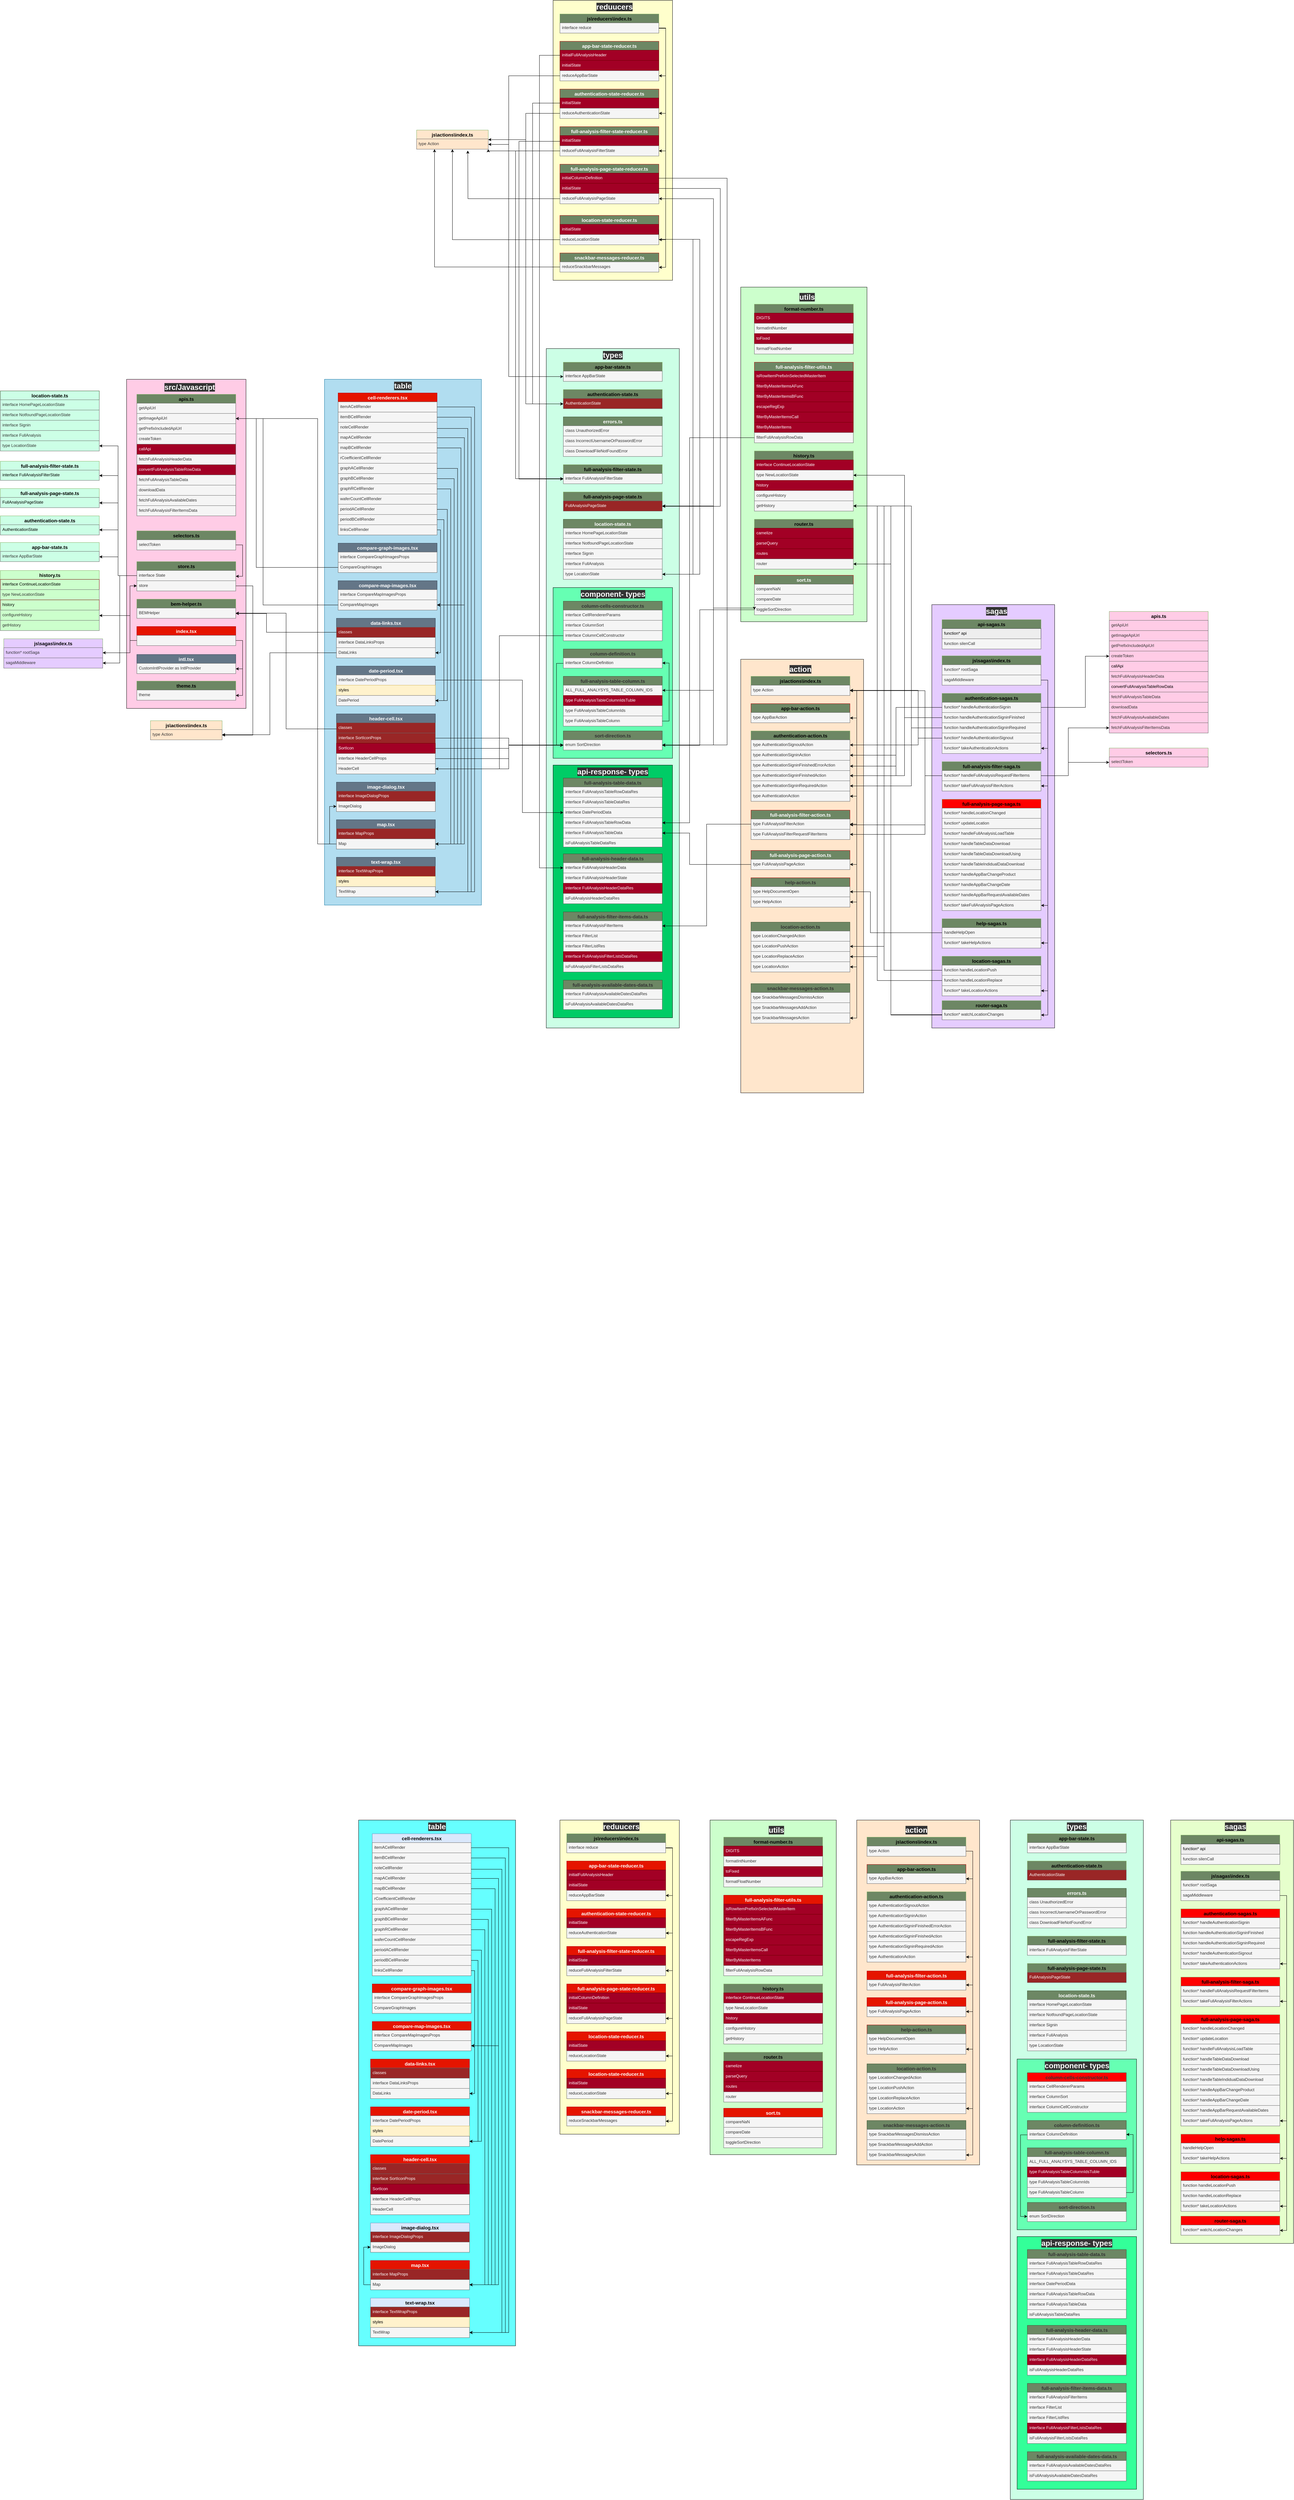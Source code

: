 <mxfile version="14.9.4" type="github">
  <diagram id="Med1tqVdzimASmjtgsYA" name="Page-1">
    <mxGraphModel dx="3870" dy="5525" grid="1" gridSize="10" guides="1" tooltips="1" connect="1" arrows="1" fold="1" page="1" pageScale="1" pageWidth="850" pageHeight="1100" math="0" shadow="0">
      <root>
        <mxCell id="0" />
        <mxCell id="1" parent="0" />
        <mxCell id="hgW9Tcu6ejN2OzVxIhdr-302" value="" style="group" parent="1" vertex="1" connectable="0">
          <mxGeometry x="1410" y="640" width="690" height="920" as="geometry" />
        </mxCell>
        <mxCell id="hgW9Tcu6ejN2OzVxIhdr-348" value="" style="group" parent="hgW9Tcu6ejN2OzVxIhdr-302" vertex="1" connectable="0">
          <mxGeometry x="-470" y="460" width="360" height="1010" as="geometry" />
        </mxCell>
        <mxCell id="hgW9Tcu6ejN2OzVxIhdr-301" value="" style="rounded=0;whiteSpace=wrap;html=1;shadow=0;fontSize=22;fontColor=#FCFCFC;gradientColor=none;fillColor=#FFE6CC;" parent="hgW9Tcu6ejN2OzVxIhdr-348" vertex="1">
          <mxGeometry width="360" height="1010" as="geometry" />
        </mxCell>
        <mxCell id="hgW9Tcu6ejN2OzVxIhdr-198" value="authentication-action.ts" style="swimlane;fontStyle=1;childLayout=stackLayout;horizontal=1;startSize=26;horizontalStack=0;resizeParent=1;resizeParentMax=0;resizeLast=0;collapsible=1;marginBottom=0;align=center;fontSize=14;strokeColor=#82b366;fillColor=#6D8764;" parent="hgW9Tcu6ejN2OzVxIhdr-348" vertex="1">
          <mxGeometry x="30" y="210" width="290" height="206" as="geometry">
            <mxRectangle x="-70" y="90" width="120" height="26" as="alternateBounds" />
          </mxGeometry>
        </mxCell>
        <mxCell id="hgW9Tcu6ejN2OzVxIhdr-199" value="type AuthenticationSignoutAction" style="text;strokeColor=#666666;spacingLeft=4;spacingRight=4;overflow=hidden;rotatable=0;points=[[0,0.5],[1,0.5]];portConstraint=eastwest;fontSize=12;fillColor=#f5f5f5;fontColor=#333333;" parent="hgW9Tcu6ejN2OzVxIhdr-198" vertex="1">
          <mxGeometry y="26" width="290" height="30" as="geometry" />
        </mxCell>
        <mxCell id="hgW9Tcu6ejN2OzVxIhdr-200" value="type AuthenticationSigninAction" style="text;strokeColor=#666666;spacingLeft=4;spacingRight=4;overflow=hidden;rotatable=0;points=[[0,0.5],[1,0.5]];portConstraint=eastwest;fontSize=12;fillColor=#f5f5f5;fontColor=#333333;" parent="hgW9Tcu6ejN2OzVxIhdr-198" vertex="1">
          <mxGeometry y="56" width="290" height="30" as="geometry" />
        </mxCell>
        <mxCell id="hgW9Tcu6ejN2OzVxIhdr-201" value="type AuthenticationSigninFinishedErrorAction" style="text;strokeColor=#666666;spacingLeft=4;spacingRight=4;overflow=hidden;rotatable=0;points=[[0,0.5],[1,0.5]];portConstraint=eastwest;fontSize=12;fillColor=#f5f5f5;fontColor=#333333;" parent="hgW9Tcu6ejN2OzVxIhdr-198" vertex="1">
          <mxGeometry y="86" width="290" height="30" as="geometry" />
        </mxCell>
        <mxCell id="hgW9Tcu6ejN2OzVxIhdr-202" value="type AuthenticationSigninFinishedAction" style="text;strokeColor=#666666;spacingLeft=4;spacingRight=4;overflow=hidden;rotatable=0;points=[[0,0.5],[1,0.5]];portConstraint=eastwest;fontSize=12;fillColor=#f5f5f5;fontColor=#333333;" parent="hgW9Tcu6ejN2OzVxIhdr-198" vertex="1">
          <mxGeometry y="116" width="290" height="30" as="geometry" />
        </mxCell>
        <mxCell id="hgW9Tcu6ejN2OzVxIhdr-203" value="type AuthenticationSigninRequiredAction" style="text;strokeColor=#666666;spacingLeft=4;spacingRight=4;overflow=hidden;rotatable=0;points=[[0,0.5],[1,0.5]];portConstraint=eastwest;fontSize=12;fillColor=#f5f5f5;fontColor=#333333;" parent="hgW9Tcu6ejN2OzVxIhdr-198" vertex="1">
          <mxGeometry y="146" width="290" height="30" as="geometry" />
        </mxCell>
        <mxCell id="hgW9Tcu6ejN2OzVxIhdr-204" value="type AuthenticationAction" style="text;strokeColor=#666666;spacingLeft=4;spacingRight=4;overflow=hidden;rotatable=0;points=[[0,0.5],[1,0.5]];portConstraint=eastwest;fontSize=12;fillColor=#f5f5f5;fontColor=#333333;" parent="hgW9Tcu6ejN2OzVxIhdr-198" vertex="1">
          <mxGeometry y="176" width="290" height="30" as="geometry" />
        </mxCell>
        <mxCell id="hgW9Tcu6ejN2OzVxIhdr-237" value="app-bar-action.ts" style="swimlane;fontStyle=1;childLayout=stackLayout;horizontal=1;startSize=26;horizontalStack=0;resizeParent=1;resizeParentMax=0;resizeLast=0;collapsible=1;marginBottom=0;align=center;fontSize=14;strokeColor=#B20000;fillColor=#6D8764;" parent="hgW9Tcu6ejN2OzVxIhdr-348" vertex="1">
          <mxGeometry x="30" y="130" width="290" height="56" as="geometry">
            <mxRectangle x="-70" y="90" width="120" height="26" as="alternateBounds" />
          </mxGeometry>
        </mxCell>
        <mxCell id="hgW9Tcu6ejN2OzVxIhdr-238" value="type AppBarAction" style="text;strokeColor=#666666;fillColor=#f5f5f5;spacingLeft=4;spacingRight=4;overflow=hidden;rotatable=0;points=[[0,0.5],[1,0.5]];portConstraint=eastwest;fontSize=12;fontColor=#333333;" parent="hgW9Tcu6ejN2OzVxIhdr-237" vertex="1">
          <mxGeometry y="26" width="290" height="30" as="geometry" />
        </mxCell>
        <mxCell id="hgW9Tcu6ejN2OzVxIhdr-271" value="full-analysis-filter-action.ts" style="swimlane;fontStyle=1;childLayout=stackLayout;horizontal=1;startSize=26;horizontalStack=0;resizeParent=1;resizeParentMax=0;resizeLast=0;collapsible=1;marginBottom=0;align=center;fontSize=14;fillColor=#e51400;strokeColor=#B20000;fontColor=#ffffff;" parent="hgW9Tcu6ejN2OzVxIhdr-348" vertex="1">
          <mxGeometry x="30" y="442" width="290" height="56" as="geometry">
            <mxRectangle x="-70" y="90" width="120" height="26" as="alternateBounds" />
          </mxGeometry>
        </mxCell>
        <mxCell id="hgW9Tcu6ejN2OzVxIhdr-272" value="type FullAnalysisFilterAction" style="text;strokeColor=#666666;fillColor=#f5f5f5;spacingLeft=4;spacingRight=4;overflow=hidden;rotatable=0;points=[[0,0.5],[1,0.5]];portConstraint=eastwest;fontSize=12;fontColor=#333333;" parent="hgW9Tcu6ejN2OzVxIhdr-271" vertex="1">
          <mxGeometry y="26" width="290" height="30" as="geometry" />
        </mxCell>
        <mxCell id="hgW9Tcu6ejN2OzVxIhdr-273" value="full-analysis-page-action.ts" style="swimlane;fontStyle=1;childLayout=stackLayout;horizontal=1;startSize=26;horizontalStack=0;resizeParent=1;resizeParentMax=0;resizeLast=0;collapsible=1;marginBottom=0;align=center;fontSize=14;fillColor=#e51400;strokeColor=#B20000;fontColor=#ffffff;" parent="hgW9Tcu6ejN2OzVxIhdr-348" vertex="1">
          <mxGeometry x="30" y="520" width="290" height="56" as="geometry">
            <mxRectangle x="-70" y="90" width="120" height="26" as="alternateBounds" />
          </mxGeometry>
        </mxCell>
        <mxCell id="hgW9Tcu6ejN2OzVxIhdr-274" value="type FullAnalysisPageAction" style="text;strokeColor=#666666;fillColor=#f5f5f5;spacingLeft=4;spacingRight=4;overflow=hidden;rotatable=0;points=[[0,0.5],[1,0.5]];portConstraint=eastwest;fontSize=12;fontColor=#333333;" parent="hgW9Tcu6ejN2OzVxIhdr-273" vertex="1">
          <mxGeometry y="26" width="290" height="30" as="geometry" />
        </mxCell>
        <mxCell id="hgW9Tcu6ejN2OzVxIhdr-275" value="help-action.ts" style="swimlane;fontStyle=1;childLayout=stackLayout;horizontal=1;startSize=26;horizontalStack=0;resizeParent=1;resizeParentMax=0;resizeLast=0;collapsible=1;marginBottom=0;align=center;fontSize=14;strokeColor=#B20000;fillColor=#6D8764;fontColor=#333333;" parent="hgW9Tcu6ejN2OzVxIhdr-348" vertex="1">
          <mxGeometry x="30" y="600" width="290" height="86" as="geometry">
            <mxRectangle x="-70" y="90" width="120" height="26" as="alternateBounds" />
          </mxGeometry>
        </mxCell>
        <mxCell id="hgW9Tcu6ejN2OzVxIhdr-276" value="type HelpDocumentOpen" style="text;strokeColor=#666666;fillColor=#f5f5f5;spacingLeft=4;spacingRight=4;overflow=hidden;rotatable=0;points=[[0,0.5],[1,0.5]];portConstraint=eastwest;fontSize=12;fontColor=#333333;" parent="hgW9Tcu6ejN2OzVxIhdr-275" vertex="1">
          <mxGeometry y="26" width="290" height="30" as="geometry" />
        </mxCell>
        <mxCell id="hgW9Tcu6ejN2OzVxIhdr-277" value="type HelpAction" style="text;strokeColor=#666666;fillColor=#f5f5f5;spacingLeft=4;spacingRight=4;overflow=hidden;rotatable=0;points=[[0,0.5],[1,0.5]];portConstraint=eastwest;fontSize=12;fontColor=#333333;" parent="hgW9Tcu6ejN2OzVxIhdr-275" vertex="1">
          <mxGeometry y="56" width="290" height="30" as="geometry" />
        </mxCell>
        <mxCell id="hgW9Tcu6ejN2OzVxIhdr-278" value="location-action.ts" style="swimlane;fontStyle=1;childLayout=stackLayout;horizontal=1;startSize=26;horizontalStack=0;resizeParent=1;resizeParentMax=0;resizeLast=0;collapsible=1;marginBottom=0;align=center;fontSize=14;fillColor=#6d8764;strokeColor=#3A5431;fontColor=#333333;" parent="hgW9Tcu6ejN2OzVxIhdr-348" vertex="1">
          <mxGeometry x="30" y="714" width="290" height="146" as="geometry">
            <mxRectangle x="-70" y="90" width="120" height="26" as="alternateBounds" />
          </mxGeometry>
        </mxCell>
        <mxCell id="hgW9Tcu6ejN2OzVxIhdr-279" value="type LocationChangedAction" style="text;strokeColor=#666666;fillColor=#f5f5f5;spacingLeft=4;spacingRight=4;overflow=hidden;rotatable=0;points=[[0,0.5],[1,0.5]];portConstraint=eastwest;fontSize=12;fontColor=#333333;" parent="hgW9Tcu6ejN2OzVxIhdr-278" vertex="1">
          <mxGeometry y="26" width="290" height="30" as="geometry" />
        </mxCell>
        <mxCell id="hgW9Tcu6ejN2OzVxIhdr-280" value="type LocationPushAction" style="text;strokeColor=#666666;fillColor=#f5f5f5;spacingLeft=4;spacingRight=4;overflow=hidden;rotatable=0;points=[[0,0.5],[1,0.5]];portConstraint=eastwest;fontSize=12;fontColor=#333333;" parent="hgW9Tcu6ejN2OzVxIhdr-278" vertex="1">
          <mxGeometry y="56" width="290" height="30" as="geometry" />
        </mxCell>
        <mxCell id="hgW9Tcu6ejN2OzVxIhdr-281" value="type LocationReplaceAction" style="text;strokeColor=#666666;fillColor=#f5f5f5;spacingLeft=4;spacingRight=4;overflow=hidden;rotatable=0;points=[[0,0.5],[1,0.5]];portConstraint=eastwest;fontSize=12;fontColor=#333333;" parent="hgW9Tcu6ejN2OzVxIhdr-278" vertex="1">
          <mxGeometry y="86" width="290" height="30" as="geometry" />
        </mxCell>
        <mxCell id="hgW9Tcu6ejN2OzVxIhdr-282" value="type LocationAction" style="text;strokeColor=#666666;fillColor=#f5f5f5;spacingLeft=4;spacingRight=4;overflow=hidden;rotatable=0;points=[[0,0.5],[1,0.5]];portConstraint=eastwest;fontSize=12;fontColor=#333333;" parent="hgW9Tcu6ejN2OzVxIhdr-278" vertex="1">
          <mxGeometry y="116" width="290" height="30" as="geometry" />
        </mxCell>
        <mxCell id="hgW9Tcu6ejN2OzVxIhdr-283" value="snackbar-messages-action.ts" style="swimlane;fontStyle=1;childLayout=stackLayout;horizontal=1;startSize=26;horizontalStack=0;resizeParent=1;resizeParentMax=0;resizeLast=0;collapsible=1;marginBottom=0;align=center;fontSize=14;fillColor=#6d8764;strokeColor=#3A5431;fontColor=#333333;" parent="hgW9Tcu6ejN2OzVxIhdr-348" vertex="1">
          <mxGeometry x="30" y="880" width="290" height="116" as="geometry">
            <mxRectangle x="-70" y="90" width="120" height="26" as="alternateBounds" />
          </mxGeometry>
        </mxCell>
        <mxCell id="hgW9Tcu6ejN2OzVxIhdr-284" value="type SnackbarMessagesDismissAction" style="text;strokeColor=#666666;fillColor=#f5f5f5;spacingLeft=4;spacingRight=4;overflow=hidden;rotatable=0;points=[[0,0.5],[1,0.5]];portConstraint=eastwest;fontSize=12;fontColor=#333333;" parent="hgW9Tcu6ejN2OzVxIhdr-283" vertex="1">
          <mxGeometry y="26" width="290" height="30" as="geometry" />
        </mxCell>
        <mxCell id="hgW9Tcu6ejN2OzVxIhdr-285" value="type SnackbarMessagesAddAction" style="text;strokeColor=#666666;fillColor=#f5f5f5;spacingLeft=4;spacingRight=4;overflow=hidden;rotatable=0;points=[[0,0.5],[1,0.5]];portConstraint=eastwest;fontSize=12;fontColor=#333333;" parent="hgW9Tcu6ejN2OzVxIhdr-283" vertex="1">
          <mxGeometry y="56" width="290" height="30" as="geometry" />
        </mxCell>
        <mxCell id="hgW9Tcu6ejN2OzVxIhdr-286" value="type SnackbarMessagesAction" style="text;strokeColor=#666666;fillColor=#f5f5f5;spacingLeft=4;spacingRight=4;overflow=hidden;rotatable=0;points=[[0,0.5],[1,0.5]];portConstraint=eastwest;fontSize=12;fontColor=#333333;" parent="hgW9Tcu6ejN2OzVxIhdr-283" vertex="1">
          <mxGeometry y="86" width="290" height="30" as="geometry" />
        </mxCell>
        <mxCell id="hgW9Tcu6ejN2OzVxIhdr-334" value="js\actions\index.ts" style="swimlane;fontStyle=1;childLayout=stackLayout;horizontal=1;startSize=26;horizontalStack=0;resizeParent=1;resizeParentMax=0;resizeLast=0;collapsible=1;marginBottom=0;align=center;fontSize=14;strokeColor=#82b366;fillColor=#6D8764;" parent="hgW9Tcu6ejN2OzVxIhdr-348" vertex="1">
          <mxGeometry x="30" y="50" width="290" height="56" as="geometry">
            <mxRectangle x="-70" y="90" width="120" height="26" as="alternateBounds" />
          </mxGeometry>
        </mxCell>
        <mxCell id="hgW9Tcu6ejN2OzVxIhdr-335" value="type Action" style="text;strokeColor=#666666;spacingLeft=4;spacingRight=4;overflow=hidden;rotatable=0;points=[[0,0.5],[1,0.5]];portConstraint=eastwest;fontSize=12;fillColor=#f5f5f5;fontColor=#333333;" parent="hgW9Tcu6ejN2OzVxIhdr-334" vertex="1">
          <mxGeometry y="26" width="290" height="30" as="geometry" />
        </mxCell>
        <mxCell id="hgW9Tcu6ejN2OzVxIhdr-48" value="&lt;span style=&quot;background-color: rgb(51 , 51 , 51)&quot;&gt;action&lt;/span&gt;" style="text;html=1;strokeColor=none;fillColor=none;align=center;verticalAlign=middle;whiteSpace=wrap;rounded=0;shadow=0;fontColor=#FCFCFC;fontStyle=1;fontSize=22;" parent="hgW9Tcu6ejN2OzVxIhdr-348" vertex="1">
          <mxGeometry x="125" y="20" width="100" height="20" as="geometry" />
        </mxCell>
        <mxCell id="hgW9Tcu6ejN2OzVxIhdr-336" style="edgeStyle=orthogonalEdgeStyle;rounded=0;orthogonalLoop=1;jettySize=auto;html=1;exitX=1;exitY=0.5;exitDx=0;exitDy=0;entryX=1;entryY=0.75;entryDx=0;entryDy=0;fontSize=22;fontColor=#FCFCFC;" parent="hgW9Tcu6ejN2OzVxIhdr-348" source="hgW9Tcu6ejN2OzVxIhdr-335" target="hgW9Tcu6ejN2OzVxIhdr-237" edge="1">
          <mxGeometry relative="1" as="geometry" />
        </mxCell>
        <mxCell id="hgW9Tcu6ejN2OzVxIhdr-337" style="edgeStyle=orthogonalEdgeStyle;rounded=0;orthogonalLoop=1;jettySize=auto;html=1;exitX=1;exitY=0.5;exitDx=0;exitDy=0;entryX=1;entryY=0.5;entryDx=0;entryDy=0;fontSize=22;fontColor=#FCFCFC;" parent="hgW9Tcu6ejN2OzVxIhdr-348" source="hgW9Tcu6ejN2OzVxIhdr-335" target="hgW9Tcu6ejN2OzVxIhdr-204" edge="1">
          <mxGeometry relative="1" as="geometry" />
        </mxCell>
        <mxCell id="hgW9Tcu6ejN2OzVxIhdr-338" style="edgeStyle=orthogonalEdgeStyle;rounded=0;orthogonalLoop=1;jettySize=auto;html=1;exitX=1;exitY=0.5;exitDx=0;exitDy=0;entryX=1;entryY=0.5;entryDx=0;entryDy=0;fontSize=22;fontColor=#FCFCFC;" parent="hgW9Tcu6ejN2OzVxIhdr-348" source="hgW9Tcu6ejN2OzVxIhdr-335" target="hgW9Tcu6ejN2OzVxIhdr-272" edge="1">
          <mxGeometry relative="1" as="geometry" />
        </mxCell>
        <mxCell id="hgW9Tcu6ejN2OzVxIhdr-339" style="edgeStyle=orthogonalEdgeStyle;rounded=0;orthogonalLoop=1;jettySize=auto;html=1;exitX=1;exitY=0.5;exitDx=0;exitDy=0;fontSize=22;fontColor=#FCFCFC;" parent="hgW9Tcu6ejN2OzVxIhdr-348" source="hgW9Tcu6ejN2OzVxIhdr-335" target="hgW9Tcu6ejN2OzVxIhdr-274" edge="1">
          <mxGeometry relative="1" as="geometry" />
        </mxCell>
        <mxCell id="hgW9Tcu6ejN2OzVxIhdr-340" style="edgeStyle=orthogonalEdgeStyle;rounded=0;orthogonalLoop=1;jettySize=auto;html=1;exitX=1;exitY=0.5;exitDx=0;exitDy=0;fontSize=22;fontColor=#FCFCFC;" parent="hgW9Tcu6ejN2OzVxIhdr-348" source="hgW9Tcu6ejN2OzVxIhdr-335" target="hgW9Tcu6ejN2OzVxIhdr-277" edge="1">
          <mxGeometry relative="1" as="geometry" />
        </mxCell>
        <mxCell id="hgW9Tcu6ejN2OzVxIhdr-341" style="edgeStyle=orthogonalEdgeStyle;rounded=0;orthogonalLoop=1;jettySize=auto;html=1;exitX=1;exitY=0.5;exitDx=0;exitDy=0;entryX=1;entryY=0.5;entryDx=0;entryDy=0;fontSize=22;fontColor=#FCFCFC;" parent="hgW9Tcu6ejN2OzVxIhdr-348" source="hgW9Tcu6ejN2OzVxIhdr-335" target="hgW9Tcu6ejN2OzVxIhdr-282" edge="1">
          <mxGeometry relative="1" as="geometry" />
        </mxCell>
        <mxCell id="hgW9Tcu6ejN2OzVxIhdr-342" style="edgeStyle=orthogonalEdgeStyle;rounded=0;orthogonalLoop=1;jettySize=auto;html=1;exitX=1;exitY=0.5;exitDx=0;exitDy=0;entryX=1;entryY=0.5;entryDx=0;entryDy=0;fontSize=22;fontColor=#FCFCFC;" parent="hgW9Tcu6ejN2OzVxIhdr-348" source="hgW9Tcu6ejN2OzVxIhdr-335" target="hgW9Tcu6ejN2OzVxIhdr-286" edge="1">
          <mxGeometry relative="1" as="geometry" />
        </mxCell>
        <mxCell id="hgW9Tcu6ejN2OzVxIhdr-333" value="" style="group" parent="1" vertex="1" connectable="0">
          <mxGeometry x="480" y="1100" width="450" height="980" as="geometry" />
        </mxCell>
        <mxCell id="hgW9Tcu6ejN2OzVxIhdr-331" value="" style="rounded=0;whiteSpace=wrap;html=1;shadow=0;fontSize=22;fontColor=#FCFCFC;gradientColor=none;fillColor=#CCFFCC;" parent="hgW9Tcu6ejN2OzVxIhdr-333" vertex="1">
          <mxGeometry x="30" width="370" height="980" as="geometry" />
        </mxCell>
        <mxCell id="hgW9Tcu6ejN2OzVxIhdr-303" value="format-number.ts" style="swimlane;fontStyle=1;childLayout=stackLayout;horizontal=1;startSize=26;horizontalStack=0;resizeParent=1;resizeParentMax=0;resizeLast=0;collapsible=1;marginBottom=0;align=center;fontSize=14;strokeColor=#82b366;fillColor=#6D8764;" parent="hgW9Tcu6ejN2OzVxIhdr-333" vertex="1">
          <mxGeometry x="70" y="50" width="290" height="146" as="geometry">
            <mxRectangle x="-70" y="90" width="120" height="26" as="alternateBounds" />
          </mxGeometry>
        </mxCell>
        <mxCell id="hgW9Tcu6ejN2OzVxIhdr-304" value="DIGITS" style="text;strokeColor=#6F0000;spacingLeft=4;spacingRight=4;overflow=hidden;rotatable=0;points=[[0,0.5],[1,0.5]];portConstraint=eastwest;fontSize=12;fillColor=#a20025;fontColor=#ffffff;" parent="hgW9Tcu6ejN2OzVxIhdr-303" vertex="1">
          <mxGeometry y="26" width="290" height="30" as="geometry" />
        </mxCell>
        <mxCell id="hgW9Tcu6ejN2OzVxIhdr-305" value="formatIntNumber" style="text;strokeColor=#666666;spacingLeft=4;spacingRight=4;overflow=hidden;rotatable=0;points=[[0,0.5],[1,0.5]];portConstraint=eastwest;fontSize=12;fillColor=#f5f5f5;fontColor=#333333;" parent="hgW9Tcu6ejN2OzVxIhdr-303" vertex="1">
          <mxGeometry y="56" width="290" height="30" as="geometry" />
        </mxCell>
        <mxCell id="hgW9Tcu6ejN2OzVxIhdr-306" value="toFixed" style="text;strokeColor=#6F0000;spacingLeft=4;spacingRight=4;overflow=hidden;rotatable=0;points=[[0,0.5],[1,0.5]];portConstraint=eastwest;fontSize=12;fillColor=#a20025;fontColor=#ffffff;" parent="hgW9Tcu6ejN2OzVxIhdr-303" vertex="1">
          <mxGeometry y="86" width="290" height="30" as="geometry" />
        </mxCell>
        <mxCell id="hgW9Tcu6ejN2OzVxIhdr-307" value="formatFloatNumber" style="text;strokeColor=#666666;spacingLeft=4;spacingRight=4;overflow=hidden;rotatable=0;points=[[0,0.5],[1,0.5]];portConstraint=eastwest;fontSize=12;fillColor=#f5f5f5;fontColor=#333333;" parent="hgW9Tcu6ejN2OzVxIhdr-303" vertex="1">
          <mxGeometry y="116" width="290" height="30" as="geometry" />
        </mxCell>
        <mxCell id="hgW9Tcu6ejN2OzVxIhdr-308" value="full-analysis-filter-utils.ts" style="swimlane;fontStyle=1;childLayout=stackLayout;horizontal=1;startSize=26;horizontalStack=0;resizeParent=1;resizeParentMax=0;resizeLast=0;collapsible=1;marginBottom=0;align=center;fontSize=14;strokeColor=#B20000;fillColor=#e51400;fontColor=#ffffff;" parent="hgW9Tcu6ejN2OzVxIhdr-333" vertex="1">
          <mxGeometry x="70" y="220" width="290" height="236" as="geometry">
            <mxRectangle x="-70" y="90" width="120" height="26" as="alternateBounds" />
          </mxGeometry>
        </mxCell>
        <mxCell id="hgW9Tcu6ejN2OzVxIhdr-309" value="isRowItemPrefixInSelectedMasterItem" style="text;strokeColor=#6F0000;spacingLeft=4;spacingRight=4;overflow=hidden;rotatable=0;points=[[0,0.5],[1,0.5]];portConstraint=eastwest;fontSize=12;fillColor=#a20025;fontColor=#ffffff;" parent="hgW9Tcu6ejN2OzVxIhdr-308" vertex="1">
          <mxGeometry y="26" width="290" height="30" as="geometry" />
        </mxCell>
        <mxCell id="hgW9Tcu6ejN2OzVxIhdr-310" value="filterByMasterItemsAFunc" style="text;strokeColor=#6F0000;spacingLeft=4;spacingRight=4;overflow=hidden;rotatable=0;points=[[0,0.5],[1,0.5]];portConstraint=eastwest;fontSize=12;fillColor=#a20025;fontColor=#ffffff;" parent="hgW9Tcu6ejN2OzVxIhdr-308" vertex="1">
          <mxGeometry y="56" width="290" height="30" as="geometry" />
        </mxCell>
        <mxCell id="hgW9Tcu6ejN2OzVxIhdr-311" value="filterByMasterItemsBFunc" style="text;strokeColor=#6F0000;spacingLeft=4;spacingRight=4;overflow=hidden;rotatable=0;points=[[0,0.5],[1,0.5]];portConstraint=eastwest;fontSize=12;fillColor=#a20025;fontColor=#ffffff;" parent="hgW9Tcu6ejN2OzVxIhdr-308" vertex="1">
          <mxGeometry y="86" width="290" height="30" as="geometry" />
        </mxCell>
        <mxCell id="hgW9Tcu6ejN2OzVxIhdr-312" value="escapeRegExp" style="text;strokeColor=#6F0000;spacingLeft=4;spacingRight=4;overflow=hidden;rotatable=0;points=[[0,0.5],[1,0.5]];portConstraint=eastwest;fontSize=12;fillColor=#a20025;fontColor=#ffffff;" parent="hgW9Tcu6ejN2OzVxIhdr-308" vertex="1">
          <mxGeometry y="116" width="290" height="30" as="geometry" />
        </mxCell>
        <mxCell id="hgW9Tcu6ejN2OzVxIhdr-313" value="filterByMasterItemsCall" style="text;strokeColor=#6F0000;spacingLeft=4;spacingRight=4;overflow=hidden;rotatable=0;points=[[0,0.5],[1,0.5]];portConstraint=eastwest;fontSize=12;fillColor=#a20025;fontColor=#ffffff;" parent="hgW9Tcu6ejN2OzVxIhdr-308" vertex="1">
          <mxGeometry y="146" width="290" height="30" as="geometry" />
        </mxCell>
        <mxCell id="hgW9Tcu6ejN2OzVxIhdr-314" value="filterByMasterItems" style="text;strokeColor=#6F0000;spacingLeft=4;spacingRight=4;overflow=hidden;rotatable=0;points=[[0,0.5],[1,0.5]];portConstraint=eastwest;fontSize=12;fillColor=#a20025;fontColor=#ffffff;" parent="hgW9Tcu6ejN2OzVxIhdr-308" vertex="1">
          <mxGeometry y="176" width="290" height="30" as="geometry" />
        </mxCell>
        <mxCell id="hgW9Tcu6ejN2OzVxIhdr-315" value="filterFullAnalysisRowData" style="text;strokeColor=#666666;spacingLeft=4;spacingRight=4;overflow=hidden;rotatable=0;points=[[0,0.5],[1,0.5]];portConstraint=eastwest;fontSize=12;fillColor=#f5f5f5;fontColor=#333333;" parent="hgW9Tcu6ejN2OzVxIhdr-308" vertex="1">
          <mxGeometry y="206" width="290" height="30" as="geometry" />
        </mxCell>
        <mxCell id="hgW9Tcu6ejN2OzVxIhdr-316" value="history.ts" style="swimlane;fontStyle=1;childLayout=stackLayout;horizontal=1;startSize=26;horizontalStack=0;resizeParent=1;resizeParentMax=0;resizeLast=0;collapsible=1;marginBottom=0;align=center;fontSize=14;strokeColor=#82b366;fillColor=#6D8764;" parent="hgW9Tcu6ejN2OzVxIhdr-333" vertex="1">
          <mxGeometry x="70" y="480" width="290" height="176" as="geometry">
            <mxRectangle x="-70" y="90" width="120" height="26" as="alternateBounds" />
          </mxGeometry>
        </mxCell>
        <mxCell id="hgW9Tcu6ejN2OzVxIhdr-317" value="interface ContinueLocationState" style="text;strokeColor=#6F0000;spacingLeft=4;spacingRight=4;overflow=hidden;rotatable=0;points=[[0,0.5],[1,0.5]];portConstraint=eastwest;fontSize=12;fillColor=#a20025;fontColor=#ffffff;" parent="hgW9Tcu6ejN2OzVxIhdr-316" vertex="1">
          <mxGeometry y="26" width="290" height="30" as="geometry" />
        </mxCell>
        <mxCell id="hgW9Tcu6ejN2OzVxIhdr-318" value="type NewLocationState" style="text;strokeColor=#666666;spacingLeft=4;spacingRight=4;overflow=hidden;rotatable=0;points=[[0,0.5],[1,0.5]];portConstraint=eastwest;fontSize=12;fillColor=#f5f5f5;fontColor=#333333;" parent="hgW9Tcu6ejN2OzVxIhdr-316" vertex="1">
          <mxGeometry y="56" width="290" height="30" as="geometry" />
        </mxCell>
        <mxCell id="hgW9Tcu6ejN2OzVxIhdr-319" value="history" style="text;strokeColor=#6F0000;spacingLeft=4;spacingRight=4;overflow=hidden;rotatable=0;points=[[0,0.5],[1,0.5]];portConstraint=eastwest;fontSize=12;fillColor=#a20025;fontColor=#ffffff;" parent="hgW9Tcu6ejN2OzVxIhdr-316" vertex="1">
          <mxGeometry y="86" width="290" height="30" as="geometry" />
        </mxCell>
        <mxCell id="hgW9Tcu6ejN2OzVxIhdr-320" value="configureHistory" style="text;strokeColor=#666666;spacingLeft=4;spacingRight=4;overflow=hidden;rotatable=0;points=[[0,0.5],[1,0.5]];portConstraint=eastwest;fontSize=12;fillColor=#f5f5f5;fontColor=#333333;" parent="hgW9Tcu6ejN2OzVxIhdr-316" vertex="1">
          <mxGeometry y="116" width="290" height="30" as="geometry" />
        </mxCell>
        <mxCell id="hgW9Tcu6ejN2OzVxIhdr-321" value="getHistory" style="text;strokeColor=#666666;spacingLeft=4;spacingRight=4;overflow=hidden;rotatable=0;points=[[0,0.5],[1,0.5]];portConstraint=eastwest;fontSize=12;fillColor=#f5f5f5;fontColor=#333333;" parent="hgW9Tcu6ejN2OzVxIhdr-316" vertex="1">
          <mxGeometry y="146" width="290" height="30" as="geometry" />
        </mxCell>
        <mxCell id="hgW9Tcu6ejN2OzVxIhdr-322" value="router.ts" style="swimlane;fontStyle=1;childLayout=stackLayout;horizontal=1;startSize=26;horizontalStack=0;resizeParent=1;resizeParentMax=0;resizeLast=0;collapsible=1;marginBottom=0;align=center;fontSize=14;strokeColor=#82b366;fillColor=#6D8764;" parent="hgW9Tcu6ejN2OzVxIhdr-333" vertex="1">
          <mxGeometry x="70" y="680" width="290" height="146" as="geometry">
            <mxRectangle x="-70" y="90" width="120" height="26" as="alternateBounds" />
          </mxGeometry>
        </mxCell>
        <mxCell id="hgW9Tcu6ejN2OzVxIhdr-323" value="camelize" style="text;strokeColor=#6F0000;spacingLeft=4;spacingRight=4;overflow=hidden;rotatable=0;points=[[0,0.5],[1,0.5]];portConstraint=eastwest;fontSize=12;fillColor=#a20025;fontColor=#ffffff;" parent="hgW9Tcu6ejN2OzVxIhdr-322" vertex="1">
          <mxGeometry y="26" width="290" height="30" as="geometry" />
        </mxCell>
        <mxCell id="hgW9Tcu6ejN2OzVxIhdr-324" value="parseQuery" style="text;strokeColor=#6F0000;spacingLeft=4;spacingRight=4;overflow=hidden;rotatable=0;points=[[0,0.5],[1,0.5]];portConstraint=eastwest;fontSize=12;fillColor=#a20025;fontColor=#ffffff;" parent="hgW9Tcu6ejN2OzVxIhdr-322" vertex="1">
          <mxGeometry y="56" width="290" height="30" as="geometry" />
        </mxCell>
        <mxCell id="hgW9Tcu6ejN2OzVxIhdr-325" value="routes" style="text;strokeColor=#6F0000;spacingLeft=4;spacingRight=4;overflow=hidden;rotatable=0;points=[[0,0.5],[1,0.5]];portConstraint=eastwest;fontSize=12;fillColor=#a20025;fontColor=#ffffff;" parent="hgW9Tcu6ejN2OzVxIhdr-322" vertex="1">
          <mxGeometry y="86" width="290" height="30" as="geometry" />
        </mxCell>
        <mxCell id="hgW9Tcu6ejN2OzVxIhdr-326" value="router" style="text;strokeColor=#666666;spacingLeft=4;spacingRight=4;overflow=hidden;rotatable=0;points=[[0,0.5],[1,0.5]];portConstraint=eastwest;fontSize=12;fillColor=#f5f5f5;fontColor=#333333;" parent="hgW9Tcu6ejN2OzVxIhdr-322" vertex="1">
          <mxGeometry y="116" width="290" height="30" as="geometry" />
        </mxCell>
        <mxCell id="hgW9Tcu6ejN2OzVxIhdr-327" value="sort.ts" style="swimlane;fontStyle=1;childLayout=stackLayout;horizontal=1;startSize=26;horizontalStack=0;resizeParent=1;resizeParentMax=0;resizeLast=0;collapsible=1;marginBottom=0;align=center;fontSize=14;strokeColor=#B20000;fillColor=#e51400;fontColor=#ffffff;" parent="hgW9Tcu6ejN2OzVxIhdr-333" vertex="1">
          <mxGeometry x="70" y="844" width="290" height="116" as="geometry">
            <mxRectangle x="-70" y="90" width="120" height="26" as="alternateBounds" />
          </mxGeometry>
        </mxCell>
        <mxCell id="hgW9Tcu6ejN2OzVxIhdr-328" value="compareNaN" style="text;strokeColor=#666666;spacingLeft=4;spacingRight=4;overflow=hidden;rotatable=0;points=[[0,0.5],[1,0.5]];portConstraint=eastwest;fontSize=12;fillColor=#f5f5f5;fontColor=#333333;" parent="hgW9Tcu6ejN2OzVxIhdr-327" vertex="1">
          <mxGeometry y="26" width="290" height="30" as="geometry" />
        </mxCell>
        <mxCell id="hgW9Tcu6ejN2OzVxIhdr-329" value="compareDate" style="text;strokeColor=#666666;spacingLeft=4;spacingRight=4;overflow=hidden;rotatable=0;points=[[0,0.5],[1,0.5]];portConstraint=eastwest;fontSize=12;fillColor=#f5f5f5;fontColor=#333333;" parent="hgW9Tcu6ejN2OzVxIhdr-327" vertex="1">
          <mxGeometry y="56" width="290" height="30" as="geometry" />
        </mxCell>
        <mxCell id="hgW9Tcu6ejN2OzVxIhdr-330" value="toggleSortDirection" style="text;strokeColor=#666666;spacingLeft=4;spacingRight=4;overflow=hidden;rotatable=0;points=[[0,0.5],[1,0.5]];portConstraint=eastwest;fontSize=12;fillColor=#f5f5f5;fontColor=#333333;" parent="hgW9Tcu6ejN2OzVxIhdr-327" vertex="1">
          <mxGeometry y="86" width="290" height="30" as="geometry" />
        </mxCell>
        <mxCell id="hgW9Tcu6ejN2OzVxIhdr-332" value="&lt;span style=&quot;color: rgb(252 , 252 , 252) ; font-family: &amp;#34;helvetica&amp;#34; ; font-size: 22px ; font-style: normal ; font-weight: 700 ; letter-spacing: normal ; text-align: center ; text-indent: 0px ; text-transform: none ; word-spacing: 0px ; background-color: rgb(51 , 51 , 51) ; display: inline ; float: none&quot;&gt;utils&lt;/span&gt;" style="text;whiteSpace=wrap;html=1;fontSize=22;fontColor=#FCFCFC;" parent="hgW9Tcu6ejN2OzVxIhdr-333" vertex="1">
          <mxGeometry x="200" y="10" width="90" height="40" as="geometry" />
        </mxCell>
        <mxCell id="hgW9Tcu6ejN2OzVxIhdr-462" value="" style="group" parent="1" vertex="1" connectable="0">
          <mxGeometry x="1390" y="1100" width="390" height="1990" as="geometry" />
        </mxCell>
        <mxCell id="hgW9Tcu6ejN2OzVxIhdr-400" value="" style="rounded=0;whiteSpace=wrap;html=1;shadow=0;fontSize=22;fontColor=#FCFCFC;gradientColor=none;fillColor=#CCFFE6;" parent="hgW9Tcu6ejN2OzVxIhdr-462" vertex="1">
          <mxGeometry width="390" height="1990" as="geometry" />
        </mxCell>
        <mxCell id="hgW9Tcu6ejN2OzVxIhdr-382" value="app-bar-state.ts" style="swimlane;fontStyle=1;childLayout=stackLayout;horizontal=1;startSize=26;horizontalStack=0;resizeParent=1;resizeParentMax=0;resizeLast=0;collapsible=1;marginBottom=0;align=center;fontSize=14;strokeColor=#82b366;fillColor=#6D8764;" parent="hgW9Tcu6ejN2OzVxIhdr-462" vertex="1">
          <mxGeometry x="50" y="40" width="290" height="56" as="geometry">
            <mxRectangle x="-70" y="90" width="120" height="26" as="alternateBounds" />
          </mxGeometry>
        </mxCell>
        <mxCell id="hgW9Tcu6ejN2OzVxIhdr-383" value="interface AppBarState" style="text;strokeColor=#666666;spacingLeft=4;spacingRight=4;overflow=hidden;rotatable=0;points=[[0,0.5],[1,0.5]];portConstraint=eastwest;fontSize=12;fillColor=#f5f5f5;fontColor=#333333;" parent="hgW9Tcu6ejN2OzVxIhdr-382" vertex="1">
          <mxGeometry y="26" width="290" height="30" as="geometry" />
        </mxCell>
        <mxCell id="hgW9Tcu6ejN2OzVxIhdr-384" value="authentication-state.ts" style="swimlane;fontStyle=1;childLayout=stackLayout;horizontal=1;startSize=26;horizontalStack=0;resizeParent=1;resizeParentMax=0;resizeLast=0;collapsible=1;marginBottom=0;align=center;fontSize=14;strokeColor=#82b366;fillColor=#6D8764;" parent="hgW9Tcu6ejN2OzVxIhdr-462" vertex="1">
          <mxGeometry x="50" y="120" width="290" height="56" as="geometry">
            <mxRectangle x="-70" y="90" width="120" height="26" as="alternateBounds" />
          </mxGeometry>
        </mxCell>
        <mxCell id="hgW9Tcu6ejN2OzVxIhdr-385" value="AuthenticationState" style="text;strokeColor=#666666;spacingLeft=4;spacingRight=4;overflow=hidden;rotatable=0;points=[[0,0.5],[1,0.5]];portConstraint=eastwest;fontSize=12;fillColor=#992626;fontColor=#FCFCFC;" parent="hgW9Tcu6ejN2OzVxIhdr-384" vertex="1">
          <mxGeometry y="26" width="290" height="30" as="geometry" />
        </mxCell>
        <mxCell id="hgW9Tcu6ejN2OzVxIhdr-386" value="errors.ts" style="swimlane;fontStyle=1;childLayout=stackLayout;horizontal=1;startSize=26;horizontalStack=0;resizeParent=1;resizeParentMax=0;resizeLast=0;collapsible=1;marginBottom=0;align=center;fontSize=14;fillColor=#6d8764;strokeColor=#3A5431;fontColor=#ffffff;" parent="hgW9Tcu6ejN2OzVxIhdr-462" vertex="1">
          <mxGeometry x="50" y="200" width="290" height="116" as="geometry">
            <mxRectangle x="-70" y="90" width="120" height="26" as="alternateBounds" />
          </mxGeometry>
        </mxCell>
        <mxCell id="hgW9Tcu6ejN2OzVxIhdr-387" value="class UnauthorizedError" style="text;strokeColor=#666666;fillColor=#f5f5f5;spacingLeft=4;spacingRight=4;overflow=hidden;rotatable=0;points=[[0,0.5],[1,0.5]];portConstraint=eastwest;fontSize=12;fontColor=#333333;" parent="hgW9Tcu6ejN2OzVxIhdr-386" vertex="1">
          <mxGeometry y="26" width="290" height="30" as="geometry" />
        </mxCell>
        <mxCell id="hgW9Tcu6ejN2OzVxIhdr-388" value="class IncorrectUsernameOrPasswordError" style="text;strokeColor=#666666;fillColor=#f5f5f5;spacingLeft=4;spacingRight=4;overflow=hidden;rotatable=0;points=[[0,0.5],[1,0.5]];portConstraint=eastwest;fontSize=12;fontColor=#333333;" parent="hgW9Tcu6ejN2OzVxIhdr-386" vertex="1">
          <mxGeometry y="56" width="290" height="30" as="geometry" />
        </mxCell>
        <mxCell id="hgW9Tcu6ejN2OzVxIhdr-389" value="class DownloadFileNotFoundError" style="text;strokeColor=#666666;fillColor=#f5f5f5;spacingLeft=4;spacingRight=4;overflow=hidden;rotatable=0;points=[[0,0.5],[1,0.5]];portConstraint=eastwest;fontSize=12;fontColor=#333333;" parent="hgW9Tcu6ejN2OzVxIhdr-386" vertex="1">
          <mxGeometry y="86" width="290" height="30" as="geometry" />
        </mxCell>
        <mxCell id="hgW9Tcu6ejN2OzVxIhdr-390" value="full-analysis-filter-state.ts" style="swimlane;fontStyle=1;childLayout=stackLayout;horizontal=1;startSize=26;horizontalStack=0;resizeParent=1;resizeParentMax=0;resizeLast=0;collapsible=1;marginBottom=0;align=center;fontSize=14;strokeColor=#82b366;fillColor=#6D8764;" parent="hgW9Tcu6ejN2OzVxIhdr-462" vertex="1">
          <mxGeometry x="50" y="340" width="290" height="56" as="geometry">
            <mxRectangle x="-70" y="90" width="120" height="26" as="alternateBounds" />
          </mxGeometry>
        </mxCell>
        <mxCell id="hgW9Tcu6ejN2OzVxIhdr-391" value="interface FullAnalysisFilterState" style="text;strokeColor=#666666;spacingLeft=4;spacingRight=4;overflow=hidden;rotatable=0;points=[[0,0.5],[1,0.5]];portConstraint=eastwest;fontSize=12;fillColor=#f5f5f5;fontColor=#333333;" parent="hgW9Tcu6ejN2OzVxIhdr-390" vertex="1">
          <mxGeometry y="26" width="290" height="30" as="geometry" />
        </mxCell>
        <mxCell id="hgW9Tcu6ejN2OzVxIhdr-392" value="full-analysis-page-state.ts" style="swimlane;fontStyle=1;childLayout=stackLayout;horizontal=1;startSize=26;horizontalStack=0;resizeParent=1;resizeParentMax=0;resizeLast=0;collapsible=1;marginBottom=0;align=center;fontSize=14;strokeColor=#82b366;fillColor=#6D8764;" parent="hgW9Tcu6ejN2OzVxIhdr-462" vertex="1">
          <mxGeometry x="50" y="420" width="290" height="56" as="geometry">
            <mxRectangle x="-70" y="90" width="120" height="26" as="alternateBounds" />
          </mxGeometry>
        </mxCell>
        <mxCell id="hgW9Tcu6ejN2OzVxIhdr-393" value="FullAnalysisPageState" style="text;strokeColor=#666666;spacingLeft=4;spacingRight=4;overflow=hidden;rotatable=0;points=[[0,0.5],[1,0.5]];portConstraint=eastwest;fontSize=12;fillColor=#992626;fontColor=#FCFCFC;" parent="hgW9Tcu6ejN2OzVxIhdr-392" vertex="1">
          <mxGeometry y="26" width="290" height="30" as="geometry" />
        </mxCell>
        <mxCell id="hgW9Tcu6ejN2OzVxIhdr-394" value="location-state.ts" style="swimlane;fontStyle=1;childLayout=stackLayout;horizontal=1;startSize=26;horizontalStack=0;resizeParent=1;resizeParentMax=0;resizeLast=0;collapsible=1;marginBottom=0;align=center;fontSize=14;fillColor=#6d8764;strokeColor=#3A5431;fontColor=#ffffff;" parent="hgW9Tcu6ejN2OzVxIhdr-462" vertex="1">
          <mxGeometry x="50" y="500" width="290" height="176" as="geometry">
            <mxRectangle x="-70" y="90" width="120" height="26" as="alternateBounds" />
          </mxGeometry>
        </mxCell>
        <mxCell id="hgW9Tcu6ejN2OzVxIhdr-395" value="interface HomePageLocationState" style="text;strokeColor=#666666;fillColor=#f5f5f5;spacingLeft=4;spacingRight=4;overflow=hidden;rotatable=0;points=[[0,0.5],[1,0.5]];portConstraint=eastwest;fontSize=12;fontColor=#333333;" parent="hgW9Tcu6ejN2OzVxIhdr-394" vertex="1">
          <mxGeometry y="26" width="290" height="30" as="geometry" />
        </mxCell>
        <mxCell id="hgW9Tcu6ejN2OzVxIhdr-396" value="interface NotfoundPageLocationState" style="text;strokeColor=#666666;fillColor=#f5f5f5;spacingLeft=4;spacingRight=4;overflow=hidden;rotatable=0;points=[[0,0.5],[1,0.5]];portConstraint=eastwest;fontSize=12;fontColor=#333333;" parent="hgW9Tcu6ejN2OzVxIhdr-394" vertex="1">
          <mxGeometry y="56" width="290" height="30" as="geometry" />
        </mxCell>
        <mxCell id="hgW9Tcu6ejN2OzVxIhdr-397" value="interface Signin" style="text;strokeColor=#666666;fillColor=#f5f5f5;spacingLeft=4;spacingRight=4;overflow=hidden;rotatable=0;points=[[0,0.5],[1,0.5]];portConstraint=eastwest;fontSize=12;fontColor=#333333;" parent="hgW9Tcu6ejN2OzVxIhdr-394" vertex="1">
          <mxGeometry y="86" width="290" height="30" as="geometry" />
        </mxCell>
        <mxCell id="hgW9Tcu6ejN2OzVxIhdr-398" value="interface FullAnalysis" style="text;strokeColor=#666666;fillColor=#f5f5f5;spacingLeft=4;spacingRight=4;overflow=hidden;rotatable=0;points=[[0,0.5],[1,0.5]];portConstraint=eastwest;fontSize=12;fontColor=#333333;" parent="hgW9Tcu6ejN2OzVxIhdr-394" vertex="1">
          <mxGeometry y="116" width="290" height="30" as="geometry" />
        </mxCell>
        <mxCell id="hgW9Tcu6ejN2OzVxIhdr-399" value="type LocationState" style="text;strokeColor=#666666;fillColor=#f5f5f5;spacingLeft=4;spacingRight=4;overflow=hidden;rotatable=0;points=[[0,0.5],[1,0.5]];portConstraint=eastwest;fontSize=12;fontColor=#333333;" parent="hgW9Tcu6ejN2OzVxIhdr-394" vertex="1">
          <mxGeometry y="146" width="290" height="30" as="geometry" />
        </mxCell>
        <mxCell id="hgW9Tcu6ejN2OzVxIhdr-401" value="&lt;span style=&quot;background-color: rgb(51 , 51 , 51) ; font-size: 22px&quot;&gt;types&lt;/span&gt;" style="text;html=1;strokeColor=none;fillColor=none;align=center;verticalAlign=middle;whiteSpace=wrap;rounded=0;shadow=0;fontColor=#FCFCFC;fontStyle=1;fontSize=22;" parent="hgW9Tcu6ejN2OzVxIhdr-462" vertex="1">
          <mxGeometry x="115" y="10" width="160" height="20" as="geometry" />
        </mxCell>
        <mxCell id="hgW9Tcu6ejN2OzVxIhdr-429" value="" style="group" parent="hgW9Tcu6ejN2OzVxIhdr-462" vertex="1" connectable="0">
          <mxGeometry x="20" y="700" width="350" height="540" as="geometry" />
        </mxCell>
        <mxCell id="hgW9Tcu6ejN2OzVxIhdr-427" value="" style="rounded=0;whiteSpace=wrap;html=1;shadow=0;fontSize=22;fontColor=#333333;gradientColor=none;fillColor=#66FFB3;" parent="hgW9Tcu6ejN2OzVxIhdr-429" vertex="1">
          <mxGeometry width="350" height="500" as="geometry" />
        </mxCell>
        <mxCell id="hgW9Tcu6ejN2OzVxIhdr-402" value="column-cells-constructor.ts" style="swimlane;fontStyle=1;childLayout=stackLayout;horizontal=1;startSize=26;horizontalStack=0;resizeParent=1;resizeParentMax=0;resizeLast=0;collapsible=1;marginBottom=0;align=center;fontSize=14;strokeColor=#3A5431;fillColor=#FF0000;fontColor=#333333;" parent="hgW9Tcu6ejN2OzVxIhdr-429" vertex="1">
          <mxGeometry x="30" y="40" width="290" height="116" as="geometry">
            <mxRectangle x="-70" y="90" width="120" height="26" as="alternateBounds" />
          </mxGeometry>
        </mxCell>
        <mxCell id="hgW9Tcu6ejN2OzVxIhdr-403" value="interface CellRendererParams" style="text;strokeColor=#666666;fillColor=#f5f5f5;spacingLeft=4;spacingRight=4;overflow=hidden;rotatable=0;points=[[0,0.5],[1,0.5]];portConstraint=eastwest;fontSize=12;fontColor=#333333;" parent="hgW9Tcu6ejN2OzVxIhdr-402" vertex="1">
          <mxGeometry y="26" width="290" height="30" as="geometry" />
        </mxCell>
        <mxCell id="hgW9Tcu6ejN2OzVxIhdr-404" value="interface ColumnSort" style="text;strokeColor=#666666;fillColor=#f5f5f5;spacingLeft=4;spacingRight=4;overflow=hidden;rotatable=0;points=[[0,0.5],[1,0.5]];portConstraint=eastwest;fontSize=12;fontColor=#333333;" parent="hgW9Tcu6ejN2OzVxIhdr-402" vertex="1">
          <mxGeometry y="56" width="290" height="30" as="geometry" />
        </mxCell>
        <mxCell id="hgW9Tcu6ejN2OzVxIhdr-405" value="interface ColumnCellConstructor" style="text;strokeColor=#666666;fillColor=#f5f5f5;spacingLeft=4;spacingRight=4;overflow=hidden;rotatable=0;points=[[0,0.5],[1,0.5]];portConstraint=eastwest;fontSize=12;fontColor=#333333;" parent="hgW9Tcu6ejN2OzVxIhdr-402" vertex="1">
          <mxGeometry y="86" width="290" height="30" as="geometry" />
        </mxCell>
        <mxCell id="hgW9Tcu6ejN2OzVxIhdr-408" value="column-definition.ts" style="swimlane;fontStyle=1;childLayout=stackLayout;horizontal=1;startSize=26;horizontalStack=0;resizeParent=1;resizeParentMax=0;resizeLast=0;collapsible=1;marginBottom=0;align=center;fontSize=14;strokeColor=#3A5431;fontColor=#333333;fillColor=#6D8764;" parent="hgW9Tcu6ejN2OzVxIhdr-429" vertex="1">
          <mxGeometry x="30" y="180" width="290" height="56" as="geometry">
            <mxRectangle x="-70" y="90" width="120" height="26" as="alternateBounds" />
          </mxGeometry>
        </mxCell>
        <mxCell id="hgW9Tcu6ejN2OzVxIhdr-409" value="interface ColumnDefinition" style="text;strokeColor=#666666;fillColor=#f5f5f5;spacingLeft=4;spacingRight=4;overflow=hidden;rotatable=0;points=[[0,0.5],[1,0.5]];portConstraint=eastwest;fontSize=12;fontColor=#333333;" parent="hgW9Tcu6ejN2OzVxIhdr-408" vertex="1">
          <mxGeometry y="26" width="290" height="30" as="geometry" />
        </mxCell>
        <mxCell id="hgW9Tcu6ejN2OzVxIhdr-417" value="full-analysis-table-column.ts" style="swimlane;fontStyle=1;childLayout=stackLayout;horizontal=1;startSize=26;horizontalStack=0;resizeParent=1;resizeParentMax=0;resizeLast=0;collapsible=1;marginBottom=0;align=center;fontSize=14;strokeColor=#3A5431;fontColor=#333333;fillColor=#6D8764;" parent="hgW9Tcu6ejN2OzVxIhdr-429" vertex="1">
          <mxGeometry x="30" y="260" width="290" height="146" as="geometry">
            <mxRectangle x="-70" y="90" width="120" height="26" as="alternateBounds" />
          </mxGeometry>
        </mxCell>
        <mxCell id="hgW9Tcu6ejN2OzVxIhdr-418" value="ALL_FULL_ANALYSYS_TABLE_COLUMN_IDS" style="text;strokeColor=#666666;fillColor=#f5f5f5;spacingLeft=4;spacingRight=4;overflow=hidden;rotatable=0;points=[[0,0.5],[1,0.5]];portConstraint=eastwest;fontSize=12;fontColor=#333333;" parent="hgW9Tcu6ejN2OzVxIhdr-417" vertex="1">
          <mxGeometry y="26" width="290" height="30" as="geometry" />
        </mxCell>
        <mxCell id="hgW9Tcu6ejN2OzVxIhdr-444" value="type FullAnalysisTableColumnIdsTuble" style="text;strokeColor=#6F0000;fillColor=#a20025;spacingLeft=4;spacingRight=4;overflow=hidden;rotatable=0;points=[[0,0.5],[1,0.5]];portConstraint=eastwest;fontSize=12;fontColor=#ffffff;" parent="hgW9Tcu6ejN2OzVxIhdr-417" vertex="1">
          <mxGeometry y="56" width="290" height="30" as="geometry" />
        </mxCell>
        <mxCell id="hgW9Tcu6ejN2OzVxIhdr-419" value="type FullAnalysisTableColumnIds" style="text;strokeColor=#666666;fillColor=#f5f5f5;spacingLeft=4;spacingRight=4;overflow=hidden;rotatable=0;points=[[0,0.5],[1,0.5]];portConstraint=eastwest;fontSize=12;fontColor=#333333;" parent="hgW9Tcu6ejN2OzVxIhdr-417" vertex="1">
          <mxGeometry y="86" width="290" height="30" as="geometry" />
        </mxCell>
        <mxCell id="hgW9Tcu6ejN2OzVxIhdr-420" value="type FullAnalysisTableColumn" style="text;strokeColor=#666666;fillColor=#f5f5f5;spacingLeft=4;spacingRight=4;overflow=hidden;rotatable=0;points=[[0,0.5],[1,0.5]];portConstraint=eastwest;fontSize=12;fontColor=#333333;" parent="hgW9Tcu6ejN2OzVxIhdr-417" vertex="1">
          <mxGeometry y="116" width="290" height="30" as="geometry" />
        </mxCell>
        <mxCell id="hgW9Tcu6ejN2OzVxIhdr-421" style="edgeStyle=orthogonalEdgeStyle;rounded=0;orthogonalLoop=1;jettySize=auto;html=1;exitX=1;exitY=0.5;exitDx=0;exitDy=0;entryX=1;entryY=0.5;entryDx=0;entryDy=0;fontSize=22;fontColor=#333333;" parent="hgW9Tcu6ejN2OzVxIhdr-429" source="hgW9Tcu6ejN2OzVxIhdr-420" target="hgW9Tcu6ejN2OzVxIhdr-409" edge="1">
          <mxGeometry relative="1" as="geometry" />
        </mxCell>
        <mxCell id="hgW9Tcu6ejN2OzVxIhdr-422" value="sort-direction.ts" style="swimlane;fontStyle=1;childLayout=stackLayout;horizontal=1;startSize=26;horizontalStack=0;resizeParent=1;resizeParentMax=0;resizeLast=0;collapsible=1;marginBottom=0;align=center;fontSize=14;strokeColor=#3A5431;fontColor=#333333;fillColor=#6D8764;" parent="hgW9Tcu6ejN2OzVxIhdr-429" vertex="1">
          <mxGeometry x="30" y="420" width="290" height="56" as="geometry">
            <mxRectangle x="-70" y="90" width="120" height="26" as="alternateBounds" />
          </mxGeometry>
        </mxCell>
        <mxCell id="hgW9Tcu6ejN2OzVxIhdr-423" value="enum SortDirection" style="text;strokeColor=#666666;fillColor=#f5f5f5;spacingLeft=4;spacingRight=4;overflow=hidden;rotatable=0;points=[[0,0.5],[1,0.5]];portConstraint=eastwest;fontSize=12;fontColor=#333333;" parent="hgW9Tcu6ejN2OzVxIhdr-422" vertex="1">
          <mxGeometry y="26" width="290" height="30" as="geometry" />
        </mxCell>
        <mxCell id="hgW9Tcu6ejN2OzVxIhdr-426" style="edgeStyle=orthogonalEdgeStyle;rounded=0;orthogonalLoop=1;jettySize=auto;html=1;exitX=0;exitY=0.75;exitDx=0;exitDy=0;entryX=0;entryY=0.5;entryDx=0;entryDy=0;fontSize=22;fontColor=#333333;" parent="hgW9Tcu6ejN2OzVxIhdr-429" source="hgW9Tcu6ejN2OzVxIhdr-408" target="hgW9Tcu6ejN2OzVxIhdr-423" edge="1">
          <mxGeometry relative="1" as="geometry" />
        </mxCell>
        <mxCell id="hgW9Tcu6ejN2OzVxIhdr-428" value="&lt;span style=&quot;background-color: rgb(51 , 51 , 51) ; font-size: 22px&quot;&gt;component- types&lt;/span&gt;" style="text;html=1;strokeColor=none;fillColor=none;align=center;verticalAlign=middle;whiteSpace=wrap;rounded=0;shadow=0;fontColor=#FCFCFC;fontStyle=1;fontSize=22;" parent="hgW9Tcu6ejN2OzVxIhdr-429" vertex="1">
          <mxGeometry x="72.5" y="10" width="205" height="20" as="geometry" />
        </mxCell>
        <mxCell id="hgW9Tcu6ejN2OzVxIhdr-461" value="" style="group" parent="hgW9Tcu6ejN2OzVxIhdr-462" vertex="1" connectable="0">
          <mxGeometry x="20" y="1220" width="350" height="740" as="geometry" />
        </mxCell>
        <mxCell id="hgW9Tcu6ejN2OzVxIhdr-454" value="" style="rounded=0;whiteSpace=wrap;html=1;shadow=0;fontSize=22;fontColor=#333333;gradientColor=none;fillColor=#33FF99;" parent="hgW9Tcu6ejN2OzVxIhdr-461" vertex="1">
          <mxGeometry width="350" height="740" as="geometry" />
        </mxCell>
        <mxCell id="hgW9Tcu6ejN2OzVxIhdr-432" value="full-analysis-table-data.ts" style="swimlane;fontStyle=1;childLayout=stackLayout;horizontal=1;startSize=26;horizontalStack=0;resizeParent=1;resizeParentMax=0;resizeLast=0;collapsible=1;marginBottom=0;align=center;fontSize=14;fillColor=#6d8764;strokeColor=#3A5431;fontColor=#333333;" parent="hgW9Tcu6ejN2OzVxIhdr-461" vertex="1">
          <mxGeometry x="30" y="38" width="290" height="202" as="geometry">
            <mxRectangle x="-70" y="90" width="120" height="26" as="alternateBounds" />
          </mxGeometry>
        </mxCell>
        <mxCell id="hgW9Tcu6ejN2OzVxIhdr-433" value="interface FullAnalysisTableRowDataRes" style="text;strokeColor=#666666;spacingLeft=4;spacingRight=4;overflow=hidden;rotatable=0;points=[[0,0.5],[1,0.5]];portConstraint=eastwest;fontSize=12;fontColor=#333333;fillColor=#f5f5f5;" parent="hgW9Tcu6ejN2OzVxIhdr-432" vertex="1">
          <mxGeometry y="26" width="290" height="30" as="geometry" />
        </mxCell>
        <mxCell id="hgW9Tcu6ejN2OzVxIhdr-434" value="interface FullAnalysisTableDataRes" style="text;strokeColor=#666666;spacingLeft=4;spacingRight=4;overflow=hidden;rotatable=0;points=[[0,0.5],[1,0.5]];portConstraint=eastwest;fontSize=12;fontColor=#333333;fillColor=#f5f5f5;" parent="hgW9Tcu6ejN2OzVxIhdr-432" vertex="1">
          <mxGeometry y="56" width="290" height="30" as="geometry" />
        </mxCell>
        <mxCell id="hgW9Tcu6ejN2OzVxIhdr-435" value="interface DatePeriodData" style="text;strokeColor=#666666;spacingLeft=4;spacingRight=4;overflow=hidden;rotatable=0;points=[[0,0.5],[1,0.5]];portConstraint=eastwest;fontSize=12;fontColor=#333333;fillColor=#f5f5f5;" parent="hgW9Tcu6ejN2OzVxIhdr-432" vertex="1">
          <mxGeometry y="86" width="290" height="30" as="geometry" />
        </mxCell>
        <mxCell id="hgW9Tcu6ejN2OzVxIhdr-436" value="interface FullAnalysisTableRowData" style="text;strokeColor=#666666;spacingLeft=4;spacingRight=4;overflow=hidden;rotatable=0;points=[[0,0.5],[1,0.5]];portConstraint=eastwest;fontSize=12;fontColor=#333333;fillColor=#f5f5f5;" parent="hgW9Tcu6ejN2OzVxIhdr-432" vertex="1">
          <mxGeometry y="116" width="290" height="30" as="geometry" />
        </mxCell>
        <mxCell id="hgW9Tcu6ejN2OzVxIhdr-437" value="interface FullAnalysisTableData" style="text;strokeColor=#666666;spacingLeft=4;spacingRight=4;overflow=hidden;rotatable=0;points=[[0,0.5],[1,0.5]];portConstraint=eastwest;fontSize=12;fontColor=#333333;fillColor=#f5f5f5;" parent="hgW9Tcu6ejN2OzVxIhdr-432" vertex="1">
          <mxGeometry y="146" width="290" height="30" as="geometry" />
        </mxCell>
        <mxCell id="hgW9Tcu6ejN2OzVxIhdr-438" value="isFullAnalysisTableDataRes" style="text;strokeColor=#666666;spacingLeft=4;spacingRight=4;overflow=hidden;rotatable=0;points=[[0,0.5],[1,0.5]];portConstraint=eastwest;fontSize=12;fontColor=#333333;fillColor=#f5f5f5;" parent="hgW9Tcu6ejN2OzVxIhdr-432" vertex="1">
          <mxGeometry y="176" width="290" height="26" as="geometry" />
        </mxCell>
        <mxCell id="hgW9Tcu6ejN2OzVxIhdr-439" value="full-analysis-header-data.ts" style="swimlane;fontStyle=1;childLayout=stackLayout;horizontal=1;startSize=26;horizontalStack=0;resizeParent=1;resizeParentMax=0;resizeLast=0;collapsible=1;marginBottom=0;align=center;fontSize=14;fillColor=#6d8764;strokeColor=#3A5431;fontColor=#333333;" parent="hgW9Tcu6ejN2OzVxIhdr-461" vertex="1">
          <mxGeometry x="30" y="260" width="290" height="146" as="geometry">
            <mxRectangle x="-70" y="90" width="120" height="26" as="alternateBounds" />
          </mxGeometry>
        </mxCell>
        <mxCell id="hgW9Tcu6ejN2OzVxIhdr-440" value="interface FullAnalysisHeaderData" style="text;strokeColor=#666666;spacingLeft=4;spacingRight=4;overflow=hidden;rotatable=0;points=[[0,0.5],[1,0.5]];portConstraint=eastwest;fontSize=12;fontColor=#333333;fillColor=#f5f5f5;" parent="hgW9Tcu6ejN2OzVxIhdr-439" vertex="1">
          <mxGeometry y="26" width="290" height="30" as="geometry" />
        </mxCell>
        <mxCell id="hgW9Tcu6ejN2OzVxIhdr-441" value="interface FullAnalysisHeaderState" style="text;strokeColor=#666666;spacingLeft=4;spacingRight=4;overflow=hidden;rotatable=0;points=[[0,0.5],[1,0.5]];portConstraint=eastwest;fontSize=12;fontColor=#333333;fillColor=#f5f5f5;" parent="hgW9Tcu6ejN2OzVxIhdr-439" vertex="1">
          <mxGeometry y="56" width="290" height="30" as="geometry" />
        </mxCell>
        <mxCell id="hgW9Tcu6ejN2OzVxIhdr-442" value="interface FullAnalysisHeaderDataRes" style="text;strokeColor=#6F0000;fillColor=#a20025;spacingLeft=4;spacingRight=4;overflow=hidden;rotatable=0;points=[[0,0.5],[1,0.5]];portConstraint=eastwest;fontSize=12;fontColor=#ffffff;" parent="hgW9Tcu6ejN2OzVxIhdr-439" vertex="1">
          <mxGeometry y="86" width="290" height="30" as="geometry" />
        </mxCell>
        <mxCell id="hgW9Tcu6ejN2OzVxIhdr-443" value="isFullAnalysisHeaderDataRes" style="text;strokeColor=#666666;spacingLeft=4;spacingRight=4;overflow=hidden;rotatable=0;points=[[0,0.5],[1,0.5]];portConstraint=eastwest;fontSize=12;fontColor=#333333;fillColor=#f5f5f5;" parent="hgW9Tcu6ejN2OzVxIhdr-439" vertex="1">
          <mxGeometry y="116" width="290" height="30" as="geometry" />
        </mxCell>
        <mxCell id="hgW9Tcu6ejN2OzVxIhdr-445" value="full-analysis-filter-items-data.ts" style="swimlane;fontStyle=1;childLayout=stackLayout;horizontal=1;startSize=26;horizontalStack=0;resizeParent=1;resizeParentMax=0;resizeLast=0;collapsible=1;marginBottom=0;align=center;fontSize=14;fillColor=#6d8764;strokeColor=#3A5431;fontColor=#333333;" parent="hgW9Tcu6ejN2OzVxIhdr-461" vertex="1">
          <mxGeometry x="30" y="430" width="290" height="176" as="geometry">
            <mxRectangle x="-70" y="90" width="120" height="26" as="alternateBounds" />
          </mxGeometry>
        </mxCell>
        <mxCell id="hgW9Tcu6ejN2OzVxIhdr-446" value="interface FullAnalysisFilterItems" style="text;strokeColor=#666666;spacingLeft=4;spacingRight=4;overflow=hidden;rotatable=0;points=[[0,0.5],[1,0.5]];portConstraint=eastwest;fontSize=12;fontColor=#333333;fillColor=#f5f5f5;" parent="hgW9Tcu6ejN2OzVxIhdr-445" vertex="1">
          <mxGeometry y="26" width="290" height="30" as="geometry" />
        </mxCell>
        <mxCell id="hgW9Tcu6ejN2OzVxIhdr-447" value="interface FilterList" style="text;strokeColor=#666666;spacingLeft=4;spacingRight=4;overflow=hidden;rotatable=0;points=[[0,0.5],[1,0.5]];portConstraint=eastwest;fontSize=12;fontColor=#333333;fillColor=#f5f5f5;" parent="hgW9Tcu6ejN2OzVxIhdr-445" vertex="1">
          <mxGeometry y="56" width="290" height="30" as="geometry" />
        </mxCell>
        <mxCell id="hgW9Tcu6ejN2OzVxIhdr-448" value="interface FilterListRes" style="text;strokeColor=#666666;spacingLeft=4;spacingRight=4;overflow=hidden;rotatable=0;points=[[0,0.5],[1,0.5]];portConstraint=eastwest;fontSize=12;fontColor=#333333;fillColor=#f5f5f5;" parent="hgW9Tcu6ejN2OzVxIhdr-445" vertex="1">
          <mxGeometry y="86" width="290" height="30" as="geometry" />
        </mxCell>
        <mxCell id="hgW9Tcu6ejN2OzVxIhdr-449" value="interface FullAnalysisFilterListsDataRes" style="text;strokeColor=#6F0000;fillColor=#a20025;spacingLeft=4;spacingRight=4;overflow=hidden;rotatable=0;points=[[0,0.5],[1,0.5]];portConstraint=eastwest;fontSize=12;fontColor=#ffffff;" parent="hgW9Tcu6ejN2OzVxIhdr-445" vertex="1">
          <mxGeometry y="116" width="290" height="30" as="geometry" />
        </mxCell>
        <mxCell id="hgW9Tcu6ejN2OzVxIhdr-450" value="isFullAnalysisFilterListsDataRes" style="text;strokeColor=#666666;spacingLeft=4;spacingRight=4;overflow=hidden;rotatable=0;points=[[0,0.5],[1,0.5]];portConstraint=eastwest;fontSize=12;fontColor=#333333;fillColor=#f5f5f5;" parent="hgW9Tcu6ejN2OzVxIhdr-445" vertex="1">
          <mxGeometry y="146" width="290" height="30" as="geometry" />
        </mxCell>
        <mxCell id="hgW9Tcu6ejN2OzVxIhdr-455" value="&lt;span style=&quot;background-color: rgb(51 , 51 , 51) ; font-size: 22px&quot;&gt;api-response- types&lt;/span&gt;" style="text;html=1;strokeColor=none;fillColor=none;align=center;verticalAlign=middle;whiteSpace=wrap;rounded=0;shadow=0;fontColor=#FCFCFC;fontStyle=1;fontSize=22;" parent="hgW9Tcu6ejN2OzVxIhdr-461" vertex="1">
          <mxGeometry x="60" y="10" width="230" height="20" as="geometry" />
        </mxCell>
        <mxCell id="hgW9Tcu6ejN2OzVxIhdr-458" value="full-analysis-available-dates-data.ts" style="swimlane;fontStyle=1;childLayout=stackLayout;horizontal=1;startSize=26;horizontalStack=0;resizeParent=1;resizeParentMax=0;resizeLast=0;collapsible=1;marginBottom=0;align=center;fontSize=14;fillColor=#6d8764;strokeColor=#3A5431;fontColor=#333333;" parent="hgW9Tcu6ejN2OzVxIhdr-461" vertex="1">
          <mxGeometry x="30" y="630" width="290" height="86" as="geometry">
            <mxRectangle x="-70" y="90" width="120" height="26" as="alternateBounds" />
          </mxGeometry>
        </mxCell>
        <mxCell id="hgW9Tcu6ejN2OzVxIhdr-459" value="interface FullAnalysisAvailableDatesDataRes" style="text;strokeColor=#666666;spacingLeft=4;spacingRight=4;overflow=hidden;rotatable=0;points=[[0,0.5],[1,0.5]];portConstraint=eastwest;fontSize=12;fontColor=#333333;fillColor=#f5f5f5;" parent="hgW9Tcu6ejN2OzVxIhdr-458" vertex="1">
          <mxGeometry y="26" width="290" height="30" as="geometry" />
        </mxCell>
        <mxCell id="hgW9Tcu6ejN2OzVxIhdr-460" value="isFullAnalysisAvailableDatesDataRes" style="text;strokeColor=#666666;spacingLeft=4;spacingRight=4;overflow=hidden;rotatable=0;points=[[0,0.5],[1,0.5]];portConstraint=eastwest;fontSize=12;fontColor=#333333;fillColor=#f5f5f5;" parent="hgW9Tcu6ejN2OzVxIhdr-458" vertex="1">
          <mxGeometry y="56" width="290" height="30" as="geometry" />
        </mxCell>
        <mxCell id="hgW9Tcu6ejN2OzVxIhdr-463" value="" style="group" parent="1" vertex="1" connectable="0">
          <mxGeometry x="70" y="1100" width="350" height="920" as="geometry" />
        </mxCell>
        <mxCell id="hgW9Tcu6ejN2OzVxIhdr-114" value="" style="rounded=0;whiteSpace=wrap;html=1;shadow=0;fontSize=22;fontColor=#FCFCFC;gradientColor=none;fillColor=#FFFFCC;" parent="hgW9Tcu6ejN2OzVxIhdr-463" vertex="1">
          <mxGeometry width="350" height="920" as="geometry" />
        </mxCell>
        <mxCell id="hgW9Tcu6ejN2OzVxIhdr-349" value="js\reducers\index.ts" style="swimlane;fontStyle=1;childLayout=stackLayout;horizontal=1;startSize=26;horizontalStack=0;resizeParent=1;resizeParentMax=0;resizeLast=0;collapsible=1;marginBottom=0;align=center;fontSize=14;strokeColor=#82b366;fillColor=#6D8764;" parent="hgW9Tcu6ejN2OzVxIhdr-463" vertex="1">
          <mxGeometry x="20" y="40" width="290" height="56" as="geometry">
            <mxRectangle x="-70" y="90" width="120" height="26" as="alternateBounds" />
          </mxGeometry>
        </mxCell>
        <mxCell id="hgW9Tcu6ejN2OzVxIhdr-350" value="interface reduce" style="text;strokeColor=#666666;spacingLeft=4;spacingRight=4;overflow=hidden;rotatable=0;points=[[0,0.5],[1,0.5]];portConstraint=eastwest;fontSize=12;fillColor=#f5f5f5;fontColor=#333333;" parent="hgW9Tcu6ejN2OzVxIhdr-349" vertex="1">
          <mxGeometry y="26" width="290" height="30" as="geometry" />
        </mxCell>
        <mxCell id="hgW9Tcu6ejN2OzVxIhdr-115" value="&lt;span style=&quot;background-color: rgb(51 , 51 , 51) ; font-size: 22px&quot;&gt;reduucers&lt;/span&gt;" style="text;html=1;strokeColor=none;fillColor=none;align=center;verticalAlign=middle;whiteSpace=wrap;rounded=0;shadow=0;fontColor=#FCFCFC;fontStyle=1;fontSize=22;" parent="hgW9Tcu6ejN2OzVxIhdr-463" vertex="1">
          <mxGeometry x="100" y="10" width="160" height="20" as="geometry" />
        </mxCell>
        <mxCell id="hgW9Tcu6ejN2OzVxIhdr-351" style="edgeStyle=orthogonalEdgeStyle;rounded=0;orthogonalLoop=1;jettySize=auto;html=1;exitX=1;exitY=0.5;exitDx=0;exitDy=0;fontSize=22;fontColor=#FCFCFC;" parent="hgW9Tcu6ejN2OzVxIhdr-463" source="hgW9Tcu6ejN2OzVxIhdr-350" target="hgW9Tcu6ejN2OzVxIhdr-56" edge="1">
          <mxGeometry relative="1" as="geometry" />
        </mxCell>
        <mxCell id="hgW9Tcu6ejN2OzVxIhdr-352" style="edgeStyle=orthogonalEdgeStyle;rounded=0;orthogonalLoop=1;jettySize=auto;html=1;exitX=1;exitY=0.5;exitDx=0;exitDy=0;entryX=1;entryY=0.5;entryDx=0;entryDy=0;fontSize=22;fontColor=#FCFCFC;" parent="hgW9Tcu6ejN2OzVxIhdr-463" source="hgW9Tcu6ejN2OzVxIhdr-350" target="hgW9Tcu6ejN2OzVxIhdr-59" edge="1">
          <mxGeometry relative="1" as="geometry" />
        </mxCell>
        <mxCell id="hgW9Tcu6ejN2OzVxIhdr-353" style="edgeStyle=orthogonalEdgeStyle;rounded=0;orthogonalLoop=1;jettySize=auto;html=1;exitX=1;exitY=0.5;exitDx=0;exitDy=0;entryX=1;entryY=0.5;entryDx=0;entryDy=0;fontSize=22;fontColor=#FCFCFC;" parent="hgW9Tcu6ejN2OzVxIhdr-463" source="hgW9Tcu6ejN2OzVxIhdr-350" target="hgW9Tcu6ejN2OzVxIhdr-62" edge="1">
          <mxGeometry relative="1" as="geometry" />
        </mxCell>
        <mxCell id="hgW9Tcu6ejN2OzVxIhdr-354" style="edgeStyle=orthogonalEdgeStyle;rounded=0;orthogonalLoop=1;jettySize=auto;html=1;exitX=1;exitY=0.5;exitDx=0;exitDy=0;entryX=1;entryY=0.5;entryDx=0;entryDy=0;fontSize=22;fontColor=#FCFCFC;" parent="hgW9Tcu6ejN2OzVxIhdr-463" source="hgW9Tcu6ejN2OzVxIhdr-350" target="hgW9Tcu6ejN2OzVxIhdr-66" edge="1">
          <mxGeometry relative="1" as="geometry" />
        </mxCell>
        <mxCell id="hgW9Tcu6ejN2OzVxIhdr-355" style="edgeStyle=orthogonalEdgeStyle;rounded=0;orthogonalLoop=1;jettySize=auto;html=1;exitX=1;exitY=0.5;exitDx=0;exitDy=0;entryX=1;entryY=0.5;entryDx=0;entryDy=0;fontSize=22;fontColor=#FCFCFC;" parent="hgW9Tcu6ejN2OzVxIhdr-463" source="hgW9Tcu6ejN2OzVxIhdr-350" target="hgW9Tcu6ejN2OzVxIhdr-69" edge="1">
          <mxGeometry relative="1" as="geometry" />
        </mxCell>
        <mxCell id="hgW9Tcu6ejN2OzVxIhdr-356" style="edgeStyle=orthogonalEdgeStyle;rounded=0;orthogonalLoop=1;jettySize=auto;html=1;exitX=1;exitY=0.5;exitDx=0;exitDy=0;entryX=1;entryY=0.5;entryDx=0;entryDy=0;fontSize=22;fontColor=#FCFCFC;" parent="hgW9Tcu6ejN2OzVxIhdr-463" source="hgW9Tcu6ejN2OzVxIhdr-350" target="hgW9Tcu6ejN2OzVxIhdr-72" edge="1">
          <mxGeometry relative="1" as="geometry" />
        </mxCell>
        <mxCell id="hgW9Tcu6ejN2OzVxIhdr-53" value="app-bar-state-reducer.ts" style="swimlane;fontStyle=1;childLayout=stackLayout;horizontal=1;startSize=26;horizontalStack=0;resizeParent=1;resizeParentMax=0;resizeLast=0;collapsible=1;marginBottom=0;align=center;fontSize=14;fillColor=#e51400;strokeColor=#B20000;fontColor=#ffffff;" parent="hgW9Tcu6ejN2OzVxIhdr-463" vertex="1">
          <mxGeometry x="20" y="120" width="290" height="116" as="geometry">
            <mxRectangle x="-70" y="90" width="120" height="26" as="alternateBounds" />
          </mxGeometry>
        </mxCell>
        <mxCell id="hgW9Tcu6ejN2OzVxIhdr-54" value="initialFullAnalysisHeader" style="text;strokeColor=#6F0000;fillColor=#a20025;spacingLeft=4;spacingRight=4;overflow=hidden;rotatable=0;points=[[0,0.5],[1,0.5]];portConstraint=eastwest;fontSize=12;fontColor=#ffffff;" parent="hgW9Tcu6ejN2OzVxIhdr-53" vertex="1">
          <mxGeometry y="26" width="290" height="30" as="geometry" />
        </mxCell>
        <mxCell id="hgW9Tcu6ejN2OzVxIhdr-55" value="initialState" style="text;strokeColor=#6F0000;fillColor=#a20025;spacingLeft=4;spacingRight=4;overflow=hidden;rotatable=0;points=[[0,0.5],[1,0.5]];portConstraint=eastwest;fontSize=12;fontColor=#ffffff;" parent="hgW9Tcu6ejN2OzVxIhdr-53" vertex="1">
          <mxGeometry y="56" width="290" height="30" as="geometry" />
        </mxCell>
        <mxCell id="hgW9Tcu6ejN2OzVxIhdr-56" value="reduceAppBarState" style="text;strokeColor=#666666;fillColor=#f5f5f5;spacingLeft=4;spacingRight=4;overflow=hidden;rotatable=0;points=[[0,0.5],[1,0.5]];portConstraint=eastwest;fontSize=12;fontColor=#333333;" parent="hgW9Tcu6ejN2OzVxIhdr-53" vertex="1">
          <mxGeometry y="86" width="290" height="30" as="geometry" />
        </mxCell>
        <mxCell id="hgW9Tcu6ejN2OzVxIhdr-57" value="authentication-state-reducer.ts" style="swimlane;fontStyle=1;childLayout=stackLayout;horizontal=1;startSize=26;horizontalStack=0;resizeParent=1;resizeParentMax=0;resizeLast=0;collapsible=1;marginBottom=0;align=center;fontSize=14;fillColor=#e51400;strokeColor=#B20000;fontColor=#ffffff;" parent="hgW9Tcu6ejN2OzVxIhdr-463" vertex="1">
          <mxGeometry x="20" y="260" width="290" height="86" as="geometry">
            <mxRectangle x="-70" y="90" width="120" height="26" as="alternateBounds" />
          </mxGeometry>
        </mxCell>
        <mxCell id="hgW9Tcu6ejN2OzVxIhdr-58" value="initialState" style="text;strokeColor=#6F0000;fillColor=#a20025;spacingLeft=4;spacingRight=4;overflow=hidden;rotatable=0;points=[[0,0.5],[1,0.5]];portConstraint=eastwest;fontSize=12;fontColor=#ffffff;" parent="hgW9Tcu6ejN2OzVxIhdr-57" vertex="1">
          <mxGeometry y="26" width="290" height="30" as="geometry" />
        </mxCell>
        <mxCell id="hgW9Tcu6ejN2OzVxIhdr-59" value="reduceAuthenticationState" style="text;strokeColor=#666666;fillColor=#f5f5f5;spacingLeft=4;spacingRight=4;overflow=hidden;rotatable=0;points=[[0,0.5],[1,0.5]];portConstraint=eastwest;fontSize=12;fontColor=#333333;" parent="hgW9Tcu6ejN2OzVxIhdr-57" vertex="1">
          <mxGeometry y="56" width="290" height="30" as="geometry" />
        </mxCell>
        <mxCell id="hgW9Tcu6ejN2OzVxIhdr-60" value="full-analysis-filter-state-reducer.ts" style="swimlane;fontStyle=1;childLayout=stackLayout;horizontal=1;startSize=26;horizontalStack=0;resizeParent=1;resizeParentMax=0;resizeLast=0;collapsible=1;marginBottom=0;align=center;fontSize=14;fillColor=#e51400;strokeColor=#B20000;fontColor=#ffffff;" parent="hgW9Tcu6ejN2OzVxIhdr-463" vertex="1">
          <mxGeometry x="20" y="370" width="290" height="86" as="geometry">
            <mxRectangle x="-70" y="90" width="120" height="26" as="alternateBounds" />
          </mxGeometry>
        </mxCell>
        <mxCell id="hgW9Tcu6ejN2OzVxIhdr-61" value="initialState" style="text;strokeColor=#6F0000;fillColor=#a20025;spacingLeft=4;spacingRight=4;overflow=hidden;rotatable=0;points=[[0,0.5],[1,0.5]];portConstraint=eastwest;fontSize=12;fontColor=#ffffff;" parent="hgW9Tcu6ejN2OzVxIhdr-60" vertex="1">
          <mxGeometry y="26" width="290" height="30" as="geometry" />
        </mxCell>
        <mxCell id="hgW9Tcu6ejN2OzVxIhdr-62" value="reduceFullAnalysisFilterState" style="text;strokeColor=#666666;fillColor=#f5f5f5;spacingLeft=4;spacingRight=4;overflow=hidden;rotatable=0;points=[[0,0.5],[1,0.5]];portConstraint=eastwest;fontSize=12;fontColor=#333333;" parent="hgW9Tcu6ejN2OzVxIhdr-60" vertex="1">
          <mxGeometry y="56" width="290" height="30" as="geometry" />
        </mxCell>
        <mxCell id="hgW9Tcu6ejN2OzVxIhdr-63" value="full-analysis-page-state-reducer.ts" style="swimlane;fontStyle=1;childLayout=stackLayout;horizontal=1;startSize=26;horizontalStack=0;resizeParent=1;resizeParentMax=0;resizeLast=0;collapsible=1;marginBottom=0;align=center;fontSize=14;fillColor=#e51400;strokeColor=#B20000;fontColor=#ffffff;" parent="hgW9Tcu6ejN2OzVxIhdr-463" vertex="1">
          <mxGeometry x="20" y="480" width="290" height="116" as="geometry">
            <mxRectangle x="-70" y="90" width="120" height="26" as="alternateBounds" />
          </mxGeometry>
        </mxCell>
        <mxCell id="hgW9Tcu6ejN2OzVxIhdr-64" value="initialColumnDefinition" style="text;strokeColor=#6F0000;fillColor=#a20025;spacingLeft=4;spacingRight=4;overflow=hidden;rotatable=0;points=[[0,0.5],[1,0.5]];portConstraint=eastwest;fontSize=12;fontColor=#ffffff;" parent="hgW9Tcu6ejN2OzVxIhdr-63" vertex="1">
          <mxGeometry y="26" width="290" height="30" as="geometry" />
        </mxCell>
        <mxCell id="hgW9Tcu6ejN2OzVxIhdr-65" value="initialState" style="text;strokeColor=#6F0000;fillColor=#a20025;spacingLeft=4;spacingRight=4;overflow=hidden;rotatable=0;points=[[0,0.5],[1,0.5]];portConstraint=eastwest;fontSize=12;fontColor=#ffffff;" parent="hgW9Tcu6ejN2OzVxIhdr-63" vertex="1">
          <mxGeometry y="56" width="290" height="30" as="geometry" />
        </mxCell>
        <mxCell id="hgW9Tcu6ejN2OzVxIhdr-66" value="reduceFullAnalysisPageState" style="text;strokeColor=#666666;fillColor=#f5f5f5;spacingLeft=4;spacingRight=4;overflow=hidden;rotatable=0;points=[[0,0.5],[1,0.5]];portConstraint=eastwest;fontSize=12;fontColor=#333333;" parent="hgW9Tcu6ejN2OzVxIhdr-63" vertex="1">
          <mxGeometry y="86" width="290" height="30" as="geometry" />
        </mxCell>
        <mxCell id="hgW9Tcu6ejN2OzVxIhdr-67" value="location-state-reducer.ts" style="swimlane;fontStyle=1;childLayout=stackLayout;horizontal=1;startSize=26;horizontalStack=0;resizeParent=1;resizeParentMax=0;resizeLast=0;collapsible=1;marginBottom=0;align=center;fontSize=14;fillColor=#e51400;strokeColor=#B20000;fontColor=#ffffff;" parent="hgW9Tcu6ejN2OzVxIhdr-463" vertex="1">
          <mxGeometry x="20" y="620" width="290" height="86" as="geometry">
            <mxRectangle x="-70" y="90" width="120" height="26" as="alternateBounds" />
          </mxGeometry>
        </mxCell>
        <mxCell id="hgW9Tcu6ejN2OzVxIhdr-68" value="initialState" style="text;strokeColor=#6F0000;spacingLeft=4;spacingRight=4;overflow=hidden;rotatable=0;points=[[0,0.5],[1,0.5]];portConstraint=eastwest;fontSize=12;fontColor=#ffffff;fillColor=#A20025;" parent="hgW9Tcu6ejN2OzVxIhdr-67" vertex="1">
          <mxGeometry y="26" width="290" height="30" as="geometry" />
        </mxCell>
        <mxCell id="hgW9Tcu6ejN2OzVxIhdr-69" value="reduceLocationState" style="text;strokeColor=#666666;fillColor=#f5f5f5;spacingLeft=4;spacingRight=4;overflow=hidden;rotatable=0;points=[[0,0.5],[1,0.5]];portConstraint=eastwest;fontSize=12;fontColor=#333333;" parent="hgW9Tcu6ejN2OzVxIhdr-67" vertex="1">
          <mxGeometry y="56" width="290" height="30" as="geometry" />
        </mxCell>
        <mxCell id="hgW9Tcu6ejN2OzVxIhdr-70" value="location-state-reducer.ts" style="swimlane;fontStyle=1;childLayout=stackLayout;horizontal=1;startSize=26;horizontalStack=0;resizeParent=1;resizeParentMax=0;resizeLast=0;collapsible=1;marginBottom=0;align=center;fontSize=14;fillColor=#e51400;strokeColor=#B20000;fontColor=#ffffff;" parent="hgW9Tcu6ejN2OzVxIhdr-463" vertex="1">
          <mxGeometry x="20" y="730" width="290" height="86" as="geometry">
            <mxRectangle x="-70" y="90" width="120" height="26" as="alternateBounds" />
          </mxGeometry>
        </mxCell>
        <mxCell id="hgW9Tcu6ejN2OzVxIhdr-71" value="initialState" style="text;strokeColor=#6F0000;spacingLeft=4;spacingRight=4;overflow=hidden;rotatable=0;points=[[0,0.5],[1,0.5]];portConstraint=eastwest;fontSize=12;fontColor=#ffffff;fillColor=#A20025;" parent="hgW9Tcu6ejN2OzVxIhdr-70" vertex="1">
          <mxGeometry y="26" width="290" height="30" as="geometry" />
        </mxCell>
        <mxCell id="hgW9Tcu6ejN2OzVxIhdr-72" value="reduceLocationState" style="text;strokeColor=#666666;fillColor=#f5f5f5;spacingLeft=4;spacingRight=4;overflow=hidden;rotatable=0;points=[[0,0.5],[1,0.5]];portConstraint=eastwest;fontSize=12;fontColor=#333333;" parent="hgW9Tcu6ejN2OzVxIhdr-70" vertex="1">
          <mxGeometry y="56" width="290" height="30" as="geometry" />
        </mxCell>
        <mxCell id="hgW9Tcu6ejN2OzVxIhdr-77" value="snackbar-messages-reducer.ts" style="swimlane;fontStyle=1;childLayout=stackLayout;horizontal=1;startSize=26;horizontalStack=0;resizeParent=1;resizeParentMax=0;resizeLast=0;collapsible=1;marginBottom=0;align=center;fontSize=14;fillColor=#e51400;strokeColor=#B20000;fontColor=#ffffff;" parent="hgW9Tcu6ejN2OzVxIhdr-463" vertex="1">
          <mxGeometry x="20" y="840" width="290" height="56" as="geometry">
            <mxRectangle x="-70" y="90" width="120" height="26" as="alternateBounds" />
          </mxGeometry>
        </mxCell>
        <mxCell id="hgW9Tcu6ejN2OzVxIhdr-78" value="reduceSnackbarMessages" style="text;strokeColor=#666666;fillColor=#f5f5f5;spacingLeft=4;spacingRight=4;overflow=hidden;rotatable=0;points=[[0,0.5],[1,0.5]];portConstraint=eastwest;fontSize=12;fontColor=#333333;" parent="hgW9Tcu6ejN2OzVxIhdr-77" vertex="1">
          <mxGeometry y="26" width="290" height="30" as="geometry" />
        </mxCell>
        <mxCell id="hgW9Tcu6ejN2OzVxIhdr-357" style="edgeStyle=orthogonalEdgeStyle;rounded=0;orthogonalLoop=1;jettySize=auto;html=1;exitX=1;exitY=0.75;exitDx=0;exitDy=0;entryX=1;entryY=0.75;entryDx=0;entryDy=0;fontSize=22;fontColor=#FCFCFC;" parent="hgW9Tcu6ejN2OzVxIhdr-463" source="hgW9Tcu6ejN2OzVxIhdr-349" target="hgW9Tcu6ejN2OzVxIhdr-77" edge="1">
          <mxGeometry relative="1" as="geometry" />
        </mxCell>
        <mxCell id="hgW9Tcu6ejN2OzVxIhdr-464" value="" style="group" parent="1" vertex="1" connectable="0">
          <mxGeometry x="1860" y="1100" width="360" height="1240" as="geometry" />
        </mxCell>
        <mxCell id="hgW9Tcu6ejN2OzVxIhdr-381" value="" style="group" parent="hgW9Tcu6ejN2OzVxIhdr-464" vertex="1" connectable="0">
          <mxGeometry width="360" height="1240" as="geometry" />
        </mxCell>
        <mxCell id="hgW9Tcu6ejN2OzVxIhdr-163" value="" style="rounded=0;whiteSpace=wrap;html=1;shadow=0;fontSize=22;fontColor=#FCFCFC;gradientColor=none;fillColor=#E6FFCC;" parent="hgW9Tcu6ejN2OzVxIhdr-381" vertex="1">
          <mxGeometry width="360" height="1240" as="geometry" />
        </mxCell>
        <mxCell id="hgW9Tcu6ejN2OzVxIhdr-120" value="authentication-sagas.ts" style="swimlane;fontStyle=1;childLayout=stackLayout;horizontal=1;startSize=26;horizontalStack=0;resizeParent=1;resizeParentMax=0;resizeLast=0;collapsible=1;marginBottom=0;align=center;fontSize=14;strokeColor=#82b366;fillColor=#FF0000;" parent="hgW9Tcu6ejN2OzVxIhdr-381" vertex="1">
          <mxGeometry x="30" y="260" width="290" height="176" as="geometry">
            <mxRectangle x="-70" y="90" width="120" height="26" as="alternateBounds" />
          </mxGeometry>
        </mxCell>
        <mxCell id="hgW9Tcu6ejN2OzVxIhdr-121" value="function* handleAuthenticationSignin" style="text;strokeColor=#666666;spacingLeft=4;spacingRight=4;overflow=hidden;rotatable=0;points=[[0,0.5],[1,0.5]];portConstraint=eastwest;fontSize=12;fillColor=#f5f5f5;fontColor=#333333;" parent="hgW9Tcu6ejN2OzVxIhdr-120" vertex="1">
          <mxGeometry y="26" width="290" height="30" as="geometry" />
        </mxCell>
        <mxCell id="hgW9Tcu6ejN2OzVxIhdr-122" value="function handleAuthenticationSigninFinished" style="text;strokeColor=#666666;spacingLeft=4;spacingRight=4;overflow=hidden;rotatable=0;points=[[0,0.5],[1,0.5]];portConstraint=eastwest;fontSize=12;fillColor=#f5f5f5;fontColor=#333333;" parent="hgW9Tcu6ejN2OzVxIhdr-120" vertex="1">
          <mxGeometry y="56" width="290" height="30" as="geometry" />
        </mxCell>
        <mxCell id="hgW9Tcu6ejN2OzVxIhdr-123" value="function handleAuthenticationSigninRequired" style="text;strokeColor=#666666;spacingLeft=4;spacingRight=4;overflow=hidden;rotatable=0;points=[[0,0.5],[1,0.5]];portConstraint=eastwest;fontSize=12;fillColor=#f5f5f5;fontColor=#333333;" parent="hgW9Tcu6ejN2OzVxIhdr-120" vertex="1">
          <mxGeometry y="86" width="290" height="30" as="geometry" />
        </mxCell>
        <mxCell id="hgW9Tcu6ejN2OzVxIhdr-124" value="function* handleAuthenticationSignout" style="text;strokeColor=#666666;spacingLeft=4;spacingRight=4;overflow=hidden;rotatable=0;points=[[0,0.5],[1,0.5]];portConstraint=eastwest;fontSize=12;fillColor=#f5f5f5;fontColor=#333333;" parent="hgW9Tcu6ejN2OzVxIhdr-120" vertex="1">
          <mxGeometry y="116" width="290" height="30" as="geometry" />
        </mxCell>
        <mxCell id="hgW9Tcu6ejN2OzVxIhdr-129" value="function* takeAuthenticationActions" style="text;strokeColor=#666666;spacingLeft=4;spacingRight=4;overflow=hidden;rotatable=0;points=[[0,0.5],[1,0.5]];portConstraint=eastwest;fontSize=12;fillColor=#f5f5f5;fontColor=#333333;" parent="hgW9Tcu6ejN2OzVxIhdr-120" vertex="1">
          <mxGeometry y="146" width="290" height="30" as="geometry" />
        </mxCell>
        <mxCell id="hgW9Tcu6ejN2OzVxIhdr-130" value="help-sagas.ts" style="swimlane;fontStyle=1;childLayout=stackLayout;horizontal=1;startSize=26;horizontalStack=0;resizeParent=1;resizeParentMax=0;resizeLast=0;collapsible=1;marginBottom=0;align=center;fontSize=14;strokeColor=#82b366;fillColor=#FF0000;" parent="hgW9Tcu6ejN2OzVxIhdr-381" vertex="1">
          <mxGeometry x="30" y="920" width="290" height="86" as="geometry">
            <mxRectangle x="-70" y="90" width="120" height="26" as="alternateBounds" />
          </mxGeometry>
        </mxCell>
        <mxCell id="hgW9Tcu6ejN2OzVxIhdr-131" value="handleHelpOpen" style="text;strokeColor=#666666;spacingLeft=4;spacingRight=4;overflow=hidden;rotatable=0;points=[[0,0.5],[1,0.5]];portConstraint=eastwest;fontSize=12;fillColor=#f5f5f5;fontColor=#333333;" parent="hgW9Tcu6ejN2OzVxIhdr-130" vertex="1">
          <mxGeometry y="26" width="290" height="30" as="geometry" />
        </mxCell>
        <mxCell id="hgW9Tcu6ejN2OzVxIhdr-132" value="function* takeHelpActions" style="text;strokeColor=#666666;spacingLeft=4;spacingRight=4;overflow=hidden;rotatable=0;points=[[0,0.5],[1,0.5]];portConstraint=eastwest;fontSize=12;fillColor=#f5f5f5;fontColor=#333333;" parent="hgW9Tcu6ejN2OzVxIhdr-130" vertex="1">
          <mxGeometry y="56" width="290" height="30" as="geometry" />
        </mxCell>
        <mxCell id="hgW9Tcu6ejN2OzVxIhdr-133" value="full-analysis-filter-saga.ts" style="swimlane;fontStyle=1;childLayout=stackLayout;horizontal=1;startSize=26;horizontalStack=0;resizeParent=1;resizeParentMax=0;resizeLast=0;collapsible=1;marginBottom=0;align=center;fontSize=14;strokeColor=#82b366;fillColor=#FF0000;" parent="hgW9Tcu6ejN2OzVxIhdr-381" vertex="1">
          <mxGeometry x="30" y="460" width="290" height="86" as="geometry">
            <mxRectangle x="-70" y="90" width="120" height="26" as="alternateBounds" />
          </mxGeometry>
        </mxCell>
        <mxCell id="hgW9Tcu6ejN2OzVxIhdr-134" value="function* handleFullAnalysisRequestFilterItems" style="text;strokeColor=#666666;spacingLeft=4;spacingRight=4;overflow=hidden;rotatable=0;points=[[0,0.5],[1,0.5]];portConstraint=eastwest;fontSize=12;fillColor=#f5f5f5;fontColor=#333333;" parent="hgW9Tcu6ejN2OzVxIhdr-133" vertex="1">
          <mxGeometry y="26" width="290" height="30" as="geometry" />
        </mxCell>
        <mxCell id="hgW9Tcu6ejN2OzVxIhdr-135" value="function* takeFullAnalysisFilterActions" style="text;strokeColor=#666666;spacingLeft=4;spacingRight=4;overflow=hidden;rotatable=0;points=[[0,0.5],[1,0.5]];portConstraint=eastwest;fontSize=12;fillColor=#f5f5f5;fontColor=#333333;" parent="hgW9Tcu6ejN2OzVxIhdr-133" vertex="1">
          <mxGeometry y="56" width="290" height="30" as="geometry" />
        </mxCell>
        <mxCell id="hgW9Tcu6ejN2OzVxIhdr-136" value="full-analysis-page-saga.ts" style="swimlane;fontStyle=1;childLayout=stackLayout;horizontal=1;startSize=26;horizontalStack=0;resizeParent=1;resizeParentMax=0;resizeLast=0;collapsible=1;marginBottom=0;align=center;fontSize=14;strokeColor=#82b366;fillColor=#FF0000;" parent="hgW9Tcu6ejN2OzVxIhdr-381" vertex="1">
          <mxGeometry x="30" y="570" width="290" height="326" as="geometry">
            <mxRectangle x="-70" y="90" width="120" height="26" as="alternateBounds" />
          </mxGeometry>
        </mxCell>
        <mxCell id="hgW9Tcu6ejN2OzVxIhdr-137" value="function* handleLocationChanged" style="text;strokeColor=#666666;spacingLeft=4;spacingRight=4;overflow=hidden;rotatable=0;points=[[0,0.5],[1,0.5]];portConstraint=eastwest;fontSize=12;fontColor=#333333;fillColor=#f5f5f5;" parent="hgW9Tcu6ejN2OzVxIhdr-136" vertex="1">
          <mxGeometry y="26" width="290" height="30" as="geometry" />
        </mxCell>
        <mxCell id="hgW9Tcu6ejN2OzVxIhdr-138" value="function* updateLocation" style="text;strokeColor=#666666;spacingLeft=4;spacingRight=4;overflow=hidden;rotatable=0;points=[[0,0.5],[1,0.5]];portConstraint=eastwest;fontSize=12;fontColor=#333333;fillColor=#f5f5f5;" parent="hgW9Tcu6ejN2OzVxIhdr-136" vertex="1">
          <mxGeometry y="56" width="290" height="30" as="geometry" />
        </mxCell>
        <mxCell id="hgW9Tcu6ejN2OzVxIhdr-139" value="function* handleFullAnalysisLoadTable" style="text;strokeColor=#666666;spacingLeft=4;spacingRight=4;overflow=hidden;rotatable=0;points=[[0,0.5],[1,0.5]];portConstraint=eastwest;fontSize=12;fontColor=#333333;fillColor=#f5f5f5;" parent="hgW9Tcu6ejN2OzVxIhdr-136" vertex="1">
          <mxGeometry y="86" width="290" height="30" as="geometry" />
        </mxCell>
        <mxCell id="hgW9Tcu6ejN2OzVxIhdr-140" value="function* handleTableDataDownload" style="text;strokeColor=#666666;spacingLeft=4;spacingRight=4;overflow=hidden;rotatable=0;points=[[0,0.5],[1,0.5]];portConstraint=eastwest;fontSize=12;fontColor=#333333;fillColor=#f5f5f5;" parent="hgW9Tcu6ejN2OzVxIhdr-136" vertex="1">
          <mxGeometry y="116" width="290" height="30" as="geometry" />
        </mxCell>
        <mxCell id="hgW9Tcu6ejN2OzVxIhdr-141" value="function* handleTableDataDownloadUsing" style="text;strokeColor=#666666;spacingLeft=4;spacingRight=4;overflow=hidden;rotatable=0;points=[[0,0.5],[1,0.5]];portConstraint=eastwest;fontSize=12;fontColor=#333333;fillColor=#f5f5f5;" parent="hgW9Tcu6ejN2OzVxIhdr-136" vertex="1">
          <mxGeometry y="146" width="290" height="30" as="geometry" />
        </mxCell>
        <mxCell id="hgW9Tcu6ejN2OzVxIhdr-142" value="function* handleTableIndidualDataDownload" style="text;strokeColor=#666666;spacingLeft=4;spacingRight=4;overflow=hidden;rotatable=0;points=[[0,0.5],[1,0.5]];portConstraint=eastwest;fontSize=12;fontColor=#333333;fillColor=#f5f5f5;" parent="hgW9Tcu6ejN2OzVxIhdr-136" vertex="1">
          <mxGeometry y="176" width="290" height="30" as="geometry" />
        </mxCell>
        <mxCell id="hgW9Tcu6ejN2OzVxIhdr-143" value="function* handleAppBarChangeProduct" style="text;strokeColor=#666666;spacingLeft=4;spacingRight=4;overflow=hidden;rotatable=0;points=[[0,0.5],[1,0.5]];portConstraint=eastwest;fontSize=12;fontColor=#333333;fillColor=#f5f5f5;" parent="hgW9Tcu6ejN2OzVxIhdr-136" vertex="1">
          <mxGeometry y="206" width="290" height="30" as="geometry" />
        </mxCell>
        <mxCell id="hgW9Tcu6ejN2OzVxIhdr-144" value="function* handleAppBarChangeDate" style="text;strokeColor=#666666;spacingLeft=4;spacingRight=4;overflow=hidden;rotatable=0;points=[[0,0.5],[1,0.5]];portConstraint=eastwest;fontSize=12;fontColor=#333333;fillColor=#f5f5f5;" parent="hgW9Tcu6ejN2OzVxIhdr-136" vertex="1">
          <mxGeometry y="236" width="290" height="30" as="geometry" />
        </mxCell>
        <mxCell id="hgW9Tcu6ejN2OzVxIhdr-145" value="function* handleAppBarRequestAvailableDates" style="text;strokeColor=#666666;spacingLeft=4;spacingRight=4;overflow=hidden;rotatable=0;points=[[0,0.5],[1,0.5]];portConstraint=eastwest;fontSize=12;fontColor=#333333;fillColor=#f5f5f5;" parent="hgW9Tcu6ejN2OzVxIhdr-136" vertex="1">
          <mxGeometry y="266" width="290" height="30" as="geometry" />
        </mxCell>
        <mxCell id="hgW9Tcu6ejN2OzVxIhdr-146" value="function* takeFullAnalysisPageActions" style="text;strokeColor=#666666;spacingLeft=4;spacingRight=4;overflow=hidden;rotatable=0;points=[[0,0.5],[1,0.5]];portConstraint=eastwest;fontSize=12;fillColor=#f5f5f5;fontColor=#333333;" parent="hgW9Tcu6ejN2OzVxIhdr-136" vertex="1">
          <mxGeometry y="296" width="290" height="30" as="geometry" />
        </mxCell>
        <mxCell id="hgW9Tcu6ejN2OzVxIhdr-147" value="location-sagas.ts" style="swimlane;fontStyle=1;childLayout=stackLayout;horizontal=1;startSize=26;horizontalStack=0;resizeParent=1;resizeParentMax=0;resizeLast=0;collapsible=1;marginBottom=0;align=center;fontSize=14;strokeColor=#82b366;fillColor=#FF0000;" parent="hgW9Tcu6ejN2OzVxIhdr-381" vertex="1">
          <mxGeometry x="30" y="1030" width="290" height="116" as="geometry">
            <mxRectangle x="-70" y="90" width="120" height="26" as="alternateBounds" />
          </mxGeometry>
        </mxCell>
        <mxCell id="hgW9Tcu6ejN2OzVxIhdr-148" value="function handleLocationPush" style="text;strokeColor=#666666;spacingLeft=4;spacingRight=4;overflow=hidden;rotatable=0;points=[[0,0.5],[1,0.5]];portConstraint=eastwest;fontSize=12;fillColor=#f5f5f5;fontColor=#333333;" parent="hgW9Tcu6ejN2OzVxIhdr-147" vertex="1">
          <mxGeometry y="26" width="290" height="30" as="geometry" />
        </mxCell>
        <mxCell id="hgW9Tcu6ejN2OzVxIhdr-149" value="function handleLocationReplace" style="text;strokeColor=#666666;spacingLeft=4;spacingRight=4;overflow=hidden;rotatable=0;points=[[0,0.5],[1,0.5]];portConstraint=eastwest;fontSize=12;fillColor=#f5f5f5;fontColor=#333333;" parent="hgW9Tcu6ejN2OzVxIhdr-147" vertex="1">
          <mxGeometry y="56" width="290" height="30" as="geometry" />
        </mxCell>
        <mxCell id="hgW9Tcu6ejN2OzVxIhdr-150" value="function* takeLocationActions" style="text;strokeColor=#666666;spacingLeft=4;spacingRight=4;overflow=hidden;rotatable=0;points=[[0,0.5],[1,0.5]];portConstraint=eastwest;fontSize=12;fillColor=#f5f5f5;fontColor=#333333;" parent="hgW9Tcu6ejN2OzVxIhdr-147" vertex="1">
          <mxGeometry y="86" width="290" height="30" as="geometry" />
        </mxCell>
        <mxCell id="hgW9Tcu6ejN2OzVxIhdr-151" value="router-saga.ts" style="swimlane;fontStyle=1;childLayout=stackLayout;horizontal=1;startSize=26;horizontalStack=0;resizeParent=1;resizeParentMax=0;resizeLast=0;collapsible=1;marginBottom=0;align=center;fontSize=14;strokeColor=#82b366;fillColor=#FF0000;" parent="hgW9Tcu6ejN2OzVxIhdr-381" vertex="1">
          <mxGeometry x="30" y="1160" width="290" height="56" as="geometry">
            <mxRectangle x="-70" y="90" width="120" height="26" as="alternateBounds" />
          </mxGeometry>
        </mxCell>
        <mxCell id="hgW9Tcu6ejN2OzVxIhdr-152" value="function* watchLocationChanges" style="text;strokeColor=#666666;spacingLeft=4;spacingRight=4;overflow=hidden;rotatable=0;points=[[0,0.5],[1,0.5]];portConstraint=eastwest;fontSize=12;fillColor=#f5f5f5;fontColor=#333333;" parent="hgW9Tcu6ejN2OzVxIhdr-151" vertex="1">
          <mxGeometry y="26" width="290" height="30" as="geometry" />
        </mxCell>
        <mxCell id="hgW9Tcu6ejN2OzVxIhdr-368" value="api-sagas.ts" style="swimlane;fontStyle=1;childLayout=stackLayout;horizontal=1;startSize=26;horizontalStack=0;resizeParent=1;resizeParentMax=0;resizeLast=0;collapsible=1;marginBottom=0;align=center;fontSize=14;strokeColor=#82b366;fillColor=#6D8764;" parent="hgW9Tcu6ejN2OzVxIhdr-381" vertex="1">
          <mxGeometry x="30" y="44" width="290" height="86" as="geometry">
            <mxRectangle x="-70" y="90" width="120" height="26" as="alternateBounds" />
          </mxGeometry>
        </mxCell>
        <mxCell id="hgW9Tcu6ejN2OzVxIhdr-369" value="function* api" style="text;strokeColor=#36393d;spacingLeft=4;spacingRight=4;overflow=hidden;rotatable=0;points=[[0,0.5],[1,0.5]];portConstraint=eastwest;fontSize=12;fillColor=#eeeeee;" parent="hgW9Tcu6ejN2OzVxIhdr-368" vertex="1">
          <mxGeometry y="26" width="290" height="30" as="geometry" />
        </mxCell>
        <mxCell id="hgW9Tcu6ejN2OzVxIhdr-370" value="function silenCall" style="text;strokeColor=#666666;spacingLeft=4;spacingRight=4;overflow=hidden;rotatable=0;points=[[0,0.5],[1,0.5]];portConstraint=eastwest;fontSize=12;fillColor=#f5f5f5;fontColor=#333333;" parent="hgW9Tcu6ejN2OzVxIhdr-368" vertex="1">
          <mxGeometry y="56" width="290" height="30" as="geometry" />
        </mxCell>
        <mxCell id="hgW9Tcu6ejN2OzVxIhdr-365" value="js\sagas\index.ts" style="swimlane;fontStyle=1;childLayout=stackLayout;horizontal=1;startSize=26;horizontalStack=0;resizeParent=1;resizeParentMax=0;resizeLast=0;collapsible=1;marginBottom=0;align=center;fontSize=14;strokeColor=#82b366;fillColor=#6D8764;" parent="hgW9Tcu6ejN2OzVxIhdr-464" vertex="1">
          <mxGeometry x="30" y="150" width="290" height="86" as="geometry">
            <mxRectangle x="-70" y="90" width="120" height="26" as="alternateBounds" />
          </mxGeometry>
        </mxCell>
        <mxCell id="hgW9Tcu6ejN2OzVxIhdr-366" value="function* rootSaga" style="text;strokeColor=#666666;spacingLeft=4;spacingRight=4;overflow=hidden;rotatable=0;points=[[0,0.5],[1,0.5]];portConstraint=eastwest;fontSize=12;fillColor=#f5f5f5;fontColor=#333333;" parent="hgW9Tcu6ejN2OzVxIhdr-365" vertex="1">
          <mxGeometry y="26" width="290" height="30" as="geometry" />
        </mxCell>
        <mxCell id="hgW9Tcu6ejN2OzVxIhdr-367" value="sagaMiddleware" style="text;strokeColor=#666666;spacingLeft=4;spacingRight=4;overflow=hidden;rotatable=0;points=[[0,0.5],[1,0.5]];portConstraint=eastwest;fontSize=12;fillColor=#f5f5f5;fontColor=#333333;" parent="hgW9Tcu6ejN2OzVxIhdr-365" vertex="1">
          <mxGeometry y="56" width="290" height="30" as="geometry" />
        </mxCell>
        <mxCell id="hgW9Tcu6ejN2OzVxIhdr-196" value="&lt;span style=&quot;background-color: rgb(51 , 51 , 51) ; font-size: 22px&quot;&gt;sagas&lt;/span&gt;" style="text;html=1;strokeColor=none;fillColor=none;align=center;verticalAlign=middle;whiteSpace=wrap;rounded=0;shadow=0;fontColor=#FCFCFC;fontStyle=1;fontSize=22;" parent="hgW9Tcu6ejN2OzVxIhdr-464" vertex="1">
          <mxGeometry x="110" y="10" width="160" height="20" as="geometry" />
        </mxCell>
        <mxCell id="hgW9Tcu6ejN2OzVxIhdr-371" style="edgeStyle=orthogonalEdgeStyle;rounded=0;orthogonalLoop=1;jettySize=auto;html=1;exitX=1;exitY=0.5;exitDx=0;exitDy=0;entryX=1;entryY=0.5;entryDx=0;entryDy=0;fontSize=22;fontColor=#FCFCFC;" parent="hgW9Tcu6ejN2OzVxIhdr-464" source="hgW9Tcu6ejN2OzVxIhdr-367" target="hgW9Tcu6ejN2OzVxIhdr-129" edge="1">
          <mxGeometry x="460" y="-250" as="geometry" />
        </mxCell>
        <mxCell id="hgW9Tcu6ejN2OzVxIhdr-372" style="edgeStyle=orthogonalEdgeStyle;rounded=0;orthogonalLoop=1;jettySize=auto;html=1;exitX=1;exitY=0.5;exitDx=0;exitDy=0;entryX=1;entryY=0.5;entryDx=0;entryDy=0;fontSize=22;fontColor=#FCFCFC;" parent="hgW9Tcu6ejN2OzVxIhdr-464" source="hgW9Tcu6ejN2OzVxIhdr-367" target="hgW9Tcu6ejN2OzVxIhdr-135" edge="1">
          <mxGeometry x="460" y="-250" as="geometry" />
        </mxCell>
        <mxCell id="hgW9Tcu6ejN2OzVxIhdr-373" style="edgeStyle=orthogonalEdgeStyle;rounded=0;orthogonalLoop=1;jettySize=auto;html=1;exitX=1;exitY=0.5;exitDx=0;exitDy=0;entryX=1;entryY=0.5;entryDx=0;entryDy=0;fontSize=22;fontColor=#FCFCFC;" parent="hgW9Tcu6ejN2OzVxIhdr-464" source="hgW9Tcu6ejN2OzVxIhdr-367" target="hgW9Tcu6ejN2OzVxIhdr-146" edge="1">
          <mxGeometry x="460" y="-250" as="geometry" />
        </mxCell>
        <mxCell id="hgW9Tcu6ejN2OzVxIhdr-374" style="edgeStyle=orthogonalEdgeStyle;rounded=0;orthogonalLoop=1;jettySize=auto;html=1;exitX=1;exitY=0.5;exitDx=0;exitDy=0;entryX=1;entryY=0.5;entryDx=0;entryDy=0;fontSize=22;fontColor=#FCFCFC;" parent="hgW9Tcu6ejN2OzVxIhdr-464" source="hgW9Tcu6ejN2OzVxIhdr-367" target="hgW9Tcu6ejN2OzVxIhdr-132" edge="1">
          <mxGeometry x="460" y="-250" as="geometry" />
        </mxCell>
        <mxCell id="hgW9Tcu6ejN2OzVxIhdr-375" style="edgeStyle=orthogonalEdgeStyle;rounded=0;orthogonalLoop=1;jettySize=auto;html=1;exitX=1;exitY=0.5;exitDx=0;exitDy=0;entryX=1;entryY=0.5;entryDx=0;entryDy=0;fontSize=22;fontColor=#FCFCFC;" parent="hgW9Tcu6ejN2OzVxIhdr-464" source="hgW9Tcu6ejN2OzVxIhdr-367" target="hgW9Tcu6ejN2OzVxIhdr-150" edge="1">
          <mxGeometry x="460" y="-250" as="geometry" />
        </mxCell>
        <mxCell id="hgW9Tcu6ejN2OzVxIhdr-376" style="edgeStyle=orthogonalEdgeStyle;rounded=0;orthogonalLoop=1;jettySize=auto;html=1;exitX=1;exitY=0.5;exitDx=0;exitDy=0;entryX=1;entryY=0.75;entryDx=0;entryDy=0;fontSize=22;fontColor=#FCFCFC;" parent="hgW9Tcu6ejN2OzVxIhdr-464" source="hgW9Tcu6ejN2OzVxIhdr-367" target="hgW9Tcu6ejN2OzVxIhdr-151" edge="1">
          <mxGeometry x="460" y="-250" as="geometry" />
        </mxCell>
        <mxCell id="hgW9Tcu6ejN2OzVxIhdr-535" value="" style="group" parent="1" vertex="1" connectable="0">
          <mxGeometry x="-520" y="1100" width="460" height="1540" as="geometry" />
        </mxCell>
        <mxCell id="hgW9Tcu6ejN2OzVxIhdr-512" value="" style="rounded=0;whiteSpace=wrap;html=1;shadow=0;fontSize=22;fontColor=#333333;gradientColor=none;fillColor=#66FFFF;" parent="hgW9Tcu6ejN2OzVxIhdr-535" vertex="1">
          <mxGeometry width="460" height="1540" as="geometry" />
        </mxCell>
        <mxCell id="hgW9Tcu6ejN2OzVxIhdr-465" value="cell-renderers.tsx" style="swimlane;fontStyle=1;childLayout=stackLayout;horizontal=1;startSize=26;horizontalStack=0;resizeParent=1;resizeParentMax=0;resizeLast=0;collapsible=1;marginBottom=0;align=center;fontSize=14;fillColor=#dae8fc;strokeColor=#6c8ebf;" parent="hgW9Tcu6ejN2OzVxIhdr-535" vertex="1">
          <mxGeometry x="40" y="40" width="290" height="416" as="geometry">
            <mxRectangle x="-70" y="90" width="120" height="26" as="alternateBounds" />
          </mxGeometry>
        </mxCell>
        <mxCell id="hgW9Tcu6ejN2OzVxIhdr-466" value="itemACellRender" style="text;strokeColor=#666666;spacingLeft=4;spacingRight=4;overflow=hidden;rotatable=0;points=[[0,0.5],[1,0.5]];portConstraint=eastwest;fontSize=12;fillColor=#f5f5f5;fontColor=#333333;" parent="hgW9Tcu6ejN2OzVxIhdr-465" vertex="1">
          <mxGeometry y="26" width="290" height="30" as="geometry" />
        </mxCell>
        <mxCell id="hgW9Tcu6ejN2OzVxIhdr-467" value="itemBCellRender" style="text;strokeColor=#666666;spacingLeft=4;spacingRight=4;overflow=hidden;rotatable=0;points=[[0,0.5],[1,0.5]];portConstraint=eastwest;fontSize=12;fillColor=#f5f5f5;fontColor=#333333;" parent="hgW9Tcu6ejN2OzVxIhdr-465" vertex="1">
          <mxGeometry y="56" width="290" height="30" as="geometry" />
        </mxCell>
        <mxCell id="hgW9Tcu6ejN2OzVxIhdr-468" value="noteCellRender" style="text;strokeColor=#666666;fillColor=#f5f5f5;spacingLeft=4;spacingRight=4;overflow=hidden;rotatable=0;points=[[0,0.5],[1,0.5]];portConstraint=eastwest;fontSize=12;fontColor=#333333;" parent="hgW9Tcu6ejN2OzVxIhdr-465" vertex="1">
          <mxGeometry y="86" width="290" height="30" as="geometry" />
        </mxCell>
        <mxCell id="hgW9Tcu6ejN2OzVxIhdr-469" value="mapACellRender" style="text;strokeColor=#666666;fillColor=#f5f5f5;spacingLeft=4;spacingRight=4;overflow=hidden;rotatable=0;points=[[0,0.5],[1,0.5]];portConstraint=eastwest;fontSize=12;fontColor=#333333;" parent="hgW9Tcu6ejN2OzVxIhdr-465" vertex="1">
          <mxGeometry y="116" width="290" height="30" as="geometry" />
        </mxCell>
        <mxCell id="hgW9Tcu6ejN2OzVxIhdr-470" value="mapBCellRender" style="text;strokeColor=#666666;fillColor=#f5f5f5;spacingLeft=4;spacingRight=4;overflow=hidden;rotatable=0;points=[[0,0.5],[1,0.5]];portConstraint=eastwest;fontSize=12;fontColor=#333333;" parent="hgW9Tcu6ejN2OzVxIhdr-465" vertex="1">
          <mxGeometry y="146" width="290" height="30" as="geometry" />
        </mxCell>
        <mxCell id="hgW9Tcu6ejN2OzVxIhdr-471" value="rCoefficientCellRender" style="text;strokeColor=#666666;fillColor=#f5f5f5;spacingLeft=4;spacingRight=4;overflow=hidden;rotatable=0;points=[[0,0.5],[1,0.5]];portConstraint=eastwest;fontSize=12;fontColor=#333333;" parent="hgW9Tcu6ejN2OzVxIhdr-465" vertex="1">
          <mxGeometry y="176" width="290" height="30" as="geometry" />
        </mxCell>
        <mxCell id="hgW9Tcu6ejN2OzVxIhdr-472" value="graphACellRender" style="text;strokeColor=#666666;fillColor=#f5f5f5;spacingLeft=4;spacingRight=4;overflow=hidden;rotatable=0;points=[[0,0.5],[1,0.5]];portConstraint=eastwest;fontSize=12;fontColor=#333333;" parent="hgW9Tcu6ejN2OzVxIhdr-465" vertex="1">
          <mxGeometry y="206" width="290" height="30" as="geometry" />
        </mxCell>
        <mxCell id="hgW9Tcu6ejN2OzVxIhdr-473" value="graphBCellRender" style="text;strokeColor=#666666;fillColor=#f5f5f5;spacingLeft=4;spacingRight=4;overflow=hidden;rotatable=0;points=[[0,0.5],[1,0.5]];portConstraint=eastwest;fontSize=12;fontColor=#333333;" parent="hgW9Tcu6ejN2OzVxIhdr-465" vertex="1">
          <mxGeometry y="236" width="290" height="30" as="geometry" />
        </mxCell>
        <mxCell id="hgW9Tcu6ejN2OzVxIhdr-474" value="graphRCellRender" style="text;strokeColor=#666666;fillColor=#f5f5f5;spacingLeft=4;spacingRight=4;overflow=hidden;rotatable=0;points=[[0,0.5],[1,0.5]];portConstraint=eastwest;fontSize=12;fontColor=#333333;" parent="hgW9Tcu6ejN2OzVxIhdr-465" vertex="1">
          <mxGeometry y="266" width="290" height="30" as="geometry" />
        </mxCell>
        <mxCell id="hgW9Tcu6ejN2OzVxIhdr-475" value="waferCountCellRender" style="text;strokeColor=#666666;fillColor=#f5f5f5;spacingLeft=4;spacingRight=4;overflow=hidden;rotatable=0;points=[[0,0.5],[1,0.5]];portConstraint=eastwest;fontSize=12;fontColor=#333333;" parent="hgW9Tcu6ejN2OzVxIhdr-465" vertex="1">
          <mxGeometry y="296" width="290" height="30" as="geometry" />
        </mxCell>
        <mxCell id="hgW9Tcu6ejN2OzVxIhdr-476" value="periodACellRender" style="text;strokeColor=#666666;fillColor=#f5f5f5;spacingLeft=4;spacingRight=4;overflow=hidden;rotatable=0;points=[[0,0.5],[1,0.5]];portConstraint=eastwest;fontSize=12;fontColor=#333333;" parent="hgW9Tcu6ejN2OzVxIhdr-465" vertex="1">
          <mxGeometry y="326" width="290" height="30" as="geometry" />
        </mxCell>
        <mxCell id="hgW9Tcu6ejN2OzVxIhdr-477" value="periodBCellRender" style="text;strokeColor=#666666;fillColor=#f5f5f5;spacingLeft=4;spacingRight=4;overflow=hidden;rotatable=0;points=[[0,0.5],[1,0.5]];portConstraint=eastwest;fontSize=12;fontColor=#333333;" parent="hgW9Tcu6ejN2OzVxIhdr-465" vertex="1">
          <mxGeometry y="356" width="290" height="30" as="geometry" />
        </mxCell>
        <mxCell id="hgW9Tcu6ejN2OzVxIhdr-478" value="linksCellRender" style="text;strokeColor=#666666;fillColor=#f5f5f5;spacingLeft=4;spacingRight=4;overflow=hidden;rotatable=0;points=[[0,0.5],[1,0.5]];portConstraint=eastwest;fontSize=12;fontColor=#333333;" parent="hgW9Tcu6ejN2OzVxIhdr-465" vertex="1">
          <mxGeometry y="386" width="290" height="30" as="geometry" />
        </mxCell>
        <mxCell id="hgW9Tcu6ejN2OzVxIhdr-479" value="compare-graph-images.tsx" style="swimlane;fontStyle=1;childLayout=stackLayout;horizontal=1;startSize=26;horizontalStack=0;resizeParent=1;resizeParentMax=0;resizeLast=0;collapsible=1;marginBottom=0;align=center;fontSize=14;fillColor=#e51400;strokeColor=#B20000;fontColor=#ffffff;" parent="hgW9Tcu6ejN2OzVxIhdr-535" vertex="1">
          <mxGeometry x="40" y="480" width="290" height="86" as="geometry">
            <mxRectangle x="-70" y="90" width="120" height="26" as="alternateBounds" />
          </mxGeometry>
        </mxCell>
        <mxCell id="hgW9Tcu6ejN2OzVxIhdr-480" value="interface CompareGraphImagesProps" style="text;strokeColor=#666666;fillColor=#f5f5f5;spacingLeft=4;spacingRight=4;overflow=hidden;rotatable=0;points=[[0,0.5],[1,0.5]];portConstraint=eastwest;fontSize=12;fontColor=#333333;" parent="hgW9Tcu6ejN2OzVxIhdr-479" vertex="1">
          <mxGeometry y="26" width="290" height="30" as="geometry" />
        </mxCell>
        <mxCell id="hgW9Tcu6ejN2OzVxIhdr-481" value="CompareGraphImages" style="text;strokeColor=#666666;fillColor=#f5f5f5;spacingLeft=4;spacingRight=4;overflow=hidden;rotatable=0;points=[[0,0.5],[1,0.5]];portConstraint=eastwest;fontSize=12;fontColor=#333333;" parent="hgW9Tcu6ejN2OzVxIhdr-479" vertex="1">
          <mxGeometry y="56" width="290" height="30" as="geometry" />
        </mxCell>
        <mxCell id="hgW9Tcu6ejN2OzVxIhdr-482" value="compare-map-images.tsx" style="swimlane;fontStyle=1;childLayout=stackLayout;horizontal=1;startSize=26;horizontalStack=0;resizeParent=1;resizeParentMax=0;resizeLast=0;collapsible=1;marginBottom=0;align=center;fontSize=14;fillColor=#e51400;strokeColor=#B20000;fontColor=#ffffff;" parent="hgW9Tcu6ejN2OzVxIhdr-535" vertex="1">
          <mxGeometry x="40" y="590" width="290" height="86" as="geometry">
            <mxRectangle x="-70" y="90" width="120" height="26" as="alternateBounds" />
          </mxGeometry>
        </mxCell>
        <mxCell id="hgW9Tcu6ejN2OzVxIhdr-483" value="interface CompareMapImagesProps" style="text;strokeColor=#666666;fillColor=#f5f5f5;spacingLeft=4;spacingRight=4;overflow=hidden;rotatable=0;points=[[0,0.5],[1,0.5]];portConstraint=eastwest;fontSize=12;fontColor=#333333;" parent="hgW9Tcu6ejN2OzVxIhdr-482" vertex="1">
          <mxGeometry y="26" width="290" height="30" as="geometry" />
        </mxCell>
        <mxCell id="hgW9Tcu6ejN2OzVxIhdr-484" value="CompareMapImages" style="text;strokeColor=#666666;fillColor=#f5f5f5;spacingLeft=4;spacingRight=4;overflow=hidden;rotatable=0;points=[[0,0.5],[1,0.5]];portConstraint=eastwest;fontSize=12;fontColor=#333333;" parent="hgW9Tcu6ejN2OzVxIhdr-482" vertex="1">
          <mxGeometry y="56" width="290" height="30" as="geometry" />
        </mxCell>
        <mxCell id="hgW9Tcu6ejN2OzVxIhdr-485" value="data-links.tsx" style="swimlane;fontStyle=1;childLayout=stackLayout;horizontal=1;startSize=26;horizontalStack=0;resizeParent=1;resizeParentMax=0;resizeLast=0;collapsible=1;marginBottom=0;align=center;fontSize=14;fillColor=#e51400;strokeColor=#B20000;fontColor=#ffffff;" parent="hgW9Tcu6ejN2OzVxIhdr-535" vertex="1">
          <mxGeometry x="35" y="700" width="290" height="116" as="geometry">
            <mxRectangle x="-70" y="90" width="120" height="26" as="alternateBounds" />
          </mxGeometry>
        </mxCell>
        <mxCell id="hgW9Tcu6ejN2OzVxIhdr-486" value="classes" style="text;strokeColor=#666666;spacingLeft=4;spacingRight=4;overflow=hidden;rotatable=0;points=[[0,0.5],[1,0.5]];portConstraint=eastwest;fontSize=12;fillColor=#992626;fontColor=#FCFCFC;" parent="hgW9Tcu6ejN2OzVxIhdr-485" vertex="1">
          <mxGeometry y="26" width="290" height="30" as="geometry" />
        </mxCell>
        <mxCell id="hgW9Tcu6ejN2OzVxIhdr-487" value="interface DataLinksProps" style="text;strokeColor=#666666;spacingLeft=4;spacingRight=4;overflow=hidden;rotatable=0;points=[[0,0.5],[1,0.5]];portConstraint=eastwest;fontSize=12;fillColor=#f5f5f5;fontColor=#333333;" parent="hgW9Tcu6ejN2OzVxIhdr-485" vertex="1">
          <mxGeometry y="56" width="290" height="30" as="geometry" />
        </mxCell>
        <mxCell id="hgW9Tcu6ejN2OzVxIhdr-488" value="DataLinks" style="text;strokeColor=#666666;fillColor=#f5f5f5;spacingLeft=4;spacingRight=4;overflow=hidden;rotatable=0;points=[[0,0.5],[1,0.5]];portConstraint=eastwest;fontSize=12;fontColor=#333333;" parent="hgW9Tcu6ejN2OzVxIhdr-485" vertex="1">
          <mxGeometry y="86" width="290" height="30" as="geometry" />
        </mxCell>
        <mxCell id="hgW9Tcu6ejN2OzVxIhdr-489" value="date-period.tsx" style="swimlane;fontStyle=1;childLayout=stackLayout;horizontal=1;startSize=26;horizontalStack=0;resizeParent=1;resizeParentMax=0;resizeLast=0;collapsible=1;marginBottom=0;align=center;fontSize=14;fillColor=#e51400;strokeColor=#B20000;fontColor=#ffffff;" parent="hgW9Tcu6ejN2OzVxIhdr-535" vertex="1">
          <mxGeometry x="35" y="840" width="290" height="116" as="geometry">
            <mxRectangle x="-70" y="90" width="120" height="26" as="alternateBounds" />
          </mxGeometry>
        </mxCell>
        <mxCell id="hgW9Tcu6ejN2OzVxIhdr-490" value="interface DatePeriodProps" style="text;strokeColor=#666666;spacingLeft=4;spacingRight=4;overflow=hidden;rotatable=0;points=[[0,0.5],[1,0.5]];portConstraint=eastwest;fontSize=12;fillColor=#f5f5f5;fontColor=#333333;" parent="hgW9Tcu6ejN2OzVxIhdr-489" vertex="1">
          <mxGeometry y="26" width="290" height="30" as="geometry" />
        </mxCell>
        <mxCell id="hgW9Tcu6ejN2OzVxIhdr-491" value="styles" style="text;strokeColor=#d6b656;fillColor=#fff2cc;spacingLeft=4;spacingRight=4;overflow=hidden;rotatable=0;points=[[0,0.5],[1,0.5]];portConstraint=eastwest;fontSize=12;" parent="hgW9Tcu6ejN2OzVxIhdr-489" vertex="1">
          <mxGeometry y="56" width="290" height="30" as="geometry" />
        </mxCell>
        <mxCell id="hgW9Tcu6ejN2OzVxIhdr-492" value="DatePeriod" style="text;strokeColor=#666666;fillColor=#f5f5f5;spacingLeft=4;spacingRight=4;overflow=hidden;rotatable=0;points=[[0,0.5],[1,0.5]];portConstraint=eastwest;fontSize=12;fontColor=#333333;" parent="hgW9Tcu6ejN2OzVxIhdr-489" vertex="1">
          <mxGeometry y="86" width="290" height="30" as="geometry" />
        </mxCell>
        <mxCell id="hgW9Tcu6ejN2OzVxIhdr-493" value="header-cell.tsx" style="swimlane;fontStyle=1;childLayout=stackLayout;horizontal=1;startSize=26;horizontalStack=0;resizeParent=1;resizeParentMax=0;resizeLast=0;collapsible=1;marginBottom=0;align=center;fontSize=14;fillColor=#e51400;strokeColor=#B20000;fontColor=#ffffff;" parent="hgW9Tcu6ejN2OzVxIhdr-535" vertex="1">
          <mxGeometry x="35" y="980" width="290" height="176" as="geometry">
            <mxRectangle x="-70" y="90" width="120" height="26" as="alternateBounds" />
          </mxGeometry>
        </mxCell>
        <mxCell id="hgW9Tcu6ejN2OzVxIhdr-494" value="classes" style="text;strokeColor=#666666;spacingLeft=4;spacingRight=4;overflow=hidden;rotatable=0;points=[[0,0.5],[1,0.5]];portConstraint=eastwest;fontSize=12;fillColor=#992626;fontColor=#FCFCFC;" parent="hgW9Tcu6ejN2OzVxIhdr-493" vertex="1">
          <mxGeometry y="26" width="290" height="30" as="geometry" />
        </mxCell>
        <mxCell id="hgW9Tcu6ejN2OzVxIhdr-495" value="interface SortIconProps" style="text;strokeColor=#666666;spacingLeft=4;spacingRight=4;overflow=hidden;rotatable=0;points=[[0,0.5],[1,0.5]];portConstraint=eastwest;fontSize=12;fillColor=#992626;fontColor=#FCFCFC;" parent="hgW9Tcu6ejN2OzVxIhdr-493" vertex="1">
          <mxGeometry y="56" width="290" height="30" as="geometry" />
        </mxCell>
        <mxCell id="hgW9Tcu6ejN2OzVxIhdr-496" value="SortIcon" style="text;strokeColor=#6F0000;fillColor=#a20025;spacingLeft=4;spacingRight=4;overflow=hidden;rotatable=0;points=[[0,0.5],[1,0.5]];portConstraint=eastwest;fontSize=12;fontColor=#ffffff;" parent="hgW9Tcu6ejN2OzVxIhdr-493" vertex="1">
          <mxGeometry y="86" width="290" height="30" as="geometry" />
        </mxCell>
        <mxCell id="hgW9Tcu6ejN2OzVxIhdr-497" value="interface HeaderCellProps" style="text;strokeColor=#666666;fillColor=#f5f5f5;spacingLeft=4;spacingRight=4;overflow=hidden;rotatable=0;points=[[0,0.5],[1,0.5]];portConstraint=eastwest;fontSize=12;fontColor=#333333;" parent="hgW9Tcu6ejN2OzVxIhdr-493" vertex="1">
          <mxGeometry y="116" width="290" height="30" as="geometry" />
        </mxCell>
        <mxCell id="hgW9Tcu6ejN2OzVxIhdr-498" value="HeaderCell" style="text;strokeColor=#666666;fillColor=#f5f5f5;spacingLeft=4;spacingRight=4;overflow=hidden;rotatable=0;points=[[0,0.5],[1,0.5]];portConstraint=eastwest;fontSize=12;fontColor=#333333;" parent="hgW9Tcu6ejN2OzVxIhdr-493" vertex="1">
          <mxGeometry y="146" width="290" height="30" as="geometry" />
        </mxCell>
        <mxCell id="hgW9Tcu6ejN2OzVxIhdr-499" value="image-dialog.tsx" style="swimlane;fontStyle=1;childLayout=stackLayout;horizontal=1;startSize=26;horizontalStack=0;resizeParent=1;resizeParentMax=0;resizeLast=0;collapsible=1;marginBottom=0;align=center;fontSize=14;fillColor=#dae8fc;strokeColor=#6c8ebf;" parent="hgW9Tcu6ejN2OzVxIhdr-535" vertex="1">
          <mxGeometry x="35" y="1180" width="290" height="86" as="geometry">
            <mxRectangle x="-70" y="90" width="120" height="26" as="alternateBounds" />
          </mxGeometry>
        </mxCell>
        <mxCell id="hgW9Tcu6ejN2OzVxIhdr-500" value="interface ImageDialogProps" style="text;strokeColor=#666666;spacingLeft=4;spacingRight=4;overflow=hidden;rotatable=0;points=[[0,0.5],[1,0.5]];portConstraint=eastwest;fontSize=12;fillColor=#992626;fontColor=#FCFCFC;" parent="hgW9Tcu6ejN2OzVxIhdr-499" vertex="1">
          <mxGeometry y="26" width="290" height="30" as="geometry" />
        </mxCell>
        <mxCell id="hgW9Tcu6ejN2OzVxIhdr-501" value="ImageDialog" style="text;strokeColor=#666666;fillColor=#f5f5f5;spacingLeft=4;spacingRight=4;overflow=hidden;rotatable=0;points=[[0,0.5],[1,0.5]];portConstraint=eastwest;fontSize=12;fontColor=#333333;" parent="hgW9Tcu6ejN2OzVxIhdr-499" vertex="1">
          <mxGeometry y="56" width="290" height="30" as="geometry" />
        </mxCell>
        <mxCell id="hgW9Tcu6ejN2OzVxIhdr-502" value="map.tsx" style="swimlane;fontStyle=1;childLayout=stackLayout;horizontal=1;startSize=26;horizontalStack=0;resizeParent=1;resizeParentMax=0;resizeLast=0;collapsible=1;marginBottom=0;align=center;fontSize=14;fillColor=#e51400;strokeColor=#B20000;fontColor=#ffffff;" parent="hgW9Tcu6ejN2OzVxIhdr-535" vertex="1">
          <mxGeometry x="35" y="1290" width="290" height="86" as="geometry">
            <mxRectangle x="-70" y="90" width="120" height="26" as="alternateBounds" />
          </mxGeometry>
        </mxCell>
        <mxCell id="hgW9Tcu6ejN2OzVxIhdr-503" value="interface MapProps" style="text;strokeColor=#666666;spacingLeft=4;spacingRight=4;overflow=hidden;rotatable=0;points=[[0,0.5],[1,0.5]];portConstraint=eastwest;fontSize=12;fillColor=#992626;fontColor=#FCFCFC;" parent="hgW9Tcu6ejN2OzVxIhdr-502" vertex="1">
          <mxGeometry y="26" width="290" height="30" as="geometry" />
        </mxCell>
        <mxCell id="hgW9Tcu6ejN2OzVxIhdr-504" value="Map" style="text;strokeColor=#666666;fillColor=#f5f5f5;spacingLeft=4;spacingRight=4;overflow=hidden;rotatable=0;points=[[0,0.5],[1,0.5]];portConstraint=eastwest;fontSize=12;fontColor=#333333;" parent="hgW9Tcu6ejN2OzVxIhdr-502" vertex="1">
          <mxGeometry y="56" width="290" height="30" as="geometry" />
        </mxCell>
        <mxCell id="hgW9Tcu6ejN2OzVxIhdr-505" value="text-wrap.tsx" style="swimlane;fontStyle=1;childLayout=stackLayout;horizontal=1;startSize=26;horizontalStack=0;resizeParent=1;resizeParentMax=0;resizeLast=0;collapsible=1;marginBottom=0;align=center;fontSize=14;fillColor=#dae8fc;strokeColor=#6c8ebf;" parent="hgW9Tcu6ejN2OzVxIhdr-535" vertex="1">
          <mxGeometry x="35" y="1400" width="290" height="116" as="geometry">
            <mxRectangle x="-70" y="90" width="120" height="26" as="alternateBounds" />
          </mxGeometry>
        </mxCell>
        <mxCell id="hgW9Tcu6ejN2OzVxIhdr-506" value="interface TextWrapProps" style="text;strokeColor=#666666;spacingLeft=4;spacingRight=4;overflow=hidden;rotatable=0;points=[[0,0.5],[1,0.5]];portConstraint=eastwest;fontSize=12;fillColor=#992626;fontColor=#FCFCFC;" parent="hgW9Tcu6ejN2OzVxIhdr-505" vertex="1">
          <mxGeometry y="26" width="290" height="30" as="geometry" />
        </mxCell>
        <mxCell id="hgW9Tcu6ejN2OzVxIhdr-507" value="styles" style="text;strokeColor=#d6b656;fillColor=#fff2cc;spacingLeft=4;spacingRight=4;overflow=hidden;rotatable=0;points=[[0,0.5],[1,0.5]];portConstraint=eastwest;fontSize=12;" parent="hgW9Tcu6ejN2OzVxIhdr-505" vertex="1">
          <mxGeometry y="56" width="290" height="30" as="geometry" />
        </mxCell>
        <mxCell id="hgW9Tcu6ejN2OzVxIhdr-508" value="TextWrap" style="text;strokeColor=#666666;fillColor=#f5f5f5;spacingLeft=4;spacingRight=4;overflow=hidden;rotatable=0;points=[[0,0.5],[1,0.5]];portConstraint=eastwest;fontSize=12;fontColor=#333333;" parent="hgW9Tcu6ejN2OzVxIhdr-505" vertex="1">
          <mxGeometry y="86" width="290" height="30" as="geometry" />
        </mxCell>
        <mxCell id="hgW9Tcu6ejN2OzVxIhdr-510" style="edgeStyle=orthogonalEdgeStyle;rounded=0;orthogonalLoop=1;jettySize=auto;html=1;exitX=1;exitY=0.5;exitDx=0;exitDy=0;entryX=1;entryY=0.5;entryDx=0;entryDy=0;fontSize=22;fontColor=#333333;" parent="hgW9Tcu6ejN2OzVxIhdr-535" source="hgW9Tcu6ejN2OzVxIhdr-467" target="hgW9Tcu6ejN2OzVxIhdr-508" edge="1">
          <mxGeometry relative="1" as="geometry">
            <Array as="points">
              <mxPoint x="430" y="111" />
              <mxPoint x="430" y="1501" />
            </Array>
          </mxGeometry>
        </mxCell>
        <mxCell id="hgW9Tcu6ejN2OzVxIhdr-511" style="edgeStyle=orthogonalEdgeStyle;rounded=0;orthogonalLoop=1;jettySize=auto;html=1;exitX=1;exitY=0.5;exitDx=0;exitDy=0;entryX=1;entryY=0.5;entryDx=0;entryDy=0;fontSize=22;fontColor=#333333;" parent="hgW9Tcu6ejN2OzVxIhdr-535" source="hgW9Tcu6ejN2OzVxIhdr-466" target="hgW9Tcu6ejN2OzVxIhdr-508" edge="1">
          <mxGeometry relative="1" as="geometry">
            <Array as="points">
              <mxPoint x="440" y="81" />
              <mxPoint x="440" y="1501" />
            </Array>
          </mxGeometry>
        </mxCell>
        <mxCell id="hgW9Tcu6ejN2OzVxIhdr-514" style="edgeStyle=orthogonalEdgeStyle;rounded=0;orthogonalLoop=1;jettySize=auto;html=1;exitX=1;exitY=0.5;exitDx=0;exitDy=0;entryX=1;entryY=0.5;entryDx=0;entryDy=0;fontSize=22;fontColor=#333333;" parent="hgW9Tcu6ejN2OzVxIhdr-535" source="hgW9Tcu6ejN2OzVxIhdr-470" target="hgW9Tcu6ejN2OzVxIhdr-484" edge="1">
          <mxGeometry relative="1" as="geometry">
            <Array as="points">
              <mxPoint x="400" y="201" />
              <mxPoint x="400" y="661" />
            </Array>
          </mxGeometry>
        </mxCell>
        <mxCell id="hgW9Tcu6ejN2OzVxIhdr-515" style="edgeStyle=orthogonalEdgeStyle;rounded=0;orthogonalLoop=1;jettySize=auto;html=1;exitX=1;exitY=0.5;exitDx=0;exitDy=0;entryX=1;entryY=0.5;entryDx=0;entryDy=0;fontSize=22;fontColor=#333333;" parent="hgW9Tcu6ejN2OzVxIhdr-535" source="hgW9Tcu6ejN2OzVxIhdr-469" target="hgW9Tcu6ejN2OzVxIhdr-484" edge="1">
          <mxGeometry relative="1" as="geometry">
            <Array as="points">
              <mxPoint x="410" y="171" />
              <mxPoint x="410" y="661" />
            </Array>
          </mxGeometry>
        </mxCell>
        <mxCell id="hgW9Tcu6ejN2OzVxIhdr-516" style="edgeStyle=orthogonalEdgeStyle;rounded=0;orthogonalLoop=1;jettySize=auto;html=1;exitX=1;exitY=0.5;exitDx=0;exitDy=0;entryX=1;entryY=0.5;entryDx=0;entryDy=0;fontSize=22;fontColor=#333333;" parent="hgW9Tcu6ejN2OzVxIhdr-535" source="hgW9Tcu6ejN2OzVxIhdr-470" target="hgW9Tcu6ejN2OzVxIhdr-504" edge="1">
          <mxGeometry relative="1" as="geometry">
            <Array as="points">
              <mxPoint x="400" y="201" />
              <mxPoint x="400" y="1361" />
            </Array>
          </mxGeometry>
        </mxCell>
        <mxCell id="hgW9Tcu6ejN2OzVxIhdr-517" style="edgeStyle=orthogonalEdgeStyle;rounded=0;orthogonalLoop=1;jettySize=auto;html=1;exitX=1;exitY=0.5;exitDx=0;exitDy=0;entryX=1;entryY=0.5;entryDx=0;entryDy=0;fontSize=22;fontColor=#333333;" parent="hgW9Tcu6ejN2OzVxIhdr-535" source="hgW9Tcu6ejN2OzVxIhdr-469" target="hgW9Tcu6ejN2OzVxIhdr-504" edge="1">
          <mxGeometry relative="1" as="geometry">
            <Array as="points">
              <mxPoint x="410" y="171" />
              <mxPoint x="410" y="1361" />
            </Array>
          </mxGeometry>
        </mxCell>
        <mxCell id="hgW9Tcu6ejN2OzVxIhdr-519" style="edgeStyle=orthogonalEdgeStyle;rounded=0;orthogonalLoop=1;jettySize=auto;html=1;exitX=1;exitY=0.5;exitDx=0;exitDy=0;entryX=1;entryY=0.5;entryDx=0;entryDy=0;fontSize=22;fontColor=#333333;" parent="hgW9Tcu6ejN2OzVxIhdr-535" source="hgW9Tcu6ejN2OzVxIhdr-472" target="hgW9Tcu6ejN2OzVxIhdr-504" edge="1">
          <mxGeometry relative="1" as="geometry">
            <Array as="points">
              <mxPoint x="390" y="261" />
              <mxPoint x="390" y="1361" />
            </Array>
          </mxGeometry>
        </mxCell>
        <mxCell id="hgW9Tcu6ejN2OzVxIhdr-525" style="edgeStyle=orthogonalEdgeStyle;rounded=0;orthogonalLoop=1;jettySize=auto;html=1;exitX=1;exitY=0.5;exitDx=0;exitDy=0;entryX=1;entryY=0.5;entryDx=0;entryDy=0;fontSize=22;fontColor=#333333;" parent="hgW9Tcu6ejN2OzVxIhdr-535" source="hgW9Tcu6ejN2OzVxIhdr-472" target="hgW9Tcu6ejN2OzVxIhdr-484" edge="1">
          <mxGeometry relative="1" as="geometry">
            <Array as="points">
              <mxPoint x="390" y="261" />
              <mxPoint x="390" y="661" />
            </Array>
          </mxGeometry>
        </mxCell>
        <mxCell id="hgW9Tcu6ejN2OzVxIhdr-526" style="edgeStyle=orthogonalEdgeStyle;rounded=0;orthogonalLoop=1;jettySize=auto;html=1;exitX=1;exitY=0.5;exitDx=0;exitDy=0;entryX=1;entryY=0.5;entryDx=0;entryDy=0;fontSize=22;fontColor=#333333;" parent="hgW9Tcu6ejN2OzVxIhdr-535" source="hgW9Tcu6ejN2OzVxIhdr-473" target="hgW9Tcu6ejN2OzVxIhdr-504" edge="1">
          <mxGeometry relative="1" as="geometry">
            <Array as="points">
              <mxPoint x="380" y="291" />
              <mxPoint x="380" y="1361" />
            </Array>
          </mxGeometry>
        </mxCell>
        <mxCell id="hgW9Tcu6ejN2OzVxIhdr-527" style="edgeStyle=orthogonalEdgeStyle;rounded=0;orthogonalLoop=1;jettySize=auto;html=1;exitX=1;exitY=0.5;exitDx=0;exitDy=0;entryX=1;entryY=0.5;entryDx=0;entryDy=0;fontSize=22;fontColor=#333333;" parent="hgW9Tcu6ejN2OzVxIhdr-535" source="hgW9Tcu6ejN2OzVxIhdr-473" target="hgW9Tcu6ejN2OzVxIhdr-484" edge="1">
          <mxGeometry relative="1" as="geometry">
            <Array as="points">
              <mxPoint x="380" y="291" />
              <mxPoint x="380" y="661" />
            </Array>
          </mxGeometry>
        </mxCell>
        <mxCell id="hgW9Tcu6ejN2OzVxIhdr-528" style="edgeStyle=orthogonalEdgeStyle;rounded=0;orthogonalLoop=1;jettySize=auto;html=1;exitX=1;exitY=0.5;exitDx=0;exitDy=0;entryX=1;entryY=0.5;entryDx=0;entryDy=0;fontSize=22;fontColor=#333333;" parent="hgW9Tcu6ejN2OzVxIhdr-535" source="hgW9Tcu6ejN2OzVxIhdr-474" target="hgW9Tcu6ejN2OzVxIhdr-504" edge="1">
          <mxGeometry relative="1" as="geometry">
            <Array as="points">
              <mxPoint x="370" y="321" />
              <mxPoint x="370" y="1361" />
            </Array>
          </mxGeometry>
        </mxCell>
        <mxCell id="hgW9Tcu6ejN2OzVxIhdr-529" style="edgeStyle=orthogonalEdgeStyle;rounded=0;orthogonalLoop=1;jettySize=auto;html=1;exitX=1;exitY=0.5;exitDx=0;exitDy=0;entryX=1;entryY=0.5;entryDx=0;entryDy=0;fontSize=22;fontColor=#333333;" parent="hgW9Tcu6ejN2OzVxIhdr-535" source="hgW9Tcu6ejN2OzVxIhdr-474" target="hgW9Tcu6ejN2OzVxIhdr-484" edge="1">
          <mxGeometry relative="1" as="geometry">
            <Array as="points">
              <mxPoint x="370" y="321" />
              <mxPoint x="370" y="661" />
            </Array>
          </mxGeometry>
        </mxCell>
        <mxCell id="hgW9Tcu6ejN2OzVxIhdr-530" style="edgeStyle=orthogonalEdgeStyle;rounded=0;orthogonalLoop=1;jettySize=auto;html=1;exitX=0;exitY=0.5;exitDx=0;exitDy=0;entryX=0;entryY=0.5;entryDx=0;entryDy=0;fontSize=22;fontColor=#333333;" parent="hgW9Tcu6ejN2OzVxIhdr-535" source="hgW9Tcu6ejN2OzVxIhdr-504" target="hgW9Tcu6ejN2OzVxIhdr-501" edge="1">
          <mxGeometry relative="1" as="geometry" />
        </mxCell>
        <mxCell id="hgW9Tcu6ejN2OzVxIhdr-531" style="edgeStyle=orthogonalEdgeStyle;rounded=0;orthogonalLoop=1;jettySize=auto;html=1;exitX=1;exitY=0.5;exitDx=0;exitDy=0;entryX=1;entryY=0.5;entryDx=0;entryDy=0;fontSize=22;fontColor=#333333;" parent="hgW9Tcu6ejN2OzVxIhdr-535" source="hgW9Tcu6ejN2OzVxIhdr-476" target="hgW9Tcu6ejN2OzVxIhdr-492" edge="1">
          <mxGeometry relative="1" as="geometry">
            <Array as="points">
              <mxPoint x="360" y="381" />
              <mxPoint x="360" y="941" />
            </Array>
          </mxGeometry>
        </mxCell>
        <mxCell id="hgW9Tcu6ejN2OzVxIhdr-532" style="edgeStyle=orthogonalEdgeStyle;rounded=0;orthogonalLoop=1;jettySize=auto;html=1;exitX=1;exitY=0.5;exitDx=0;exitDy=0;entryX=1;entryY=0.5;entryDx=0;entryDy=0;fontSize=22;fontColor=#333333;" parent="hgW9Tcu6ejN2OzVxIhdr-535" source="hgW9Tcu6ejN2OzVxIhdr-477" target="hgW9Tcu6ejN2OzVxIhdr-492" edge="1">
          <mxGeometry relative="1" as="geometry" />
        </mxCell>
        <mxCell id="hgW9Tcu6ejN2OzVxIhdr-509" style="edgeStyle=orthogonalEdgeStyle;rounded=0;orthogonalLoop=1;jettySize=auto;html=1;exitX=1;exitY=0.25;exitDx=0;exitDy=0;entryX=1;entryY=0.5;entryDx=0;entryDy=0;fontSize=22;fontColor=#333333;" parent="hgW9Tcu6ejN2OzVxIhdr-535" source="hgW9Tcu6ejN2OzVxIhdr-465" target="hgW9Tcu6ejN2OzVxIhdr-508" edge="1">
          <mxGeometry relative="1" as="geometry">
            <Array as="points">
              <mxPoint x="420" y="144" />
              <mxPoint x="420" y="1501" />
            </Array>
          </mxGeometry>
        </mxCell>
        <mxCell id="hgW9Tcu6ejN2OzVxIhdr-533" style="edgeStyle=orthogonalEdgeStyle;rounded=0;orthogonalLoop=1;jettySize=auto;html=1;exitX=1;exitY=0.5;exitDx=0;exitDy=0;entryX=1;entryY=0.5;entryDx=0;entryDy=0;fontSize=22;fontColor=#333333;" parent="hgW9Tcu6ejN2OzVxIhdr-535" source="hgW9Tcu6ejN2OzVxIhdr-478" target="hgW9Tcu6ejN2OzVxIhdr-488" edge="1">
          <mxGeometry relative="1" as="geometry">
            <Array as="points">
              <mxPoint x="340" y="441" />
              <mxPoint x="340" y="801" />
            </Array>
          </mxGeometry>
        </mxCell>
        <mxCell id="hgW9Tcu6ejN2OzVxIhdr-534" value="&lt;span style=&quot;background-color: rgb(51 , 51 , 51)&quot;&gt;table&lt;/span&gt;" style="text;html=1;strokeColor=none;fillColor=none;align=center;verticalAlign=middle;whiteSpace=wrap;rounded=0;shadow=0;fontColor=#FCFCFC;fontStyle=1;fontSize=22;" parent="hgW9Tcu6ejN2OzVxIhdr-535" vertex="1">
          <mxGeometry x="150" y="10" width="160" height="20" as="geometry" />
        </mxCell>
        <mxCell id="hgW9Tcu6ejN2OzVxIhdr-536" value="" style="group;fillColor=#ffffff;" parent="1" vertex="1" connectable="0">
          <mxGeometry x="600" y="-2300" width="360" height="1270" as="geometry" />
        </mxCell>
        <mxCell id="hgW9Tcu6ejN2OzVxIhdr-537" value="" style="rounded=0;whiteSpace=wrap;html=1;shadow=0;fontSize=22;fontColor=#FCFCFC;gradientColor=none;fillColor=#FFE6CC;" parent="hgW9Tcu6ejN2OzVxIhdr-536" vertex="1">
          <mxGeometry width="360" height="1270" as="geometry" />
        </mxCell>
        <mxCell id="hgW9Tcu6ejN2OzVxIhdr-538" value="authentication-action.ts" style="swimlane;fontStyle=1;childLayout=stackLayout;horizontal=1;startSize=26;horizontalStack=0;resizeParent=1;resizeParentMax=0;resizeLast=0;collapsible=1;marginBottom=0;align=center;fontSize=14;strokeColor=#82b366;fillColor=#6D8764;" parent="hgW9Tcu6ejN2OzVxIhdr-536" vertex="1">
          <mxGeometry x="30" y="210" width="290" height="206" as="geometry">
            <mxRectangle x="-70" y="90" width="120" height="26" as="alternateBounds" />
          </mxGeometry>
        </mxCell>
        <mxCell id="hgW9Tcu6ejN2OzVxIhdr-539" value="type AuthenticationSignoutAction" style="text;strokeColor=#666666;spacingLeft=4;spacingRight=4;overflow=hidden;rotatable=0;points=[[0,0.5],[1,0.5]];portConstraint=eastwest;fontSize=12;fillColor=#f5f5f5;fontColor=#333333;" parent="hgW9Tcu6ejN2OzVxIhdr-538" vertex="1">
          <mxGeometry y="26" width="290" height="30" as="geometry" />
        </mxCell>
        <mxCell id="hgW9Tcu6ejN2OzVxIhdr-540" value="type AuthenticationSigninAction" style="text;strokeColor=#666666;spacingLeft=4;spacingRight=4;overflow=hidden;rotatable=0;points=[[0,0.5],[1,0.5]];portConstraint=eastwest;fontSize=12;fillColor=#f5f5f5;fontColor=#333333;" parent="hgW9Tcu6ejN2OzVxIhdr-538" vertex="1">
          <mxGeometry y="56" width="290" height="30" as="geometry" />
        </mxCell>
        <mxCell id="hgW9Tcu6ejN2OzVxIhdr-541" value="type AuthenticationSigninFinishedErrorAction" style="text;strokeColor=#666666;spacingLeft=4;spacingRight=4;overflow=hidden;rotatable=0;points=[[0,0.5],[1,0.5]];portConstraint=eastwest;fontSize=12;fillColor=#f5f5f5;fontColor=#333333;" parent="hgW9Tcu6ejN2OzVxIhdr-538" vertex="1">
          <mxGeometry y="86" width="290" height="30" as="geometry" />
        </mxCell>
        <mxCell id="hgW9Tcu6ejN2OzVxIhdr-542" value="type AuthenticationSigninFinishedAction" style="text;strokeColor=#666666;spacingLeft=4;spacingRight=4;overflow=hidden;rotatable=0;points=[[0,0.5],[1,0.5]];portConstraint=eastwest;fontSize=12;fillColor=#f5f5f5;fontColor=#333333;" parent="hgW9Tcu6ejN2OzVxIhdr-538" vertex="1">
          <mxGeometry y="116" width="290" height="30" as="geometry" />
        </mxCell>
        <mxCell id="hgW9Tcu6ejN2OzVxIhdr-543" value="type AuthenticationSigninRequiredAction" style="text;strokeColor=#666666;spacingLeft=4;spacingRight=4;overflow=hidden;rotatable=0;points=[[0,0.5],[1,0.5]];portConstraint=eastwest;fontSize=12;fillColor=#f5f5f5;fontColor=#333333;" parent="hgW9Tcu6ejN2OzVxIhdr-538" vertex="1">
          <mxGeometry y="146" width="290" height="30" as="geometry" />
        </mxCell>
        <mxCell id="hgW9Tcu6ejN2OzVxIhdr-544" value="type AuthenticationAction" style="text;strokeColor=#666666;spacingLeft=4;spacingRight=4;overflow=hidden;rotatable=0;points=[[0,0.5],[1,0.5]];portConstraint=eastwest;fontSize=12;fillColor=#f5f5f5;fontColor=#333333;" parent="hgW9Tcu6ejN2OzVxIhdr-538" vertex="1">
          <mxGeometry y="176" width="290" height="30" as="geometry" />
        </mxCell>
        <mxCell id="hgW9Tcu6ejN2OzVxIhdr-545" value="app-bar-action.ts" style="swimlane;fontStyle=1;childLayout=stackLayout;horizontal=1;startSize=26;horizontalStack=0;resizeParent=1;resizeParentMax=0;resizeLast=0;collapsible=1;marginBottom=0;align=center;fontSize=14;strokeColor=#B20000;fillColor=#6D8764;" parent="hgW9Tcu6ejN2OzVxIhdr-536" vertex="1">
          <mxGeometry x="30" y="130" width="290" height="56" as="geometry">
            <mxRectangle x="-70" y="90" width="120" height="26" as="alternateBounds" />
          </mxGeometry>
        </mxCell>
        <mxCell id="hgW9Tcu6ejN2OzVxIhdr-546" value="type AppBarAction" style="text;strokeColor=#666666;fillColor=#f5f5f5;spacingLeft=4;spacingRight=4;overflow=hidden;rotatable=0;points=[[0,0.5],[1,0.5]];portConstraint=eastwest;fontSize=12;fontColor=#333333;" parent="hgW9Tcu6ejN2OzVxIhdr-545" vertex="1">
          <mxGeometry y="26" width="290" height="30" as="geometry" />
        </mxCell>
        <mxCell id="hgW9Tcu6ejN2OzVxIhdr-547" value="full-analysis-filter-action.ts" style="swimlane;fontStyle=1;childLayout=stackLayout;horizontal=1;startSize=26;horizontalStack=0;resizeParent=1;resizeParentMax=0;resizeLast=0;collapsible=1;marginBottom=0;align=center;fontSize=14;strokeColor=#B20000;fontColor=#ffffff;fillColor=#6D8764;" parent="hgW9Tcu6ejN2OzVxIhdr-536" vertex="1">
          <mxGeometry x="30" y="442" width="290" height="86" as="geometry">
            <mxRectangle x="-70" y="90" width="120" height="26" as="alternateBounds" />
          </mxGeometry>
        </mxCell>
        <mxCell id="hgW9Tcu6ejN2OzVxIhdr-548" value="type FullAnalysisFilterAction" style="text;strokeColor=#666666;fillColor=#f5f5f5;spacingLeft=4;spacingRight=4;overflow=hidden;rotatable=0;points=[[0,0.5],[1,0.5]];portConstraint=eastwest;fontSize=12;fontColor=#333333;" parent="hgW9Tcu6ejN2OzVxIhdr-547" vertex="1">
          <mxGeometry y="26" width="290" height="30" as="geometry" />
        </mxCell>
        <mxCell id="hgW9Tcu6ejN2OzVxIhdr-816" value="type FullAnalysisFilterRequestFilterItems" style="text;strokeColor=#666666;fillColor=#f5f5f5;spacingLeft=4;spacingRight=4;overflow=hidden;rotatable=0;points=[[0,0.5],[1,0.5]];portConstraint=eastwest;fontSize=12;fontColor=#333333;" parent="hgW9Tcu6ejN2OzVxIhdr-547" vertex="1">
          <mxGeometry y="56" width="290" height="30" as="geometry" />
        </mxCell>
        <mxCell id="hgW9Tcu6ejN2OzVxIhdr-549" value="full-analysis-page-action.ts" style="swimlane;fontStyle=1;childLayout=stackLayout;horizontal=1;startSize=26;horizontalStack=0;resizeParent=1;resizeParentMax=0;resizeLast=0;collapsible=1;marginBottom=0;align=center;fontSize=14;strokeColor=#B20000;fontColor=#ffffff;fillColor=#6D8764;" parent="hgW9Tcu6ejN2OzVxIhdr-536" vertex="1">
          <mxGeometry x="30" y="560" width="290" height="56" as="geometry">
            <mxRectangle x="-70" y="90" width="120" height="26" as="alternateBounds" />
          </mxGeometry>
        </mxCell>
        <mxCell id="hgW9Tcu6ejN2OzVxIhdr-550" value="type FullAnalysisPageAction" style="text;strokeColor=#666666;fillColor=#f5f5f5;spacingLeft=4;spacingRight=4;overflow=hidden;rotatable=0;points=[[0,0.5],[1,0.5]];portConstraint=eastwest;fontSize=12;fontColor=#333333;" parent="hgW9Tcu6ejN2OzVxIhdr-549" vertex="1">
          <mxGeometry y="26" width="290" height="30" as="geometry" />
        </mxCell>
        <mxCell id="hgW9Tcu6ejN2OzVxIhdr-551" value="help-action.ts" style="swimlane;fontStyle=1;childLayout=stackLayout;horizontal=1;startSize=26;horizontalStack=0;resizeParent=1;resizeParentMax=0;resizeLast=0;collapsible=1;marginBottom=0;align=center;fontSize=14;strokeColor=#B20000;fillColor=#6D8764;fontColor=#333333;" parent="hgW9Tcu6ejN2OzVxIhdr-536" vertex="1">
          <mxGeometry x="30" y="640" width="290" height="86" as="geometry">
            <mxRectangle x="-70" y="90" width="120" height="26" as="alternateBounds" />
          </mxGeometry>
        </mxCell>
        <mxCell id="hgW9Tcu6ejN2OzVxIhdr-552" value="type HelpDocumentOpen" style="text;strokeColor=#666666;fillColor=#f5f5f5;spacingLeft=4;spacingRight=4;overflow=hidden;rotatable=0;points=[[0,0.5],[1,0.5]];portConstraint=eastwest;fontSize=12;fontColor=#333333;" parent="hgW9Tcu6ejN2OzVxIhdr-551" vertex="1">
          <mxGeometry y="26" width="290" height="30" as="geometry" />
        </mxCell>
        <mxCell id="hgW9Tcu6ejN2OzVxIhdr-553" value="type HelpAction" style="text;strokeColor=#666666;fillColor=#f5f5f5;spacingLeft=4;spacingRight=4;overflow=hidden;rotatable=0;points=[[0,0.5],[1,0.5]];portConstraint=eastwest;fontSize=12;fontColor=#333333;" parent="hgW9Tcu6ejN2OzVxIhdr-551" vertex="1">
          <mxGeometry y="56" width="290" height="30" as="geometry" />
        </mxCell>
        <mxCell id="hgW9Tcu6ejN2OzVxIhdr-554" value="location-action.ts" style="swimlane;fontStyle=1;childLayout=stackLayout;horizontal=1;startSize=26;horizontalStack=0;resizeParent=1;resizeParentMax=0;resizeLast=0;collapsible=1;marginBottom=0;align=center;fontSize=14;fillColor=#6d8764;strokeColor=#3A5431;fontColor=#333333;" parent="hgW9Tcu6ejN2OzVxIhdr-536" vertex="1">
          <mxGeometry x="30" y="770" width="290" height="146" as="geometry">
            <mxRectangle x="-70" y="90" width="120" height="26" as="alternateBounds" />
          </mxGeometry>
        </mxCell>
        <mxCell id="hgW9Tcu6ejN2OzVxIhdr-555" value="type LocationChangedAction" style="text;strokeColor=#666666;fillColor=#f5f5f5;spacingLeft=4;spacingRight=4;overflow=hidden;rotatable=0;points=[[0,0.5],[1,0.5]];portConstraint=eastwest;fontSize=12;fontColor=#333333;" parent="hgW9Tcu6ejN2OzVxIhdr-554" vertex="1">
          <mxGeometry y="26" width="290" height="30" as="geometry" />
        </mxCell>
        <mxCell id="hgW9Tcu6ejN2OzVxIhdr-556" value="type LocationPushAction" style="text;strokeColor=#666666;fillColor=#f5f5f5;spacingLeft=4;spacingRight=4;overflow=hidden;rotatable=0;points=[[0,0.5],[1,0.5]];portConstraint=eastwest;fontSize=12;fontColor=#333333;" parent="hgW9Tcu6ejN2OzVxIhdr-554" vertex="1">
          <mxGeometry y="56" width="290" height="30" as="geometry" />
        </mxCell>
        <mxCell id="hgW9Tcu6ejN2OzVxIhdr-557" value="type LocationReplaceAction" style="text;strokeColor=#666666;fillColor=#f5f5f5;spacingLeft=4;spacingRight=4;overflow=hidden;rotatable=0;points=[[0,0.5],[1,0.5]];portConstraint=eastwest;fontSize=12;fontColor=#333333;" parent="hgW9Tcu6ejN2OzVxIhdr-554" vertex="1">
          <mxGeometry y="86" width="290" height="30" as="geometry" />
        </mxCell>
        <mxCell id="hgW9Tcu6ejN2OzVxIhdr-558" value="type LocationAction" style="text;strokeColor=#666666;fillColor=#f5f5f5;spacingLeft=4;spacingRight=4;overflow=hidden;rotatable=0;points=[[0,0.5],[1,0.5]];portConstraint=eastwest;fontSize=12;fontColor=#333333;" parent="hgW9Tcu6ejN2OzVxIhdr-554" vertex="1">
          <mxGeometry y="116" width="290" height="30" as="geometry" />
        </mxCell>
        <mxCell id="hgW9Tcu6ejN2OzVxIhdr-559" value="snackbar-messages-action.ts" style="swimlane;fontStyle=1;childLayout=stackLayout;horizontal=1;startSize=26;horizontalStack=0;resizeParent=1;resizeParentMax=0;resizeLast=0;collapsible=1;marginBottom=0;align=center;fontSize=14;fillColor=#6d8764;strokeColor=#3A5431;fontColor=#333333;" parent="hgW9Tcu6ejN2OzVxIhdr-536" vertex="1">
          <mxGeometry x="30" y="950" width="290" height="116" as="geometry">
            <mxRectangle x="-70" y="90" width="120" height="26" as="alternateBounds" />
          </mxGeometry>
        </mxCell>
        <mxCell id="hgW9Tcu6ejN2OzVxIhdr-560" value="type SnackbarMessagesDismissAction" style="text;strokeColor=#666666;fillColor=#f5f5f5;spacingLeft=4;spacingRight=4;overflow=hidden;rotatable=0;points=[[0,0.5],[1,0.5]];portConstraint=eastwest;fontSize=12;fontColor=#333333;" parent="hgW9Tcu6ejN2OzVxIhdr-559" vertex="1">
          <mxGeometry y="26" width="290" height="30" as="geometry" />
        </mxCell>
        <mxCell id="hgW9Tcu6ejN2OzVxIhdr-561" value="type SnackbarMessagesAddAction" style="text;strokeColor=#666666;fillColor=#f5f5f5;spacingLeft=4;spacingRight=4;overflow=hidden;rotatable=0;points=[[0,0.5],[1,0.5]];portConstraint=eastwest;fontSize=12;fontColor=#333333;" parent="hgW9Tcu6ejN2OzVxIhdr-559" vertex="1">
          <mxGeometry y="56" width="290" height="30" as="geometry" />
        </mxCell>
        <mxCell id="hgW9Tcu6ejN2OzVxIhdr-562" value="type SnackbarMessagesAction" style="text;strokeColor=#666666;fillColor=#f5f5f5;spacingLeft=4;spacingRight=4;overflow=hidden;rotatable=0;points=[[0,0.5],[1,0.5]];portConstraint=eastwest;fontSize=12;fontColor=#333333;" parent="hgW9Tcu6ejN2OzVxIhdr-559" vertex="1">
          <mxGeometry y="86" width="290" height="30" as="geometry" />
        </mxCell>
        <mxCell id="hgW9Tcu6ejN2OzVxIhdr-563" value="js\actions\index.ts" style="swimlane;fontStyle=1;childLayout=stackLayout;horizontal=1;startSize=26;horizontalStack=0;resizeParent=1;resizeParentMax=0;resizeLast=0;collapsible=1;marginBottom=0;align=center;fontSize=14;strokeColor=#82b366;fillColor=#6D8764;" parent="hgW9Tcu6ejN2OzVxIhdr-536" vertex="1">
          <mxGeometry x="30" y="50" width="290" height="56" as="geometry">
            <mxRectangle x="-70" y="90" width="120" height="26" as="alternateBounds" />
          </mxGeometry>
        </mxCell>
        <mxCell id="hgW9Tcu6ejN2OzVxIhdr-564" value="type Action" style="text;strokeColor=#666666;spacingLeft=4;spacingRight=4;overflow=hidden;rotatable=0;points=[[0,0.5],[1,0.5]];portConstraint=eastwest;fontSize=12;fillColor=#f5f5f5;fontColor=#333333;" parent="hgW9Tcu6ejN2OzVxIhdr-563" vertex="1">
          <mxGeometry y="26" width="290" height="30" as="geometry" />
        </mxCell>
        <mxCell id="hgW9Tcu6ejN2OzVxIhdr-565" value="&lt;span style=&quot;background-color: rgb(51 , 51 , 51)&quot;&gt;action&lt;/span&gt;" style="text;html=1;strokeColor=none;fillColor=none;align=center;verticalAlign=middle;whiteSpace=wrap;rounded=0;shadow=0;fontColor=#FCFCFC;fontStyle=1;fontSize=22;" parent="hgW9Tcu6ejN2OzVxIhdr-536" vertex="1">
          <mxGeometry x="125" y="20" width="100" height="20" as="geometry" />
        </mxCell>
        <mxCell id="hgW9Tcu6ejN2OzVxIhdr-566" style="edgeStyle=orthogonalEdgeStyle;rounded=0;orthogonalLoop=1;jettySize=auto;html=1;exitX=1;exitY=0.5;exitDx=0;exitDy=0;entryX=1;entryY=0.75;entryDx=0;entryDy=0;fontSize=22;fontColor=#FCFCFC;" parent="hgW9Tcu6ejN2OzVxIhdr-536" source="hgW9Tcu6ejN2OzVxIhdr-564" target="hgW9Tcu6ejN2OzVxIhdr-545" edge="1">
          <mxGeometry relative="1" as="geometry" />
        </mxCell>
        <mxCell id="hgW9Tcu6ejN2OzVxIhdr-567" style="edgeStyle=orthogonalEdgeStyle;rounded=0;orthogonalLoop=1;jettySize=auto;html=1;exitX=1;exitY=0.5;exitDx=0;exitDy=0;entryX=1;entryY=0.5;entryDx=0;entryDy=0;fontSize=22;fontColor=#FCFCFC;" parent="hgW9Tcu6ejN2OzVxIhdr-536" source="hgW9Tcu6ejN2OzVxIhdr-564" target="hgW9Tcu6ejN2OzVxIhdr-544" edge="1">
          <mxGeometry relative="1" as="geometry" />
        </mxCell>
        <mxCell id="hgW9Tcu6ejN2OzVxIhdr-568" style="edgeStyle=orthogonalEdgeStyle;rounded=0;orthogonalLoop=1;jettySize=auto;html=1;exitX=1;exitY=0.5;exitDx=0;exitDy=0;entryX=1;entryY=0.5;entryDx=0;entryDy=0;fontSize=22;fontColor=#FCFCFC;" parent="hgW9Tcu6ejN2OzVxIhdr-536" source="hgW9Tcu6ejN2OzVxIhdr-564" target="hgW9Tcu6ejN2OzVxIhdr-548" edge="1">
          <mxGeometry relative="1" as="geometry" />
        </mxCell>
        <mxCell id="hgW9Tcu6ejN2OzVxIhdr-569" style="edgeStyle=orthogonalEdgeStyle;rounded=0;orthogonalLoop=1;jettySize=auto;html=1;exitX=1;exitY=0.5;exitDx=0;exitDy=0;fontSize=22;fontColor=#FCFCFC;" parent="hgW9Tcu6ejN2OzVxIhdr-536" source="hgW9Tcu6ejN2OzVxIhdr-564" target="hgW9Tcu6ejN2OzVxIhdr-550" edge="1">
          <mxGeometry relative="1" as="geometry" />
        </mxCell>
        <mxCell id="hgW9Tcu6ejN2OzVxIhdr-570" style="edgeStyle=orthogonalEdgeStyle;rounded=0;orthogonalLoop=1;jettySize=auto;html=1;exitX=1;exitY=0.5;exitDx=0;exitDy=0;fontSize=22;fontColor=#FCFCFC;" parent="hgW9Tcu6ejN2OzVxIhdr-536" source="hgW9Tcu6ejN2OzVxIhdr-564" target="hgW9Tcu6ejN2OzVxIhdr-553" edge="1">
          <mxGeometry relative="1" as="geometry" />
        </mxCell>
        <mxCell id="hgW9Tcu6ejN2OzVxIhdr-571" style="edgeStyle=orthogonalEdgeStyle;rounded=0;orthogonalLoop=1;jettySize=auto;html=1;exitX=1;exitY=0.5;exitDx=0;exitDy=0;entryX=1;entryY=0.5;entryDx=0;entryDy=0;fontSize=22;fontColor=#FCFCFC;" parent="hgW9Tcu6ejN2OzVxIhdr-536" source="hgW9Tcu6ejN2OzVxIhdr-564" target="hgW9Tcu6ejN2OzVxIhdr-558" edge="1">
          <mxGeometry relative="1" as="geometry" />
        </mxCell>
        <mxCell id="hgW9Tcu6ejN2OzVxIhdr-572" style="edgeStyle=orthogonalEdgeStyle;rounded=0;orthogonalLoop=1;jettySize=auto;html=1;exitX=1;exitY=0.5;exitDx=0;exitDy=0;entryX=1;entryY=0.5;entryDx=0;entryDy=0;fontSize=22;fontColor=#FCFCFC;" parent="hgW9Tcu6ejN2OzVxIhdr-536" source="hgW9Tcu6ejN2OzVxIhdr-564" target="hgW9Tcu6ejN2OzVxIhdr-562" edge="1">
          <mxGeometry relative="1" as="geometry" />
        </mxCell>
        <mxCell id="hgW9Tcu6ejN2OzVxIhdr-573" value="" style="group" parent="1" vertex="1" connectable="0">
          <mxGeometry x="30" y="-3210" width="390" height="1990" as="geometry" />
        </mxCell>
        <mxCell id="hgW9Tcu6ejN2OzVxIhdr-574" value="" style="rounded=0;whiteSpace=wrap;html=1;shadow=0;fontSize=22;fontColor=#FCFCFC;gradientColor=none;fillColor=#CCFFE6;" parent="hgW9Tcu6ejN2OzVxIhdr-573" vertex="1">
          <mxGeometry width="390" height="1990" as="geometry" />
        </mxCell>
        <mxCell id="hgW9Tcu6ejN2OzVxIhdr-575" value="app-bar-state.ts" style="swimlane;fontStyle=1;childLayout=stackLayout;horizontal=1;startSize=26;horizontalStack=0;resizeParent=1;resizeParentMax=0;resizeLast=0;collapsible=1;marginBottom=0;align=center;fontSize=14;strokeColor=#82b366;fillColor=#6D8764;" parent="hgW9Tcu6ejN2OzVxIhdr-573" vertex="1">
          <mxGeometry x="50" y="40" width="290" height="56" as="geometry">
            <mxRectangle x="-70" y="90" width="120" height="26" as="alternateBounds" />
          </mxGeometry>
        </mxCell>
        <mxCell id="hgW9Tcu6ejN2OzVxIhdr-576" value="interface AppBarState" style="text;strokeColor=#666666;spacingLeft=4;spacingRight=4;overflow=hidden;rotatable=0;points=[[0,0.5],[1,0.5]];portConstraint=eastwest;fontSize=12;fillColor=#f5f5f5;fontColor=#333333;" parent="hgW9Tcu6ejN2OzVxIhdr-575" vertex="1">
          <mxGeometry y="26" width="290" height="30" as="geometry" />
        </mxCell>
        <mxCell id="hgW9Tcu6ejN2OzVxIhdr-577" value="authentication-state.ts" style="swimlane;fontStyle=1;childLayout=stackLayout;horizontal=1;startSize=26;horizontalStack=0;resizeParent=1;resizeParentMax=0;resizeLast=0;collapsible=1;marginBottom=0;align=center;fontSize=14;strokeColor=#82b366;fillColor=#6D8764;" parent="hgW9Tcu6ejN2OzVxIhdr-573" vertex="1">
          <mxGeometry x="50" y="120" width="290" height="56" as="geometry">
            <mxRectangle x="-70" y="90" width="120" height="26" as="alternateBounds" />
          </mxGeometry>
        </mxCell>
        <mxCell id="hgW9Tcu6ejN2OzVxIhdr-578" value="AuthenticationState" style="text;strokeColor=#666666;spacingLeft=4;spacingRight=4;overflow=hidden;rotatable=0;points=[[0,0.5],[1,0.5]];portConstraint=eastwest;fontSize=12;fillColor=#992626;fontColor=#FCFCFC;" parent="hgW9Tcu6ejN2OzVxIhdr-577" vertex="1">
          <mxGeometry y="26" width="290" height="30" as="geometry" />
        </mxCell>
        <mxCell id="hgW9Tcu6ejN2OzVxIhdr-579" value="errors.ts" style="swimlane;fontStyle=1;childLayout=stackLayout;horizontal=1;startSize=26;horizontalStack=0;resizeParent=1;resizeParentMax=0;resizeLast=0;collapsible=1;marginBottom=0;align=center;fontSize=14;fillColor=#6d8764;strokeColor=#3A5431;fontColor=#ffffff;" parent="hgW9Tcu6ejN2OzVxIhdr-573" vertex="1">
          <mxGeometry x="50" y="200" width="290" height="116" as="geometry">
            <mxRectangle x="-70" y="90" width="120" height="26" as="alternateBounds" />
          </mxGeometry>
        </mxCell>
        <mxCell id="hgW9Tcu6ejN2OzVxIhdr-580" value="class UnauthorizedError" style="text;strokeColor=#666666;fillColor=#f5f5f5;spacingLeft=4;spacingRight=4;overflow=hidden;rotatable=0;points=[[0,0.5],[1,0.5]];portConstraint=eastwest;fontSize=12;fontColor=#333333;" parent="hgW9Tcu6ejN2OzVxIhdr-579" vertex="1">
          <mxGeometry y="26" width="290" height="30" as="geometry" />
        </mxCell>
        <mxCell id="hgW9Tcu6ejN2OzVxIhdr-581" value="class IncorrectUsernameOrPasswordError" style="text;strokeColor=#666666;fillColor=#f5f5f5;spacingLeft=4;spacingRight=4;overflow=hidden;rotatable=0;points=[[0,0.5],[1,0.5]];portConstraint=eastwest;fontSize=12;fontColor=#333333;" parent="hgW9Tcu6ejN2OzVxIhdr-579" vertex="1">
          <mxGeometry y="56" width="290" height="30" as="geometry" />
        </mxCell>
        <mxCell id="hgW9Tcu6ejN2OzVxIhdr-582" value="class DownloadFileNotFoundError" style="text;strokeColor=#666666;fillColor=#f5f5f5;spacingLeft=4;spacingRight=4;overflow=hidden;rotatable=0;points=[[0,0.5],[1,0.5]];portConstraint=eastwest;fontSize=12;fontColor=#333333;" parent="hgW9Tcu6ejN2OzVxIhdr-579" vertex="1">
          <mxGeometry y="86" width="290" height="30" as="geometry" />
        </mxCell>
        <mxCell id="hgW9Tcu6ejN2OzVxIhdr-583" value="full-analysis-filter-state.ts" style="swimlane;fontStyle=1;childLayout=stackLayout;horizontal=1;startSize=26;horizontalStack=0;resizeParent=1;resizeParentMax=0;resizeLast=0;collapsible=1;marginBottom=0;align=center;fontSize=14;strokeColor=#82b366;fillColor=#6D8764;" parent="hgW9Tcu6ejN2OzVxIhdr-573" vertex="1">
          <mxGeometry x="50" y="340" width="290" height="56" as="geometry">
            <mxRectangle x="-70" y="90" width="120" height="26" as="alternateBounds" />
          </mxGeometry>
        </mxCell>
        <mxCell id="hgW9Tcu6ejN2OzVxIhdr-584" value="interface FullAnalysisFilterState" style="text;strokeColor=#666666;spacingLeft=4;spacingRight=4;overflow=hidden;rotatable=0;points=[[0,0.5],[1,0.5]];portConstraint=eastwest;fontSize=12;fillColor=#f5f5f5;fontColor=#333333;" parent="hgW9Tcu6ejN2OzVxIhdr-583" vertex="1">
          <mxGeometry y="26" width="290" height="30" as="geometry" />
        </mxCell>
        <mxCell id="hgW9Tcu6ejN2OzVxIhdr-585" value="full-analysis-page-state.ts" style="swimlane;fontStyle=1;childLayout=stackLayout;horizontal=1;startSize=26;horizontalStack=0;resizeParent=1;resizeParentMax=0;resizeLast=0;collapsible=1;marginBottom=0;align=center;fontSize=14;strokeColor=#82b366;fillColor=#6D8764;" parent="hgW9Tcu6ejN2OzVxIhdr-573" vertex="1">
          <mxGeometry x="50" y="420" width="290" height="56" as="geometry">
            <mxRectangle x="-70" y="90" width="120" height="26" as="alternateBounds" />
          </mxGeometry>
        </mxCell>
        <mxCell id="hgW9Tcu6ejN2OzVxIhdr-586" value="FullAnalysisPageState" style="text;strokeColor=#666666;spacingLeft=4;spacingRight=4;overflow=hidden;rotatable=0;points=[[0,0.5],[1,0.5]];portConstraint=eastwest;fontSize=12;fillColor=#992626;fontColor=#FCFCFC;" parent="hgW9Tcu6ejN2OzVxIhdr-585" vertex="1">
          <mxGeometry y="26" width="290" height="30" as="geometry" />
        </mxCell>
        <mxCell id="hgW9Tcu6ejN2OzVxIhdr-587" value="location-state.ts" style="swimlane;fontStyle=1;childLayout=stackLayout;horizontal=1;startSize=26;horizontalStack=0;resizeParent=1;resizeParentMax=0;resizeLast=0;collapsible=1;marginBottom=0;align=center;fontSize=14;fillColor=#6d8764;strokeColor=#3A5431;fontColor=#ffffff;" parent="hgW9Tcu6ejN2OzVxIhdr-573" vertex="1">
          <mxGeometry x="50" y="500" width="290" height="176" as="geometry">
            <mxRectangle x="-70" y="90" width="120" height="26" as="alternateBounds" />
          </mxGeometry>
        </mxCell>
        <mxCell id="hgW9Tcu6ejN2OzVxIhdr-588" value="interface HomePageLocationState" style="text;strokeColor=#666666;fillColor=#f5f5f5;spacingLeft=4;spacingRight=4;overflow=hidden;rotatable=0;points=[[0,0.5],[1,0.5]];portConstraint=eastwest;fontSize=12;fontColor=#333333;" parent="hgW9Tcu6ejN2OzVxIhdr-587" vertex="1">
          <mxGeometry y="26" width="290" height="30" as="geometry" />
        </mxCell>
        <mxCell id="hgW9Tcu6ejN2OzVxIhdr-589" value="interface NotfoundPageLocationState" style="text;strokeColor=#666666;fillColor=#f5f5f5;spacingLeft=4;spacingRight=4;overflow=hidden;rotatable=0;points=[[0,0.5],[1,0.5]];portConstraint=eastwest;fontSize=12;fontColor=#333333;" parent="hgW9Tcu6ejN2OzVxIhdr-587" vertex="1">
          <mxGeometry y="56" width="290" height="30" as="geometry" />
        </mxCell>
        <mxCell id="hgW9Tcu6ejN2OzVxIhdr-590" value="interface Signin" style="text;strokeColor=#666666;fillColor=#f5f5f5;spacingLeft=4;spacingRight=4;overflow=hidden;rotatable=0;points=[[0,0.5],[1,0.5]];portConstraint=eastwest;fontSize=12;fontColor=#333333;" parent="hgW9Tcu6ejN2OzVxIhdr-587" vertex="1">
          <mxGeometry y="86" width="290" height="30" as="geometry" />
        </mxCell>
        <mxCell id="hgW9Tcu6ejN2OzVxIhdr-591" value="interface FullAnalysis" style="text;strokeColor=#666666;fillColor=#f5f5f5;spacingLeft=4;spacingRight=4;overflow=hidden;rotatable=0;points=[[0,0.5],[1,0.5]];portConstraint=eastwest;fontSize=12;fontColor=#333333;" parent="hgW9Tcu6ejN2OzVxIhdr-587" vertex="1">
          <mxGeometry y="116" width="290" height="30" as="geometry" />
        </mxCell>
        <mxCell id="hgW9Tcu6ejN2OzVxIhdr-592" value="type LocationState" style="text;strokeColor=#666666;fillColor=#f5f5f5;spacingLeft=4;spacingRight=4;overflow=hidden;rotatable=0;points=[[0,0.5],[1,0.5]];portConstraint=eastwest;fontSize=12;fontColor=#333333;" parent="hgW9Tcu6ejN2OzVxIhdr-587" vertex="1">
          <mxGeometry y="146" width="290" height="30" as="geometry" />
        </mxCell>
        <mxCell id="hgW9Tcu6ejN2OzVxIhdr-593" value="&lt;span style=&quot;background-color: rgb(51 , 51 , 51) ; font-size: 22px&quot;&gt;types&lt;/span&gt;" style="text;html=1;strokeColor=none;fillColor=none;align=center;verticalAlign=middle;whiteSpace=wrap;rounded=0;shadow=0;fontColor=#FCFCFC;fontStyle=1;fontSize=22;" parent="hgW9Tcu6ejN2OzVxIhdr-573" vertex="1">
          <mxGeometry x="115" y="10" width="160" height="20" as="geometry" />
        </mxCell>
        <mxCell id="hgW9Tcu6ejN2OzVxIhdr-594" value="" style="group" parent="hgW9Tcu6ejN2OzVxIhdr-573" vertex="1" connectable="0">
          <mxGeometry x="20" y="700" width="350" height="540" as="geometry" />
        </mxCell>
        <mxCell id="hgW9Tcu6ejN2OzVxIhdr-595" value="" style="rounded=0;whiteSpace=wrap;html=1;shadow=0;fontSize=22;fontColor=#333333;gradientColor=none;fillColor=#66FFB3;" parent="hgW9Tcu6ejN2OzVxIhdr-594" vertex="1">
          <mxGeometry width="350" height="500" as="geometry" />
        </mxCell>
        <mxCell id="hgW9Tcu6ejN2OzVxIhdr-596" value="column-cells-constructor.ts" style="swimlane;fontStyle=1;childLayout=stackLayout;horizontal=1;startSize=26;horizontalStack=0;resizeParent=1;resizeParentMax=0;resizeLast=0;collapsible=1;marginBottom=0;align=center;fontSize=14;strokeColor=#3A5431;fontColor=#333333;fillColor=#6D8764;" parent="hgW9Tcu6ejN2OzVxIhdr-594" vertex="1">
          <mxGeometry x="30" y="40" width="290" height="116" as="geometry">
            <mxRectangle x="-70" y="90" width="120" height="26" as="alternateBounds" />
          </mxGeometry>
        </mxCell>
        <mxCell id="hgW9Tcu6ejN2OzVxIhdr-597" value="interface CellRendererParams" style="text;strokeColor=#666666;fillColor=#f5f5f5;spacingLeft=4;spacingRight=4;overflow=hidden;rotatable=0;points=[[0,0.5],[1,0.5]];portConstraint=eastwest;fontSize=12;fontColor=#333333;" parent="hgW9Tcu6ejN2OzVxIhdr-596" vertex="1">
          <mxGeometry y="26" width="290" height="30" as="geometry" />
        </mxCell>
        <mxCell id="hgW9Tcu6ejN2OzVxIhdr-598" value="interface ColumnSort" style="text;strokeColor=#666666;fillColor=#f5f5f5;spacingLeft=4;spacingRight=4;overflow=hidden;rotatable=0;points=[[0,0.5],[1,0.5]];portConstraint=eastwest;fontSize=12;fontColor=#333333;" parent="hgW9Tcu6ejN2OzVxIhdr-596" vertex="1">
          <mxGeometry y="56" width="290" height="30" as="geometry" />
        </mxCell>
        <mxCell id="hgW9Tcu6ejN2OzVxIhdr-599" value="interface ColumnCellConstructor" style="text;strokeColor=#666666;fillColor=#f5f5f5;spacingLeft=4;spacingRight=4;overflow=hidden;rotatable=0;points=[[0,0.5],[1,0.5]];portConstraint=eastwest;fontSize=12;fontColor=#333333;" parent="hgW9Tcu6ejN2OzVxIhdr-596" vertex="1">
          <mxGeometry y="86" width="290" height="30" as="geometry" />
        </mxCell>
        <mxCell id="hgW9Tcu6ejN2OzVxIhdr-600" value="column-definition.ts" style="swimlane;fontStyle=1;childLayout=stackLayout;horizontal=1;startSize=26;horizontalStack=0;resizeParent=1;resizeParentMax=0;resizeLast=0;collapsible=1;marginBottom=0;align=center;fontSize=14;strokeColor=#3A5431;fontColor=#333333;fillColor=#6D8764;" parent="hgW9Tcu6ejN2OzVxIhdr-594" vertex="1">
          <mxGeometry x="30" y="180" width="290" height="56" as="geometry">
            <mxRectangle x="-70" y="90" width="120" height="26" as="alternateBounds" />
          </mxGeometry>
        </mxCell>
        <mxCell id="hgW9Tcu6ejN2OzVxIhdr-601" value="interface ColumnDefinition" style="text;strokeColor=#666666;fillColor=#f5f5f5;spacingLeft=4;spacingRight=4;overflow=hidden;rotatable=0;points=[[0,0.5],[1,0.5]];portConstraint=eastwest;fontSize=12;fontColor=#333333;" parent="hgW9Tcu6ejN2OzVxIhdr-600" vertex="1">
          <mxGeometry y="26" width="290" height="30" as="geometry" />
        </mxCell>
        <mxCell id="hgW9Tcu6ejN2OzVxIhdr-602" value="full-analysis-table-column.ts" style="swimlane;fontStyle=1;childLayout=stackLayout;horizontal=1;startSize=26;horizontalStack=0;resizeParent=1;resizeParentMax=0;resizeLast=0;collapsible=1;marginBottom=0;align=center;fontSize=14;strokeColor=#3A5431;fontColor=#333333;fillColor=#6D8764;" parent="hgW9Tcu6ejN2OzVxIhdr-594" vertex="1">
          <mxGeometry x="30" y="260" width="290" height="146" as="geometry">
            <mxRectangle x="-70" y="90" width="120" height="26" as="alternateBounds" />
          </mxGeometry>
        </mxCell>
        <mxCell id="hgW9Tcu6ejN2OzVxIhdr-603" value="ALL_FULL_ANALYSYS_TABLE_COLUMN_IDS" style="text;strokeColor=#666666;fillColor=#f5f5f5;spacingLeft=4;spacingRight=4;overflow=hidden;rotatable=0;points=[[0,0.5],[1,0.5]];portConstraint=eastwest;fontSize=12;fontColor=#333333;" parent="hgW9Tcu6ejN2OzVxIhdr-602" vertex="1">
          <mxGeometry y="26" width="290" height="30" as="geometry" />
        </mxCell>
        <mxCell id="hgW9Tcu6ejN2OzVxIhdr-604" value="type FullAnalysisTableColumnIdsTuble" style="text;strokeColor=#6F0000;fillColor=#a20025;spacingLeft=4;spacingRight=4;overflow=hidden;rotatable=0;points=[[0,0.5],[1,0.5]];portConstraint=eastwest;fontSize=12;fontColor=#ffffff;" parent="hgW9Tcu6ejN2OzVxIhdr-602" vertex="1">
          <mxGeometry y="56" width="290" height="30" as="geometry" />
        </mxCell>
        <mxCell id="hgW9Tcu6ejN2OzVxIhdr-605" value="type FullAnalysisTableColumnIds" style="text;strokeColor=#666666;fillColor=#f5f5f5;spacingLeft=4;spacingRight=4;overflow=hidden;rotatable=0;points=[[0,0.5],[1,0.5]];portConstraint=eastwest;fontSize=12;fontColor=#333333;" parent="hgW9Tcu6ejN2OzVxIhdr-602" vertex="1">
          <mxGeometry y="86" width="290" height="30" as="geometry" />
        </mxCell>
        <mxCell id="hgW9Tcu6ejN2OzVxIhdr-606" value="type FullAnalysisTableColumn" style="text;strokeColor=#666666;fillColor=#f5f5f5;spacingLeft=4;spacingRight=4;overflow=hidden;rotatable=0;points=[[0,0.5],[1,0.5]];portConstraint=eastwest;fontSize=12;fontColor=#333333;" parent="hgW9Tcu6ejN2OzVxIhdr-602" vertex="1">
          <mxGeometry y="116" width="290" height="30" as="geometry" />
        </mxCell>
        <mxCell id="hgW9Tcu6ejN2OzVxIhdr-607" style="edgeStyle=orthogonalEdgeStyle;rounded=0;orthogonalLoop=1;jettySize=auto;html=1;exitX=1;exitY=0.5;exitDx=0;exitDy=0;entryX=1;entryY=0.5;entryDx=0;entryDy=0;fontSize=22;fontColor=#333333;" parent="hgW9Tcu6ejN2OzVxIhdr-594" source="hgW9Tcu6ejN2OzVxIhdr-606" target="hgW9Tcu6ejN2OzVxIhdr-601" edge="1">
          <mxGeometry relative="1" as="geometry" />
        </mxCell>
        <mxCell id="hgW9Tcu6ejN2OzVxIhdr-608" value="sort-direction.ts" style="swimlane;fontStyle=1;childLayout=stackLayout;horizontal=1;startSize=26;horizontalStack=0;resizeParent=1;resizeParentMax=0;resizeLast=0;collapsible=1;marginBottom=0;align=center;fontSize=14;strokeColor=#3A5431;fontColor=#333333;fillColor=#6D8764;" parent="hgW9Tcu6ejN2OzVxIhdr-594" vertex="1">
          <mxGeometry x="30" y="420" width="290" height="56" as="geometry">
            <mxRectangle x="-70" y="90" width="120" height="26" as="alternateBounds" />
          </mxGeometry>
        </mxCell>
        <mxCell id="hgW9Tcu6ejN2OzVxIhdr-609" value="enum SortDirection" style="text;strokeColor=#666666;fillColor=#f5f5f5;spacingLeft=4;spacingRight=4;overflow=hidden;rotatable=0;points=[[0,0.5],[1,0.5]];portConstraint=eastwest;fontSize=12;fontColor=#333333;" parent="hgW9Tcu6ejN2OzVxIhdr-608" vertex="1">
          <mxGeometry y="26" width="290" height="30" as="geometry" />
        </mxCell>
        <mxCell id="hgW9Tcu6ejN2OzVxIhdr-610" style="edgeStyle=orthogonalEdgeStyle;rounded=0;orthogonalLoop=1;jettySize=auto;html=1;exitX=0;exitY=0.75;exitDx=0;exitDy=0;entryX=0;entryY=0.5;entryDx=0;entryDy=0;fontSize=22;fontColor=#333333;" parent="hgW9Tcu6ejN2OzVxIhdr-594" source="hgW9Tcu6ejN2OzVxIhdr-600" target="hgW9Tcu6ejN2OzVxIhdr-609" edge="1">
          <mxGeometry relative="1" as="geometry" />
        </mxCell>
        <mxCell id="hgW9Tcu6ejN2OzVxIhdr-611" value="&lt;span style=&quot;background-color: rgb(51 , 51 , 51) ; font-size: 22px&quot;&gt;component- types&lt;/span&gt;" style="text;html=1;strokeColor=none;fillColor=none;align=center;verticalAlign=middle;whiteSpace=wrap;rounded=0;shadow=0;fontColor=#FCFCFC;fontStyle=1;fontSize=22;" parent="hgW9Tcu6ejN2OzVxIhdr-594" vertex="1">
          <mxGeometry x="72.5" y="10" width="205" height="20" as="geometry" />
        </mxCell>
        <mxCell id="hgW9Tcu6ejN2OzVxIhdr-612" value="" style="group" parent="hgW9Tcu6ejN2OzVxIhdr-573" vertex="1" connectable="0">
          <mxGeometry x="20" y="1220" width="350" height="740" as="geometry" />
        </mxCell>
        <mxCell id="hgW9Tcu6ejN2OzVxIhdr-613" value="" style="rounded=0;whiteSpace=wrap;html=1;shadow=0;fontSize=22;fontColor=#333333;gradientColor=none;fillColor=#00CC66;" parent="hgW9Tcu6ejN2OzVxIhdr-612" vertex="1">
          <mxGeometry width="350" height="740" as="geometry" />
        </mxCell>
        <mxCell id="hgW9Tcu6ejN2OzVxIhdr-614" value="full-analysis-table-data.ts" style="swimlane;fontStyle=1;childLayout=stackLayout;horizontal=1;startSize=26;horizontalStack=0;resizeParent=1;resizeParentMax=0;resizeLast=0;collapsible=1;marginBottom=0;align=center;fontSize=14;fillColor=#6d8764;strokeColor=#3A5431;fontColor=#333333;" parent="hgW9Tcu6ejN2OzVxIhdr-612" vertex="1">
          <mxGeometry x="30" y="38" width="290" height="202" as="geometry">
            <mxRectangle x="-70" y="90" width="120" height="26" as="alternateBounds" />
          </mxGeometry>
        </mxCell>
        <mxCell id="hgW9Tcu6ejN2OzVxIhdr-615" value="interface FullAnalysisTableRowDataRes" style="text;strokeColor=#666666;spacingLeft=4;spacingRight=4;overflow=hidden;rotatable=0;points=[[0,0.5],[1,0.5]];portConstraint=eastwest;fontSize=12;fontColor=#333333;fillColor=#f5f5f5;" parent="hgW9Tcu6ejN2OzVxIhdr-614" vertex="1">
          <mxGeometry y="26" width="290" height="30" as="geometry" />
        </mxCell>
        <mxCell id="hgW9Tcu6ejN2OzVxIhdr-616" value="interface FullAnalysisTableDataRes" style="text;strokeColor=#666666;spacingLeft=4;spacingRight=4;overflow=hidden;rotatable=0;points=[[0,0.5],[1,0.5]];portConstraint=eastwest;fontSize=12;fontColor=#333333;fillColor=#f5f5f5;" parent="hgW9Tcu6ejN2OzVxIhdr-614" vertex="1">
          <mxGeometry y="56" width="290" height="30" as="geometry" />
        </mxCell>
        <mxCell id="hgW9Tcu6ejN2OzVxIhdr-617" value="interface DatePeriodData" style="text;strokeColor=#666666;spacingLeft=4;spacingRight=4;overflow=hidden;rotatable=0;points=[[0,0.5],[1,0.5]];portConstraint=eastwest;fontSize=12;fontColor=#333333;fillColor=#f5f5f5;" parent="hgW9Tcu6ejN2OzVxIhdr-614" vertex="1">
          <mxGeometry y="86" width="290" height="30" as="geometry" />
        </mxCell>
        <mxCell id="hgW9Tcu6ejN2OzVxIhdr-618" value="interface FullAnalysisTableRowData" style="text;strokeColor=#666666;spacingLeft=4;spacingRight=4;overflow=hidden;rotatable=0;points=[[0,0.5],[1,0.5]];portConstraint=eastwest;fontSize=12;fontColor=#333333;fillColor=#f5f5f5;" parent="hgW9Tcu6ejN2OzVxIhdr-614" vertex="1">
          <mxGeometry y="116" width="290" height="30" as="geometry" />
        </mxCell>
        <mxCell id="hgW9Tcu6ejN2OzVxIhdr-619" value="interface FullAnalysisTableData" style="text;strokeColor=#666666;spacingLeft=4;spacingRight=4;overflow=hidden;rotatable=0;points=[[0,0.5],[1,0.5]];portConstraint=eastwest;fontSize=12;fontColor=#333333;fillColor=#f5f5f5;" parent="hgW9Tcu6ejN2OzVxIhdr-614" vertex="1">
          <mxGeometry y="146" width="290" height="30" as="geometry" />
        </mxCell>
        <mxCell id="hgW9Tcu6ejN2OzVxIhdr-620" value="isFullAnalysisTableDataRes" style="text;strokeColor=#666666;spacingLeft=4;spacingRight=4;overflow=hidden;rotatable=0;points=[[0,0.5],[1,0.5]];portConstraint=eastwest;fontSize=12;fontColor=#333333;fillColor=#f5f5f5;" parent="hgW9Tcu6ejN2OzVxIhdr-614" vertex="1">
          <mxGeometry y="176" width="290" height="26" as="geometry" />
        </mxCell>
        <mxCell id="hgW9Tcu6ejN2OzVxIhdr-621" value="full-analysis-header-data.ts" style="swimlane;fontStyle=1;childLayout=stackLayout;horizontal=1;startSize=26;horizontalStack=0;resizeParent=1;resizeParentMax=0;resizeLast=0;collapsible=1;marginBottom=0;align=center;fontSize=14;fillColor=#6d8764;strokeColor=#3A5431;fontColor=#333333;" parent="hgW9Tcu6ejN2OzVxIhdr-612" vertex="1">
          <mxGeometry x="30" y="260" width="290" height="146" as="geometry">
            <mxRectangle x="-70" y="90" width="120" height="26" as="alternateBounds" />
          </mxGeometry>
        </mxCell>
        <mxCell id="hgW9Tcu6ejN2OzVxIhdr-622" value="interface FullAnalysisHeaderData" style="text;strokeColor=#666666;spacingLeft=4;spacingRight=4;overflow=hidden;rotatable=0;points=[[0,0.5],[1,0.5]];portConstraint=eastwest;fontSize=12;fontColor=#333333;fillColor=#f5f5f5;" parent="hgW9Tcu6ejN2OzVxIhdr-621" vertex="1">
          <mxGeometry y="26" width="290" height="30" as="geometry" />
        </mxCell>
        <mxCell id="hgW9Tcu6ejN2OzVxIhdr-623" value="interface FullAnalysisHeaderState" style="text;strokeColor=#666666;spacingLeft=4;spacingRight=4;overflow=hidden;rotatable=0;points=[[0,0.5],[1,0.5]];portConstraint=eastwest;fontSize=12;fontColor=#333333;fillColor=#f5f5f5;" parent="hgW9Tcu6ejN2OzVxIhdr-621" vertex="1">
          <mxGeometry y="56" width="290" height="30" as="geometry" />
        </mxCell>
        <mxCell id="hgW9Tcu6ejN2OzVxIhdr-624" value="interface FullAnalysisHeaderDataRes" style="text;strokeColor=#6F0000;fillColor=#a20025;spacingLeft=4;spacingRight=4;overflow=hidden;rotatable=0;points=[[0,0.5],[1,0.5]];portConstraint=eastwest;fontSize=12;fontColor=#ffffff;" parent="hgW9Tcu6ejN2OzVxIhdr-621" vertex="1">
          <mxGeometry y="86" width="290" height="30" as="geometry" />
        </mxCell>
        <mxCell id="hgW9Tcu6ejN2OzVxIhdr-625" value="isFullAnalysisHeaderDataRes" style="text;strokeColor=#666666;spacingLeft=4;spacingRight=4;overflow=hidden;rotatable=0;points=[[0,0.5],[1,0.5]];portConstraint=eastwest;fontSize=12;fontColor=#333333;fillColor=#f5f5f5;" parent="hgW9Tcu6ejN2OzVxIhdr-621" vertex="1">
          <mxGeometry y="116" width="290" height="30" as="geometry" />
        </mxCell>
        <mxCell id="hgW9Tcu6ejN2OzVxIhdr-626" value="full-analysis-filter-items-data.ts" style="swimlane;fontStyle=1;childLayout=stackLayout;horizontal=1;startSize=26;horizontalStack=0;resizeParent=1;resizeParentMax=0;resizeLast=0;collapsible=1;marginBottom=0;align=center;fontSize=14;fillColor=#6d8764;strokeColor=#3A5431;fontColor=#333333;" parent="hgW9Tcu6ejN2OzVxIhdr-612" vertex="1">
          <mxGeometry x="30" y="430" width="290" height="176" as="geometry">
            <mxRectangle x="-70" y="90" width="120" height="26" as="alternateBounds" />
          </mxGeometry>
        </mxCell>
        <mxCell id="hgW9Tcu6ejN2OzVxIhdr-627" value="interface FullAnalysisFilterItems" style="text;strokeColor=#666666;spacingLeft=4;spacingRight=4;overflow=hidden;rotatable=0;points=[[0,0.5],[1,0.5]];portConstraint=eastwest;fontSize=12;fontColor=#333333;fillColor=#f5f5f5;" parent="hgW9Tcu6ejN2OzVxIhdr-626" vertex="1">
          <mxGeometry y="26" width="290" height="30" as="geometry" />
        </mxCell>
        <mxCell id="hgW9Tcu6ejN2OzVxIhdr-628" value="interface FilterList" style="text;strokeColor=#666666;spacingLeft=4;spacingRight=4;overflow=hidden;rotatable=0;points=[[0,0.5],[1,0.5]];portConstraint=eastwest;fontSize=12;fontColor=#333333;fillColor=#f5f5f5;" parent="hgW9Tcu6ejN2OzVxIhdr-626" vertex="1">
          <mxGeometry y="56" width="290" height="30" as="geometry" />
        </mxCell>
        <mxCell id="hgW9Tcu6ejN2OzVxIhdr-629" value="interface FilterListRes" style="text;strokeColor=#666666;spacingLeft=4;spacingRight=4;overflow=hidden;rotatable=0;points=[[0,0.5],[1,0.5]];portConstraint=eastwest;fontSize=12;fontColor=#333333;fillColor=#f5f5f5;" parent="hgW9Tcu6ejN2OzVxIhdr-626" vertex="1">
          <mxGeometry y="86" width="290" height="30" as="geometry" />
        </mxCell>
        <mxCell id="hgW9Tcu6ejN2OzVxIhdr-630" value="interface FullAnalysisFilterListsDataRes" style="text;strokeColor=#6F0000;fillColor=#a20025;spacingLeft=4;spacingRight=4;overflow=hidden;rotatable=0;points=[[0,0.5],[1,0.5]];portConstraint=eastwest;fontSize=12;fontColor=#ffffff;" parent="hgW9Tcu6ejN2OzVxIhdr-626" vertex="1">
          <mxGeometry y="116" width="290" height="30" as="geometry" />
        </mxCell>
        <mxCell id="hgW9Tcu6ejN2OzVxIhdr-631" value="isFullAnalysisFilterListsDataRes" style="text;strokeColor=#666666;spacingLeft=4;spacingRight=4;overflow=hidden;rotatable=0;points=[[0,0.5],[1,0.5]];portConstraint=eastwest;fontSize=12;fontColor=#333333;fillColor=#f5f5f5;" parent="hgW9Tcu6ejN2OzVxIhdr-626" vertex="1">
          <mxGeometry y="146" width="290" height="30" as="geometry" />
        </mxCell>
        <mxCell id="hgW9Tcu6ejN2OzVxIhdr-632" value="&lt;span style=&quot;background-color: rgb(51 , 51 , 51) ; font-size: 22px&quot;&gt;api-response- types&lt;/span&gt;" style="text;html=1;strokeColor=none;fillColor=none;align=center;verticalAlign=middle;whiteSpace=wrap;rounded=0;shadow=0;fontColor=#FCFCFC;fontStyle=1;fontSize=22;" parent="hgW9Tcu6ejN2OzVxIhdr-612" vertex="1">
          <mxGeometry x="60" y="10" width="230" height="20" as="geometry" />
        </mxCell>
        <mxCell id="hgW9Tcu6ejN2OzVxIhdr-633" value="full-analysis-available-dates-data.ts" style="swimlane;fontStyle=1;childLayout=stackLayout;horizontal=1;startSize=26;horizontalStack=0;resizeParent=1;resizeParentMax=0;resizeLast=0;collapsible=1;marginBottom=0;align=center;fontSize=14;fillColor=#6d8764;strokeColor=#3A5431;fontColor=#333333;" parent="hgW9Tcu6ejN2OzVxIhdr-612" vertex="1">
          <mxGeometry x="30" y="630" width="290" height="86" as="geometry">
            <mxRectangle x="-70" y="90" width="120" height="26" as="alternateBounds" />
          </mxGeometry>
        </mxCell>
        <mxCell id="hgW9Tcu6ejN2OzVxIhdr-634" value="interface FullAnalysisAvailableDatesDataRes" style="text;strokeColor=#666666;spacingLeft=4;spacingRight=4;overflow=hidden;rotatable=0;points=[[0,0.5],[1,0.5]];portConstraint=eastwest;fontSize=12;fontColor=#333333;fillColor=#f5f5f5;" parent="hgW9Tcu6ejN2OzVxIhdr-633" vertex="1">
          <mxGeometry y="26" width="290" height="30" as="geometry" />
        </mxCell>
        <mxCell id="hgW9Tcu6ejN2OzVxIhdr-635" value="isFullAnalysisAvailableDatesDataRes" style="text;strokeColor=#666666;spacingLeft=4;spacingRight=4;overflow=hidden;rotatable=0;points=[[0,0.5],[1,0.5]];portConstraint=eastwest;fontSize=12;fontColor=#333333;fillColor=#f5f5f5;" parent="hgW9Tcu6ejN2OzVxIhdr-633" vertex="1">
          <mxGeometry y="56" width="290" height="30" as="geometry" />
        </mxCell>
        <mxCell id="hgW9Tcu6ejN2OzVxIhdr-639" value="" style="group;fillColor=#647687;strokeColor=#314354;fontColor=#ffffff;" parent="1" vertex="1" connectable="0">
          <mxGeometry x="-620" y="-3120" width="460" height="1540" as="geometry" />
        </mxCell>
        <mxCell id="hgW9Tcu6ejN2OzVxIhdr-640" value="" style="rounded=0;whiteSpace=wrap;html=1;shadow=0;fontSize=22;fillColor=#b1ddf0;strokeColor=#10739e;" parent="hgW9Tcu6ejN2OzVxIhdr-639" vertex="1">
          <mxGeometry width="460" height="1540" as="geometry" />
        </mxCell>
        <mxCell id="hgW9Tcu6ejN2OzVxIhdr-641" value="cell-renderers.tsx" style="swimlane;fontStyle=1;childLayout=stackLayout;horizontal=1;startSize=26;horizontalStack=0;resizeParent=1;resizeParentMax=0;resizeLast=0;collapsible=1;marginBottom=0;align=center;fontSize=14;fillColor=#e51400;strokeColor=#B20000;fontColor=#ffffff;" parent="hgW9Tcu6ejN2OzVxIhdr-639" vertex="1">
          <mxGeometry x="40" y="40" width="290" height="416" as="geometry">
            <mxRectangle x="-70" y="90" width="120" height="26" as="alternateBounds" />
          </mxGeometry>
        </mxCell>
        <mxCell id="hgW9Tcu6ejN2OzVxIhdr-642" value="itemACellRender" style="text;strokeColor=#666666;spacingLeft=4;spacingRight=4;overflow=hidden;rotatable=0;points=[[0,0.5],[1,0.5]];portConstraint=eastwest;fontSize=12;fillColor=#f5f5f5;fontColor=#333333;" parent="hgW9Tcu6ejN2OzVxIhdr-641" vertex="1">
          <mxGeometry y="26" width="290" height="30" as="geometry" />
        </mxCell>
        <mxCell id="hgW9Tcu6ejN2OzVxIhdr-643" value="itemBCellRender" style="text;strokeColor=#666666;spacingLeft=4;spacingRight=4;overflow=hidden;rotatable=0;points=[[0,0.5],[1,0.5]];portConstraint=eastwest;fontSize=12;fillColor=#f5f5f5;fontColor=#333333;" parent="hgW9Tcu6ejN2OzVxIhdr-641" vertex="1">
          <mxGeometry y="56" width="290" height="30" as="geometry" />
        </mxCell>
        <mxCell id="hgW9Tcu6ejN2OzVxIhdr-644" value="noteCellRender" style="text;strokeColor=#666666;fillColor=#f5f5f5;spacingLeft=4;spacingRight=4;overflow=hidden;rotatable=0;points=[[0,0.5],[1,0.5]];portConstraint=eastwest;fontSize=12;fontColor=#333333;" parent="hgW9Tcu6ejN2OzVxIhdr-641" vertex="1">
          <mxGeometry y="86" width="290" height="30" as="geometry" />
        </mxCell>
        <mxCell id="hgW9Tcu6ejN2OzVxIhdr-645" value="mapACellRender" style="text;strokeColor=#666666;fillColor=#f5f5f5;spacingLeft=4;spacingRight=4;overflow=hidden;rotatable=0;points=[[0,0.5],[1,0.5]];portConstraint=eastwest;fontSize=12;fontColor=#333333;" parent="hgW9Tcu6ejN2OzVxIhdr-641" vertex="1">
          <mxGeometry y="116" width="290" height="30" as="geometry" />
        </mxCell>
        <mxCell id="hgW9Tcu6ejN2OzVxIhdr-646" value="mapBCellRender" style="text;strokeColor=#666666;fillColor=#f5f5f5;spacingLeft=4;spacingRight=4;overflow=hidden;rotatable=0;points=[[0,0.5],[1,0.5]];portConstraint=eastwest;fontSize=12;fontColor=#333333;" parent="hgW9Tcu6ejN2OzVxIhdr-641" vertex="1">
          <mxGeometry y="146" width="290" height="30" as="geometry" />
        </mxCell>
        <mxCell id="hgW9Tcu6ejN2OzVxIhdr-647" value="rCoefficientCellRender" style="text;strokeColor=#666666;fillColor=#f5f5f5;spacingLeft=4;spacingRight=4;overflow=hidden;rotatable=0;points=[[0,0.5],[1,0.5]];portConstraint=eastwest;fontSize=12;fontColor=#333333;" parent="hgW9Tcu6ejN2OzVxIhdr-641" vertex="1">
          <mxGeometry y="176" width="290" height="30" as="geometry" />
        </mxCell>
        <mxCell id="hgW9Tcu6ejN2OzVxIhdr-648" value="graphACellRender" style="text;strokeColor=#666666;fillColor=#f5f5f5;spacingLeft=4;spacingRight=4;overflow=hidden;rotatable=0;points=[[0,0.5],[1,0.5]];portConstraint=eastwest;fontSize=12;fontColor=#333333;" parent="hgW9Tcu6ejN2OzVxIhdr-641" vertex="1">
          <mxGeometry y="206" width="290" height="30" as="geometry" />
        </mxCell>
        <mxCell id="hgW9Tcu6ejN2OzVxIhdr-649" value="graphBCellRender" style="text;strokeColor=#666666;fillColor=#f5f5f5;spacingLeft=4;spacingRight=4;overflow=hidden;rotatable=0;points=[[0,0.5],[1,0.5]];portConstraint=eastwest;fontSize=12;fontColor=#333333;" parent="hgW9Tcu6ejN2OzVxIhdr-641" vertex="1">
          <mxGeometry y="236" width="290" height="30" as="geometry" />
        </mxCell>
        <mxCell id="hgW9Tcu6ejN2OzVxIhdr-650" value="graphRCellRender" style="text;strokeColor=#666666;fillColor=#f5f5f5;spacingLeft=4;spacingRight=4;overflow=hidden;rotatable=0;points=[[0,0.5],[1,0.5]];portConstraint=eastwest;fontSize=12;fontColor=#333333;" parent="hgW9Tcu6ejN2OzVxIhdr-641" vertex="1">
          <mxGeometry y="266" width="290" height="30" as="geometry" />
        </mxCell>
        <mxCell id="hgW9Tcu6ejN2OzVxIhdr-651" value="waferCountCellRender" style="text;strokeColor=#666666;fillColor=#f5f5f5;spacingLeft=4;spacingRight=4;overflow=hidden;rotatable=0;points=[[0,0.5],[1,0.5]];portConstraint=eastwest;fontSize=12;fontColor=#333333;" parent="hgW9Tcu6ejN2OzVxIhdr-641" vertex="1">
          <mxGeometry y="296" width="290" height="30" as="geometry" />
        </mxCell>
        <mxCell id="hgW9Tcu6ejN2OzVxIhdr-652" value="periodACellRender" style="text;strokeColor=#666666;fillColor=#f5f5f5;spacingLeft=4;spacingRight=4;overflow=hidden;rotatable=0;points=[[0,0.5],[1,0.5]];portConstraint=eastwest;fontSize=12;fontColor=#333333;" parent="hgW9Tcu6ejN2OzVxIhdr-641" vertex="1">
          <mxGeometry y="326" width="290" height="30" as="geometry" />
        </mxCell>
        <mxCell id="hgW9Tcu6ejN2OzVxIhdr-653" value="periodBCellRender" style="text;strokeColor=#666666;fillColor=#f5f5f5;spacingLeft=4;spacingRight=4;overflow=hidden;rotatable=0;points=[[0,0.5],[1,0.5]];portConstraint=eastwest;fontSize=12;fontColor=#333333;" parent="hgW9Tcu6ejN2OzVxIhdr-641" vertex="1">
          <mxGeometry y="356" width="290" height="30" as="geometry" />
        </mxCell>
        <mxCell id="hgW9Tcu6ejN2OzVxIhdr-654" value="linksCellRender" style="text;strokeColor=#666666;fillColor=#f5f5f5;spacingLeft=4;spacingRight=4;overflow=hidden;rotatable=0;points=[[0,0.5],[1,0.5]];portConstraint=eastwest;fontSize=12;fontColor=#333333;" parent="hgW9Tcu6ejN2OzVxIhdr-641" vertex="1">
          <mxGeometry y="386" width="290" height="30" as="geometry" />
        </mxCell>
        <mxCell id="hgW9Tcu6ejN2OzVxIhdr-655" value="compare-graph-images.tsx" style="swimlane;fontStyle=1;childLayout=stackLayout;horizontal=1;startSize=26;horizontalStack=0;resizeParent=1;resizeParentMax=0;resizeLast=0;collapsible=1;marginBottom=0;align=center;fontSize=14;fillColor=#647687;strokeColor=#314354;fontColor=#ffffff;" parent="hgW9Tcu6ejN2OzVxIhdr-639" vertex="1">
          <mxGeometry x="40" y="480" width="290" height="86" as="geometry">
            <mxRectangle x="-70" y="90" width="120" height="26" as="alternateBounds" />
          </mxGeometry>
        </mxCell>
        <mxCell id="hgW9Tcu6ejN2OzVxIhdr-656" value="interface CompareGraphImagesProps" style="text;strokeColor=#666666;fillColor=#f5f5f5;spacingLeft=4;spacingRight=4;overflow=hidden;rotatable=0;points=[[0,0.5],[1,0.5]];portConstraint=eastwest;fontSize=12;fontColor=#333333;" parent="hgW9Tcu6ejN2OzVxIhdr-655" vertex="1">
          <mxGeometry y="26" width="290" height="30" as="geometry" />
        </mxCell>
        <mxCell id="hgW9Tcu6ejN2OzVxIhdr-657" value="CompareGraphImages" style="text;strokeColor=#666666;fillColor=#f5f5f5;spacingLeft=4;spacingRight=4;overflow=hidden;rotatable=0;points=[[0,0.5],[1,0.5]];portConstraint=eastwest;fontSize=12;fontColor=#333333;" parent="hgW9Tcu6ejN2OzVxIhdr-655" vertex="1">
          <mxGeometry y="56" width="290" height="30" as="geometry" />
        </mxCell>
        <mxCell id="hgW9Tcu6ejN2OzVxIhdr-658" value="compare-map-images.tsx" style="swimlane;fontStyle=1;childLayout=stackLayout;horizontal=1;startSize=26;horizontalStack=0;resizeParent=1;resizeParentMax=0;resizeLast=0;collapsible=1;marginBottom=0;align=center;fontSize=14;fillColor=#647687;strokeColor=#314354;fontColor=#ffffff;" parent="hgW9Tcu6ejN2OzVxIhdr-639" vertex="1">
          <mxGeometry x="40" y="590" width="290" height="86" as="geometry">
            <mxRectangle x="-70" y="90" width="120" height="26" as="alternateBounds" />
          </mxGeometry>
        </mxCell>
        <mxCell id="hgW9Tcu6ejN2OzVxIhdr-659" value="interface CompareMapImagesProps" style="text;strokeColor=#666666;fillColor=#f5f5f5;spacingLeft=4;spacingRight=4;overflow=hidden;rotatable=0;points=[[0,0.5],[1,0.5]];portConstraint=eastwest;fontSize=12;fontColor=#333333;" parent="hgW9Tcu6ejN2OzVxIhdr-658" vertex="1">
          <mxGeometry y="26" width="290" height="30" as="geometry" />
        </mxCell>
        <mxCell id="hgW9Tcu6ejN2OzVxIhdr-660" value="CompareMapImages" style="text;strokeColor=#666666;fillColor=#f5f5f5;spacingLeft=4;spacingRight=4;overflow=hidden;rotatable=0;points=[[0,0.5],[1,0.5]];portConstraint=eastwest;fontSize=12;fontColor=#333333;" parent="hgW9Tcu6ejN2OzVxIhdr-658" vertex="1">
          <mxGeometry y="56" width="290" height="30" as="geometry" />
        </mxCell>
        <mxCell id="hgW9Tcu6ejN2OzVxIhdr-661" value="data-links.tsx" style="swimlane;fontStyle=1;childLayout=stackLayout;horizontal=1;startSize=26;horizontalStack=0;resizeParent=1;resizeParentMax=0;resizeLast=0;collapsible=1;marginBottom=0;align=center;fontSize=14;fillColor=#647687;strokeColor=#314354;fontColor=#ffffff;" parent="hgW9Tcu6ejN2OzVxIhdr-639" vertex="1">
          <mxGeometry x="35" y="700" width="290" height="116" as="geometry">
            <mxRectangle x="-70" y="90" width="120" height="26" as="alternateBounds" />
          </mxGeometry>
        </mxCell>
        <mxCell id="hgW9Tcu6ejN2OzVxIhdr-662" value="classes" style="text;strokeColor=#666666;spacingLeft=4;spacingRight=4;overflow=hidden;rotatable=0;points=[[0,0.5],[1,0.5]];portConstraint=eastwest;fontSize=12;fillColor=#992626;fontColor=#FCFCFC;" parent="hgW9Tcu6ejN2OzVxIhdr-661" vertex="1">
          <mxGeometry y="26" width="290" height="30" as="geometry" />
        </mxCell>
        <mxCell id="hgW9Tcu6ejN2OzVxIhdr-663" value="interface DataLinksProps" style="text;strokeColor=#666666;spacingLeft=4;spacingRight=4;overflow=hidden;rotatable=0;points=[[0,0.5],[1,0.5]];portConstraint=eastwest;fontSize=12;fillColor=#f5f5f5;fontColor=#333333;" parent="hgW9Tcu6ejN2OzVxIhdr-661" vertex="1">
          <mxGeometry y="56" width="290" height="30" as="geometry" />
        </mxCell>
        <mxCell id="hgW9Tcu6ejN2OzVxIhdr-664" value="DataLinks" style="text;strokeColor=#666666;fillColor=#f5f5f5;spacingLeft=4;spacingRight=4;overflow=hidden;rotatable=0;points=[[0,0.5],[1,0.5]];portConstraint=eastwest;fontSize=12;fontColor=#333333;" parent="hgW9Tcu6ejN2OzVxIhdr-661" vertex="1">
          <mxGeometry y="86" width="290" height="30" as="geometry" />
        </mxCell>
        <mxCell id="hgW9Tcu6ejN2OzVxIhdr-665" value="date-period.tsx" style="swimlane;fontStyle=1;childLayout=stackLayout;horizontal=1;startSize=26;horizontalStack=0;resizeParent=1;resizeParentMax=0;resizeLast=0;collapsible=1;marginBottom=0;align=center;fontSize=14;fillColor=#647687;strokeColor=#314354;fontColor=#ffffff;" parent="hgW9Tcu6ejN2OzVxIhdr-639" vertex="1">
          <mxGeometry x="35" y="840" width="290" height="116" as="geometry">
            <mxRectangle x="-70" y="90" width="120" height="26" as="alternateBounds" />
          </mxGeometry>
        </mxCell>
        <mxCell id="hgW9Tcu6ejN2OzVxIhdr-666" value="interface DatePeriodProps" style="text;strokeColor=#666666;spacingLeft=4;spacingRight=4;overflow=hidden;rotatable=0;points=[[0,0.5],[1,0.5]];portConstraint=eastwest;fontSize=12;fillColor=#f5f5f5;fontColor=#333333;" parent="hgW9Tcu6ejN2OzVxIhdr-665" vertex="1">
          <mxGeometry y="26" width="290" height="30" as="geometry" />
        </mxCell>
        <mxCell id="hgW9Tcu6ejN2OzVxIhdr-667" value="styles" style="text;strokeColor=#d6b656;fillColor=#fff2cc;spacingLeft=4;spacingRight=4;overflow=hidden;rotatable=0;points=[[0,0.5],[1,0.5]];portConstraint=eastwest;fontSize=12;" parent="hgW9Tcu6ejN2OzVxIhdr-665" vertex="1">
          <mxGeometry y="56" width="290" height="30" as="geometry" />
        </mxCell>
        <mxCell id="hgW9Tcu6ejN2OzVxIhdr-668" value="DatePeriod" style="text;strokeColor=#666666;fillColor=#f5f5f5;spacingLeft=4;spacingRight=4;overflow=hidden;rotatable=0;points=[[0,0.5],[1,0.5]];portConstraint=eastwest;fontSize=12;fontColor=#333333;" parent="hgW9Tcu6ejN2OzVxIhdr-665" vertex="1">
          <mxGeometry y="86" width="290" height="30" as="geometry" />
        </mxCell>
        <mxCell id="hgW9Tcu6ejN2OzVxIhdr-669" value="header-cell.tsx" style="swimlane;fontStyle=1;childLayout=stackLayout;horizontal=1;startSize=26;horizontalStack=0;resizeParent=1;resizeParentMax=0;resizeLast=0;collapsible=1;marginBottom=0;align=center;fontSize=14;fillColor=#647687;strokeColor=#314354;fontColor=#ffffff;" parent="hgW9Tcu6ejN2OzVxIhdr-639" vertex="1">
          <mxGeometry x="35" y="980" width="290" height="176" as="geometry">
            <mxRectangle x="-70" y="90" width="120" height="26" as="alternateBounds" />
          </mxGeometry>
        </mxCell>
        <mxCell id="hgW9Tcu6ejN2OzVxIhdr-670" value="classes" style="text;strokeColor=#666666;spacingLeft=4;spacingRight=4;overflow=hidden;rotatable=0;points=[[0,0.5],[1,0.5]];portConstraint=eastwest;fontSize=12;fillColor=#992626;fontColor=#FCFCFC;" parent="hgW9Tcu6ejN2OzVxIhdr-669" vertex="1">
          <mxGeometry y="26" width="290" height="30" as="geometry" />
        </mxCell>
        <mxCell id="hgW9Tcu6ejN2OzVxIhdr-671" value="interface SortIconProps" style="text;strokeColor=#666666;spacingLeft=4;spacingRight=4;overflow=hidden;rotatable=0;points=[[0,0.5],[1,0.5]];portConstraint=eastwest;fontSize=12;fillColor=#992626;fontColor=#FCFCFC;" parent="hgW9Tcu6ejN2OzVxIhdr-669" vertex="1">
          <mxGeometry y="56" width="290" height="30" as="geometry" />
        </mxCell>
        <mxCell id="hgW9Tcu6ejN2OzVxIhdr-672" value="SortIcon" style="text;strokeColor=#6F0000;fillColor=#a20025;spacingLeft=4;spacingRight=4;overflow=hidden;rotatable=0;points=[[0,0.5],[1,0.5]];portConstraint=eastwest;fontSize=12;fontColor=#ffffff;" parent="hgW9Tcu6ejN2OzVxIhdr-669" vertex="1">
          <mxGeometry y="86" width="290" height="30" as="geometry" />
        </mxCell>
        <mxCell id="hgW9Tcu6ejN2OzVxIhdr-673" value="interface HeaderCellProps" style="text;strokeColor=#666666;fillColor=#f5f5f5;spacingLeft=4;spacingRight=4;overflow=hidden;rotatable=0;points=[[0,0.5],[1,0.5]];portConstraint=eastwest;fontSize=12;fontColor=#333333;" parent="hgW9Tcu6ejN2OzVxIhdr-669" vertex="1">
          <mxGeometry y="116" width="290" height="30" as="geometry" />
        </mxCell>
        <mxCell id="hgW9Tcu6ejN2OzVxIhdr-674" value="HeaderCell" style="text;strokeColor=#666666;fillColor=#f5f5f5;spacingLeft=4;spacingRight=4;overflow=hidden;rotatable=0;points=[[0,0.5],[1,0.5]];portConstraint=eastwest;fontSize=12;fontColor=#333333;" parent="hgW9Tcu6ejN2OzVxIhdr-669" vertex="1">
          <mxGeometry y="146" width="290" height="30" as="geometry" />
        </mxCell>
        <mxCell id="hgW9Tcu6ejN2OzVxIhdr-675" value="image-dialog.tsx" style="swimlane;fontStyle=1;childLayout=stackLayout;horizontal=1;startSize=26;horizontalStack=0;resizeParent=1;resizeParentMax=0;resizeLast=0;collapsible=1;marginBottom=0;align=center;fontSize=14;strokeColor=#314354;fillColor=#647687;fontColor=#ffffff;" parent="hgW9Tcu6ejN2OzVxIhdr-639" vertex="1">
          <mxGeometry x="35" y="1180" width="290" height="86" as="geometry">
            <mxRectangle x="-70" y="90" width="120" height="26" as="alternateBounds" />
          </mxGeometry>
        </mxCell>
        <mxCell id="hgW9Tcu6ejN2OzVxIhdr-676" value="interface ImageDialogProps" style="text;strokeColor=#666666;spacingLeft=4;spacingRight=4;overflow=hidden;rotatable=0;points=[[0,0.5],[1,0.5]];portConstraint=eastwest;fontSize=12;fillColor=#992626;fontColor=#FCFCFC;" parent="hgW9Tcu6ejN2OzVxIhdr-675" vertex="1">
          <mxGeometry y="26" width="290" height="30" as="geometry" />
        </mxCell>
        <mxCell id="hgW9Tcu6ejN2OzVxIhdr-677" value="ImageDialog" style="text;strokeColor=#666666;fillColor=#f5f5f5;spacingLeft=4;spacingRight=4;overflow=hidden;rotatable=0;points=[[0,0.5],[1,0.5]];portConstraint=eastwest;fontSize=12;fontColor=#333333;" parent="hgW9Tcu6ejN2OzVxIhdr-675" vertex="1">
          <mxGeometry y="56" width="290" height="30" as="geometry" />
        </mxCell>
        <mxCell id="hgW9Tcu6ejN2OzVxIhdr-678" value="map.tsx" style="swimlane;fontStyle=1;childLayout=stackLayout;horizontal=1;startSize=26;horizontalStack=0;resizeParent=1;resizeParentMax=0;resizeLast=0;collapsible=1;marginBottom=0;align=center;fontSize=14;fillColor=#647687;strokeColor=#314354;fontColor=#ffffff;" parent="hgW9Tcu6ejN2OzVxIhdr-639" vertex="1">
          <mxGeometry x="35" y="1290" width="290" height="86" as="geometry">
            <mxRectangle x="-70" y="90" width="120" height="26" as="alternateBounds" />
          </mxGeometry>
        </mxCell>
        <mxCell id="hgW9Tcu6ejN2OzVxIhdr-679" value="interface MapProps" style="text;strokeColor=#666666;spacingLeft=4;spacingRight=4;overflow=hidden;rotatable=0;points=[[0,0.5],[1,0.5]];portConstraint=eastwest;fontSize=12;fillColor=#992626;fontColor=#FCFCFC;" parent="hgW9Tcu6ejN2OzVxIhdr-678" vertex="1">
          <mxGeometry y="26" width="290" height="30" as="geometry" />
        </mxCell>
        <mxCell id="hgW9Tcu6ejN2OzVxIhdr-680" value="Map" style="text;strokeColor=#666666;fillColor=#f5f5f5;spacingLeft=4;spacingRight=4;overflow=hidden;rotatable=0;points=[[0,0.5],[1,0.5]];portConstraint=eastwest;fontSize=12;fontColor=#333333;" parent="hgW9Tcu6ejN2OzVxIhdr-678" vertex="1">
          <mxGeometry y="56" width="290" height="30" as="geometry" />
        </mxCell>
        <mxCell id="hgW9Tcu6ejN2OzVxIhdr-681" value="text-wrap.tsx" style="swimlane;fontStyle=1;childLayout=stackLayout;horizontal=1;startSize=26;horizontalStack=0;resizeParent=1;resizeParentMax=0;resizeLast=0;collapsible=1;marginBottom=0;align=center;fontSize=14;fillColor=#647687;strokeColor=#314354;fontColor=#ffffff;" parent="hgW9Tcu6ejN2OzVxIhdr-639" vertex="1">
          <mxGeometry x="35" y="1400" width="290" height="116" as="geometry">
            <mxRectangle x="-70" y="90" width="120" height="26" as="alternateBounds" />
          </mxGeometry>
        </mxCell>
        <mxCell id="hgW9Tcu6ejN2OzVxIhdr-682" value="interface TextWrapProps" style="text;strokeColor=#666666;spacingLeft=4;spacingRight=4;overflow=hidden;rotatable=0;points=[[0,0.5],[1,0.5]];portConstraint=eastwest;fontSize=12;fillColor=#992626;fontColor=#FCFCFC;" parent="hgW9Tcu6ejN2OzVxIhdr-681" vertex="1">
          <mxGeometry y="26" width="290" height="30" as="geometry" />
        </mxCell>
        <mxCell id="hgW9Tcu6ejN2OzVxIhdr-683" value="styles" style="text;strokeColor=#d6b656;fillColor=#fff2cc;spacingLeft=4;spacingRight=4;overflow=hidden;rotatable=0;points=[[0,0.5],[1,0.5]];portConstraint=eastwest;fontSize=12;" parent="hgW9Tcu6ejN2OzVxIhdr-681" vertex="1">
          <mxGeometry y="56" width="290" height="30" as="geometry" />
        </mxCell>
        <mxCell id="hgW9Tcu6ejN2OzVxIhdr-684" value="TextWrap" style="text;strokeColor=#666666;fillColor=#f5f5f5;spacingLeft=4;spacingRight=4;overflow=hidden;rotatable=0;points=[[0,0.5],[1,0.5]];portConstraint=eastwest;fontSize=12;fontColor=#333333;" parent="hgW9Tcu6ejN2OzVxIhdr-681" vertex="1">
          <mxGeometry y="86" width="290" height="30" as="geometry" />
        </mxCell>
        <mxCell id="hgW9Tcu6ejN2OzVxIhdr-685" style="edgeStyle=orthogonalEdgeStyle;rounded=0;orthogonalLoop=1;jettySize=auto;html=1;exitX=1;exitY=0.5;exitDx=0;exitDy=0;entryX=1;entryY=0.5;entryDx=0;entryDy=0;fontSize=22;fontColor=#333333;" parent="hgW9Tcu6ejN2OzVxIhdr-639" source="hgW9Tcu6ejN2OzVxIhdr-643" target="hgW9Tcu6ejN2OzVxIhdr-684" edge="1">
          <mxGeometry relative="1" as="geometry">
            <Array as="points">
              <mxPoint x="430" y="111" />
              <mxPoint x="430" y="1501" />
            </Array>
          </mxGeometry>
        </mxCell>
        <mxCell id="hgW9Tcu6ejN2OzVxIhdr-686" style="edgeStyle=orthogonalEdgeStyle;rounded=0;orthogonalLoop=1;jettySize=auto;html=1;exitX=1;exitY=0.5;exitDx=0;exitDy=0;entryX=1;entryY=0.5;entryDx=0;entryDy=0;fontSize=22;fontColor=#333333;" parent="hgW9Tcu6ejN2OzVxIhdr-639" source="hgW9Tcu6ejN2OzVxIhdr-642" target="hgW9Tcu6ejN2OzVxIhdr-684" edge="1">
          <mxGeometry relative="1" as="geometry">
            <Array as="points">
              <mxPoint x="440" y="81" />
              <mxPoint x="440" y="1501" />
            </Array>
          </mxGeometry>
        </mxCell>
        <mxCell id="hgW9Tcu6ejN2OzVxIhdr-687" style="edgeStyle=orthogonalEdgeStyle;rounded=0;orthogonalLoop=1;jettySize=auto;html=1;exitX=1;exitY=0.5;exitDx=0;exitDy=0;entryX=1;entryY=0.5;entryDx=0;entryDy=0;fontSize=22;fontColor=#333333;" parent="hgW9Tcu6ejN2OzVxIhdr-639" source="hgW9Tcu6ejN2OzVxIhdr-646" target="hgW9Tcu6ejN2OzVxIhdr-660" edge="1">
          <mxGeometry relative="1" as="geometry">
            <Array as="points">
              <mxPoint x="400" y="201" />
              <mxPoint x="400" y="661" />
            </Array>
          </mxGeometry>
        </mxCell>
        <mxCell id="hgW9Tcu6ejN2OzVxIhdr-688" style="edgeStyle=orthogonalEdgeStyle;rounded=0;orthogonalLoop=1;jettySize=auto;html=1;exitX=1;exitY=0.5;exitDx=0;exitDy=0;entryX=1;entryY=0.5;entryDx=0;entryDy=0;fontSize=22;fontColor=#333333;" parent="hgW9Tcu6ejN2OzVxIhdr-639" source="hgW9Tcu6ejN2OzVxIhdr-645" target="hgW9Tcu6ejN2OzVxIhdr-660" edge="1">
          <mxGeometry relative="1" as="geometry">
            <Array as="points">
              <mxPoint x="410" y="171" />
              <mxPoint x="410" y="661" />
            </Array>
          </mxGeometry>
        </mxCell>
        <mxCell id="hgW9Tcu6ejN2OzVxIhdr-689" style="edgeStyle=orthogonalEdgeStyle;rounded=0;orthogonalLoop=1;jettySize=auto;html=1;exitX=1;exitY=0.5;exitDx=0;exitDy=0;entryX=1;entryY=0.5;entryDx=0;entryDy=0;fontSize=22;fontColor=#333333;" parent="hgW9Tcu6ejN2OzVxIhdr-639" source="hgW9Tcu6ejN2OzVxIhdr-646" target="hgW9Tcu6ejN2OzVxIhdr-680" edge="1">
          <mxGeometry relative="1" as="geometry">
            <Array as="points">
              <mxPoint x="400" y="201" />
              <mxPoint x="400" y="1361" />
            </Array>
          </mxGeometry>
        </mxCell>
        <mxCell id="hgW9Tcu6ejN2OzVxIhdr-690" style="edgeStyle=orthogonalEdgeStyle;rounded=0;orthogonalLoop=1;jettySize=auto;html=1;exitX=1;exitY=0.5;exitDx=0;exitDy=0;entryX=1;entryY=0.5;entryDx=0;entryDy=0;fontSize=22;fontColor=#333333;" parent="hgW9Tcu6ejN2OzVxIhdr-639" source="hgW9Tcu6ejN2OzVxIhdr-645" target="hgW9Tcu6ejN2OzVxIhdr-680" edge="1">
          <mxGeometry relative="1" as="geometry">
            <Array as="points">
              <mxPoint x="410" y="171" />
              <mxPoint x="410" y="1361" />
            </Array>
          </mxGeometry>
        </mxCell>
        <mxCell id="hgW9Tcu6ejN2OzVxIhdr-691" style="edgeStyle=orthogonalEdgeStyle;rounded=0;orthogonalLoop=1;jettySize=auto;html=1;exitX=1;exitY=0.5;exitDx=0;exitDy=0;entryX=1;entryY=0.5;entryDx=0;entryDy=0;fontSize=22;fontColor=#333333;" parent="hgW9Tcu6ejN2OzVxIhdr-639" source="hgW9Tcu6ejN2OzVxIhdr-648" target="hgW9Tcu6ejN2OzVxIhdr-680" edge="1">
          <mxGeometry relative="1" as="geometry">
            <Array as="points">
              <mxPoint x="390" y="261" />
              <mxPoint x="390" y="1361" />
            </Array>
          </mxGeometry>
        </mxCell>
        <mxCell id="hgW9Tcu6ejN2OzVxIhdr-692" style="edgeStyle=orthogonalEdgeStyle;rounded=0;orthogonalLoop=1;jettySize=auto;html=1;exitX=1;exitY=0.5;exitDx=0;exitDy=0;entryX=1;entryY=0.5;entryDx=0;entryDy=0;fontSize=22;fontColor=#333333;" parent="hgW9Tcu6ejN2OzVxIhdr-639" source="hgW9Tcu6ejN2OzVxIhdr-648" target="hgW9Tcu6ejN2OzVxIhdr-660" edge="1">
          <mxGeometry relative="1" as="geometry">
            <Array as="points">
              <mxPoint x="390" y="261" />
              <mxPoint x="390" y="661" />
            </Array>
          </mxGeometry>
        </mxCell>
        <mxCell id="hgW9Tcu6ejN2OzVxIhdr-693" style="edgeStyle=orthogonalEdgeStyle;rounded=0;orthogonalLoop=1;jettySize=auto;html=1;exitX=1;exitY=0.5;exitDx=0;exitDy=0;entryX=1;entryY=0.5;entryDx=0;entryDy=0;fontSize=22;fontColor=#333333;" parent="hgW9Tcu6ejN2OzVxIhdr-639" source="hgW9Tcu6ejN2OzVxIhdr-649" target="hgW9Tcu6ejN2OzVxIhdr-680" edge="1">
          <mxGeometry relative="1" as="geometry">
            <Array as="points">
              <mxPoint x="380" y="291" />
              <mxPoint x="380" y="1361" />
            </Array>
          </mxGeometry>
        </mxCell>
        <mxCell id="hgW9Tcu6ejN2OzVxIhdr-694" style="edgeStyle=orthogonalEdgeStyle;rounded=0;orthogonalLoop=1;jettySize=auto;html=1;exitX=1;exitY=0.5;exitDx=0;exitDy=0;entryX=1;entryY=0.5;entryDx=0;entryDy=0;fontSize=22;fontColor=#333333;" parent="hgW9Tcu6ejN2OzVxIhdr-639" source="hgW9Tcu6ejN2OzVxIhdr-649" target="hgW9Tcu6ejN2OzVxIhdr-660" edge="1">
          <mxGeometry relative="1" as="geometry">
            <Array as="points">
              <mxPoint x="380" y="291" />
              <mxPoint x="380" y="661" />
            </Array>
          </mxGeometry>
        </mxCell>
        <mxCell id="hgW9Tcu6ejN2OzVxIhdr-695" style="edgeStyle=orthogonalEdgeStyle;rounded=0;orthogonalLoop=1;jettySize=auto;html=1;exitX=1;exitY=0.5;exitDx=0;exitDy=0;entryX=1;entryY=0.5;entryDx=0;entryDy=0;fontSize=22;fontColor=#333333;" parent="hgW9Tcu6ejN2OzVxIhdr-639" source="hgW9Tcu6ejN2OzVxIhdr-650" target="hgW9Tcu6ejN2OzVxIhdr-680" edge="1">
          <mxGeometry relative="1" as="geometry">
            <Array as="points">
              <mxPoint x="370" y="321" />
              <mxPoint x="370" y="1361" />
            </Array>
          </mxGeometry>
        </mxCell>
        <mxCell id="hgW9Tcu6ejN2OzVxIhdr-696" style="edgeStyle=orthogonalEdgeStyle;rounded=0;orthogonalLoop=1;jettySize=auto;html=1;exitX=1;exitY=0.5;exitDx=0;exitDy=0;entryX=1;entryY=0.5;entryDx=0;entryDy=0;fontSize=22;fontColor=#333333;" parent="hgW9Tcu6ejN2OzVxIhdr-639" source="hgW9Tcu6ejN2OzVxIhdr-650" target="hgW9Tcu6ejN2OzVxIhdr-660" edge="1">
          <mxGeometry relative="1" as="geometry">
            <Array as="points">
              <mxPoint x="370" y="321" />
              <mxPoint x="370" y="661" />
            </Array>
          </mxGeometry>
        </mxCell>
        <mxCell id="hgW9Tcu6ejN2OzVxIhdr-697" style="edgeStyle=orthogonalEdgeStyle;rounded=0;orthogonalLoop=1;jettySize=auto;html=1;exitX=0;exitY=0.5;exitDx=0;exitDy=0;entryX=0;entryY=0.5;entryDx=0;entryDy=0;fontSize=22;fontColor=#333333;" parent="hgW9Tcu6ejN2OzVxIhdr-639" source="hgW9Tcu6ejN2OzVxIhdr-680" target="hgW9Tcu6ejN2OzVxIhdr-677" edge="1">
          <mxGeometry relative="1" as="geometry" />
        </mxCell>
        <mxCell id="hgW9Tcu6ejN2OzVxIhdr-698" style="edgeStyle=orthogonalEdgeStyle;rounded=0;orthogonalLoop=1;jettySize=auto;html=1;exitX=1;exitY=0.5;exitDx=0;exitDy=0;entryX=1;entryY=0.5;entryDx=0;entryDy=0;fontSize=22;fontColor=#333333;" parent="hgW9Tcu6ejN2OzVxIhdr-639" source="hgW9Tcu6ejN2OzVxIhdr-652" target="hgW9Tcu6ejN2OzVxIhdr-668" edge="1">
          <mxGeometry relative="1" as="geometry">
            <Array as="points">
              <mxPoint x="360" y="381" />
              <mxPoint x="360" y="941" />
            </Array>
          </mxGeometry>
        </mxCell>
        <mxCell id="hgW9Tcu6ejN2OzVxIhdr-699" style="edgeStyle=orthogonalEdgeStyle;rounded=0;orthogonalLoop=1;jettySize=auto;html=1;exitX=1;exitY=0.5;exitDx=0;exitDy=0;entryX=1;entryY=0.5;entryDx=0;entryDy=0;fontSize=22;fontColor=#333333;" parent="hgW9Tcu6ejN2OzVxIhdr-639" source="hgW9Tcu6ejN2OzVxIhdr-653" target="hgW9Tcu6ejN2OzVxIhdr-668" edge="1">
          <mxGeometry relative="1" as="geometry" />
        </mxCell>
        <mxCell id="hgW9Tcu6ejN2OzVxIhdr-700" style="edgeStyle=orthogonalEdgeStyle;rounded=0;orthogonalLoop=1;jettySize=auto;html=1;exitX=1;exitY=0.25;exitDx=0;exitDy=0;entryX=1;entryY=0.5;entryDx=0;entryDy=0;fontSize=22;fontColor=#333333;" parent="hgW9Tcu6ejN2OzVxIhdr-639" source="hgW9Tcu6ejN2OzVxIhdr-641" target="hgW9Tcu6ejN2OzVxIhdr-684" edge="1">
          <mxGeometry relative="1" as="geometry">
            <Array as="points">
              <mxPoint x="420" y="144" />
              <mxPoint x="420" y="1501" />
            </Array>
          </mxGeometry>
        </mxCell>
        <mxCell id="hgW9Tcu6ejN2OzVxIhdr-701" style="edgeStyle=orthogonalEdgeStyle;rounded=0;orthogonalLoop=1;jettySize=auto;html=1;exitX=1;exitY=0.5;exitDx=0;exitDy=0;entryX=1;entryY=0.5;entryDx=0;entryDy=0;fontSize=22;fontColor=#333333;" parent="hgW9Tcu6ejN2OzVxIhdr-639" source="hgW9Tcu6ejN2OzVxIhdr-654" target="hgW9Tcu6ejN2OzVxIhdr-664" edge="1">
          <mxGeometry relative="1" as="geometry">
            <Array as="points">
              <mxPoint x="340" y="441" />
              <mxPoint x="340" y="801" />
            </Array>
          </mxGeometry>
        </mxCell>
        <mxCell id="hgW9Tcu6ejN2OzVxIhdr-702" value="&lt;span style=&quot;background-color: rgb(51 , 51 , 51)&quot;&gt;table&lt;/span&gt;" style="text;html=1;strokeColor=none;fillColor=none;align=center;verticalAlign=middle;whiteSpace=wrap;rounded=0;shadow=0;fontColor=#FCFCFC;fontStyle=1;fontSize=22;" parent="hgW9Tcu6ejN2OzVxIhdr-639" vertex="1">
          <mxGeometry x="150" y="10" width="160" height="20" as="geometry" />
        </mxCell>
        <mxCell id="hgW9Tcu6ejN2OzVxIhdr-703" style="edgeStyle=orthogonalEdgeStyle;rounded=0;orthogonalLoop=1;jettySize=auto;html=1;exitX=0;exitY=0.5;exitDx=0;exitDy=0;entryX=1;entryY=0.5;entryDx=0;entryDy=0;fontSize=22;fontColor=#333333;" parent="1" source="hgW9Tcu6ejN2OzVxIhdr-599" target="hgW9Tcu6ejN2OzVxIhdr-674" edge="1">
          <mxGeometry relative="1" as="geometry" />
        </mxCell>
        <mxCell id="hgW9Tcu6ejN2OzVxIhdr-734" value="" style="group" parent="1" vertex="1" connectable="0">
          <mxGeometry x="600" y="-3390" width="370" height="980" as="geometry" />
        </mxCell>
        <mxCell id="hgW9Tcu6ejN2OzVxIhdr-704" value="" style="rounded=0;whiteSpace=wrap;html=1;shadow=0;fontSize=22;fontColor=#FCFCFC;gradientColor=none;fillColor=#CCFFCC;" parent="hgW9Tcu6ejN2OzVxIhdr-734" vertex="1">
          <mxGeometry width="370" height="980" as="geometry" />
        </mxCell>
        <mxCell id="hgW9Tcu6ejN2OzVxIhdr-705" value="format-number.ts" style="swimlane;fontStyle=1;childLayout=stackLayout;horizontal=1;startSize=26;horizontalStack=0;resizeParent=1;resizeParentMax=0;resizeLast=0;collapsible=1;marginBottom=0;align=center;fontSize=14;strokeColor=#82b366;fillColor=#6D8764;" parent="hgW9Tcu6ejN2OzVxIhdr-734" vertex="1">
          <mxGeometry x="40" y="50" width="290" height="146" as="geometry">
            <mxRectangle x="-70" y="90" width="120" height="26" as="alternateBounds" />
          </mxGeometry>
        </mxCell>
        <mxCell id="hgW9Tcu6ejN2OzVxIhdr-706" value="DIGITS" style="text;strokeColor=#6F0000;spacingLeft=4;spacingRight=4;overflow=hidden;rotatable=0;points=[[0,0.5],[1,0.5]];portConstraint=eastwest;fontSize=12;fillColor=#a20025;fontColor=#ffffff;" parent="hgW9Tcu6ejN2OzVxIhdr-705" vertex="1">
          <mxGeometry y="26" width="290" height="30" as="geometry" />
        </mxCell>
        <mxCell id="hgW9Tcu6ejN2OzVxIhdr-707" value="formatIntNumber" style="text;strokeColor=#666666;spacingLeft=4;spacingRight=4;overflow=hidden;rotatable=0;points=[[0,0.5],[1,0.5]];portConstraint=eastwest;fontSize=12;fillColor=#f5f5f5;fontColor=#333333;" parent="hgW9Tcu6ejN2OzVxIhdr-705" vertex="1">
          <mxGeometry y="56" width="290" height="30" as="geometry" />
        </mxCell>
        <mxCell id="hgW9Tcu6ejN2OzVxIhdr-708" value="toFixed" style="text;strokeColor=#6F0000;spacingLeft=4;spacingRight=4;overflow=hidden;rotatable=0;points=[[0,0.5],[1,0.5]];portConstraint=eastwest;fontSize=12;fillColor=#a20025;fontColor=#ffffff;" parent="hgW9Tcu6ejN2OzVxIhdr-705" vertex="1">
          <mxGeometry y="86" width="290" height="30" as="geometry" />
        </mxCell>
        <mxCell id="hgW9Tcu6ejN2OzVxIhdr-709" value="formatFloatNumber" style="text;strokeColor=#666666;spacingLeft=4;spacingRight=4;overflow=hidden;rotatable=0;points=[[0,0.5],[1,0.5]];portConstraint=eastwest;fontSize=12;fillColor=#f5f5f5;fontColor=#333333;" parent="hgW9Tcu6ejN2OzVxIhdr-705" vertex="1">
          <mxGeometry y="116" width="290" height="30" as="geometry" />
        </mxCell>
        <mxCell id="hgW9Tcu6ejN2OzVxIhdr-710" value="full-analysis-filter-utils.ts" style="swimlane;fontStyle=1;childLayout=stackLayout;horizontal=1;startSize=26;horizontalStack=0;resizeParent=1;resizeParentMax=0;resizeLast=0;collapsible=1;marginBottom=0;align=center;fontSize=14;strokeColor=#B20000;fontColor=#ffffff;fillColor=#6D8764;" parent="hgW9Tcu6ejN2OzVxIhdr-734" vertex="1">
          <mxGeometry x="40" y="220" width="290" height="236" as="geometry">
            <mxRectangle x="-70" y="90" width="120" height="26" as="alternateBounds" />
          </mxGeometry>
        </mxCell>
        <mxCell id="hgW9Tcu6ejN2OzVxIhdr-711" value="isRowItemPrefixInSelectedMasterItem" style="text;strokeColor=#6F0000;spacingLeft=4;spacingRight=4;overflow=hidden;rotatable=0;points=[[0,0.5],[1,0.5]];portConstraint=eastwest;fontSize=12;fillColor=#a20025;fontColor=#ffffff;" parent="hgW9Tcu6ejN2OzVxIhdr-710" vertex="1">
          <mxGeometry y="26" width="290" height="30" as="geometry" />
        </mxCell>
        <mxCell id="hgW9Tcu6ejN2OzVxIhdr-712" value="filterByMasterItemsAFunc" style="text;strokeColor=#6F0000;spacingLeft=4;spacingRight=4;overflow=hidden;rotatable=0;points=[[0,0.5],[1,0.5]];portConstraint=eastwest;fontSize=12;fillColor=#a20025;fontColor=#ffffff;" parent="hgW9Tcu6ejN2OzVxIhdr-710" vertex="1">
          <mxGeometry y="56" width="290" height="30" as="geometry" />
        </mxCell>
        <mxCell id="hgW9Tcu6ejN2OzVxIhdr-713" value="filterByMasterItemsBFunc" style="text;strokeColor=#6F0000;spacingLeft=4;spacingRight=4;overflow=hidden;rotatable=0;points=[[0,0.5],[1,0.5]];portConstraint=eastwest;fontSize=12;fillColor=#a20025;fontColor=#ffffff;" parent="hgW9Tcu6ejN2OzVxIhdr-710" vertex="1">
          <mxGeometry y="86" width="290" height="30" as="geometry" />
        </mxCell>
        <mxCell id="hgW9Tcu6ejN2OzVxIhdr-714" value="escapeRegExp" style="text;strokeColor=#6F0000;spacingLeft=4;spacingRight=4;overflow=hidden;rotatable=0;points=[[0,0.5],[1,0.5]];portConstraint=eastwest;fontSize=12;fillColor=#a20025;fontColor=#ffffff;" parent="hgW9Tcu6ejN2OzVxIhdr-710" vertex="1">
          <mxGeometry y="116" width="290" height="30" as="geometry" />
        </mxCell>
        <mxCell id="hgW9Tcu6ejN2OzVxIhdr-715" value="filterByMasterItemsCall" style="text;strokeColor=#6F0000;spacingLeft=4;spacingRight=4;overflow=hidden;rotatable=0;points=[[0,0.5],[1,0.5]];portConstraint=eastwest;fontSize=12;fillColor=#a20025;fontColor=#ffffff;" parent="hgW9Tcu6ejN2OzVxIhdr-710" vertex="1">
          <mxGeometry y="146" width="290" height="30" as="geometry" />
        </mxCell>
        <mxCell id="hgW9Tcu6ejN2OzVxIhdr-716" value="filterByMasterItems" style="text;strokeColor=#6F0000;spacingLeft=4;spacingRight=4;overflow=hidden;rotatable=0;points=[[0,0.5],[1,0.5]];portConstraint=eastwest;fontSize=12;fillColor=#a20025;fontColor=#ffffff;" parent="hgW9Tcu6ejN2OzVxIhdr-710" vertex="1">
          <mxGeometry y="176" width="290" height="30" as="geometry" />
        </mxCell>
        <mxCell id="hgW9Tcu6ejN2OzVxIhdr-717" value="filterFullAnalysisRowData" style="text;strokeColor=#666666;spacingLeft=4;spacingRight=4;overflow=hidden;rotatable=0;points=[[0,0.5],[1,0.5]];portConstraint=eastwest;fontSize=12;fillColor=#f5f5f5;fontColor=#333333;" parent="hgW9Tcu6ejN2OzVxIhdr-710" vertex="1">
          <mxGeometry y="206" width="290" height="30" as="geometry" />
        </mxCell>
        <mxCell id="hgW9Tcu6ejN2OzVxIhdr-718" value="history.ts" style="swimlane;fontStyle=1;childLayout=stackLayout;horizontal=1;startSize=26;horizontalStack=0;resizeParent=1;resizeParentMax=0;resizeLast=0;collapsible=1;marginBottom=0;align=center;fontSize=14;strokeColor=#82b366;fillColor=#6D8764;" parent="hgW9Tcu6ejN2OzVxIhdr-734" vertex="1">
          <mxGeometry x="40" y="480" width="290" height="176" as="geometry">
            <mxRectangle x="-70" y="90" width="120" height="26" as="alternateBounds" />
          </mxGeometry>
        </mxCell>
        <mxCell id="hgW9Tcu6ejN2OzVxIhdr-719" value="interface ContinueLocationState" style="text;strokeColor=#6F0000;spacingLeft=4;spacingRight=4;overflow=hidden;rotatable=0;points=[[0,0.5],[1,0.5]];portConstraint=eastwest;fontSize=12;fillColor=#a20025;fontColor=#ffffff;" parent="hgW9Tcu6ejN2OzVxIhdr-718" vertex="1">
          <mxGeometry y="26" width="290" height="30" as="geometry" />
        </mxCell>
        <mxCell id="hgW9Tcu6ejN2OzVxIhdr-720" value="type NewLocationState" style="text;strokeColor=#666666;spacingLeft=4;spacingRight=4;overflow=hidden;rotatable=0;points=[[0,0.5],[1,0.5]];portConstraint=eastwest;fontSize=12;fillColor=#f5f5f5;fontColor=#333333;" parent="hgW9Tcu6ejN2OzVxIhdr-718" vertex="1">
          <mxGeometry y="56" width="290" height="30" as="geometry" />
        </mxCell>
        <mxCell id="hgW9Tcu6ejN2OzVxIhdr-721" value="history" style="text;strokeColor=#6F0000;spacingLeft=4;spacingRight=4;overflow=hidden;rotatable=0;points=[[0,0.5],[1,0.5]];portConstraint=eastwest;fontSize=12;fillColor=#a20025;fontColor=#ffffff;" parent="hgW9Tcu6ejN2OzVxIhdr-718" vertex="1">
          <mxGeometry y="86" width="290" height="30" as="geometry" />
        </mxCell>
        <mxCell id="hgW9Tcu6ejN2OzVxIhdr-722" value="configureHistory" style="text;strokeColor=#666666;spacingLeft=4;spacingRight=4;overflow=hidden;rotatable=0;points=[[0,0.5],[1,0.5]];portConstraint=eastwest;fontSize=12;fillColor=#f5f5f5;fontColor=#333333;" parent="hgW9Tcu6ejN2OzVxIhdr-718" vertex="1">
          <mxGeometry y="116" width="290" height="30" as="geometry" />
        </mxCell>
        <mxCell id="hgW9Tcu6ejN2OzVxIhdr-723" value="getHistory" style="text;strokeColor=#666666;spacingLeft=4;spacingRight=4;overflow=hidden;rotatable=0;points=[[0,0.5],[1,0.5]];portConstraint=eastwest;fontSize=12;fillColor=#f5f5f5;fontColor=#333333;" parent="hgW9Tcu6ejN2OzVxIhdr-718" vertex="1">
          <mxGeometry y="146" width="290" height="30" as="geometry" />
        </mxCell>
        <mxCell id="hgW9Tcu6ejN2OzVxIhdr-724" value="router.ts" style="swimlane;fontStyle=1;childLayout=stackLayout;horizontal=1;startSize=26;horizontalStack=0;resizeParent=1;resizeParentMax=0;resizeLast=0;collapsible=1;marginBottom=0;align=center;fontSize=14;strokeColor=#82b366;fillColor=#6D8764;" parent="hgW9Tcu6ejN2OzVxIhdr-734" vertex="1">
          <mxGeometry x="40" y="680" width="290" height="146" as="geometry">
            <mxRectangle x="-70" y="90" width="120" height="26" as="alternateBounds" />
          </mxGeometry>
        </mxCell>
        <mxCell id="hgW9Tcu6ejN2OzVxIhdr-725" value="camelize" style="text;strokeColor=#6F0000;spacingLeft=4;spacingRight=4;overflow=hidden;rotatable=0;points=[[0,0.5],[1,0.5]];portConstraint=eastwest;fontSize=12;fillColor=#a20025;fontColor=#ffffff;" parent="hgW9Tcu6ejN2OzVxIhdr-724" vertex="1">
          <mxGeometry y="26" width="290" height="30" as="geometry" />
        </mxCell>
        <mxCell id="hgW9Tcu6ejN2OzVxIhdr-726" value="parseQuery" style="text;strokeColor=#6F0000;spacingLeft=4;spacingRight=4;overflow=hidden;rotatable=0;points=[[0,0.5],[1,0.5]];portConstraint=eastwest;fontSize=12;fillColor=#a20025;fontColor=#ffffff;" parent="hgW9Tcu6ejN2OzVxIhdr-724" vertex="1">
          <mxGeometry y="56" width="290" height="30" as="geometry" />
        </mxCell>
        <mxCell id="hgW9Tcu6ejN2OzVxIhdr-727" value="routes" style="text;strokeColor=#6F0000;spacingLeft=4;spacingRight=4;overflow=hidden;rotatable=0;points=[[0,0.5],[1,0.5]];portConstraint=eastwest;fontSize=12;fillColor=#a20025;fontColor=#ffffff;" parent="hgW9Tcu6ejN2OzVxIhdr-724" vertex="1">
          <mxGeometry y="86" width="290" height="30" as="geometry" />
        </mxCell>
        <mxCell id="hgW9Tcu6ejN2OzVxIhdr-728" value="router" style="text;strokeColor=#666666;spacingLeft=4;spacingRight=4;overflow=hidden;rotatable=0;points=[[0,0.5],[1,0.5]];portConstraint=eastwest;fontSize=12;fillColor=#f5f5f5;fontColor=#333333;" parent="hgW9Tcu6ejN2OzVxIhdr-724" vertex="1">
          <mxGeometry y="116" width="290" height="30" as="geometry" />
        </mxCell>
        <mxCell id="hgW9Tcu6ejN2OzVxIhdr-729" value="sort.ts" style="swimlane;fontStyle=1;childLayout=stackLayout;horizontal=1;startSize=26;horizontalStack=0;resizeParent=1;resizeParentMax=0;resizeLast=0;collapsible=1;marginBottom=0;align=center;fontSize=14;strokeColor=#B20000;fontColor=#ffffff;fillColor=#6D8764;" parent="hgW9Tcu6ejN2OzVxIhdr-734" vertex="1">
          <mxGeometry x="40" y="844" width="290" height="116" as="geometry">
            <mxRectangle x="-70" y="90" width="120" height="26" as="alternateBounds" />
          </mxGeometry>
        </mxCell>
        <mxCell id="hgW9Tcu6ejN2OzVxIhdr-730" value="compareNaN" style="text;strokeColor=#666666;spacingLeft=4;spacingRight=4;overflow=hidden;rotatable=0;points=[[0,0.5],[1,0.5]];portConstraint=eastwest;fontSize=12;fillColor=#f5f5f5;fontColor=#333333;" parent="hgW9Tcu6ejN2OzVxIhdr-729" vertex="1">
          <mxGeometry y="26" width="290" height="30" as="geometry" />
        </mxCell>
        <mxCell id="hgW9Tcu6ejN2OzVxIhdr-731" value="compareDate" style="text;strokeColor=#666666;spacingLeft=4;spacingRight=4;overflow=hidden;rotatable=0;points=[[0,0.5],[1,0.5]];portConstraint=eastwest;fontSize=12;fillColor=#f5f5f5;fontColor=#333333;" parent="hgW9Tcu6ejN2OzVxIhdr-729" vertex="1">
          <mxGeometry y="56" width="290" height="30" as="geometry" />
        </mxCell>
        <mxCell id="hgW9Tcu6ejN2OzVxIhdr-732" value="toggleSortDirection" style="text;strokeColor=#666666;spacingLeft=4;spacingRight=4;overflow=hidden;rotatable=0;points=[[0,0.5],[1,0.5]];portConstraint=eastwest;fontSize=12;fillColor=#f5f5f5;fontColor=#333333;" parent="hgW9Tcu6ejN2OzVxIhdr-729" vertex="1">
          <mxGeometry y="86" width="290" height="30" as="geometry" />
        </mxCell>
        <mxCell id="hgW9Tcu6ejN2OzVxIhdr-733" value="&lt;span style=&quot;color: rgb(252 , 252 , 252) ; font-family: &amp;#34;helvetica&amp;#34; ; font-size: 22px ; font-style: normal ; font-weight: 700 ; letter-spacing: normal ; text-align: center ; text-indent: 0px ; text-transform: none ; word-spacing: 0px ; background-color: rgb(51 , 51 , 51) ; display: inline ; float: none&quot;&gt;utils&lt;/span&gt;" style="text;whiteSpace=wrap;html=1;fontSize=22;fontColor=#FCFCFC;" parent="hgW9Tcu6ejN2OzVxIhdr-734" vertex="1">
          <mxGeometry x="170" y="10" width="90" height="40" as="geometry" />
        </mxCell>
        <mxCell id="hgW9Tcu6ejN2OzVxIhdr-736" style="edgeStyle=orthogonalEdgeStyle;rounded=0;orthogonalLoop=1;jettySize=auto;html=1;exitX=0;exitY=0.5;exitDx=0;exitDy=0;entryX=1;entryY=0.5;entryDx=0;entryDy=0;fontSize=22;fontColor=#333333;" parent="1" source="hgW9Tcu6ejN2OzVxIhdr-548" target="hgW9Tcu6ejN2OzVxIhdr-627" edge="1">
          <mxGeometry relative="1" as="geometry" />
        </mxCell>
        <mxCell id="hgW9Tcu6ejN2OzVxIhdr-737" style="edgeStyle=orthogonalEdgeStyle;rounded=0;orthogonalLoop=1;jettySize=auto;html=1;exitX=0;exitY=0.5;exitDx=0;exitDy=0;fontSize=22;fontColor=#333333;" parent="1" source="hgW9Tcu6ejN2OzVxIhdr-550" target="hgW9Tcu6ejN2OzVxIhdr-619" edge="1">
          <mxGeometry relative="1" as="geometry">
            <Array as="points">
              <mxPoint x="450" y="-1699" />
              <mxPoint x="450" y="-1791" />
            </Array>
          </mxGeometry>
        </mxCell>
        <mxCell id="hgW9Tcu6ejN2OzVxIhdr-741" style="edgeStyle=orthogonalEdgeStyle;rounded=0;orthogonalLoop=1;jettySize=auto;html=1;exitX=0;exitY=0.5;exitDx=0;exitDy=0;entryX=1;entryY=0.5;entryDx=0;entryDy=0;fontSize=22;fontColor=#333333;" parent="1" source="hgW9Tcu6ejN2OzVxIhdr-717" target="hgW9Tcu6ejN2OzVxIhdr-618" edge="1">
          <mxGeometry relative="1" as="geometry">
            <Array as="points">
              <mxPoint x="450" y="-2949" />
              <mxPoint x="450" y="-1821" />
            </Array>
          </mxGeometry>
        </mxCell>
        <mxCell id="hgW9Tcu6ejN2OzVxIhdr-742" style="edgeStyle=orthogonalEdgeStyle;rounded=0;orthogonalLoop=1;jettySize=auto;html=1;exitX=0;exitY=0.5;exitDx=0;exitDy=0;entryX=1;entryY=0.75;entryDx=0;entryDy=0;fontSize=22;fontColor=#333333;" parent="1" source="hgW9Tcu6ejN2OzVxIhdr-732" target="hgW9Tcu6ejN2OzVxIhdr-608" edge="1">
          <mxGeometry relative="1" as="geometry">
            <Array as="points">
              <mxPoint x="480" y="-2445" />
              <mxPoint x="480" y="-2048" />
            </Array>
          </mxGeometry>
        </mxCell>
        <mxCell id="hgW9Tcu6ejN2OzVxIhdr-743" value="" style="group" parent="1" vertex="1" connectable="0">
          <mxGeometry x="1160" y="-2460" width="360" height="1240" as="geometry" />
        </mxCell>
        <mxCell id="hgW9Tcu6ejN2OzVxIhdr-744" value="" style="group" parent="hgW9Tcu6ejN2OzVxIhdr-743" vertex="1" connectable="0">
          <mxGeometry width="360" height="1240" as="geometry" />
        </mxCell>
        <mxCell id="hgW9Tcu6ejN2OzVxIhdr-745" value="" style="rounded=0;whiteSpace=wrap;html=1;shadow=0;fontSize=22;fontColor=#FCFCFC;gradientColor=none;fillColor=#E5CCFF;" parent="hgW9Tcu6ejN2OzVxIhdr-744" vertex="1">
          <mxGeometry width="360" height="1240" as="geometry" />
        </mxCell>
        <mxCell id="hgW9Tcu6ejN2OzVxIhdr-746" value="authentication-sagas.ts" style="swimlane;fontStyle=1;childLayout=stackLayout;horizontal=1;startSize=26;horizontalStack=0;resizeParent=1;resizeParentMax=0;resizeLast=0;collapsible=1;marginBottom=0;align=center;fontSize=14;strokeColor=#82b366;fillColor=#6D8764;" parent="hgW9Tcu6ejN2OzVxIhdr-744" vertex="1">
          <mxGeometry x="30" y="260" width="290" height="176" as="geometry">
            <mxRectangle x="-70" y="90" width="120" height="26" as="alternateBounds" />
          </mxGeometry>
        </mxCell>
        <mxCell id="hgW9Tcu6ejN2OzVxIhdr-747" value="function* handleAuthenticationSignin" style="text;strokeColor=#666666;spacingLeft=4;spacingRight=4;overflow=hidden;rotatable=0;points=[[0,0.5],[1,0.5]];portConstraint=eastwest;fontSize=12;fillColor=#f5f5f5;fontColor=#333333;" parent="hgW9Tcu6ejN2OzVxIhdr-746" vertex="1">
          <mxGeometry y="26" width="290" height="30" as="geometry" />
        </mxCell>
        <mxCell id="hgW9Tcu6ejN2OzVxIhdr-748" value="function handleAuthenticationSigninFinished" style="text;strokeColor=#666666;spacingLeft=4;spacingRight=4;overflow=hidden;rotatable=0;points=[[0,0.5],[1,0.5]];portConstraint=eastwest;fontSize=12;fillColor=#f5f5f5;fontColor=#333333;" parent="hgW9Tcu6ejN2OzVxIhdr-746" vertex="1">
          <mxGeometry y="56" width="290" height="30" as="geometry" />
        </mxCell>
        <mxCell id="hgW9Tcu6ejN2OzVxIhdr-749" value="function handleAuthenticationSigninRequired" style="text;strokeColor=#666666;spacingLeft=4;spacingRight=4;overflow=hidden;rotatable=0;points=[[0,0.5],[1,0.5]];portConstraint=eastwest;fontSize=12;fillColor=#f5f5f5;fontColor=#333333;" parent="hgW9Tcu6ejN2OzVxIhdr-746" vertex="1">
          <mxGeometry y="86" width="290" height="30" as="geometry" />
        </mxCell>
        <mxCell id="hgW9Tcu6ejN2OzVxIhdr-750" value="function* handleAuthenticationSignout" style="text;strokeColor=#666666;spacingLeft=4;spacingRight=4;overflow=hidden;rotatable=0;points=[[0,0.5],[1,0.5]];portConstraint=eastwest;fontSize=12;fillColor=#f5f5f5;fontColor=#333333;" parent="hgW9Tcu6ejN2OzVxIhdr-746" vertex="1">
          <mxGeometry y="116" width="290" height="30" as="geometry" />
        </mxCell>
        <mxCell id="hgW9Tcu6ejN2OzVxIhdr-751" value="function* takeAuthenticationActions" style="text;strokeColor=#666666;spacingLeft=4;spacingRight=4;overflow=hidden;rotatable=0;points=[[0,0.5],[1,0.5]];portConstraint=eastwest;fontSize=12;fillColor=#f5f5f5;fontColor=#333333;" parent="hgW9Tcu6ejN2OzVxIhdr-746" vertex="1">
          <mxGeometry y="146" width="290" height="30" as="geometry" />
        </mxCell>
        <mxCell id="hgW9Tcu6ejN2OzVxIhdr-752" value="help-sagas.ts" style="swimlane;fontStyle=1;childLayout=stackLayout;horizontal=1;startSize=26;horizontalStack=0;resizeParent=1;resizeParentMax=0;resizeLast=0;collapsible=1;marginBottom=0;align=center;fontSize=14;strokeColor=#82b366;fillColor=#6D8764;" parent="hgW9Tcu6ejN2OzVxIhdr-744" vertex="1">
          <mxGeometry x="30" y="920" width="290" height="86" as="geometry">
            <mxRectangle x="-70" y="90" width="120" height="26" as="alternateBounds" />
          </mxGeometry>
        </mxCell>
        <mxCell id="hgW9Tcu6ejN2OzVxIhdr-753" value="handleHelpOpen" style="text;strokeColor=#666666;spacingLeft=4;spacingRight=4;overflow=hidden;rotatable=0;points=[[0,0.5],[1,0.5]];portConstraint=eastwest;fontSize=12;fillColor=#f5f5f5;fontColor=#333333;" parent="hgW9Tcu6ejN2OzVxIhdr-752" vertex="1">
          <mxGeometry y="26" width="290" height="30" as="geometry" />
        </mxCell>
        <mxCell id="hgW9Tcu6ejN2OzVxIhdr-754" value="function* takeHelpActions" style="text;strokeColor=#666666;spacingLeft=4;spacingRight=4;overflow=hidden;rotatable=0;points=[[0,0.5],[1,0.5]];portConstraint=eastwest;fontSize=12;fillColor=#f5f5f5;fontColor=#333333;" parent="hgW9Tcu6ejN2OzVxIhdr-752" vertex="1">
          <mxGeometry y="56" width="290" height="30" as="geometry" />
        </mxCell>
        <mxCell id="hgW9Tcu6ejN2OzVxIhdr-755" value="full-analysis-filter-saga.ts" style="swimlane;fontStyle=1;childLayout=stackLayout;horizontal=1;startSize=26;horizontalStack=0;resizeParent=1;resizeParentMax=0;resizeLast=0;collapsible=1;marginBottom=0;align=center;fontSize=14;strokeColor=#82b366;fillColor=#6D8764;" parent="hgW9Tcu6ejN2OzVxIhdr-744" vertex="1">
          <mxGeometry x="30" y="460" width="290" height="86" as="geometry">
            <mxRectangle x="-70" y="90" width="120" height="26" as="alternateBounds" />
          </mxGeometry>
        </mxCell>
        <mxCell id="hgW9Tcu6ejN2OzVxIhdr-756" value="function* handleFullAnalysisRequestFilterItems" style="text;strokeColor=#666666;spacingLeft=4;spacingRight=4;overflow=hidden;rotatable=0;points=[[0,0.5],[1,0.5]];portConstraint=eastwest;fontSize=12;fillColor=#f5f5f5;fontColor=#333333;" parent="hgW9Tcu6ejN2OzVxIhdr-755" vertex="1">
          <mxGeometry y="26" width="290" height="30" as="geometry" />
        </mxCell>
        <mxCell id="hgW9Tcu6ejN2OzVxIhdr-757" value="function* takeFullAnalysisFilterActions" style="text;strokeColor=#666666;spacingLeft=4;spacingRight=4;overflow=hidden;rotatable=0;points=[[0,0.5],[1,0.5]];portConstraint=eastwest;fontSize=12;fillColor=#f5f5f5;fontColor=#333333;" parent="hgW9Tcu6ejN2OzVxIhdr-755" vertex="1">
          <mxGeometry y="56" width="290" height="30" as="geometry" />
        </mxCell>
        <mxCell id="hgW9Tcu6ejN2OzVxIhdr-758" value="full-analysis-page-saga.ts" style="swimlane;fontStyle=1;childLayout=stackLayout;horizontal=1;startSize=26;horizontalStack=0;resizeParent=1;resizeParentMax=0;resizeLast=0;collapsible=1;marginBottom=0;align=center;fontSize=14;strokeColor=#82b366;fillColor=#FF0000;" parent="hgW9Tcu6ejN2OzVxIhdr-744" vertex="1">
          <mxGeometry x="30" y="570" width="290" height="326" as="geometry">
            <mxRectangle x="-70" y="90" width="120" height="26" as="alternateBounds" />
          </mxGeometry>
        </mxCell>
        <mxCell id="hgW9Tcu6ejN2OzVxIhdr-759" value="function* handleLocationChanged" style="text;strokeColor=#666666;spacingLeft=4;spacingRight=4;overflow=hidden;rotatable=0;points=[[0,0.5],[1,0.5]];portConstraint=eastwest;fontSize=12;fontColor=#333333;fillColor=#f5f5f5;" parent="hgW9Tcu6ejN2OzVxIhdr-758" vertex="1">
          <mxGeometry y="26" width="290" height="30" as="geometry" />
        </mxCell>
        <mxCell id="hgW9Tcu6ejN2OzVxIhdr-760" value="function* updateLocation" style="text;strokeColor=#666666;spacingLeft=4;spacingRight=4;overflow=hidden;rotatable=0;points=[[0,0.5],[1,0.5]];portConstraint=eastwest;fontSize=12;fontColor=#333333;fillColor=#f5f5f5;" parent="hgW9Tcu6ejN2OzVxIhdr-758" vertex="1">
          <mxGeometry y="56" width="290" height="30" as="geometry" />
        </mxCell>
        <mxCell id="hgW9Tcu6ejN2OzVxIhdr-761" value="function* handleFullAnalysisLoadTable" style="text;strokeColor=#666666;spacingLeft=4;spacingRight=4;overflow=hidden;rotatable=0;points=[[0,0.5],[1,0.5]];portConstraint=eastwest;fontSize=12;fontColor=#333333;fillColor=#f5f5f5;" parent="hgW9Tcu6ejN2OzVxIhdr-758" vertex="1">
          <mxGeometry y="86" width="290" height="30" as="geometry" />
        </mxCell>
        <mxCell id="hgW9Tcu6ejN2OzVxIhdr-762" value="function* handleTableDataDownload" style="text;strokeColor=#666666;spacingLeft=4;spacingRight=4;overflow=hidden;rotatable=0;points=[[0,0.5],[1,0.5]];portConstraint=eastwest;fontSize=12;fontColor=#333333;fillColor=#f5f5f5;" parent="hgW9Tcu6ejN2OzVxIhdr-758" vertex="1">
          <mxGeometry y="116" width="290" height="30" as="geometry" />
        </mxCell>
        <mxCell id="hgW9Tcu6ejN2OzVxIhdr-763" value="function* handleTableDataDownloadUsing" style="text;strokeColor=#666666;spacingLeft=4;spacingRight=4;overflow=hidden;rotatable=0;points=[[0,0.5],[1,0.5]];portConstraint=eastwest;fontSize=12;fontColor=#333333;fillColor=#f5f5f5;" parent="hgW9Tcu6ejN2OzVxIhdr-758" vertex="1">
          <mxGeometry y="146" width="290" height="30" as="geometry" />
        </mxCell>
        <mxCell id="hgW9Tcu6ejN2OzVxIhdr-764" value="function* handleTableIndidualDataDownload" style="text;strokeColor=#666666;spacingLeft=4;spacingRight=4;overflow=hidden;rotatable=0;points=[[0,0.5],[1,0.5]];portConstraint=eastwest;fontSize=12;fontColor=#333333;fillColor=#f5f5f5;" parent="hgW9Tcu6ejN2OzVxIhdr-758" vertex="1">
          <mxGeometry y="176" width="290" height="30" as="geometry" />
        </mxCell>
        <mxCell id="hgW9Tcu6ejN2OzVxIhdr-765" value="function* handleAppBarChangeProduct" style="text;strokeColor=#666666;spacingLeft=4;spacingRight=4;overflow=hidden;rotatable=0;points=[[0,0.5],[1,0.5]];portConstraint=eastwest;fontSize=12;fontColor=#333333;fillColor=#f5f5f5;" parent="hgW9Tcu6ejN2OzVxIhdr-758" vertex="1">
          <mxGeometry y="206" width="290" height="30" as="geometry" />
        </mxCell>
        <mxCell id="hgW9Tcu6ejN2OzVxIhdr-766" value="function* handleAppBarChangeDate" style="text;strokeColor=#666666;spacingLeft=4;spacingRight=4;overflow=hidden;rotatable=0;points=[[0,0.5],[1,0.5]];portConstraint=eastwest;fontSize=12;fontColor=#333333;fillColor=#f5f5f5;" parent="hgW9Tcu6ejN2OzVxIhdr-758" vertex="1">
          <mxGeometry y="236" width="290" height="30" as="geometry" />
        </mxCell>
        <mxCell id="hgW9Tcu6ejN2OzVxIhdr-767" value="function* handleAppBarRequestAvailableDates" style="text;strokeColor=#666666;spacingLeft=4;spacingRight=4;overflow=hidden;rotatable=0;points=[[0,0.5],[1,0.5]];portConstraint=eastwest;fontSize=12;fontColor=#333333;fillColor=#f5f5f5;" parent="hgW9Tcu6ejN2OzVxIhdr-758" vertex="1">
          <mxGeometry y="266" width="290" height="30" as="geometry" />
        </mxCell>
        <mxCell id="hgW9Tcu6ejN2OzVxIhdr-768" value="function* takeFullAnalysisPageActions" style="text;strokeColor=#666666;spacingLeft=4;spacingRight=4;overflow=hidden;rotatable=0;points=[[0,0.5],[1,0.5]];portConstraint=eastwest;fontSize=12;fillColor=#f5f5f5;fontColor=#333333;" parent="hgW9Tcu6ejN2OzVxIhdr-758" vertex="1">
          <mxGeometry y="296" width="290" height="30" as="geometry" />
        </mxCell>
        <mxCell id="hgW9Tcu6ejN2OzVxIhdr-769" value="location-sagas.ts" style="swimlane;fontStyle=1;childLayout=stackLayout;horizontal=1;startSize=26;horizontalStack=0;resizeParent=1;resizeParentMax=0;resizeLast=0;collapsible=1;marginBottom=0;align=center;fontSize=14;strokeColor=#82b366;fillColor=#6D8764;" parent="hgW9Tcu6ejN2OzVxIhdr-744" vertex="1">
          <mxGeometry x="30" y="1030" width="290" height="116" as="geometry">
            <mxRectangle x="-70" y="90" width="120" height="26" as="alternateBounds" />
          </mxGeometry>
        </mxCell>
        <mxCell id="hgW9Tcu6ejN2OzVxIhdr-770" value="function handleLocationPush" style="text;strokeColor=#666666;spacingLeft=4;spacingRight=4;overflow=hidden;rotatable=0;points=[[0,0.5],[1,0.5]];portConstraint=eastwest;fontSize=12;fillColor=#f5f5f5;fontColor=#333333;" parent="hgW9Tcu6ejN2OzVxIhdr-769" vertex="1">
          <mxGeometry y="26" width="290" height="30" as="geometry" />
        </mxCell>
        <mxCell id="hgW9Tcu6ejN2OzVxIhdr-771" value="function handleLocationReplace" style="text;strokeColor=#666666;spacingLeft=4;spacingRight=4;overflow=hidden;rotatable=0;points=[[0,0.5],[1,0.5]];portConstraint=eastwest;fontSize=12;fillColor=#f5f5f5;fontColor=#333333;" parent="hgW9Tcu6ejN2OzVxIhdr-769" vertex="1">
          <mxGeometry y="56" width="290" height="30" as="geometry" />
        </mxCell>
        <mxCell id="hgW9Tcu6ejN2OzVxIhdr-772" value="function* takeLocationActions" style="text;strokeColor=#666666;spacingLeft=4;spacingRight=4;overflow=hidden;rotatable=0;points=[[0,0.5],[1,0.5]];portConstraint=eastwest;fontSize=12;fillColor=#f5f5f5;fontColor=#333333;" parent="hgW9Tcu6ejN2OzVxIhdr-769" vertex="1">
          <mxGeometry y="86" width="290" height="30" as="geometry" />
        </mxCell>
        <mxCell id="hgW9Tcu6ejN2OzVxIhdr-773" value="router-saga.ts" style="swimlane;fontStyle=1;childLayout=stackLayout;horizontal=1;startSize=26;horizontalStack=0;resizeParent=1;resizeParentMax=0;resizeLast=0;collapsible=1;marginBottom=0;align=center;fontSize=14;strokeColor=#82b366;fillColor=#6D8764;" parent="hgW9Tcu6ejN2OzVxIhdr-744" vertex="1">
          <mxGeometry x="30" y="1160" width="290" height="56" as="geometry">
            <mxRectangle x="-70" y="90" width="120" height="26" as="alternateBounds" />
          </mxGeometry>
        </mxCell>
        <mxCell id="hgW9Tcu6ejN2OzVxIhdr-774" value="function* watchLocationChanges" style="text;strokeColor=#666666;spacingLeft=4;spacingRight=4;overflow=hidden;rotatable=0;points=[[0,0.5],[1,0.5]];portConstraint=eastwest;fontSize=12;fillColor=#f5f5f5;fontColor=#333333;" parent="hgW9Tcu6ejN2OzVxIhdr-773" vertex="1">
          <mxGeometry y="26" width="290" height="30" as="geometry" />
        </mxCell>
        <mxCell id="hgW9Tcu6ejN2OzVxIhdr-775" value="api-sagas.ts" style="swimlane;fontStyle=1;childLayout=stackLayout;horizontal=1;startSize=26;horizontalStack=0;resizeParent=1;resizeParentMax=0;resizeLast=0;collapsible=1;marginBottom=0;align=center;fontSize=14;strokeColor=#82b366;fillColor=#6D8764;" parent="hgW9Tcu6ejN2OzVxIhdr-744" vertex="1">
          <mxGeometry x="30" y="44" width="290" height="86" as="geometry">
            <mxRectangle x="-70" y="90" width="120" height="26" as="alternateBounds" />
          </mxGeometry>
        </mxCell>
        <mxCell id="hgW9Tcu6ejN2OzVxIhdr-776" value="function* api" style="text;strokeColor=#36393d;spacingLeft=4;spacingRight=4;overflow=hidden;rotatable=0;points=[[0,0.5],[1,0.5]];portConstraint=eastwest;fontSize=12;fillColor=#eeeeee;" parent="hgW9Tcu6ejN2OzVxIhdr-775" vertex="1">
          <mxGeometry y="26" width="290" height="30" as="geometry" />
        </mxCell>
        <mxCell id="hgW9Tcu6ejN2OzVxIhdr-777" value="function silenCall" style="text;strokeColor=#666666;spacingLeft=4;spacingRight=4;overflow=hidden;rotatable=0;points=[[0,0.5],[1,0.5]];portConstraint=eastwest;fontSize=12;fillColor=#f5f5f5;fontColor=#333333;" parent="hgW9Tcu6ejN2OzVxIhdr-775" vertex="1">
          <mxGeometry y="56" width="290" height="30" as="geometry" />
        </mxCell>
        <mxCell id="hgW9Tcu6ejN2OzVxIhdr-778" value="js\sagas\index.ts" style="swimlane;fontStyle=1;childLayout=stackLayout;horizontal=1;startSize=26;horizontalStack=0;resizeParent=1;resizeParentMax=0;resizeLast=0;collapsible=1;marginBottom=0;align=center;fontSize=14;strokeColor=#82b366;fillColor=#6D8764;" parent="hgW9Tcu6ejN2OzVxIhdr-743" vertex="1">
          <mxGeometry x="30" y="150" width="290" height="86" as="geometry">
            <mxRectangle x="-70" y="90" width="120" height="26" as="alternateBounds" />
          </mxGeometry>
        </mxCell>
        <mxCell id="hgW9Tcu6ejN2OzVxIhdr-779" value="function* rootSaga" style="text;strokeColor=#666666;spacingLeft=4;spacingRight=4;overflow=hidden;rotatable=0;points=[[0,0.5],[1,0.5]];portConstraint=eastwest;fontSize=12;fillColor=#f5f5f5;fontColor=#333333;" parent="hgW9Tcu6ejN2OzVxIhdr-778" vertex="1">
          <mxGeometry y="26" width="290" height="30" as="geometry" />
        </mxCell>
        <mxCell id="hgW9Tcu6ejN2OzVxIhdr-780" value="sagaMiddleware" style="text;strokeColor=#666666;spacingLeft=4;spacingRight=4;overflow=hidden;rotatable=0;points=[[0,0.5],[1,0.5]];portConstraint=eastwest;fontSize=12;fillColor=#f5f5f5;fontColor=#333333;" parent="hgW9Tcu6ejN2OzVxIhdr-778" vertex="1">
          <mxGeometry y="56" width="290" height="30" as="geometry" />
        </mxCell>
        <mxCell id="hgW9Tcu6ejN2OzVxIhdr-781" value="&lt;span style=&quot;background-color: rgb(51 , 51 , 51) ; font-size: 22px&quot;&gt;sagas&lt;/span&gt;" style="text;html=1;strokeColor=none;fillColor=none;align=center;verticalAlign=middle;whiteSpace=wrap;rounded=0;shadow=0;fontColor=#FCFCFC;fontStyle=1;fontSize=22;" parent="hgW9Tcu6ejN2OzVxIhdr-743" vertex="1">
          <mxGeometry x="110" y="10" width="160" height="20" as="geometry" />
        </mxCell>
        <mxCell id="hgW9Tcu6ejN2OzVxIhdr-782" style="edgeStyle=orthogonalEdgeStyle;rounded=0;orthogonalLoop=1;jettySize=auto;html=1;exitX=1;exitY=0.5;exitDx=0;exitDy=0;entryX=1;entryY=0.5;entryDx=0;entryDy=0;fontSize=22;fontColor=#FCFCFC;" parent="hgW9Tcu6ejN2OzVxIhdr-743" source="hgW9Tcu6ejN2OzVxIhdr-780" target="hgW9Tcu6ejN2OzVxIhdr-751" edge="1">
          <mxGeometry x="460" y="-250" as="geometry" />
        </mxCell>
        <mxCell id="hgW9Tcu6ejN2OzVxIhdr-783" style="edgeStyle=orthogonalEdgeStyle;rounded=0;orthogonalLoop=1;jettySize=auto;html=1;exitX=1;exitY=0.5;exitDx=0;exitDy=0;entryX=1;entryY=0.5;entryDx=0;entryDy=0;fontSize=22;fontColor=#FCFCFC;" parent="hgW9Tcu6ejN2OzVxIhdr-743" source="hgW9Tcu6ejN2OzVxIhdr-780" target="hgW9Tcu6ejN2OzVxIhdr-757" edge="1">
          <mxGeometry x="460" y="-250" as="geometry" />
        </mxCell>
        <mxCell id="hgW9Tcu6ejN2OzVxIhdr-784" style="edgeStyle=orthogonalEdgeStyle;rounded=0;orthogonalLoop=1;jettySize=auto;html=1;exitX=1;exitY=0.5;exitDx=0;exitDy=0;entryX=1;entryY=0.5;entryDx=0;entryDy=0;fontSize=22;fontColor=#FCFCFC;" parent="hgW9Tcu6ejN2OzVxIhdr-743" source="hgW9Tcu6ejN2OzVxIhdr-780" target="hgW9Tcu6ejN2OzVxIhdr-768" edge="1">
          <mxGeometry x="460" y="-250" as="geometry" />
        </mxCell>
        <mxCell id="hgW9Tcu6ejN2OzVxIhdr-785" style="edgeStyle=orthogonalEdgeStyle;rounded=0;orthogonalLoop=1;jettySize=auto;html=1;exitX=1;exitY=0.5;exitDx=0;exitDy=0;entryX=1;entryY=0.5;entryDx=0;entryDy=0;fontSize=22;fontColor=#FCFCFC;" parent="hgW9Tcu6ejN2OzVxIhdr-743" source="hgW9Tcu6ejN2OzVxIhdr-780" target="hgW9Tcu6ejN2OzVxIhdr-754" edge="1">
          <mxGeometry x="460" y="-250" as="geometry" />
        </mxCell>
        <mxCell id="hgW9Tcu6ejN2OzVxIhdr-786" style="edgeStyle=orthogonalEdgeStyle;rounded=0;orthogonalLoop=1;jettySize=auto;html=1;exitX=1;exitY=0.5;exitDx=0;exitDy=0;entryX=1;entryY=0.5;entryDx=0;entryDy=0;fontSize=22;fontColor=#FCFCFC;" parent="hgW9Tcu6ejN2OzVxIhdr-743" source="hgW9Tcu6ejN2OzVxIhdr-780" target="hgW9Tcu6ejN2OzVxIhdr-772" edge="1">
          <mxGeometry x="460" y="-250" as="geometry" />
        </mxCell>
        <mxCell id="hgW9Tcu6ejN2OzVxIhdr-787" style="edgeStyle=orthogonalEdgeStyle;rounded=0;orthogonalLoop=1;jettySize=auto;html=1;exitX=1;exitY=0.5;exitDx=0;exitDy=0;entryX=1;entryY=0.75;entryDx=0;entryDy=0;fontSize=22;fontColor=#FCFCFC;" parent="hgW9Tcu6ejN2OzVxIhdr-743" source="hgW9Tcu6ejN2OzVxIhdr-780" target="hgW9Tcu6ejN2OzVxIhdr-773" edge="1">
          <mxGeometry x="460" y="-250" as="geometry" />
        </mxCell>
        <mxCell id="hgW9Tcu6ejN2OzVxIhdr-790" style="edgeStyle=orthogonalEdgeStyle;rounded=0;orthogonalLoop=1;jettySize=auto;html=1;exitX=0;exitY=0.5;exitDx=0;exitDy=0;entryX=1;entryY=0.5;entryDx=0;entryDy=0;fontSize=22;fontColor=#333333;" parent="1" source="hgW9Tcu6ejN2OzVxIhdr-747" target="hgW9Tcu6ejN2OzVxIhdr-540" edge="1">
          <mxGeometry relative="1" as="geometry" />
        </mxCell>
        <mxCell id="hgW9Tcu6ejN2OzVxIhdr-791" style="edgeStyle=orthogonalEdgeStyle;rounded=0;orthogonalLoop=1;jettySize=auto;html=1;exitX=0;exitY=0.5;exitDx=0;exitDy=0;fontSize=22;fontColor=#333333;" parent="1" source="hgW9Tcu6ejN2OzVxIhdr-747" target="hgW9Tcu6ejN2OzVxIhdr-542" edge="1">
          <mxGeometry relative="1" as="geometry" />
        </mxCell>
        <mxCell id="hgW9Tcu6ejN2OzVxIhdr-792" style="edgeStyle=orthogonalEdgeStyle;rounded=0;orthogonalLoop=1;jettySize=auto;html=1;exitX=0;exitY=0.5;exitDx=0;exitDy=0;entryX=1;entryY=0.5;entryDx=0;entryDy=0;fontSize=22;fontColor=#333333;" parent="1" source="hgW9Tcu6ejN2OzVxIhdr-747" target="hgW9Tcu6ejN2OzVxIhdr-538" edge="1">
          <mxGeometry relative="1" as="geometry" />
        </mxCell>
        <mxCell id="hgW9Tcu6ejN2OzVxIhdr-793" style="edgeStyle=orthogonalEdgeStyle;rounded=0;orthogonalLoop=1;jettySize=auto;html=1;exitX=0;exitY=0.5;exitDx=0;exitDy=0;entryX=1;entryY=0.5;entryDx=0;entryDy=0;fontSize=22;fontColor=#333333;" parent="1" source="hgW9Tcu6ejN2OzVxIhdr-748" target="hgW9Tcu6ejN2OzVxIhdr-542" edge="1">
          <mxGeometry relative="1" as="geometry">
            <Array as="points">
              <mxPoint x="1080" y="-2129" />
              <mxPoint x="1080" y="-1959" />
            </Array>
          </mxGeometry>
        </mxCell>
        <mxCell id="hgW9Tcu6ejN2OzVxIhdr-794" style="edgeStyle=orthogonalEdgeStyle;rounded=0;orthogonalLoop=1;jettySize=auto;html=1;exitX=0;exitY=0.5;exitDx=0;exitDy=0;entryX=1;entryY=0.5;entryDx=0;entryDy=0;fontSize=22;fontColor=#333333;" parent="1" source="hgW9Tcu6ejN2OzVxIhdr-748" target="hgW9Tcu6ejN2OzVxIhdr-723" edge="1">
          <mxGeometry relative="1" as="geometry">
            <Array as="points">
              <mxPoint x="1080" y="-2129" />
              <mxPoint x="1080" y="-2749" />
            </Array>
          </mxGeometry>
        </mxCell>
        <mxCell id="hgW9Tcu6ejN2OzVxIhdr-795" style="edgeStyle=orthogonalEdgeStyle;rounded=0;orthogonalLoop=1;jettySize=auto;html=1;exitX=0;exitY=0.5;exitDx=0;exitDy=0;fontSize=22;fontColor=#333333;" parent="1" source="hgW9Tcu6ejN2OzVxIhdr-748" target="hgW9Tcu6ejN2OzVxIhdr-720" edge="1">
          <mxGeometry relative="1" as="geometry">
            <Array as="points">
              <mxPoint x="1080" y="-2129" />
              <mxPoint x="1080" y="-2839" />
            </Array>
          </mxGeometry>
        </mxCell>
        <mxCell id="hgW9Tcu6ejN2OzVxIhdr-796" style="edgeStyle=orthogonalEdgeStyle;rounded=0;orthogonalLoop=1;jettySize=auto;html=1;exitX=0;exitY=0.5;exitDx=0;exitDy=0;entryX=1;entryY=0.5;entryDx=0;entryDy=0;fontSize=22;fontColor=#333333;" parent="1" source="hgW9Tcu6ejN2OzVxIhdr-749" target="hgW9Tcu6ejN2OzVxIhdr-543" edge="1">
          <mxGeometry relative="1" as="geometry">
            <Array as="points">
              <mxPoint x="1100" y="-2099" />
              <mxPoint x="1100" y="-1929" />
            </Array>
          </mxGeometry>
        </mxCell>
        <mxCell id="hgW9Tcu6ejN2OzVxIhdr-797" style="edgeStyle=orthogonalEdgeStyle;rounded=0;orthogonalLoop=1;jettySize=auto;html=1;exitX=0;exitY=0.5;exitDx=0;exitDy=0;entryX=1;entryY=0.5;entryDx=0;entryDy=0;fontSize=22;fontColor=#333333;" parent="1" source="hgW9Tcu6ejN2OzVxIhdr-749" target="hgW9Tcu6ejN2OzVxIhdr-723" edge="1">
          <mxGeometry relative="1" as="geometry">
            <Array as="points">
              <mxPoint x="1100" y="-2099" />
              <mxPoint x="1100" y="-2749" />
            </Array>
          </mxGeometry>
        </mxCell>
        <mxCell id="hgW9Tcu6ejN2OzVxIhdr-798" style="edgeStyle=orthogonalEdgeStyle;rounded=0;orthogonalLoop=1;jettySize=auto;html=1;exitX=0;exitY=0.5;exitDx=0;exitDy=0;entryX=1;entryY=0.5;entryDx=0;entryDy=0;fontSize=22;fontColor=#333333;" parent="1" source="hgW9Tcu6ejN2OzVxIhdr-750" target="hgW9Tcu6ejN2OzVxIhdr-539" edge="1">
          <mxGeometry relative="1" as="geometry">
            <Array as="points">
              <mxPoint x="1120" y="-2069" />
              <mxPoint x="1120" y="-2049" />
            </Array>
          </mxGeometry>
        </mxCell>
        <mxCell id="hgW9Tcu6ejN2OzVxIhdr-800" style="edgeStyle=orthogonalEdgeStyle;rounded=0;orthogonalLoop=1;jettySize=auto;html=1;exitX=0;exitY=0.5;exitDx=0;exitDy=0;entryX=1;entryY=0.5;entryDx=0;entryDy=0;fontSize=22;fontColor=#333333;" parent="1" source="hgW9Tcu6ejN2OzVxIhdr-750" target="hgW9Tcu6ejN2OzVxIhdr-564" edge="1">
          <mxGeometry relative="1" as="geometry">
            <Array as="points">
              <mxPoint x="1120" y="-2069" />
              <mxPoint x="1120" y="-2209" />
            </Array>
          </mxGeometry>
        </mxCell>
        <mxCell id="hgW9Tcu6ejN2OzVxIhdr-801" value="apis.ts" style="swimlane;fontStyle=1;childLayout=stackLayout;horizontal=1;startSize=26;horizontalStack=0;resizeParent=1;resizeParentMax=0;resizeLast=0;collapsible=1;marginBottom=0;align=center;fontSize=14;strokeColor=#82b366;fillColor=#FFCCE6;" parent="1" vertex="1">
          <mxGeometry x="1680" y="-2440" width="290" height="356" as="geometry">
            <mxRectangle x="-70" y="90" width="120" height="26" as="alternateBounds" />
          </mxGeometry>
        </mxCell>
        <mxCell id="hgW9Tcu6ejN2OzVxIhdr-802" value="getApiUrl" style="text;strokeColor=#666666;spacingLeft=4;spacingRight=4;overflow=hidden;rotatable=0;points=[[0,0.5],[1,0.5]];portConstraint=eastwest;fontSize=12;fontColor=#333333;fillColor=#FFCCE6;" parent="hgW9Tcu6ejN2OzVxIhdr-801" vertex="1">
          <mxGeometry y="26" width="290" height="30" as="geometry" />
        </mxCell>
        <mxCell id="hgW9Tcu6ejN2OzVxIhdr-803" value="getImageApiUrl" style="text;strokeColor=#666666;spacingLeft=4;spacingRight=4;overflow=hidden;rotatable=0;points=[[0,0.5],[1,0.5]];portConstraint=eastwest;fontSize=12;fontColor=#333333;fillColor=#FFCCE6;" parent="hgW9Tcu6ejN2OzVxIhdr-801" vertex="1">
          <mxGeometry y="56" width="290" height="30" as="geometry" />
        </mxCell>
        <mxCell id="hgW9Tcu6ejN2OzVxIhdr-804" value="getPrefixIncludedApiUrl" style="text;strokeColor=#666666;spacingLeft=4;spacingRight=4;overflow=hidden;rotatable=0;points=[[0,0.5],[1,0.5]];portConstraint=eastwest;fontSize=12;fontColor=#333333;fillColor=#FFCCE6;" parent="hgW9Tcu6ejN2OzVxIhdr-801" vertex="1">
          <mxGeometry y="86" width="290" height="30" as="geometry" />
        </mxCell>
        <mxCell id="hgW9Tcu6ejN2OzVxIhdr-805" value="createToken" style="text;strokeColor=#666666;spacingLeft=4;spacingRight=4;overflow=hidden;rotatable=0;points=[[0,0.5],[1,0.5]];portConstraint=eastwest;fontSize=12;fontColor=#333333;fillColor=#FFCCE6;" parent="hgW9Tcu6ejN2OzVxIhdr-801" vertex="1">
          <mxGeometry y="116" width="290" height="30" as="geometry" />
        </mxCell>
        <mxCell id="hgW9Tcu6ejN2OzVxIhdr-806" value="callApi" style="text;strokeColor=#666666;spacingLeft=4;spacingRight=4;overflow=hidden;rotatable=0;points=[[0,0.5],[1,0.5]];portConstraint=eastwest;fontSize=12;fillColor=#FFCCE6;" parent="hgW9Tcu6ejN2OzVxIhdr-801" vertex="1">
          <mxGeometry y="146" width="290" height="30" as="geometry" />
        </mxCell>
        <mxCell id="hgW9Tcu6ejN2OzVxIhdr-807" value="fetchFullAnalysisHeaderData" style="text;strokeColor=#666666;spacingLeft=4;spacingRight=4;overflow=hidden;rotatable=0;points=[[0,0.5],[1,0.5]];portConstraint=eastwest;fontSize=12;fontColor=#333333;fillColor=#FFCCE6;" parent="hgW9Tcu6ejN2OzVxIhdr-801" vertex="1">
          <mxGeometry y="176" width="290" height="30" as="geometry" />
        </mxCell>
        <mxCell id="hgW9Tcu6ejN2OzVxIhdr-808" value="convertFullAnalysisTableRowData" style="text;strokeColor=#666666;spacingLeft=4;spacingRight=4;overflow=hidden;rotatable=0;points=[[0,0.5],[1,0.5]];portConstraint=eastwest;fontSize=12;fillColor=#FFCCE6;" parent="hgW9Tcu6ejN2OzVxIhdr-801" vertex="1">
          <mxGeometry y="206" width="290" height="30" as="geometry" />
        </mxCell>
        <mxCell id="hgW9Tcu6ejN2OzVxIhdr-809" value="fetchFullAnalysisTableData" style="text;strokeColor=#666666;spacingLeft=4;spacingRight=4;overflow=hidden;rotatable=0;points=[[0,0.5],[1,0.5]];portConstraint=eastwest;fontSize=12;fontColor=#333333;fillColor=#FFCCE6;" parent="hgW9Tcu6ejN2OzVxIhdr-801" vertex="1">
          <mxGeometry y="236" width="290" height="30" as="geometry" />
        </mxCell>
        <mxCell id="hgW9Tcu6ejN2OzVxIhdr-810" value="downloadData" style="text;strokeColor=#666666;spacingLeft=4;spacingRight=4;overflow=hidden;rotatable=0;points=[[0,0.5],[1,0.5]];portConstraint=eastwest;fontSize=12;fontColor=#333333;fillColor=#FFCCE6;" parent="hgW9Tcu6ejN2OzVxIhdr-801" vertex="1">
          <mxGeometry y="266" width="290" height="30" as="geometry" />
        </mxCell>
        <mxCell id="hgW9Tcu6ejN2OzVxIhdr-811" value="fetchFullAnalysisAvailableDates" style="text;strokeColor=#666666;spacingLeft=4;spacingRight=4;overflow=hidden;rotatable=0;points=[[0,0.5],[1,0.5]];portConstraint=eastwest;fontSize=12;fontColor=#333333;fillColor=#FFCCE6;" parent="hgW9Tcu6ejN2OzVxIhdr-801" vertex="1">
          <mxGeometry y="296" width="290" height="30" as="geometry" />
        </mxCell>
        <mxCell id="hgW9Tcu6ejN2OzVxIhdr-812" value="fetchFullAnalysisFilterItemsData" style="text;strokeColor=#666666;spacingLeft=4;spacingRight=4;overflow=hidden;rotatable=0;points=[[0,0.5],[1,0.5]];portConstraint=eastwest;fontSize=12;fontColor=#333333;fillColor=#FFCCE6;" parent="hgW9Tcu6ejN2OzVxIhdr-801" vertex="1">
          <mxGeometry y="326" width="290" height="30" as="geometry" />
        </mxCell>
        <mxCell id="hgW9Tcu6ejN2OzVxIhdr-813" style="edgeStyle=orthogonalEdgeStyle;rounded=0;orthogonalLoop=1;jettySize=auto;html=1;exitX=1;exitY=0.5;exitDx=0;exitDy=0;entryX=0;entryY=0.5;entryDx=0;entryDy=0;fontSize=22;fontColor=#333333;" parent="1" source="hgW9Tcu6ejN2OzVxIhdr-747" target="hgW9Tcu6ejN2OzVxIhdr-805" edge="1">
          <mxGeometry relative="1" as="geometry">
            <Array as="points">
              <mxPoint x="1610" y="-2159" />
              <mxPoint x="1610" y="-2309" />
            </Array>
          </mxGeometry>
        </mxCell>
        <mxCell id="hgW9Tcu6ejN2OzVxIhdr-817" style="edgeStyle=orthogonalEdgeStyle;rounded=0;orthogonalLoop=1;jettySize=auto;html=1;exitX=0;exitY=0.5;exitDx=0;exitDy=0;entryX=1;entryY=0.5;entryDx=0;entryDy=0;fontSize=22;fontColor=#333333;" parent="1" source="hgW9Tcu6ejN2OzVxIhdr-756" target="hgW9Tcu6ejN2OzVxIhdr-816" edge="1">
          <mxGeometry relative="1" as="geometry">
            <Array as="points">
              <mxPoint x="1140" y="-1959" />
              <mxPoint x="1140" y="-1787" />
            </Array>
          </mxGeometry>
        </mxCell>
        <mxCell id="hgW9Tcu6ejN2OzVxIhdr-818" value="selectors.ts" style="swimlane;fontStyle=1;childLayout=stackLayout;horizontal=1;startSize=26;horizontalStack=0;resizeParent=1;resizeParentMax=0;resizeLast=0;collapsible=1;marginBottom=0;align=center;fontSize=14;strokeColor=#82b366;fillColor=#FFCCE6;" parent="1" vertex="1">
          <mxGeometry x="1680" y="-2040" width="290" height="56" as="geometry">
            <mxRectangle x="-70" y="90" width="120" height="26" as="alternateBounds" />
          </mxGeometry>
        </mxCell>
        <mxCell id="hgW9Tcu6ejN2OzVxIhdr-819" value="selectToken" style="text;strokeColor=#666666;spacingLeft=4;spacingRight=4;overflow=hidden;rotatable=0;points=[[0,0.5],[1,0.5]];portConstraint=eastwest;fontSize=12;fontColor=#333333;fillColor=#FFCCE6;" parent="hgW9Tcu6ejN2OzVxIhdr-818" vertex="1">
          <mxGeometry y="26" width="290" height="30" as="geometry" />
        </mxCell>
        <mxCell id="hgW9Tcu6ejN2OzVxIhdr-834" style="edgeStyle=orthogonalEdgeStyle;rounded=0;orthogonalLoop=1;jettySize=auto;html=1;exitX=1;exitY=0.5;exitDx=0;exitDy=0;entryX=0;entryY=0.75;entryDx=0;entryDy=0;fontSize=22;fontColor=#333333;" parent="1" source="hgW9Tcu6ejN2OzVxIhdr-756" target="hgW9Tcu6ejN2OzVxIhdr-818" edge="1">
          <mxGeometry relative="1" as="geometry">
            <Array as="points">
              <mxPoint x="1560" y="-1959" />
              <mxPoint x="1560" y="-1998" />
            </Array>
          </mxGeometry>
        </mxCell>
        <mxCell id="hgW9Tcu6ejN2OzVxIhdr-835" style="edgeStyle=orthogonalEdgeStyle;rounded=0;orthogonalLoop=1;jettySize=auto;html=1;exitX=0;exitY=0.5;exitDx=0;exitDy=0;entryX=1;entryY=0.75;entryDx=0;entryDy=0;fontSize=22;fontColor=#333333;" parent="1" source="hgW9Tcu6ejN2OzVxIhdr-756" target="hgW9Tcu6ejN2OzVxIhdr-563" edge="1">
          <mxGeometry relative="1" as="geometry">
            <Array as="points">
              <mxPoint x="1140" y="-1959" />
              <mxPoint x="1140" y="-2208" />
            </Array>
          </mxGeometry>
        </mxCell>
        <mxCell id="hgW9Tcu6ejN2OzVxIhdr-836" style="edgeStyle=orthogonalEdgeStyle;rounded=0;orthogonalLoop=1;jettySize=auto;html=1;exitX=1;exitY=0.5;exitDx=0;exitDy=0;fontSize=22;fontColor=#333333;" parent="1" source="hgW9Tcu6ejN2OzVxIhdr-756" target="hgW9Tcu6ejN2OzVxIhdr-812" edge="1">
          <mxGeometry relative="1" as="geometry">
            <Array as="points">
              <mxPoint x="1560" y="-1959" />
              <mxPoint x="1560" y="-2099" />
            </Array>
          </mxGeometry>
        </mxCell>
        <mxCell id="hgW9Tcu6ejN2OzVxIhdr-837" style="edgeStyle=orthogonalEdgeStyle;rounded=0;orthogonalLoop=1;jettySize=auto;html=1;exitX=0;exitY=0.5;exitDx=0;exitDy=0;entryX=1;entryY=0.5;entryDx=0;entryDy=0;fontSize=22;fontColor=#333333;" parent="1" source="hgW9Tcu6ejN2OzVxIhdr-756" target="hgW9Tcu6ejN2OzVxIhdr-547" edge="1">
          <mxGeometry relative="1" as="geometry">
            <Array as="points">
              <mxPoint x="1140" y="-1959" />
              <mxPoint x="1140" y="-1815" />
            </Array>
          </mxGeometry>
        </mxCell>
        <mxCell id="hgW9Tcu6ejN2OzVxIhdr-838" style="edgeStyle=orthogonalEdgeStyle;rounded=0;orthogonalLoop=1;jettySize=auto;html=1;exitX=0;exitY=0.5;exitDx=0;exitDy=0;entryX=1;entryY=0.5;entryDx=0;entryDy=0;fontSize=22;fontColor=#333333;" parent="1" source="hgW9Tcu6ejN2OzVxIhdr-753" target="hgW9Tcu6ejN2OzVxIhdr-552" edge="1">
          <mxGeometry relative="1" as="geometry">
            <Array as="points">
              <mxPoint x="980" y="-1499" />
              <mxPoint x="980" y="-1619" />
            </Array>
          </mxGeometry>
        </mxCell>
        <mxCell id="hgW9Tcu6ejN2OzVxIhdr-839" style="edgeStyle=orthogonalEdgeStyle;rounded=0;orthogonalLoop=1;jettySize=auto;html=1;exitX=0;exitY=0.5;exitDx=0;exitDy=0;fontSize=22;fontColor=#333333;" parent="1" source="hgW9Tcu6ejN2OzVxIhdr-770" target="hgW9Tcu6ejN2OzVxIhdr-556" edge="1">
          <mxGeometry relative="1" as="geometry">
            <Array as="points">
              <mxPoint x="1020" y="-1389" />
              <mxPoint x="1020" y="-1459" />
            </Array>
          </mxGeometry>
        </mxCell>
        <mxCell id="hgW9Tcu6ejN2OzVxIhdr-840" style="edgeStyle=orthogonalEdgeStyle;rounded=0;orthogonalLoop=1;jettySize=auto;html=1;exitX=0;exitY=0.5;exitDx=0;exitDy=0;entryX=1;entryY=0.5;entryDx=0;entryDy=0;fontSize=22;fontColor=#333333;" parent="1" source="hgW9Tcu6ejN2OzVxIhdr-770" target="hgW9Tcu6ejN2OzVxIhdr-723" edge="1">
          <mxGeometry relative="1" as="geometry">
            <Array as="points">
              <mxPoint x="1020" y="-1389" />
              <mxPoint x="1020" y="-2749" />
            </Array>
          </mxGeometry>
        </mxCell>
        <mxCell id="hgW9Tcu6ejN2OzVxIhdr-841" style="edgeStyle=orthogonalEdgeStyle;rounded=0;orthogonalLoop=1;jettySize=auto;html=1;exitX=0;exitY=0.5;exitDx=0;exitDy=0;entryX=1;entryY=0.5;entryDx=0;entryDy=0;fontSize=22;fontColor=#333333;" parent="1" source="hgW9Tcu6ejN2OzVxIhdr-771" target="hgW9Tcu6ejN2OzVxIhdr-557" edge="1">
          <mxGeometry relative="1" as="geometry">
            <Array as="points">
              <mxPoint x="1000" y="-1359" />
              <mxPoint x="1000" y="-1429" />
            </Array>
          </mxGeometry>
        </mxCell>
        <mxCell id="hgW9Tcu6ejN2OzVxIhdr-842" style="edgeStyle=orthogonalEdgeStyle;rounded=0;orthogonalLoop=1;jettySize=auto;html=1;exitX=0;exitY=0.5;exitDx=0;exitDy=0;entryX=1;entryY=0.5;entryDx=0;entryDy=0;fontSize=22;fontColor=#333333;" parent="1" source="hgW9Tcu6ejN2OzVxIhdr-771" target="hgW9Tcu6ejN2OzVxIhdr-723" edge="1">
          <mxGeometry relative="1" as="geometry">
            <Array as="points">
              <mxPoint x="1000" y="-1359" />
              <mxPoint x="1000" y="-2749" />
            </Array>
          </mxGeometry>
        </mxCell>
        <mxCell id="hgW9Tcu6ejN2OzVxIhdr-843" style="edgeStyle=orthogonalEdgeStyle;rounded=0;orthogonalLoop=1;jettySize=auto;html=1;exitX=0;exitY=0.5;exitDx=0;exitDy=0;entryX=1;entryY=0.5;entryDx=0;entryDy=0;fontSize=22;fontColor=#333333;" parent="1" source="hgW9Tcu6ejN2OzVxIhdr-774" target="hgW9Tcu6ejN2OzVxIhdr-564" edge="1">
          <mxGeometry relative="1" as="geometry">
            <Array as="points">
              <mxPoint x="1040" y="-1259" />
              <mxPoint x="1040" y="-2209" />
            </Array>
          </mxGeometry>
        </mxCell>
        <mxCell id="hgW9Tcu6ejN2OzVxIhdr-844" style="edgeStyle=orthogonalEdgeStyle;rounded=0;orthogonalLoop=1;jettySize=auto;html=1;exitX=0;exitY=0.75;exitDx=0;exitDy=0;entryX=1;entryY=0.5;entryDx=0;entryDy=0;fontSize=22;fontColor=#333333;" parent="1" source="hgW9Tcu6ejN2OzVxIhdr-773" target="hgW9Tcu6ejN2OzVxIhdr-723" edge="1">
          <mxGeometry relative="1" as="geometry">
            <Array as="points">
              <mxPoint x="1040" y="-1258" />
              <mxPoint x="1040" y="-2749" />
            </Array>
          </mxGeometry>
        </mxCell>
        <mxCell id="hgW9Tcu6ejN2OzVxIhdr-845" style="edgeStyle=orthogonalEdgeStyle;rounded=0;orthogonalLoop=1;jettySize=auto;html=1;exitX=0;exitY=0.75;exitDx=0;exitDy=0;entryX=1;entryY=0.5;entryDx=0;entryDy=0;fontSize=22;fontColor=#333333;" parent="1" source="hgW9Tcu6ejN2OzVxIhdr-773" target="hgW9Tcu6ejN2OzVxIhdr-728" edge="1">
          <mxGeometry relative="1" as="geometry">
            <Array as="points">
              <mxPoint x="1040" y="-1258" />
              <mxPoint x="1040" y="-2579" />
            </Array>
          </mxGeometry>
        </mxCell>
        <mxCell id="hgW9Tcu6ejN2OzVxIhdr-846" value="" style="group" parent="1" vertex="1" connectable="0">
          <mxGeometry x="50" y="-4230" width="350" height="920" as="geometry" />
        </mxCell>
        <mxCell id="hgW9Tcu6ejN2OzVxIhdr-847" value="" style="rounded=0;whiteSpace=wrap;html=1;shadow=0;fontSize=22;fontColor=#FCFCFC;gradientColor=none;fillColor=#FFFFCC;" parent="hgW9Tcu6ejN2OzVxIhdr-846" vertex="1">
          <mxGeometry width="350" height="820" as="geometry" />
        </mxCell>
        <mxCell id="hgW9Tcu6ejN2OzVxIhdr-848" value="js\reducers\index.ts" style="swimlane;fontStyle=1;childLayout=stackLayout;horizontal=1;startSize=26;horizontalStack=0;resizeParent=1;resizeParentMax=0;resizeLast=0;collapsible=1;marginBottom=0;align=center;fontSize=14;strokeColor=#82b366;fillColor=#6D8764;" parent="hgW9Tcu6ejN2OzVxIhdr-846" vertex="1">
          <mxGeometry x="20" y="40" width="290" height="56" as="geometry">
            <mxRectangle x="-70" y="90" width="120" height="26" as="alternateBounds" />
          </mxGeometry>
        </mxCell>
        <mxCell id="hgW9Tcu6ejN2OzVxIhdr-849" value="interface reduce" style="text;strokeColor=#666666;spacingLeft=4;spacingRight=4;overflow=hidden;rotatable=0;points=[[0,0.5],[1,0.5]];portConstraint=eastwest;fontSize=12;fillColor=#f5f5f5;fontColor=#333333;" parent="hgW9Tcu6ejN2OzVxIhdr-848" vertex="1">
          <mxGeometry y="26" width="290" height="30" as="geometry" />
        </mxCell>
        <mxCell id="hgW9Tcu6ejN2OzVxIhdr-850" value="&lt;span style=&quot;background-color: rgb(51 , 51 , 51) ; font-size: 22px&quot;&gt;reduucers&lt;/span&gt;" style="text;html=1;strokeColor=none;fillColor=none;align=center;verticalAlign=middle;whiteSpace=wrap;rounded=0;shadow=0;fontColor=#FCFCFC;fontStyle=1;fontSize=22;" parent="hgW9Tcu6ejN2OzVxIhdr-846" vertex="1">
          <mxGeometry x="100" y="10" width="160" height="20" as="geometry" />
        </mxCell>
        <mxCell id="hgW9Tcu6ejN2OzVxIhdr-851" style="edgeStyle=orthogonalEdgeStyle;rounded=0;orthogonalLoop=1;jettySize=auto;html=1;exitX=1;exitY=0.5;exitDx=0;exitDy=0;fontSize=22;fontColor=#FCFCFC;" parent="hgW9Tcu6ejN2OzVxIhdr-846" source="hgW9Tcu6ejN2OzVxIhdr-849" target="hgW9Tcu6ejN2OzVxIhdr-860" edge="1">
          <mxGeometry relative="1" as="geometry" />
        </mxCell>
        <mxCell id="hgW9Tcu6ejN2OzVxIhdr-852" style="edgeStyle=orthogonalEdgeStyle;rounded=0;orthogonalLoop=1;jettySize=auto;html=1;exitX=1;exitY=0.5;exitDx=0;exitDy=0;entryX=1;entryY=0.5;entryDx=0;entryDy=0;fontSize=22;fontColor=#FCFCFC;" parent="hgW9Tcu6ejN2OzVxIhdr-846" source="hgW9Tcu6ejN2OzVxIhdr-849" target="hgW9Tcu6ejN2OzVxIhdr-863" edge="1">
          <mxGeometry relative="1" as="geometry" />
        </mxCell>
        <mxCell id="hgW9Tcu6ejN2OzVxIhdr-853" style="edgeStyle=orthogonalEdgeStyle;rounded=0;orthogonalLoop=1;jettySize=auto;html=1;exitX=1;exitY=0.5;exitDx=0;exitDy=0;entryX=1;entryY=0.5;entryDx=0;entryDy=0;fontSize=22;fontColor=#FCFCFC;" parent="hgW9Tcu6ejN2OzVxIhdr-846" source="hgW9Tcu6ejN2OzVxIhdr-849" target="hgW9Tcu6ejN2OzVxIhdr-866" edge="1">
          <mxGeometry relative="1" as="geometry" />
        </mxCell>
        <mxCell id="hgW9Tcu6ejN2OzVxIhdr-854" style="edgeStyle=orthogonalEdgeStyle;rounded=0;orthogonalLoop=1;jettySize=auto;html=1;exitX=1;exitY=0.5;exitDx=0;exitDy=0;entryX=1;entryY=0.5;entryDx=0;entryDy=0;fontSize=22;fontColor=#FCFCFC;" parent="hgW9Tcu6ejN2OzVxIhdr-846" source="hgW9Tcu6ejN2OzVxIhdr-849" target="hgW9Tcu6ejN2OzVxIhdr-870" edge="1">
          <mxGeometry relative="1" as="geometry" />
        </mxCell>
        <mxCell id="hgW9Tcu6ejN2OzVxIhdr-856" style="edgeStyle=orthogonalEdgeStyle;rounded=0;orthogonalLoop=1;jettySize=auto;html=1;exitX=1;exitY=0.5;exitDx=0;exitDy=0;entryX=1;entryY=0.5;entryDx=0;entryDy=0;fontSize=22;fontColor=#FCFCFC;" parent="hgW9Tcu6ejN2OzVxIhdr-846" source="hgW9Tcu6ejN2OzVxIhdr-849" target="hgW9Tcu6ejN2OzVxIhdr-876" edge="1">
          <mxGeometry relative="1" as="geometry" />
        </mxCell>
        <mxCell id="hgW9Tcu6ejN2OzVxIhdr-857" value="app-bar-state-reducer.ts" style="swimlane;fontStyle=1;childLayout=stackLayout;horizontal=1;startSize=26;horizontalStack=0;resizeParent=1;resizeParentMax=0;resizeLast=0;collapsible=1;marginBottom=0;align=center;fontSize=14;strokeColor=#B20000;fontColor=#ffffff;fillColor=#6D8764;" parent="hgW9Tcu6ejN2OzVxIhdr-846" vertex="1">
          <mxGeometry x="20" y="120" width="290" height="116" as="geometry">
            <mxRectangle x="-70" y="90" width="120" height="26" as="alternateBounds" />
          </mxGeometry>
        </mxCell>
        <mxCell id="hgW9Tcu6ejN2OzVxIhdr-858" value="initialFullAnalysisHeader" style="text;strokeColor=#6F0000;fillColor=#a20025;spacingLeft=4;spacingRight=4;overflow=hidden;rotatable=0;points=[[0,0.5],[1,0.5]];portConstraint=eastwest;fontSize=12;fontColor=#ffffff;" parent="hgW9Tcu6ejN2OzVxIhdr-857" vertex="1">
          <mxGeometry y="26" width="290" height="30" as="geometry" />
        </mxCell>
        <mxCell id="hgW9Tcu6ejN2OzVxIhdr-859" value="initialState" style="text;strokeColor=#6F0000;fillColor=#a20025;spacingLeft=4;spacingRight=4;overflow=hidden;rotatable=0;points=[[0,0.5],[1,0.5]];portConstraint=eastwest;fontSize=12;fontColor=#ffffff;" parent="hgW9Tcu6ejN2OzVxIhdr-857" vertex="1">
          <mxGeometry y="56" width="290" height="30" as="geometry" />
        </mxCell>
        <mxCell id="hgW9Tcu6ejN2OzVxIhdr-860" value="reduceAppBarState" style="text;strokeColor=#666666;fillColor=#f5f5f5;spacingLeft=4;spacingRight=4;overflow=hidden;rotatable=0;points=[[0,0.5],[1,0.5]];portConstraint=eastwest;fontSize=12;fontColor=#333333;" parent="hgW9Tcu6ejN2OzVxIhdr-857" vertex="1">
          <mxGeometry y="86" width="290" height="30" as="geometry" />
        </mxCell>
        <mxCell id="hgW9Tcu6ejN2OzVxIhdr-861" value="authentication-state-reducer.ts" style="swimlane;fontStyle=1;childLayout=stackLayout;horizontal=1;startSize=26;horizontalStack=0;resizeParent=1;resizeParentMax=0;resizeLast=0;collapsible=1;marginBottom=0;align=center;fontSize=14;strokeColor=#B20000;fontColor=#ffffff;fillColor=#6D8764;" parent="hgW9Tcu6ejN2OzVxIhdr-846" vertex="1">
          <mxGeometry x="20" y="260" width="290" height="86" as="geometry">
            <mxRectangle x="-70" y="90" width="120" height="26" as="alternateBounds" />
          </mxGeometry>
        </mxCell>
        <mxCell id="hgW9Tcu6ejN2OzVxIhdr-862" value="initialState" style="text;strokeColor=#6F0000;fillColor=#a20025;spacingLeft=4;spacingRight=4;overflow=hidden;rotatable=0;points=[[0,0.5],[1,0.5]];portConstraint=eastwest;fontSize=12;fontColor=#ffffff;" parent="hgW9Tcu6ejN2OzVxIhdr-861" vertex="1">
          <mxGeometry y="26" width="290" height="30" as="geometry" />
        </mxCell>
        <mxCell id="hgW9Tcu6ejN2OzVxIhdr-863" value="reduceAuthenticationState" style="text;strokeColor=#666666;fillColor=#f5f5f5;spacingLeft=4;spacingRight=4;overflow=hidden;rotatable=0;points=[[0,0.5],[1,0.5]];portConstraint=eastwest;fontSize=12;fontColor=#333333;" parent="hgW9Tcu6ejN2OzVxIhdr-861" vertex="1">
          <mxGeometry y="56" width="290" height="30" as="geometry" />
        </mxCell>
        <mxCell id="hgW9Tcu6ejN2OzVxIhdr-864" value="full-analysis-filter-state-reducer.ts" style="swimlane;fontStyle=1;childLayout=stackLayout;horizontal=1;startSize=26;horizontalStack=0;resizeParent=1;resizeParentMax=0;resizeLast=0;collapsible=1;marginBottom=0;align=center;fontSize=14;strokeColor=#B20000;fontColor=#ffffff;fillColor=#6D8764;" parent="hgW9Tcu6ejN2OzVxIhdr-846" vertex="1">
          <mxGeometry x="20" y="370" width="290" height="86" as="geometry">
            <mxRectangle x="-70" y="90" width="120" height="26" as="alternateBounds" />
          </mxGeometry>
        </mxCell>
        <mxCell id="hgW9Tcu6ejN2OzVxIhdr-865" value="initialState" style="text;strokeColor=#6F0000;fillColor=#a20025;spacingLeft=4;spacingRight=4;overflow=hidden;rotatable=0;points=[[0,0.5],[1,0.5]];portConstraint=eastwest;fontSize=12;fontColor=#ffffff;" parent="hgW9Tcu6ejN2OzVxIhdr-864" vertex="1">
          <mxGeometry y="26" width="290" height="30" as="geometry" />
        </mxCell>
        <mxCell id="hgW9Tcu6ejN2OzVxIhdr-866" value="reduceFullAnalysisFilterState" style="text;strokeColor=#666666;fillColor=#f5f5f5;spacingLeft=4;spacingRight=4;overflow=hidden;rotatable=0;points=[[0,0.5],[1,0.5]];portConstraint=eastwest;fontSize=12;fontColor=#333333;" parent="hgW9Tcu6ejN2OzVxIhdr-864" vertex="1">
          <mxGeometry y="56" width="290" height="30" as="geometry" />
        </mxCell>
        <mxCell id="hgW9Tcu6ejN2OzVxIhdr-867" value="full-analysis-page-state-reducer.ts" style="swimlane;fontStyle=1;childLayout=stackLayout;horizontal=1;startSize=26;horizontalStack=0;resizeParent=1;resizeParentMax=0;resizeLast=0;collapsible=1;marginBottom=0;align=center;fontSize=14;strokeColor=#B20000;fontColor=#ffffff;fillColor=#6D8764;" parent="hgW9Tcu6ejN2OzVxIhdr-846" vertex="1">
          <mxGeometry x="20" y="480" width="290" height="116" as="geometry">
            <mxRectangle x="-70" y="90" width="120" height="26" as="alternateBounds" />
          </mxGeometry>
        </mxCell>
        <mxCell id="hgW9Tcu6ejN2OzVxIhdr-868" value="initialColumnDefinition" style="text;strokeColor=#6F0000;fillColor=#a20025;spacingLeft=4;spacingRight=4;overflow=hidden;rotatable=0;points=[[0,0.5],[1,0.5]];portConstraint=eastwest;fontSize=12;fontColor=#ffffff;" parent="hgW9Tcu6ejN2OzVxIhdr-867" vertex="1">
          <mxGeometry y="26" width="290" height="30" as="geometry" />
        </mxCell>
        <mxCell id="hgW9Tcu6ejN2OzVxIhdr-869" value="initialState" style="text;strokeColor=#6F0000;fillColor=#a20025;spacingLeft=4;spacingRight=4;overflow=hidden;rotatable=0;points=[[0,0.5],[1,0.5]];portConstraint=eastwest;fontSize=12;fontColor=#ffffff;" parent="hgW9Tcu6ejN2OzVxIhdr-867" vertex="1">
          <mxGeometry y="56" width="290" height="30" as="geometry" />
        </mxCell>
        <mxCell id="hgW9Tcu6ejN2OzVxIhdr-870" value="reduceFullAnalysisPageState" style="text;strokeColor=#666666;fillColor=#f5f5f5;spacingLeft=4;spacingRight=4;overflow=hidden;rotatable=0;points=[[0,0.5],[1,0.5]];portConstraint=eastwest;fontSize=12;fontColor=#333333;" parent="hgW9Tcu6ejN2OzVxIhdr-867" vertex="1">
          <mxGeometry y="86" width="290" height="30" as="geometry" />
        </mxCell>
        <mxCell id="hgW9Tcu6ejN2OzVxIhdr-874" value="location-state-reducer.ts" style="swimlane;fontStyle=1;childLayout=stackLayout;horizontal=1;startSize=26;horizontalStack=0;resizeParent=1;resizeParentMax=0;resizeLast=0;collapsible=1;marginBottom=0;align=center;fontSize=14;strokeColor=#B20000;fontColor=#ffffff;fillColor=#6D8764;" parent="hgW9Tcu6ejN2OzVxIhdr-846" vertex="1">
          <mxGeometry x="20" y="630" width="290" height="86" as="geometry">
            <mxRectangle x="-70" y="90" width="120" height="26" as="alternateBounds" />
          </mxGeometry>
        </mxCell>
        <mxCell id="hgW9Tcu6ejN2OzVxIhdr-875" value="initialState" style="text;strokeColor=#6F0000;spacingLeft=4;spacingRight=4;overflow=hidden;rotatable=0;points=[[0,0.5],[1,0.5]];portConstraint=eastwest;fontSize=12;fontColor=#ffffff;fillColor=#A20025;" parent="hgW9Tcu6ejN2OzVxIhdr-874" vertex="1">
          <mxGeometry y="26" width="290" height="30" as="geometry" />
        </mxCell>
        <mxCell id="hgW9Tcu6ejN2OzVxIhdr-876" value="reduceLocationState" style="text;strokeColor=#666666;fillColor=#f5f5f5;spacingLeft=4;spacingRight=4;overflow=hidden;rotatable=0;points=[[0,0.5],[1,0.5]];portConstraint=eastwest;fontSize=12;fontColor=#333333;" parent="hgW9Tcu6ejN2OzVxIhdr-874" vertex="1">
          <mxGeometry y="56" width="290" height="30" as="geometry" />
        </mxCell>
        <mxCell id="hgW9Tcu6ejN2OzVxIhdr-877" value="snackbar-messages-reducer.ts" style="swimlane;fontStyle=1;childLayout=stackLayout;horizontal=1;startSize=26;horizontalStack=0;resizeParent=1;resizeParentMax=0;resizeLast=0;collapsible=1;marginBottom=0;align=center;fontSize=14;strokeColor=#B20000;fontColor=#ffffff;fillColor=#6D8764;" parent="hgW9Tcu6ejN2OzVxIhdr-846" vertex="1">
          <mxGeometry x="20" y="740" width="290" height="56" as="geometry">
            <mxRectangle x="-70" y="90" width="120" height="26" as="alternateBounds" />
          </mxGeometry>
        </mxCell>
        <mxCell id="hgW9Tcu6ejN2OzVxIhdr-878" value="reduceSnackbarMessages" style="text;strokeColor=#666666;fillColor=#f5f5f5;spacingLeft=4;spacingRight=4;overflow=hidden;rotatable=0;points=[[0,0.5],[1,0.5]];portConstraint=eastwest;fontSize=12;fontColor=#333333;" parent="hgW9Tcu6ejN2OzVxIhdr-877" vertex="1">
          <mxGeometry y="26" width="290" height="30" as="geometry" />
        </mxCell>
        <mxCell id="hgW9Tcu6ejN2OzVxIhdr-879" style="edgeStyle=orthogonalEdgeStyle;rounded=0;orthogonalLoop=1;jettySize=auto;html=1;exitX=1;exitY=0.75;exitDx=0;exitDy=0;entryX=1;entryY=0.75;entryDx=0;entryDy=0;fontSize=22;fontColor=#FCFCFC;" parent="hgW9Tcu6ejN2OzVxIhdr-846" source="hgW9Tcu6ejN2OzVxIhdr-848" target="hgW9Tcu6ejN2OzVxIhdr-877" edge="1">
          <mxGeometry relative="1" as="geometry" />
        </mxCell>
        <mxCell id="hgW9Tcu6ejN2OzVxIhdr-881" value="js\actions\index.ts" style="swimlane;fontStyle=1;childLayout=stackLayout;horizontal=1;startSize=26;horizontalStack=0;resizeParent=1;resizeParentMax=0;resizeLast=0;collapsible=1;marginBottom=0;align=center;fontSize=14;strokeColor=#82b366;fillColor=#FFE6CC;" parent="1" vertex="1">
          <mxGeometry x="-350" y="-3850" width="210" height="56" as="geometry">
            <mxRectangle x="-70" y="90" width="120" height="26" as="alternateBounds" />
          </mxGeometry>
        </mxCell>
        <mxCell id="hgW9Tcu6ejN2OzVxIhdr-882" value="type Action" style="text;strokeColor=#666666;spacingLeft=4;spacingRight=4;overflow=hidden;rotatable=0;points=[[0,0.5],[1,0.5]];portConstraint=eastwest;fontSize=12;fontColor=#333333;fillColor=#FFE6CC;" parent="hgW9Tcu6ejN2OzVxIhdr-881" vertex="1">
          <mxGeometry y="26" width="210" height="30" as="geometry" />
        </mxCell>
        <mxCell id="hgW9Tcu6ejN2OzVxIhdr-885" style="edgeStyle=orthogonalEdgeStyle;rounded=0;orthogonalLoop=1;jettySize=auto;html=1;exitX=0;exitY=0.5;exitDx=0;exitDy=0;entryX=0;entryY=0.5;entryDx=0;entryDy=0;fontSize=22;fontColor=#333333;" parent="1" source="hgW9Tcu6ejN2OzVxIhdr-858" target="hgW9Tcu6ejN2OzVxIhdr-622" edge="1">
          <mxGeometry relative="1" as="geometry">
            <Array as="points">
              <mxPoint x="10" y="-4069" />
              <mxPoint x="10" y="-1689" />
            </Array>
          </mxGeometry>
        </mxCell>
        <mxCell id="hgW9Tcu6ejN2OzVxIhdr-886" style="edgeStyle=orthogonalEdgeStyle;rounded=0;orthogonalLoop=1;jettySize=auto;html=1;exitX=0;exitY=0.5;exitDx=0;exitDy=0;entryX=1;entryY=0.75;entryDx=0;entryDy=0;fontSize=22;fontColor=#333333;" parent="1" source="hgW9Tcu6ejN2OzVxIhdr-860" target="hgW9Tcu6ejN2OzVxIhdr-881" edge="1">
          <mxGeometry relative="1" as="geometry">
            <Array as="points">
              <mxPoint x="-80" y="-4009" />
              <mxPoint x="-80" y="-3808" />
            </Array>
          </mxGeometry>
        </mxCell>
        <mxCell id="hgW9Tcu6ejN2OzVxIhdr-887" style="edgeStyle=orthogonalEdgeStyle;rounded=0;orthogonalLoop=1;jettySize=auto;html=1;exitX=0;exitY=0.5;exitDx=0;exitDy=0;entryX=0;entryY=0.75;entryDx=0;entryDy=0;fontSize=22;fontColor=#333333;" parent="1" source="hgW9Tcu6ejN2OzVxIhdr-860" target="hgW9Tcu6ejN2OzVxIhdr-575" edge="1">
          <mxGeometry relative="1" as="geometry">
            <Array as="points">
              <mxPoint x="-80" y="-4009" />
              <mxPoint x="-80" y="-3128" />
            </Array>
          </mxGeometry>
        </mxCell>
        <mxCell id="hgW9Tcu6ejN2OzVxIhdr-888" style="edgeStyle=orthogonalEdgeStyle;rounded=0;orthogonalLoop=1;jettySize=auto;html=1;exitX=0;exitY=0.5;exitDx=0;exitDy=0;entryX=0;entryY=0.75;entryDx=0;entryDy=0;fontSize=22;fontColor=#333333;" parent="1" source="hgW9Tcu6ejN2OzVxIhdr-862" target="hgW9Tcu6ejN2OzVxIhdr-577" edge="1">
          <mxGeometry relative="1" as="geometry">
            <Array as="points">
              <mxPoint x="-10" y="-3929" />
              <mxPoint x="-10" y="-3048" />
            </Array>
          </mxGeometry>
        </mxCell>
        <mxCell id="hgW9Tcu6ejN2OzVxIhdr-890" style="edgeStyle=orthogonalEdgeStyle;rounded=0;orthogonalLoop=1;jettySize=auto;html=1;exitX=0;exitY=0.5;exitDx=0;exitDy=0;entryX=0;entryY=0.75;entryDx=0;entryDy=0;fontSize=22;fontColor=#333333;" parent="1" source="hgW9Tcu6ejN2OzVxIhdr-863" target="hgW9Tcu6ejN2OzVxIhdr-577" edge="1">
          <mxGeometry relative="1" as="geometry">
            <Array as="points">
              <mxPoint x="-30" y="-3899" />
              <mxPoint x="-30" y="-3048" />
            </Array>
          </mxGeometry>
        </mxCell>
        <mxCell id="hgW9Tcu6ejN2OzVxIhdr-892" style="edgeStyle=orthogonalEdgeStyle;rounded=0;orthogonalLoop=1;jettySize=auto;html=1;exitX=0;exitY=0.5;exitDx=0;exitDy=0;entryX=1;entryY=0.5;entryDx=0;entryDy=0;fontSize=22;fontColor=#333333;" parent="1" source="hgW9Tcu6ejN2OzVxIhdr-863" target="hgW9Tcu6ejN2OzVxIhdr-881" edge="1">
          <mxGeometry relative="1" as="geometry">
            <Array as="points">
              <mxPoint x="-30" y="-3899" />
              <mxPoint x="-30" y="-3822" />
            </Array>
          </mxGeometry>
        </mxCell>
        <mxCell id="hgW9Tcu6ejN2OzVxIhdr-893" style="edgeStyle=orthogonalEdgeStyle;rounded=0;orthogonalLoop=1;jettySize=auto;html=1;exitX=0;exitY=0.5;exitDx=0;exitDy=0;entryX=0;entryY=0.75;entryDx=0;entryDy=0;fontSize=22;fontColor=#333333;" parent="1" source="hgW9Tcu6ejN2OzVxIhdr-864" target="hgW9Tcu6ejN2OzVxIhdr-583" edge="1">
          <mxGeometry relative="1" as="geometry">
            <Array as="points">
              <mxPoint x="-50" y="-3817" />
              <mxPoint x="-50" y="-2828" />
            </Array>
          </mxGeometry>
        </mxCell>
        <mxCell id="hgW9Tcu6ejN2OzVxIhdr-894" style="edgeStyle=orthogonalEdgeStyle;rounded=0;orthogonalLoop=1;jettySize=auto;html=1;exitX=0;exitY=0.5;exitDx=0;exitDy=0;entryX=0;entryY=0.5;entryDx=0;entryDy=0;fontSize=22;fontColor=#333333;" parent="1" source="hgW9Tcu6ejN2OzVxIhdr-866" target="hgW9Tcu6ejN2OzVxIhdr-584" edge="1">
          <mxGeometry relative="1" as="geometry">
            <Array as="points">
              <mxPoint x="-60" y="-3789" />
              <mxPoint x="-60" y="-2829" />
            </Array>
          </mxGeometry>
        </mxCell>
        <mxCell id="hgW9Tcu6ejN2OzVxIhdr-896" style="edgeStyle=orthogonalEdgeStyle;rounded=0;orthogonalLoop=1;jettySize=auto;html=1;exitX=0;exitY=0.5;exitDx=0;exitDy=0;entryX=1;entryY=1;entryDx=0;entryDy=0;fontSize=22;fontColor=#333333;" parent="1" source="hgW9Tcu6ejN2OzVxIhdr-866" target="hgW9Tcu6ejN2OzVxIhdr-881" edge="1">
          <mxGeometry relative="1" as="geometry">
            <Array as="points">
              <mxPoint x="-140" y="-3789" />
            </Array>
          </mxGeometry>
        </mxCell>
        <mxCell id="hgW9Tcu6ejN2OzVxIhdr-897" style="edgeStyle=orthogonalEdgeStyle;rounded=0;orthogonalLoop=1;jettySize=auto;html=1;exitX=0;exitY=0.5;exitDx=0;exitDy=0;entryX=0.25;entryY=1;entryDx=0;entryDy=0;fontSize=22;fontColor=#333333;" parent="1" source="hgW9Tcu6ejN2OzVxIhdr-878" target="hgW9Tcu6ejN2OzVxIhdr-881" edge="1">
          <mxGeometry relative="1" as="geometry" />
        </mxCell>
        <mxCell id="hgW9Tcu6ejN2OzVxIhdr-898" style="edgeStyle=orthogonalEdgeStyle;rounded=0;orthogonalLoop=1;jettySize=auto;html=1;exitX=1;exitY=0.5;exitDx=0;exitDy=0;entryX=1;entryY=0.5;entryDx=0;entryDy=0;fontSize=22;fontColor=#333333;" parent="1" source="hgW9Tcu6ejN2OzVxIhdr-875" target="hgW9Tcu6ejN2OzVxIhdr-592" edge="1">
          <mxGeometry relative="1" as="geometry">
            <Array as="points">
              <mxPoint x="360" y="-3530" />
              <mxPoint x="480" y="-3530" />
              <mxPoint x="480" y="-2549" />
            </Array>
          </mxGeometry>
        </mxCell>
        <mxCell id="hgW9Tcu6ejN2OzVxIhdr-899" style="edgeStyle=orthogonalEdgeStyle;rounded=0;orthogonalLoop=1;jettySize=auto;html=1;exitX=1;exitY=0.5;exitDx=0;exitDy=0;entryX=1;entryY=0.5;entryDx=0;entryDy=0;fontSize=22;fontColor=#333333;" parent="1" source="hgW9Tcu6ejN2OzVxIhdr-876" target="hgW9Tcu6ejN2OzVxIhdr-592" edge="1">
          <mxGeometry relative="1" as="geometry">
            <Array as="points">
              <mxPoint x="360" y="-3530" />
              <mxPoint x="460" y="-3530" />
              <mxPoint x="460" y="-2549" />
            </Array>
          </mxGeometry>
        </mxCell>
        <mxCell id="hgW9Tcu6ejN2OzVxIhdr-902" style="edgeStyle=orthogonalEdgeStyle;rounded=0;orthogonalLoop=1;jettySize=auto;html=1;exitX=0;exitY=0.5;exitDx=0;exitDy=0;entryX=0.5;entryY=1;entryDx=0;entryDy=0;fontSize=22;fontColor=#333333;" parent="1" source="hgW9Tcu6ejN2OzVxIhdr-876" target="hgW9Tcu6ejN2OzVxIhdr-881" edge="1">
          <mxGeometry relative="1" as="geometry" />
        </mxCell>
        <mxCell id="hgW9Tcu6ejN2OzVxIhdr-1111" style="edgeStyle=orthogonalEdgeStyle;rounded=0;orthogonalLoop=1;jettySize=auto;html=1;exitX=1;exitY=0.5;exitDx=0;exitDy=0;entryX=1;entryY=0.5;entryDx=0;entryDy=0;fontSize=22;fontColor=#000000;" parent="1" source="hgW9Tcu6ejN2OzVxIhdr-868" target="hgW9Tcu6ejN2OzVxIhdr-609" edge="1">
          <mxGeometry relative="1" as="geometry">
            <Array as="points">
              <mxPoint x="560" y="-3709" />
              <mxPoint x="560" y="-2049" />
            </Array>
          </mxGeometry>
        </mxCell>
        <mxCell id="hgW9Tcu6ejN2OzVxIhdr-1114" style="edgeStyle=orthogonalEdgeStyle;rounded=0;orthogonalLoop=1;jettySize=auto;html=1;exitX=1;exitY=0.5;exitDx=0;exitDy=0;entryX=1;entryY=0.75;entryDx=0;entryDy=0;fontSize=22;fontColor=#000000;" parent="1" source="hgW9Tcu6ejN2OzVxIhdr-869" target="hgW9Tcu6ejN2OzVxIhdr-585" edge="1">
          <mxGeometry relative="1" as="geometry">
            <Array as="points">
              <mxPoint x="540" y="-3679" />
              <mxPoint x="540" y="-2748" />
            </Array>
          </mxGeometry>
        </mxCell>
        <mxCell id="hgW9Tcu6ejN2OzVxIhdr-1116" style="edgeStyle=orthogonalEdgeStyle;rounded=0;orthogonalLoop=1;jettySize=auto;html=1;exitX=1;exitY=0.5;exitDx=0;exitDy=0;entryX=1;entryY=0.5;entryDx=0;entryDy=0;fontSize=22;fontColor=#000000;" parent="1" source="hgW9Tcu6ejN2OzVxIhdr-870" target="hgW9Tcu6ejN2OzVxIhdr-586" edge="1">
          <mxGeometry relative="1" as="geometry">
            <Array as="points">
              <mxPoint x="520" y="-3649" />
              <mxPoint x="520" y="-2749" />
            </Array>
          </mxGeometry>
        </mxCell>
        <mxCell id="hgW9Tcu6ejN2OzVxIhdr-1117" style="edgeStyle=orthogonalEdgeStyle;rounded=0;orthogonalLoop=1;jettySize=auto;html=1;exitX=0;exitY=0.5;exitDx=0;exitDy=0;fontSize=22;fontColor=#000000;" parent="1" source="hgW9Tcu6ejN2OzVxIhdr-870" edge="1">
          <mxGeometry relative="1" as="geometry">
            <mxPoint x="-200" y="-3790" as="targetPoint" />
          </mxGeometry>
        </mxCell>
        <mxCell id="hgW9Tcu6ejN2OzVxIhdr-1118" style="edgeStyle=orthogonalEdgeStyle;rounded=0;orthogonalLoop=1;jettySize=auto;html=1;exitX=1;exitY=0.5;exitDx=0;exitDy=0;entryX=1;entryY=0.5;entryDx=0;entryDy=0;fontSize=22;fontColor=#000000;" parent="1" source="hgW9Tcu6ejN2OzVxIhdr-870" target="hgW9Tcu6ejN2OzVxIhdr-603" edge="1">
          <mxGeometry relative="1" as="geometry">
            <Array as="points">
              <mxPoint x="520" y="-3649" />
              <mxPoint x="520" y="-2209" />
            </Array>
          </mxGeometry>
        </mxCell>
        <mxCell id="hgW9Tcu6ejN2OzVxIhdr-1119" style="edgeStyle=orthogonalEdgeStyle;rounded=0;orthogonalLoop=1;jettySize=auto;html=1;exitX=1;exitY=0.5;exitDx=0;exitDy=0;entryX=1;entryY=0.5;entryDx=0;entryDy=0;fontSize=22;fontColor=#000000;" parent="1" source="hgW9Tcu6ejN2OzVxIhdr-870" target="hgW9Tcu6ejN2OzVxIhdr-609" edge="1">
          <mxGeometry relative="1" as="geometry">
            <Array as="points">
              <mxPoint x="520" y="-3649" />
              <mxPoint x="520" y="-2049" />
            </Array>
          </mxGeometry>
        </mxCell>
        <mxCell id="hgW9Tcu6ejN2OzVxIhdr-1120" style="edgeStyle=orthogonalEdgeStyle;rounded=0;orthogonalLoop=1;jettySize=auto;html=1;exitX=1;exitY=0.5;exitDx=0;exitDy=0;entryX=0;entryY=0.5;entryDx=0;entryDy=0;fontSize=22;fontColor=#000000;" parent="1" source="hgW9Tcu6ejN2OzVxIhdr-870" target="hgW9Tcu6ejN2OzVxIhdr-732" edge="1">
          <mxGeometry relative="1" as="geometry">
            <Array as="points">
              <mxPoint x="520" y="-3649" />
              <mxPoint x="520" y="-2450" />
              <mxPoint x="640" y="-2450" />
            </Array>
          </mxGeometry>
        </mxCell>
        <mxCell id="hgW9Tcu6ejN2OzVxIhdr-1123" value="" style="rounded=0;whiteSpace=wrap;html=1;shadow=0;fontSize=22;fontColor=#000000;gradientColor=none;fillColor=#FFCCE6;" parent="1" vertex="1">
          <mxGeometry x="-1200" y="-3120" width="350" height="964" as="geometry" />
        </mxCell>
        <mxCell id="hgW9Tcu6ejN2OzVxIhdr-1124" value="apis.ts" style="swimlane;fontStyle=1;childLayout=stackLayout;horizontal=1;startSize=26;horizontalStack=0;resizeParent=1;resizeParentMax=0;resizeLast=0;collapsible=1;marginBottom=0;align=center;fontSize=14;strokeColor=#82b366;fillColor=#6D8764;" parent="1" vertex="1">
          <mxGeometry x="-1170" y="-3076" width="290" height="356" as="geometry">
            <mxRectangle x="-70" y="90" width="120" height="26" as="alternateBounds" />
          </mxGeometry>
        </mxCell>
        <mxCell id="hgW9Tcu6ejN2OzVxIhdr-1125" value="getApiUrl" style="text;strokeColor=#666666;spacingLeft=4;spacingRight=4;overflow=hidden;rotatable=0;points=[[0,0.5],[1,0.5]];portConstraint=eastwest;fontSize=12;fillColor=#f5f5f5;fontColor=#333333;" parent="hgW9Tcu6ejN2OzVxIhdr-1124" vertex="1">
          <mxGeometry y="26" width="290" height="30" as="geometry" />
        </mxCell>
        <mxCell id="hgW9Tcu6ejN2OzVxIhdr-1126" value="getImageApiUrl" style="text;strokeColor=#666666;spacingLeft=4;spacingRight=4;overflow=hidden;rotatable=0;points=[[0,0.5],[1,0.5]];portConstraint=eastwest;fontSize=12;fillColor=#f5f5f5;fontColor=#333333;" parent="hgW9Tcu6ejN2OzVxIhdr-1124" vertex="1">
          <mxGeometry y="56" width="290" height="30" as="geometry" />
        </mxCell>
        <mxCell id="hgW9Tcu6ejN2OzVxIhdr-1127" value="getPrefixIncludedApiUrl" style="text;strokeColor=#666666;spacingLeft=4;spacingRight=4;overflow=hidden;rotatable=0;points=[[0,0.5],[1,0.5]];portConstraint=eastwest;fontSize=12;fillColor=#f5f5f5;fontColor=#333333;" parent="hgW9Tcu6ejN2OzVxIhdr-1124" vertex="1">
          <mxGeometry y="86" width="290" height="30" as="geometry" />
        </mxCell>
        <mxCell id="hgW9Tcu6ejN2OzVxIhdr-1128" value="createToken" style="text;strokeColor=#666666;spacingLeft=4;spacingRight=4;overflow=hidden;rotatable=0;points=[[0,0.5],[1,0.5]];portConstraint=eastwest;fontSize=12;fillColor=#f5f5f5;fontColor=#333333;" parent="hgW9Tcu6ejN2OzVxIhdr-1124" vertex="1">
          <mxGeometry y="116" width="290" height="30" as="geometry" />
        </mxCell>
        <mxCell id="hgW9Tcu6ejN2OzVxIhdr-1129" value="callApi" style="text;strokeColor=#666666;spacingLeft=4;spacingRight=4;overflow=hidden;rotatable=0;points=[[0,0.5],[1,0.5]];portConstraint=eastwest;fontSize=12;fillColor=#A20025;fontColor=#FCFCFC;" parent="hgW9Tcu6ejN2OzVxIhdr-1124" vertex="1">
          <mxGeometry y="146" width="290" height="30" as="geometry" />
        </mxCell>
        <mxCell id="hgW9Tcu6ejN2OzVxIhdr-1130" value="fetchFullAnalysisHeaderData" style="text;strokeColor=#666666;spacingLeft=4;spacingRight=4;overflow=hidden;rotatable=0;points=[[0,0.5],[1,0.5]];portConstraint=eastwest;fontSize=12;fillColor=#f5f5f5;fontColor=#333333;" parent="hgW9Tcu6ejN2OzVxIhdr-1124" vertex="1">
          <mxGeometry y="176" width="290" height="30" as="geometry" />
        </mxCell>
        <mxCell id="hgW9Tcu6ejN2OzVxIhdr-1131" value="convertFullAnalysisTableRowData" style="text;strokeColor=#666666;spacingLeft=4;spacingRight=4;overflow=hidden;rotatable=0;points=[[0,0.5],[1,0.5]];portConstraint=eastwest;fontSize=12;fontColor=#FCFCFC;fillColor=#A20025;" parent="hgW9Tcu6ejN2OzVxIhdr-1124" vertex="1">
          <mxGeometry y="206" width="290" height="30" as="geometry" />
        </mxCell>
        <mxCell id="hgW9Tcu6ejN2OzVxIhdr-1132" value="fetchFullAnalysisTableData" style="text;strokeColor=#666666;spacingLeft=4;spacingRight=4;overflow=hidden;rotatable=0;points=[[0,0.5],[1,0.5]];portConstraint=eastwest;fontSize=12;fillColor=#f5f5f5;fontColor=#333333;" parent="hgW9Tcu6ejN2OzVxIhdr-1124" vertex="1">
          <mxGeometry y="236" width="290" height="30" as="geometry" />
        </mxCell>
        <mxCell id="hgW9Tcu6ejN2OzVxIhdr-1133" value="downloadData" style="text;strokeColor=#666666;spacingLeft=4;spacingRight=4;overflow=hidden;rotatable=0;points=[[0,0.5],[1,0.5]];portConstraint=eastwest;fontSize=12;fillColor=#f5f5f5;fontColor=#333333;" parent="hgW9Tcu6ejN2OzVxIhdr-1124" vertex="1">
          <mxGeometry y="266" width="290" height="30" as="geometry" />
        </mxCell>
        <mxCell id="hgW9Tcu6ejN2OzVxIhdr-1134" value="fetchFullAnalysisAvailableDates" style="text;strokeColor=#666666;spacingLeft=4;spacingRight=4;overflow=hidden;rotatable=0;points=[[0,0.5],[1,0.5]];portConstraint=eastwest;fontSize=12;fillColor=#f5f5f5;fontColor=#333333;" parent="hgW9Tcu6ejN2OzVxIhdr-1124" vertex="1">
          <mxGeometry y="296" width="290" height="30" as="geometry" />
        </mxCell>
        <mxCell id="hgW9Tcu6ejN2OzVxIhdr-1135" value="fetchFullAnalysisFilterItemsData" style="text;strokeColor=#666666;spacingLeft=4;spacingRight=4;overflow=hidden;rotatable=0;points=[[0,0.5],[1,0.5]];portConstraint=eastwest;fontSize=12;fillColor=#f5f5f5;fontColor=#333333;" parent="hgW9Tcu6ejN2OzVxIhdr-1124" vertex="1">
          <mxGeometry y="326" width="290" height="30" as="geometry" />
        </mxCell>
        <mxCell id="hgW9Tcu6ejN2OzVxIhdr-1136" value="selectors.ts" style="swimlane;fontStyle=1;childLayout=stackLayout;horizontal=1;startSize=26;horizontalStack=0;resizeParent=1;resizeParentMax=0;resizeLast=0;collapsible=1;marginBottom=0;align=center;fontSize=14;strokeColor=#82b366;fillColor=#6D8764;" parent="1" vertex="1">
          <mxGeometry x="-1170" y="-2676" width="290" height="56" as="geometry">
            <mxRectangle x="-70" y="90" width="120" height="26" as="alternateBounds" />
          </mxGeometry>
        </mxCell>
        <mxCell id="hgW9Tcu6ejN2OzVxIhdr-1137" value="selectToken" style="text;strokeColor=#666666;spacingLeft=4;spacingRight=4;overflow=hidden;rotatable=0;points=[[0,0.5],[1,0.5]];portConstraint=eastwest;fontSize=12;fillColor=#f5f5f5;fontColor=#333333;" parent="hgW9Tcu6ejN2OzVxIhdr-1136" vertex="1">
          <mxGeometry y="26" width="290" height="30" as="geometry" />
        </mxCell>
        <mxCell id="hgW9Tcu6ejN2OzVxIhdr-1138" value="store.ts" style="swimlane;fontStyle=1;childLayout=stackLayout;horizontal=1;startSize=26;horizontalStack=0;resizeParent=1;resizeParentMax=0;resizeLast=0;collapsible=1;marginBottom=0;align=center;fontSize=14;strokeColor=#82b366;fillColor=#6D8764;" parent="1" vertex="1">
          <mxGeometry x="-1170" y="-2586" width="290" height="86" as="geometry">
            <mxRectangle x="-70" y="90" width="120" height="26" as="alternateBounds" />
          </mxGeometry>
        </mxCell>
        <mxCell id="hgW9Tcu6ejN2OzVxIhdr-1139" value="interface State" style="text;strokeColor=#666666;spacingLeft=4;spacingRight=4;overflow=hidden;rotatable=0;points=[[0,0.5],[1,0.5]];portConstraint=eastwest;fontSize=12;fillColor=#f5f5f5;fontColor=#333333;" parent="hgW9Tcu6ejN2OzVxIhdr-1138" vertex="1">
          <mxGeometry y="26" width="290" height="30" as="geometry" />
        </mxCell>
        <mxCell id="hgW9Tcu6ejN2OzVxIhdr-1140" value="store" style="text;spacingLeft=4;spacingRight=4;overflow=hidden;rotatable=0;points=[[0,0.5],[1,0.5]];portConstraint=eastwest;fontSize=12;strokeColor=#666666;fillColor=#f5f5f5;fontColor=#333333;" parent="hgW9Tcu6ejN2OzVxIhdr-1138" vertex="1">
          <mxGeometry y="56" width="290" height="30" as="geometry" />
        </mxCell>
        <mxCell id="hgW9Tcu6ejN2OzVxIhdr-1141" style="edgeStyle=orthogonalEdgeStyle;rounded=0;orthogonalLoop=1;jettySize=auto;html=1;exitX=1;exitY=0.5;exitDx=0;exitDy=0;entryX=1;entryY=0.5;entryDx=0;entryDy=0;fontSize=22;fontColor=#333333;" parent="1" source="hgW9Tcu6ejN2OzVxIhdr-1137" target="hgW9Tcu6ejN2OzVxIhdr-1138" edge="1">
          <mxGeometry relative="1" as="geometry" />
        </mxCell>
        <mxCell id="hgW9Tcu6ejN2OzVxIhdr-1142" value="bem-helper.ts" style="swimlane;fontStyle=1;childLayout=stackLayout;horizontal=1;startSize=26;horizontalStack=0;resizeParent=1;resizeParentMax=0;resizeLast=0;collapsible=1;marginBottom=0;align=center;fontSize=14;strokeColor=#82b366;fillColor=#6D8764;" parent="1" vertex="1">
          <mxGeometry x="-1170" y="-2476" width="290" height="56" as="geometry">
            <mxRectangle x="-70" y="90" width="120" height="26" as="alternateBounds" />
          </mxGeometry>
        </mxCell>
        <mxCell id="hgW9Tcu6ejN2OzVxIhdr-1143" value="BEMHelper" style="text;strokeColor=#666666;spacingLeft=4;spacingRight=4;overflow=hidden;rotatable=0;points=[[0,0.5],[1,0.5]];portConstraint=eastwest;fontSize=12;fillColor=#f5f5f5;fontColor=#333333;" parent="hgW9Tcu6ejN2OzVxIhdr-1142" vertex="1">
          <mxGeometry y="26" width="290" height="30" as="geometry" />
        </mxCell>
        <mxCell id="hgW9Tcu6ejN2OzVxIhdr-1144" value="index.tsx" style="swimlane;fontStyle=1;childLayout=stackLayout;horizontal=1;startSize=26;horizontalStack=0;resizeParent=1;resizeParentMax=0;resizeLast=0;collapsible=1;marginBottom=0;align=center;fontSize=14;strokeColor=#B20000;fillColor=#e51400;fontColor=#ffffff;" parent="1" vertex="1">
          <mxGeometry x="-1170" y="-2396" width="290" height="56" as="geometry">
            <mxRectangle x="-70" y="90" width="120" height="26" as="alternateBounds" />
          </mxGeometry>
        </mxCell>
        <mxCell id="hgW9Tcu6ejN2OzVxIhdr-1145" value="" style="text;strokeColor=#666666;spacingLeft=4;spacingRight=4;overflow=hidden;rotatable=0;points=[[0,0.5],[1,0.5]];portConstraint=eastwest;fontSize=12;fillColor=#f5f5f5;fontColor=#333333;" parent="hgW9Tcu6ejN2OzVxIhdr-1144" vertex="1">
          <mxGeometry y="26" width="290" height="30" as="geometry" />
        </mxCell>
        <mxCell id="hgW9Tcu6ejN2OzVxIhdr-1146" value="intl.tsx" style="swimlane;fontStyle=1;childLayout=stackLayout;horizontal=1;startSize=26;horizontalStack=0;resizeParent=1;resizeParentMax=0;resizeLast=0;collapsible=1;marginBottom=0;align=center;fontSize=14;strokeColor=#314354;fillColor=#647687;fontColor=#ffffff;" parent="1" vertex="1">
          <mxGeometry x="-1170" y="-2314" width="290" height="56" as="geometry">
            <mxRectangle x="-70" y="90" width="120" height="26" as="alternateBounds" />
          </mxGeometry>
        </mxCell>
        <mxCell id="hgW9Tcu6ejN2OzVxIhdr-1147" value="CustomIntlProvider as IntlProvider" style="text;strokeColor=#666666;spacingLeft=4;spacingRight=4;overflow=hidden;rotatable=0;points=[[0,0.5],[1,0.5]];portConstraint=eastwest;fontSize=12;fillColor=#f5f5f5;fontColor=#333333;" parent="hgW9Tcu6ejN2OzVxIhdr-1146" vertex="1">
          <mxGeometry y="26" width="290" height="30" as="geometry" />
        </mxCell>
        <mxCell id="hgW9Tcu6ejN2OzVxIhdr-1148" value="theme.ts" style="swimlane;fontStyle=1;childLayout=stackLayout;horizontal=1;startSize=26;horizontalStack=0;resizeParent=1;resizeParentMax=0;resizeLast=0;collapsible=1;marginBottom=0;align=center;fontSize=14;strokeColor=#82b366;fillColor=#6D8764;" parent="1" vertex="1">
          <mxGeometry x="-1170" y="-2236" width="290" height="56" as="geometry">
            <mxRectangle x="-70" y="90" width="120" height="26" as="alternateBounds" />
          </mxGeometry>
        </mxCell>
        <mxCell id="hgW9Tcu6ejN2OzVxIhdr-1149" value="theme" style="text;strokeColor=#666666;spacingLeft=4;spacingRight=4;overflow=hidden;rotatable=0;points=[[0,0.5],[1,0.5]];portConstraint=eastwest;fontSize=12;fillColor=#f5f5f5;fontColor=#333333;" parent="hgW9Tcu6ejN2OzVxIhdr-1148" vertex="1">
          <mxGeometry y="26" width="290" height="30" as="geometry" />
        </mxCell>
        <mxCell id="hgW9Tcu6ejN2OzVxIhdr-1150" style="edgeStyle=orthogonalEdgeStyle;rounded=0;orthogonalLoop=1;jettySize=auto;html=1;exitX=1;exitY=0.5;exitDx=0;exitDy=0;entryX=1;entryY=0.75;entryDx=0;entryDy=0;fontSize=22;fontColor=#333333;" parent="1" source="hgW9Tcu6ejN2OzVxIhdr-1145" target="hgW9Tcu6ejN2OzVxIhdr-1148" edge="1">
          <mxGeometry relative="1" as="geometry">
            <Array as="points">
              <mxPoint x="-860" y="-2355" />
              <mxPoint x="-860" y="-2194" />
            </Array>
          </mxGeometry>
        </mxCell>
        <mxCell id="hgW9Tcu6ejN2OzVxIhdr-1151" style="edgeStyle=orthogonalEdgeStyle;rounded=0;orthogonalLoop=1;jettySize=auto;html=1;exitX=1;exitY=0.5;exitDx=0;exitDy=0;entryX=1;entryY=0.75;entryDx=0;entryDy=0;fontSize=22;fontColor=#333333;" parent="1" source="hgW9Tcu6ejN2OzVxIhdr-1145" target="hgW9Tcu6ejN2OzVxIhdr-1146" edge="1">
          <mxGeometry relative="1" as="geometry">
            <Array as="points">
              <mxPoint x="-860" y="-2355" />
              <mxPoint x="-860" y="-2272" />
            </Array>
          </mxGeometry>
        </mxCell>
        <mxCell id="hgW9Tcu6ejN2OzVxIhdr-1152" style="edgeStyle=orthogonalEdgeStyle;rounded=0;orthogonalLoop=1;jettySize=auto;html=1;exitX=0;exitY=0.5;exitDx=0;exitDy=0;entryX=0;entryY=0.5;entryDx=0;entryDy=0;fontSize=22;fontColor=#000000;" parent="1" source="hgW9Tcu6ejN2OzVxIhdr-1145" target="hgW9Tcu6ejN2OzVxIhdr-1140" edge="1">
          <mxGeometry relative="1" as="geometry">
            <Array as="points">
              <mxPoint x="-1190" y="-2355" />
              <mxPoint x="-1190" y="-2515" />
            </Array>
          </mxGeometry>
        </mxCell>
        <mxCell id="hgW9Tcu6ejN2OzVxIhdr-1153" value="&lt;span style=&quot;background-color: rgb(51 , 51 , 51) ; font-size: 22px&quot;&gt;src/Javascript&lt;/span&gt;" style="text;html=1;strokeColor=none;fillColor=none;align=center;verticalAlign=middle;whiteSpace=wrap;rounded=0;shadow=0;fontColor=#FCFCFC;fontStyle=1;fontSize=22;" parent="1" vertex="1">
          <mxGeometry x="-1095" y="-3106" width="160" height="20" as="geometry" />
        </mxCell>
        <mxCell id="hgW9Tcu6ejN2OzVxIhdr-1214" value="location-state.ts" style="swimlane;fontStyle=1;childLayout=stackLayout;horizontal=1;startSize=26;horizontalStack=0;resizeParent=1;resizeParentMax=0;resizeLast=0;collapsible=1;marginBottom=0;align=center;fontSize=14;strokeColor=#3A5431;fillColor=#CCFFE6;" parent="1" vertex="1">
          <mxGeometry x="-1570" y="-3086" width="290" height="176" as="geometry">
            <mxRectangle x="-70" y="90" width="120" height="26" as="alternateBounds" />
          </mxGeometry>
        </mxCell>
        <mxCell id="hgW9Tcu6ejN2OzVxIhdr-1215" value="interface HomePageLocationState" style="text;strokeColor=#666666;spacingLeft=4;spacingRight=4;overflow=hidden;rotatable=0;points=[[0,0.5],[1,0.5]];portConstraint=eastwest;fontSize=12;fontColor=#333333;fillColor=#CCFFE6;" parent="hgW9Tcu6ejN2OzVxIhdr-1214" vertex="1">
          <mxGeometry y="26" width="290" height="30" as="geometry" />
        </mxCell>
        <mxCell id="hgW9Tcu6ejN2OzVxIhdr-1216" value="interface NotfoundPageLocationState" style="text;strokeColor=#666666;spacingLeft=4;spacingRight=4;overflow=hidden;rotatable=0;points=[[0,0.5],[1,0.5]];portConstraint=eastwest;fontSize=12;fontColor=#333333;fillColor=#CCFFE6;" parent="hgW9Tcu6ejN2OzVxIhdr-1214" vertex="1">
          <mxGeometry y="56" width="290" height="30" as="geometry" />
        </mxCell>
        <mxCell id="hgW9Tcu6ejN2OzVxIhdr-1217" value="interface Signin" style="text;strokeColor=#666666;spacingLeft=4;spacingRight=4;overflow=hidden;rotatable=0;points=[[0,0.5],[1,0.5]];portConstraint=eastwest;fontSize=12;fontColor=#333333;fillColor=#CCFFE6;" parent="hgW9Tcu6ejN2OzVxIhdr-1214" vertex="1">
          <mxGeometry y="86" width="290" height="30" as="geometry" />
        </mxCell>
        <mxCell id="hgW9Tcu6ejN2OzVxIhdr-1218" value="interface FullAnalysis" style="text;strokeColor=#666666;spacingLeft=4;spacingRight=4;overflow=hidden;rotatable=0;points=[[0,0.5],[1,0.5]];portConstraint=eastwest;fontSize=12;fontColor=#333333;fillColor=#CCFFE6;" parent="hgW9Tcu6ejN2OzVxIhdr-1214" vertex="1">
          <mxGeometry y="116" width="290" height="30" as="geometry" />
        </mxCell>
        <mxCell id="hgW9Tcu6ejN2OzVxIhdr-1219" value="type LocationState" style="text;strokeColor=#666666;spacingLeft=4;spacingRight=4;overflow=hidden;rotatable=0;points=[[0,0.5],[1,0.5]];portConstraint=eastwest;fontSize=12;fontColor=#333333;fillColor=#CCFFE6;" parent="hgW9Tcu6ejN2OzVxIhdr-1214" vertex="1">
          <mxGeometry y="146" width="290" height="30" as="geometry" />
        </mxCell>
        <mxCell id="hgW9Tcu6ejN2OzVxIhdr-1220" style="edgeStyle=orthogonalEdgeStyle;rounded=0;orthogonalLoop=1;jettySize=auto;html=1;exitX=0;exitY=0.5;exitDx=0;exitDy=0;entryX=1;entryY=0.5;entryDx=0;entryDy=0;fontSize=22;fontColor=#000000;" parent="1" source="hgW9Tcu6ejN2OzVxIhdr-1139" target="hgW9Tcu6ejN2OzVxIhdr-1219" edge="1">
          <mxGeometry relative="1" as="geometry" />
        </mxCell>
        <mxCell id="hgW9Tcu6ejN2OzVxIhdr-1221" value="full-analysis-filter-state.ts" style="swimlane;fontStyle=1;childLayout=stackLayout;horizontal=1;startSize=26;horizontalStack=0;resizeParent=1;resizeParentMax=0;resizeLast=0;collapsible=1;marginBottom=0;align=center;fontSize=14;strokeColor=#82b366;fillColor=#CCFFE6;" parent="1" vertex="1">
          <mxGeometry x="-1570" y="-2880" width="290" height="56" as="geometry">
            <mxRectangle x="-70" y="90" width="120" height="26" as="alternateBounds" />
          </mxGeometry>
        </mxCell>
        <mxCell id="hgW9Tcu6ejN2OzVxIhdr-1222" value="interface FullAnalysisFilterState" style="text;strokeColor=#666666;spacingLeft=4;spacingRight=4;overflow=hidden;rotatable=0;points=[[0,0.5],[1,0.5]];portConstraint=eastwest;fontSize=12;fillColor=#CCFFE6;" parent="hgW9Tcu6ejN2OzVxIhdr-1221" vertex="1">
          <mxGeometry y="26" width="290" height="30" as="geometry" />
        </mxCell>
        <mxCell id="hgW9Tcu6ejN2OzVxIhdr-1223" style="edgeStyle=orthogonalEdgeStyle;rounded=0;orthogonalLoop=1;jettySize=auto;html=1;exitX=0;exitY=0.5;exitDx=0;exitDy=0;entryX=1;entryY=0.75;entryDx=0;entryDy=0;fontSize=22;fontColor=#000000;" parent="1" source="hgW9Tcu6ejN2OzVxIhdr-1139" target="hgW9Tcu6ejN2OzVxIhdr-1221" edge="1">
          <mxGeometry relative="1" as="geometry" />
        </mxCell>
        <mxCell id="hgW9Tcu6ejN2OzVxIhdr-1224" value="full-analysis-page-state.ts" style="swimlane;fontStyle=1;childLayout=stackLayout;horizontal=1;startSize=26;horizontalStack=0;resizeParent=1;resizeParentMax=0;resizeLast=0;collapsible=1;marginBottom=0;align=center;fontSize=14;strokeColor=#82b366;fillColor=#CCFFE6;" parent="1" vertex="1">
          <mxGeometry x="-1570" y="-2800" width="290" height="56" as="geometry">
            <mxRectangle x="-70" y="90" width="120" height="26" as="alternateBounds" />
          </mxGeometry>
        </mxCell>
        <mxCell id="hgW9Tcu6ejN2OzVxIhdr-1225" value="FullAnalysisPageState" style="text;strokeColor=#666666;spacingLeft=4;spacingRight=4;overflow=hidden;rotatable=0;points=[[0,0.5],[1,0.5]];portConstraint=eastwest;fontSize=12;fillColor=#CCFFE6;" parent="hgW9Tcu6ejN2OzVxIhdr-1224" vertex="1">
          <mxGeometry y="26" width="290" height="30" as="geometry" />
        </mxCell>
        <mxCell id="hgW9Tcu6ejN2OzVxIhdr-1226" style="edgeStyle=orthogonalEdgeStyle;rounded=0;orthogonalLoop=1;jettySize=auto;html=1;exitX=0;exitY=0.5;exitDx=0;exitDy=0;entryX=1;entryY=0.75;entryDx=0;entryDy=0;fontSize=22;fontColor=#000000;" parent="1" source="hgW9Tcu6ejN2OzVxIhdr-1139" target="hgW9Tcu6ejN2OzVxIhdr-1224" edge="1">
          <mxGeometry relative="1" as="geometry" />
        </mxCell>
        <mxCell id="hgW9Tcu6ejN2OzVxIhdr-1227" value="authentication-state.ts" style="swimlane;fontStyle=1;childLayout=stackLayout;horizontal=1;startSize=26;horizontalStack=0;resizeParent=1;resizeParentMax=0;resizeLast=0;collapsible=1;marginBottom=0;align=center;fontSize=14;strokeColor=#82b366;fillColor=#CCFFE6;" parent="1" vertex="1">
          <mxGeometry x="-1570" y="-2720" width="290" height="56" as="geometry">
            <mxRectangle x="-70" y="90" width="120" height="26" as="alternateBounds" />
          </mxGeometry>
        </mxCell>
        <mxCell id="hgW9Tcu6ejN2OzVxIhdr-1228" value="AuthenticationState" style="text;strokeColor=#666666;spacingLeft=4;spacingRight=4;overflow=hidden;rotatable=0;points=[[0,0.5],[1,0.5]];portConstraint=eastwest;fontSize=12;fillColor=#CCFFE6;" parent="hgW9Tcu6ejN2OzVxIhdr-1227" vertex="1">
          <mxGeometry y="26" width="290" height="30" as="geometry" />
        </mxCell>
        <mxCell id="hgW9Tcu6ejN2OzVxIhdr-1229" style="edgeStyle=orthogonalEdgeStyle;rounded=0;orthogonalLoop=1;jettySize=auto;html=1;exitX=0;exitY=0.5;exitDx=0;exitDy=0;entryX=1;entryY=0.5;entryDx=0;entryDy=0;fontSize=22;fontColor=#000000;" parent="1" source="hgW9Tcu6ejN2OzVxIhdr-1139" target="hgW9Tcu6ejN2OzVxIhdr-1228" edge="1">
          <mxGeometry relative="1" as="geometry" />
        </mxCell>
        <mxCell id="hgW9Tcu6ejN2OzVxIhdr-1230" value="app-bar-state.ts" style="swimlane;fontStyle=1;childLayout=stackLayout;horizontal=1;startSize=26;horizontalStack=0;resizeParent=1;resizeParentMax=0;resizeLast=0;collapsible=1;marginBottom=0;align=center;fontSize=14;strokeColor=#82b366;fillColor=#CCFFE6;" parent="1" vertex="1">
          <mxGeometry x="-1570" y="-2642" width="290" height="56" as="geometry">
            <mxRectangle x="-70" y="90" width="120" height="26" as="alternateBounds" />
          </mxGeometry>
        </mxCell>
        <mxCell id="hgW9Tcu6ejN2OzVxIhdr-1231" value="interface AppBarState" style="text;strokeColor=#666666;spacingLeft=4;spacingRight=4;overflow=hidden;rotatable=0;points=[[0,0.5],[1,0.5]];portConstraint=eastwest;fontSize=12;fontColor=#333333;fillColor=#CCFFE6;" parent="hgW9Tcu6ejN2OzVxIhdr-1230" vertex="1">
          <mxGeometry y="26" width="290" height="30" as="geometry" />
        </mxCell>
        <mxCell id="hgW9Tcu6ejN2OzVxIhdr-1232" style="edgeStyle=orthogonalEdgeStyle;rounded=0;orthogonalLoop=1;jettySize=auto;html=1;exitX=0;exitY=0.5;exitDx=0;exitDy=0;entryX=1;entryY=0.75;entryDx=0;entryDy=0;fontSize=22;fontColor=#000000;" parent="1" source="hgW9Tcu6ejN2OzVxIhdr-1139" target="hgW9Tcu6ejN2OzVxIhdr-1230" edge="1">
          <mxGeometry relative="1" as="geometry" />
        </mxCell>
        <mxCell id="hgW9Tcu6ejN2OzVxIhdr-1233" value="history.ts" style="swimlane;fontStyle=1;childLayout=stackLayout;horizontal=1;startSize=26;horizontalStack=0;resizeParent=1;resizeParentMax=0;resizeLast=0;collapsible=1;marginBottom=0;align=center;fontSize=14;strokeColor=#82b366;fillColor=#CCFFCC;" parent="1" vertex="1">
          <mxGeometry x="-1570" y="-2560" width="290" height="176" as="geometry">
            <mxRectangle x="-70" y="90" width="120" height="26" as="alternateBounds" />
          </mxGeometry>
        </mxCell>
        <mxCell id="hgW9Tcu6ejN2OzVxIhdr-1234" value="interface ContinueLocationState" style="text;strokeColor=#6F0000;spacingLeft=4;spacingRight=4;overflow=hidden;rotatable=0;points=[[0,0.5],[1,0.5]];portConstraint=eastwest;fontSize=12;fillColor=#CCFFCC;" parent="hgW9Tcu6ejN2OzVxIhdr-1233" vertex="1">
          <mxGeometry y="26" width="290" height="30" as="geometry" />
        </mxCell>
        <mxCell id="hgW9Tcu6ejN2OzVxIhdr-1235" value="type NewLocationState" style="text;strokeColor=#666666;spacingLeft=4;spacingRight=4;overflow=hidden;rotatable=0;points=[[0,0.5],[1,0.5]];portConstraint=eastwest;fontSize=12;fontColor=#333333;fillColor=#CCFFCC;" parent="hgW9Tcu6ejN2OzVxIhdr-1233" vertex="1">
          <mxGeometry y="56" width="290" height="30" as="geometry" />
        </mxCell>
        <mxCell id="hgW9Tcu6ejN2OzVxIhdr-1236" value="history" style="text;strokeColor=#6F0000;spacingLeft=4;spacingRight=4;overflow=hidden;rotatable=0;points=[[0,0.5],[1,0.5]];portConstraint=eastwest;fontSize=12;fillColor=#CCFFCC;" parent="hgW9Tcu6ejN2OzVxIhdr-1233" vertex="1">
          <mxGeometry y="86" width="290" height="30" as="geometry" />
        </mxCell>
        <mxCell id="hgW9Tcu6ejN2OzVxIhdr-1237" value="configureHistory" style="text;strokeColor=#666666;spacingLeft=4;spacingRight=4;overflow=hidden;rotatable=0;points=[[0,0.5],[1,0.5]];portConstraint=eastwest;fontSize=12;fontColor=#333333;fillColor=#CCFFCC;" parent="hgW9Tcu6ejN2OzVxIhdr-1233" vertex="1">
          <mxGeometry y="116" width="290" height="30" as="geometry" />
        </mxCell>
        <mxCell id="hgW9Tcu6ejN2OzVxIhdr-1238" value="getHistory" style="text;strokeColor=#666666;spacingLeft=4;spacingRight=4;overflow=hidden;rotatable=0;points=[[0,0.5],[1,0.5]];portConstraint=eastwest;fontSize=12;fontColor=#333333;fillColor=#CCFFCC;" parent="hgW9Tcu6ejN2OzVxIhdr-1233" vertex="1">
          <mxGeometry y="146" width="290" height="30" as="geometry" />
        </mxCell>
        <mxCell id="hgW9Tcu6ejN2OzVxIhdr-1239" style="edgeStyle=orthogonalEdgeStyle;rounded=0;orthogonalLoop=1;jettySize=auto;html=1;exitX=0;exitY=0.5;exitDx=0;exitDy=0;entryX=1;entryY=0.75;entryDx=0;entryDy=0;fontSize=22;fontColor=#000000;" parent="1" source="hgW9Tcu6ejN2OzVxIhdr-1145" target="hgW9Tcu6ejN2OzVxIhdr-1233" edge="1">
          <mxGeometry relative="1" as="geometry">
            <Array as="points">
              <mxPoint x="-1190" y="-2355" />
              <mxPoint x="-1190" y="-2428" />
            </Array>
          </mxGeometry>
        </mxCell>
        <mxCell id="hgW9Tcu6ejN2OzVxIhdr-1240" value="js\actions\index.ts" style="swimlane;fontStyle=1;childLayout=stackLayout;horizontal=1;startSize=26;horizontalStack=0;resizeParent=1;resizeParentMax=0;resizeLast=0;collapsible=1;marginBottom=0;align=center;fontSize=14;strokeColor=#82b366;fillColor=#FFE6CC;" parent="1" vertex="1">
          <mxGeometry x="-1130" y="-2120" width="210" height="56" as="geometry">
            <mxRectangle x="-70" y="90" width="120" height="26" as="alternateBounds" />
          </mxGeometry>
        </mxCell>
        <mxCell id="hgW9Tcu6ejN2OzVxIhdr-1241" value="type Action" style="text;strokeColor=#666666;spacingLeft=4;spacingRight=4;overflow=hidden;rotatable=0;points=[[0,0.5],[1,0.5]];portConstraint=eastwest;fontSize=12;fontColor=#333333;fillColor=#FFE6CC;" parent="hgW9Tcu6ejN2OzVxIhdr-1240" vertex="1">
          <mxGeometry y="26" width="210" height="30" as="geometry" />
        </mxCell>
        <mxCell id="hgW9Tcu6ejN2OzVxIhdr-1242" style="edgeStyle=orthogonalEdgeStyle;rounded=0;orthogonalLoop=1;jettySize=auto;html=1;exitX=1;exitY=0.5;exitDx=0;exitDy=0;entryX=1;entryY=0.75;entryDx=0;entryDy=0;fontSize=22;fontColor=#000000;" parent="1" source="hgW9Tcu6ejN2OzVxIhdr-1140" target="hgW9Tcu6ejN2OzVxIhdr-1240" edge="1">
          <mxGeometry relative="1" as="geometry">
            <Array as="points">
              <mxPoint x="-830" y="-2515" />
              <mxPoint x="-830" y="-2078" />
            </Array>
          </mxGeometry>
        </mxCell>
        <mxCell id="hgW9Tcu6ejN2OzVxIhdr-1243" value="js\sagas\index.ts" style="swimlane;fontStyle=1;childLayout=stackLayout;horizontal=1;startSize=26;horizontalStack=0;resizeParent=1;resizeParentMax=0;resizeLast=0;collapsible=1;marginBottom=0;align=center;fontSize=14;strokeColor=#82b366;fillColor=#E5CCFF;" parent="1" vertex="1">
          <mxGeometry x="-1560" y="-2360" width="290" height="86" as="geometry">
            <mxRectangle x="-70" y="90" width="120" height="26" as="alternateBounds" />
          </mxGeometry>
        </mxCell>
        <mxCell id="hgW9Tcu6ejN2OzVxIhdr-1244" value="function* rootSaga" style="text;strokeColor=#666666;spacingLeft=4;spacingRight=4;overflow=hidden;rotatable=0;points=[[0,0.5],[1,0.5]];portConstraint=eastwest;fontSize=12;fontColor=#333333;fillColor=#E5CCFF;" parent="hgW9Tcu6ejN2OzVxIhdr-1243" vertex="1">
          <mxGeometry y="26" width="290" height="30" as="geometry" />
        </mxCell>
        <mxCell id="hgW9Tcu6ejN2OzVxIhdr-1245" value="sagaMiddleware" style="text;strokeColor=#666666;spacingLeft=4;spacingRight=4;overflow=hidden;rotatable=0;points=[[0,0.5],[1,0.5]];portConstraint=eastwest;fontSize=12;fontColor=#333333;fillColor=#E5CCFF;" parent="hgW9Tcu6ejN2OzVxIhdr-1243" vertex="1">
          <mxGeometry y="56" width="290" height="30" as="geometry" />
        </mxCell>
        <mxCell id="hgW9Tcu6ejN2OzVxIhdr-1246" style="edgeStyle=orthogonalEdgeStyle;rounded=0;orthogonalLoop=1;jettySize=auto;html=1;exitX=0;exitY=0.5;exitDx=0;exitDy=0;entryX=1;entryY=0.5;entryDx=0;entryDy=0;fontSize=22;fontColor=#000000;" parent="1" source="hgW9Tcu6ejN2OzVxIhdr-1145" target="hgW9Tcu6ejN2OzVxIhdr-1244" edge="1">
          <mxGeometry relative="1" as="geometry">
            <Array as="points">
              <mxPoint x="-1190" y="-2355" />
              <mxPoint x="-1190" y="-2319" />
            </Array>
          </mxGeometry>
        </mxCell>
        <mxCell id="hgW9Tcu6ejN2OzVxIhdr-1250" style="edgeStyle=orthogonalEdgeStyle;rounded=0;orthogonalLoop=1;jettySize=auto;html=1;exitX=0;exitY=0.5;exitDx=0;exitDy=0;entryX=1;entryY=0.5;entryDx=0;entryDy=0;fontSize=22;fontColor=#000000;" parent="1" source="hgW9Tcu6ejN2OzVxIhdr-1139" target="hgW9Tcu6ejN2OzVxIhdr-1245" edge="1">
          <mxGeometry relative="1" as="geometry">
            <Array as="points">
              <mxPoint x="-1220" y="-2545" />
              <mxPoint x="-1220" y="-2289" />
            </Array>
          </mxGeometry>
        </mxCell>
        <mxCell id="hgW9Tcu6ejN2OzVxIhdr-1251" style="edgeStyle=orthogonalEdgeStyle;rounded=0;orthogonalLoop=1;jettySize=auto;html=1;exitX=0;exitY=0.5;exitDx=0;exitDy=0;entryX=1;entryY=0.5;entryDx=0;entryDy=0;fontSize=22;fontColor=#000000;" parent="1" source="hgW9Tcu6ejN2OzVxIhdr-657" target="hgW9Tcu6ejN2OzVxIhdr-1126" edge="1">
          <mxGeometry relative="1" as="geometry">
            <Array as="points">
              <mxPoint x="-820" y="-2569" />
              <mxPoint x="-820" y="-3005" />
            </Array>
          </mxGeometry>
        </mxCell>
        <mxCell id="hgW9Tcu6ejN2OzVxIhdr-1252" style="edgeStyle=orthogonalEdgeStyle;rounded=0;orthogonalLoop=1;jettySize=auto;html=1;exitX=0;exitY=0.5;exitDx=0;exitDy=0;entryX=1;entryY=0.5;entryDx=0;entryDy=0;fontSize=22;fontColor=#000000;" parent="1" source="hgW9Tcu6ejN2OzVxIhdr-660" target="hgW9Tcu6ejN2OzVxIhdr-1126" edge="1">
          <mxGeometry relative="1" as="geometry">
            <Array as="points">
              <mxPoint x="-800" y="-2459" />
              <mxPoint x="-800" y="-3005" />
            </Array>
          </mxGeometry>
        </mxCell>
        <mxCell id="hgW9Tcu6ejN2OzVxIhdr-1253" style="edgeStyle=orthogonalEdgeStyle;rounded=0;orthogonalLoop=1;jettySize=auto;html=1;exitX=0;exitY=0.5;exitDx=0;exitDy=0;entryX=1;entryY=0.5;entryDx=0;entryDy=0;fontSize=22;fontColor=#000000;" parent="1" source="hgW9Tcu6ejN2OzVxIhdr-664" target="hgW9Tcu6ejN2OzVxIhdr-1241" edge="1">
          <mxGeometry relative="1" as="geometry">
            <Array as="points">
              <mxPoint x="-780" y="-2319" />
              <mxPoint x="-780" y="-2079" />
            </Array>
          </mxGeometry>
        </mxCell>
        <mxCell id="hgW9Tcu6ejN2OzVxIhdr-1254" style="edgeStyle=orthogonalEdgeStyle;rounded=0;orthogonalLoop=1;jettySize=auto;html=1;exitX=0;exitY=0.5;exitDx=0;exitDy=0;entryX=1;entryY=0.75;entryDx=0;entryDy=0;fontSize=22;fontColor=#000000;" parent="1" source="hgW9Tcu6ejN2OzVxIhdr-662" target="hgW9Tcu6ejN2OzVxIhdr-1142" edge="1">
          <mxGeometry relative="1" as="geometry">
            <Array as="points">
              <mxPoint x="-790" y="-2379" />
              <mxPoint x="-790" y="-2434" />
            </Array>
          </mxGeometry>
        </mxCell>
        <mxCell id="hgW9Tcu6ejN2OzVxIhdr-1255" style="edgeStyle=orthogonalEdgeStyle;rounded=0;orthogonalLoop=1;jettySize=auto;html=1;exitX=1;exitY=0.5;exitDx=0;exitDy=0;fontSize=22;fontColor=#000000;" parent="1" source="hgW9Tcu6ejN2OzVxIhdr-666" target="hgW9Tcu6ejN2OzVxIhdr-617" edge="1">
          <mxGeometry relative="1" as="geometry">
            <Array as="points">
              <mxPoint x="-40" y="-2239" />
              <mxPoint x="-40" y="-1851" />
            </Array>
          </mxGeometry>
        </mxCell>
        <mxCell id="hgW9Tcu6ejN2OzVxIhdr-1256" style="edgeStyle=orthogonalEdgeStyle;rounded=0;orthogonalLoop=1;jettySize=auto;html=1;exitX=0;exitY=0.25;exitDx=0;exitDy=0;entryX=1;entryY=0.5;entryDx=0;entryDy=0;fontSize=22;fontColor=#000000;" parent="1" source="hgW9Tcu6ejN2OzVxIhdr-669" target="hgW9Tcu6ejN2OzVxIhdr-1143" edge="1">
          <mxGeometry relative="1" as="geometry" />
        </mxCell>
        <mxCell id="hgW9Tcu6ejN2OzVxIhdr-1257" style="edgeStyle=orthogonalEdgeStyle;rounded=0;orthogonalLoop=1;jettySize=auto;html=1;exitX=1;exitY=0.5;exitDx=0;exitDy=0;entryX=0;entryY=0.75;entryDx=0;entryDy=0;fontSize=22;fontColor=#000000;" parent="1" source="hgW9Tcu6ejN2OzVxIhdr-671" target="hgW9Tcu6ejN2OzVxIhdr-608" edge="1">
          <mxGeometry relative="1" as="geometry">
            <Array as="points">
              <mxPoint x="-80" y="-2069" />
              <mxPoint x="-80" y="-2048" />
            </Array>
          </mxGeometry>
        </mxCell>
        <mxCell id="hgW9Tcu6ejN2OzVxIhdr-1258" style="edgeStyle=orthogonalEdgeStyle;rounded=0;orthogonalLoop=1;jettySize=auto;html=1;exitX=1;exitY=0.5;exitDx=0;exitDy=0;entryX=0;entryY=0.75;entryDx=0;entryDy=0;fontSize=22;fontColor=#000000;" parent="1" source="hgW9Tcu6ejN2OzVxIhdr-672" target="hgW9Tcu6ejN2OzVxIhdr-608" edge="1">
          <mxGeometry relative="1" as="geometry">
            <Array as="points">
              <mxPoint x="-80" y="-2039" />
              <mxPoint x="-80" y="-2048" />
            </Array>
          </mxGeometry>
        </mxCell>
        <mxCell id="hgW9Tcu6ejN2OzVxIhdr-1259" style="edgeStyle=orthogonalEdgeStyle;rounded=0;orthogonalLoop=1;jettySize=auto;html=1;exitX=1;exitY=0.5;exitDx=0;exitDy=0;entryX=0;entryY=0.75;entryDx=0;entryDy=0;fontSize=22;fontColor=#000000;" parent="1" source="hgW9Tcu6ejN2OzVxIhdr-673" target="hgW9Tcu6ejN2OzVxIhdr-608" edge="1">
          <mxGeometry relative="1" as="geometry">
            <Array as="points">
              <mxPoint x="-80" y="-2009" />
              <mxPoint x="-80" y="-2048" />
            </Array>
          </mxGeometry>
        </mxCell>
        <mxCell id="hgW9Tcu6ejN2OzVxIhdr-1260" style="edgeStyle=orthogonalEdgeStyle;rounded=0;orthogonalLoop=1;jettySize=auto;html=1;exitX=1;exitY=0.5;exitDx=0;exitDy=0;entryX=0;entryY=0.5;entryDx=0;entryDy=0;fontSize=22;fontColor=#000000;" parent="1" source="hgW9Tcu6ejN2OzVxIhdr-674" target="hgW9Tcu6ejN2OzVxIhdr-609" edge="1">
          <mxGeometry relative="1" as="geometry">
            <Array as="points">
              <mxPoint x="-80" y="-1979" />
              <mxPoint x="-80" y="-2049" />
            </Array>
          </mxGeometry>
        </mxCell>
        <mxCell id="hgW9Tcu6ejN2OzVxIhdr-1261" style="edgeStyle=orthogonalEdgeStyle;rounded=0;orthogonalLoop=1;jettySize=auto;html=1;exitX=0;exitY=0.5;exitDx=0;exitDy=0;entryX=1;entryY=0.5;entryDx=0;entryDy=0;fontSize=22;fontColor=#000000;" parent="1" source="hgW9Tcu6ejN2OzVxIhdr-680" target="hgW9Tcu6ejN2OzVxIhdr-1126" edge="1">
          <mxGeometry relative="1" as="geometry">
            <Array as="points">
              <mxPoint x="-640" y="-1759" />
              <mxPoint x="-640" y="-3005" />
            </Array>
          </mxGeometry>
        </mxCell>
      </root>
    </mxGraphModel>
  </diagram>
</mxfile>
